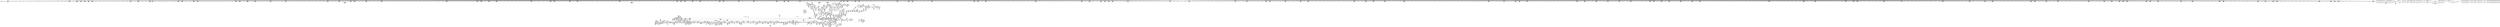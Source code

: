 digraph {
	CE0x40667e0 [shape=record,shape=Mrecord,label="{CE0x40667e0|i64_4|*Constant*}"]
	CE0x4097e00 [shape=record,shape=Mrecord,label="{CE0x4097e00|GLOBAL:_current_task|Global_var:current_task|*SummSource*}"]
	CE0x4098a10 [shape=record,shape=Mrecord,label="{CE0x4098a10|i64*_getelementptr_inbounds_(_12_x_i64_,_12_x_i64_*___llvm_gcov_ctr170,_i64_0,_i64_10)|*Constant*|*SummSink*}"]
	CE0x40ca2a0 [shape=record,shape=Mrecord,label="{CE0x40ca2a0|file_inode:_tmp1|*SummSource*}"]
	CE0x4048ed0 [shape=record,shape=Mrecord,label="{CE0x4048ed0|get_current:_tmp3|*SummSink*}"]
	CE0x4140610 [shape=record,shape=Mrecord,label="{CE0x4140610|0:_i32,_4:_i32,_8:_i16,_12:_i32,_16:_i32,_20:_i32,_24:_i32,_56:_i8*,_:_SCMRE_917,918_}"]
	CE0x4138960 [shape=record,shape=Mrecord,label="{CE0x4138960|0:_i32,_4:_i32,_8:_i16,_12:_i32,_16:_i32,_20:_i32,_24:_i32,_56:_i8*,_:_SCMRE_760,768_|*MultipleSource*|*LoadInst*|include/linux/fs.h,1916|security/selinux/hooks.c,1675|Function::inode_has_perm&Arg::inode::|security/selinux/hooks.c,1611}"]
	CE0x4092a10 [shape=record,shape=Mrecord,label="{CE0x4092a10|8:_i8,_32:_%struct.inode*,_%struct.selinux_audit_data*,_456:_i8*,_:_SCMRE_201,202_}"]
	CE0x406bb90 [shape=record,shape=Mrecord,label="{CE0x406bb90|file_has_perm:_tmp5|security/selinux/hooks.c,1681}"]
	CE0x4069ba0 [shape=record,shape=Mrecord,label="{CE0x4069ba0|selinux_file_lock:_tmp11|security/selinux/hooks.c,3337}"]
	CE0x4118240 [shape=record,shape=Mrecord,label="{CE0x4118240|0:_i32,_4:_i32,_8:_i16,_12:_i32,_16:_i32,_20:_i32,_24:_i32,_56:_i8*,_:_SCMRE_164,165_}"]
	CE0x40720b0 [shape=record,shape=Mrecord,label="{CE0x40720b0|file_has_perm:_if.then8|*SummSource*}"]
	CE0x4096210 [shape=record,shape=Mrecord,label="{CE0x4096210|8:_i8,_32:_%struct.inode*,_%struct.selinux_audit_data*,_456:_i8*,_:_SCMRE_117,118_}"]
	CE0x404cd20 [shape=record,shape=Mrecord,label="{CE0x404cd20|i64_3|*Constant*|*SummSource*}"]
	CE0x4067000 [shape=record,shape=Mrecord,label="{CE0x4067000|GLOBAL:_lockdep_rcu_suspicious|*Constant*|*SummSink*}"]
	CE0x415cfe0 [shape=record,shape=Mrecord,label="{CE0x415cfe0|inode_has_perm:_tmp18|security/selinux/hooks.c,1617|*SummSink*}"]
	CE0x4152240 [shape=record,shape=Mrecord,label="{CE0x4152240|inode_has_perm:_and|security/selinux/hooks.c,1611|*SummSource*}"]
	CE0x40e9fc0 [shape=record,shape=Mrecord,label="{CE0x40e9fc0|file_has_perm:_tmp21|security/selinux/hooks.c,1694|*SummSource*}"]
	CE0x415bcb0 [shape=record,shape=Mrecord,label="{CE0x415bcb0|__validate_creds:_if.end}"]
	CE0x40b5030 [shape=record,shape=Mrecord,label="{CE0x40b5030|8:_i8,_32:_%struct.inode*,_%struct.selinux_audit_data*,_456:_i8*,_:_SCMRE_99,100_}"]
	CE0x413f530 [shape=record,shape=Mrecord,label="{CE0x413f530|0:_i32,_4:_i32,_8:_i16,_12:_i32,_16:_i32,_20:_i32,_24:_i32,_56:_i8*,_:_SCMRE_907,908_}"]
	CE0x411c0b0 [shape=record,shape=Mrecord,label="{CE0x411c0b0|0:_i32,_4:_i32,_8:_i16,_12:_i32,_16:_i32,_20:_i32,_24:_i32,_56:_i8*,_:_SCMRE_201,202_}"]
	CE0x4143a10 [shape=record,shape=Mrecord,label="{CE0x4143a10|0:_i32,_4:_i32,_8:_i16,_12:_i32,_16:_i32,_20:_i32,_24:_i32,_56:_i8*,_:_SCMRE_979,980_}"]
	CE0x404b260 [shape=record,shape=Mrecord,label="{CE0x404b260|0:_i32,_4:_i32,_8:_i32,_12:_i32,_:_CMRE_4,8_|*MultipleSource*|security/selinux/hooks.c,196|security/selinux/hooks.c,197|*LoadInst*|security/selinux/hooks.c,196}"]
	CE0x40d79b0 [shape=record,shape=Mrecord,label="{CE0x40d79b0|file_has_perm:_tobool7|security/selinux/hooks.c,1694|*SummSink*}"]
	CE0x4094dc0 [shape=record,shape=Mrecord,label="{CE0x4094dc0|get_current:_tmp2|*SummSink*}"]
	CE0x4095c90 [shape=record,shape=Mrecord,label="{CE0x4095c90|8:_i8,_32:_%struct.inode*,_%struct.selinux_audit_data*,_456:_i8*,_:_SCMRE_113,114_}"]
	CE0x40b3be0 [shape=record,shape=Mrecord,label="{CE0x40b3be0|8:_i8,_32:_%struct.inode*,_%struct.selinux_audit_data*,_456:_i8*,_:_SCMRE_191,192_}"]
	CE0x413fa40 [shape=record,shape=Mrecord,label="{CE0x413fa40|0:_i32,_4:_i32,_8:_i16,_12:_i32,_16:_i32,_20:_i32,_24:_i32,_56:_i8*,_:_SCMRE_910,911_}"]
	CE0x406b670 [shape=record,shape=Mrecord,label="{CE0x406b670|file_has_perm:_tmp4|security/selinux/hooks.c,1681}"]
	CE0x406ff10 [shape=record,shape=Mrecord,label="{CE0x406ff10|8:_i8,_32:_%struct.inode*,_%struct.selinux_audit_data*,_456:_i8*,_:_SCMRE_79,80_}"]
	CE0x413eb10 [shape=record,shape=Mrecord,label="{CE0x413eb10|0:_i32,_4:_i32,_8:_i16,_12:_i32,_16:_i32,_20:_i32,_24:_i32,_56:_i8*,_:_SCMRE_901,902_}"]
	CE0x4125640 [shape=record,shape=Mrecord,label="{CE0x4125640|0:_i32,_4:_i32,_8:_i16,_12:_i32,_16:_i32,_20:_i32,_24:_i32,_56:_i8*,_:_SCMRE_294,295_}"]
	CE0x4093a90 [shape=record,shape=Mrecord,label="{CE0x4093a90|8:_i8,_32:_%struct.inode*,_%struct.selinux_audit_data*,_456:_i8*,_:_SCMRE_213,214_}"]
	CE0x4070330 [shape=record,shape=Mrecord,label="{CE0x4070330|8:_i8,_32:_%struct.inode*,_%struct.selinux_audit_data*,_456:_i8*,_:_SCMRE_82,83_}"]
	CE0x408e7f0 [shape=record,shape=Mrecord,label="{CE0x408e7f0|i64_16|*Constant*|*SummSource*}"]
	CE0x41081f0 [shape=record,shape=Mrecord,label="{CE0x41081f0|i32_10|*Constant*}"]
	CE0x40995b0 [shape=record,shape=Mrecord,label="{CE0x40995b0|file_has_perm:_rc.1}"]
	CE0x4056a60 [shape=record,shape=Mrecord,label="{CE0x4056a60|8:_i8,_32:_%struct.inode*,_%struct.selinux_audit_data*,_456:_i8*,_:_SCMRE_312,316_|*MultipleSource*|security/selinux/hooks.c, 1676|security/selinux/hooks.c,1674|Function::file_has_perm&Arg::file::|Function::selinux_file_lock&Arg::file::}"]
	CE0x4140e80 [shape=record,shape=Mrecord,label="{CE0x4140e80|0:_i32,_4:_i32,_8:_i16,_12:_i32,_16:_i32,_20:_i32,_24:_i32,_56:_i8*,_:_SCMRE_922,923_}"]
	CE0x4050600 [shape=record,shape=Mrecord,label="{CE0x4050600|selinux_file_lock:_tmp20|security/selinux/hooks.c,3337}"]
	CE0x40a3560 [shape=record,shape=Mrecord,label="{CE0x40a3560|__validate_creds:_if.then|*SummSink*}"]
	CE0x4094ce0 [shape=record,shape=Mrecord,label="{CE0x4094ce0|get_current:_tmp2}"]
	CE0x4058d40 [shape=record,shape=Mrecord,label="{CE0x4058d40|8:_i8,_32:_%struct.inode*,_%struct.selinux_audit_data*,_456:_i8*,_:_SCMRE_488,496_|*MultipleSource*|security/selinux/hooks.c, 1676|security/selinux/hooks.c,1674|Function::file_has_perm&Arg::file::|Function::selinux_file_lock&Arg::file::}"]
	CE0x412c520 [shape=record,shape=Mrecord,label="{CE0x412c520|0:_i32,_4:_i32,_8:_i16,_12:_i32,_16:_i32,_20:_i32,_24:_i32,_56:_i8*,_:_SCMRE_496,500_|*MultipleSource*|*LoadInst*|include/linux/fs.h,1916|security/selinux/hooks.c,1675|Function::inode_has_perm&Arg::inode::|security/selinux/hooks.c,1611}"]
	CE0x40435d0 [shape=record,shape=Mrecord,label="{CE0x40435d0|8:_i8,_32:_%struct.inode*,_%struct.selinux_audit_data*,_456:_i8*,_:_SCMRE_16,24_|*MultipleSource*|security/selinux/hooks.c, 1676|security/selinux/hooks.c,1674|Function::file_has_perm&Arg::file::|Function::selinux_file_lock&Arg::file::}"]
	CE0x4048e10 [shape=record,shape=Mrecord,label="{CE0x4048e10|get_current:_tmp3|*SummSource*}"]
	CE0x4138c20 [shape=record,shape=Mrecord,label="{CE0x4138c20|0:_i32,_4:_i32,_8:_i16,_12:_i32,_16:_i32,_20:_i32,_24:_i32,_56:_i8*,_:_SCMRE_768,776_|*MultipleSource*|*LoadInst*|include/linux/fs.h,1916|security/selinux/hooks.c,1675|Function::inode_has_perm&Arg::inode::|security/selinux/hooks.c,1611}"]
	CE0x406cba0 [shape=record,shape=Mrecord,label="{CE0x406cba0|0:_i32,_4:_i32,_8:_i16,_12:_i32,_16:_i32,_20:_i32,_24:_i32,_56:_i8*,_:_SCMRE_80,88_|*MultipleSource*|*LoadInst*|include/linux/fs.h,1916|security/selinux/hooks.c,1675|Function::inode_has_perm&Arg::inode::|security/selinux/hooks.c,1611}"]
	CE0x40b4d70 [shape=record,shape=Mrecord,label="{CE0x40b4d70|8:_i8,_32:_%struct.inode*,_%struct.selinux_audit_data*,_456:_i8*,_:_SCMRE_97,98_}"]
	CE0x4046ca0 [shape=record,shape=Mrecord,label="{CE0x4046ca0|file_has_perm:_av|Function::file_has_perm&Arg::av::}"]
	CE0x4142620 [shape=record,shape=Mrecord,label="{CE0x4142620|0:_i32,_4:_i32,_8:_i16,_12:_i32,_16:_i32,_20:_i32,_24:_i32,_56:_i8*,_:_SCMRE_976,977_}"]
	CE0x4077c70 [shape=record,shape=Mrecord,label="{CE0x4077c70|file_has_perm:_sid2|security/selinux/hooks.c,1683|*SummSource*}"]
	CE0x4140cd0 [shape=record,shape=Mrecord,label="{CE0x4140cd0|0:_i32,_4:_i32,_8:_i16,_12:_i32,_16:_i32,_20:_i32,_24:_i32,_56:_i8*,_:_SCMRE_921,922_}"]
	CE0x4141030 [shape=record,shape=Mrecord,label="{CE0x4141030|0:_i32,_4:_i32,_8:_i16,_12:_i32,_16:_i32,_20:_i32,_24:_i32,_56:_i8*,_:_SCMRE_923,924_}"]
	CE0x40d2290 [shape=record,shape=Mrecord,label="{CE0x40d2290|file_has_perm:_tmp10|security/selinux/hooks.c,1683|*SummSink*}"]
	CE0x4118750 [shape=record,shape=Mrecord,label="{CE0x4118750|0:_i32,_4:_i32,_8:_i16,_12:_i32,_16:_i32,_20:_i32,_24:_i32,_56:_i8*,_:_SCMRE_167,168_}"]
	CE0x415dd60 [shape=record,shape=Mrecord,label="{CE0x415dd60|inode_has_perm:_retval.0}"]
	CE0x406afb0 [shape=record,shape=Mrecord,label="{CE0x406afb0|8:_i8,_32:_%struct.inode*,_%struct.selinux_audit_data*,_456:_i8*,_:_SCMRE_69,70_}"]
	CE0x4087580 [shape=record,shape=Mrecord,label="{CE0x4087580|0:_i32,_4:_i32,_8:_i16,_12:_i32,_16:_i32,_20:_i32,_24:_i32,_56:_i8*,_:_SCMRE_257,258_}"]
	CE0x40b1f00 [shape=record,shape=Mrecord,label="{CE0x40b1f00|8:_i8,_32:_%struct.inode*,_%struct.selinux_audit_data*,_456:_i8*,_:_SCMRE_170,171_}"]
	CE0x40e98a0 [shape=record,shape=Mrecord,label="{CE0x40e98a0|i64_8|*Constant*|*SummSink*}"]
	CE0x4074b20 [shape=record,shape=Mrecord,label="{CE0x4074b20|file_has_perm:_if.then}"]
	CE0x40905e0 [shape=record,shape=Mrecord,label="{CE0x40905e0|file_inode:_tmp|*SummSource*}"]
	CE0x415ec50 [shape=record,shape=Mrecord,label="{CE0x415ec50|i64*_getelementptr_inbounds_(_8_x_i64_,_8_x_i64_*___llvm_gcov_ctr154,_i64_0,_i64_7)|*Constant*}"]
	CE0x40728d0 [shape=record,shape=Mrecord,label="{CE0x40728d0|cred_sid:_tmp|*SummSource*}"]
	CE0x4072aa0 [shape=record,shape=Mrecord,label="{CE0x4072aa0|GLOBAL:_llvm.expect.i64|*Constant*}"]
	CE0x4109ed0 [shape=record,shape=Mrecord,label="{CE0x4109ed0|i64_0|*Constant*}"]
	CE0x41505c0 [shape=record,shape=Mrecord,label="{CE0x41505c0|__validate_creds:_tmp2|include/linux/cred.h,173}"]
	CE0x4132090 [shape=record,shape=Mrecord,label="{CE0x4132090|0:_i32,_4:_i32,_8:_i16,_12:_i32,_16:_i32,_20:_i32,_24:_i32,_56:_i8*,_:_SCMRE_589,590_}"]
	CE0x4127650 [shape=record,shape=Mrecord,label="{CE0x4127650|0:_i32,_4:_i32,_8:_i16,_12:_i32,_16:_i32,_20:_i32,_24:_i32,_56:_i8*,_:_SCMRE_312,320_|*MultipleSource*|*LoadInst*|include/linux/fs.h,1916|security/selinux/hooks.c,1675|Function::inode_has_perm&Arg::inode::|security/selinux/hooks.c,1611}"]
	CE0x4133d40 [shape=record,shape=Mrecord,label="{CE0x4133d40|0:_i32,_4:_i32,_8:_i16,_12:_i32,_16:_i32,_20:_i32,_24:_i32,_56:_i8*,_:_SCMRE_606,607_}"]
	CE0x408daf0 [shape=record,shape=Mrecord,label="{CE0x408daf0|file_has_perm:_tmp12|security/selinux/hooks.c,1688|*SummSink*}"]
	CE0x404a490 [shape=record,shape=Mrecord,label="{CE0x404a490|_call_void_mcount()_#3}"]
	CE0x41103d0 [shape=record,shape=Mrecord,label="{CE0x41103d0|i32_4|*Constant*}"]
	CE0x4110e90 [shape=record,shape=Mrecord,label="{CE0x4110e90|cred_sid:_tmp3}"]
	CE0x409dd90 [shape=record,shape=Mrecord,label="{CE0x409dd90|i32_4|*Constant*|*SummSource*}"]
	CE0x405de40 [shape=record,shape=Mrecord,label="{CE0x405de40|i64*_getelementptr_inbounds_(_11_x_i64_,_11_x_i64_*___llvm_gcov_ctr259,_i64_0,_i64_0)|*Constant*}"]
	CE0x410f1e0 [shape=record,shape=Mrecord,label="{CE0x410f1e0|i32_1609|*Constant*}"]
	CE0x4057c20 [shape=record,shape=Mrecord,label="{CE0x4057c20|8:_i8,_32:_%struct.inode*,_%struct.selinux_audit_data*,_456:_i8*,_:_SCMRE_436,440_|*MultipleSource*|security/selinux/hooks.c, 1676|security/selinux/hooks.c,1674|Function::file_has_perm&Arg::file::|Function::selinux_file_lock&Arg::file::}"]
	CE0x413c5f0 [shape=record,shape=Mrecord,label="{CE0x413c5f0|0:_i32,_4:_i32,_8:_i16,_12:_i32,_16:_i32,_20:_i32,_24:_i32,_56:_i8*,_:_SCMRE_879,880_}"]
	CE0x4090c50 [shape=record,shape=Mrecord,label="{CE0x4090c50|file_has_perm:_tmp2|*LoadInst*|security/selinux/hooks.c,1674|*SummSource*}"]
	CE0x412b660 [shape=record,shape=Mrecord,label="{CE0x412b660|0:_i32,_4:_i32,_8:_i16,_12:_i32,_16:_i32,_20:_i32,_24:_i32,_56:_i8*,_:_SCMRE_480,481_}"]
	CE0x405a8d0 [shape=record,shape=Mrecord,label="{CE0x405a8d0|8:_i8,_32:_%struct.inode*,_%struct.selinux_audit_data*,_456:_i8*,_:_SCMRE_396,400_|*MultipleSource*|security/selinux/hooks.c, 1676|security/selinux/hooks.c,1674|Function::file_has_perm&Arg::file::|Function::selinux_file_lock&Arg::file::}"]
	CE0x40d0180 [shape=record,shape=Mrecord,label="{CE0x40d0180|0:_i32,_:_CRE_12,16_|*MultipleSource*|security/selinux/hooks.c,1683|*LoadInst*|security/selinux/hooks.c,1674|security/selinux/hooks.c,1674}"]
	CE0x4089bb0 [shape=record,shape=Mrecord,label="{CE0x4089bb0|file_has_perm:_tmp15|security/selinux/hooks.c,1688|*SummSource*}"]
	CE0x4089710 [shape=record,shape=Mrecord,label="{CE0x4089710|i64*_getelementptr_inbounds_(_12_x_i64_,_12_x_i64_*___llvm_gcov_ctr170,_i64_0,_i64_5)|*Constant*|*SummSink*}"]
	CE0x40b3ea0 [shape=record,shape=Mrecord,label="{CE0x40b3ea0|8:_i8,_32:_%struct.inode*,_%struct.selinux_audit_data*,_456:_i8*,_:_SCMRE_193,194_}"]
	CE0x40cc300 [shape=record,shape=Mrecord,label="{CE0x40cc300|file_inode:_f_inode|include/linux/fs.h,1916|*SummSink*}"]
	CE0x4108e30 [shape=record,shape=Mrecord,label="{CE0x4108e30|__validate_creds:_call|include/linux/cred.h,173|*SummSource*}"]
	CE0x41314c0 [shape=record,shape=Mrecord,label="{CE0x41314c0|0:_i32,_4:_i32,_8:_i16,_12:_i32,_16:_i32,_20:_i32,_24:_i32,_56:_i8*,_:_SCMRE_582,583_}"]
	CE0x4150b90 [shape=record,shape=Mrecord,label="{CE0x4150b90|i64*_getelementptr_inbounds_(_5_x_i64_,_5_x_i64_*___llvm_gcov_ctr155,_i64_0,_i64_3)|*Constant*}"]
	CE0x40457e0 [shape=record,shape=Mrecord,label="{CE0x40457e0|file_has_perm:_entry|*SummSink*}"]
	CE0x4126210 [shape=record,shape=Mrecord,label="{CE0x4126210|0:_i32,_4:_i32,_8:_i16,_12:_i32,_16:_i32,_20:_i32,_24:_i32,_56:_i8*,_:_SCMRE_301,302_}"]
	CE0x413cb00 [shape=record,shape=Mrecord,label="{CE0x413cb00|0:_i32,_4:_i32,_8:_i16,_12:_i32,_16:_i32,_20:_i32,_24:_i32,_56:_i8*,_:_SCMRE_882,883_}"]
	CE0x4046d10 [shape=record,shape=Mrecord,label="{CE0x4046d10|file_has_perm:_av|Function::file_has_perm&Arg::av::|*SummSource*}"]
	CE0x4047050 [shape=record,shape=Mrecord,label="{CE0x4047050|_ret_i32_%rc.1,_!dbg_!27749|security/selinux/hooks.c,1698}"]
	CE0x4117610 [shape=record,shape=Mrecord,label="{CE0x4117610|0:_i32,_4:_i32,_8:_i16,_12:_i32,_16:_i32,_20:_i32,_24:_i32,_56:_i8*,_:_SCMRE_157,158_}"]
	CE0x4046db0 [shape=record,shape=Mrecord,label="{CE0x4046db0|file_has_perm:_av|Function::file_has_perm&Arg::av::|*SummSink*}"]
	CE0x415db60 [shape=record,shape=Mrecord,label="{CE0x415db60|avc_has_perm:_ssid|Function::avc_has_perm&Arg::ssid::}"]
	CE0x40d8f10 [shape=record,shape=Mrecord,label="{CE0x40d8f10|i64*_getelementptr_inbounds_(_12_x_i64_,_12_x_i64_*___llvm_gcov_ctr170,_i64_0,_i64_6)|*Constant*|*SummSink*}"]
	CE0x40b5190 [shape=record,shape=Mrecord,label="{CE0x40b5190|8:_i8,_32:_%struct.inode*,_%struct.selinux_audit_data*,_456:_i8*,_:_SCMRE_100,101_}"]
	CE0x405df80 [shape=record,shape=Mrecord,label="{CE0x405df80|i64*_getelementptr_inbounds_(_11_x_i64_,_11_x_i64_*___llvm_gcov_ctr259,_i64_0,_i64_8)|*Constant*}"]
	CE0x412d0a0 [shape=record,shape=Mrecord,label="{CE0x412d0a0|0:_i32,_4:_i32,_8:_i16,_12:_i32,_16:_i32,_20:_i32,_24:_i32,_56:_i8*,_:_SCMRE_512,520_|*MultipleSource*|*LoadInst*|include/linux/fs.h,1916|security/selinux/hooks.c,1675|Function::inode_has_perm&Arg::inode::|security/selinux/hooks.c,1611}"]
	CE0x4138120 [shape=record,shape=Mrecord,label="{CE0x4138120|0:_i32,_4:_i32,_8:_i16,_12:_i32,_16:_i32,_20:_i32,_24:_i32,_56:_i8*,_:_SCMRE_736,740_|*MultipleSource*|*LoadInst*|include/linux/fs.h,1916|security/selinux/hooks.c,1675|Function::inode_has_perm&Arg::inode::|security/selinux/hooks.c,1611}"]
	CE0x404d6f0 [shape=record,shape=Mrecord,label="{CE0x404d6f0|selinux_file_lock:_bb|*SummSource*}"]
	CE0x40ea860 [shape=record,shape=Mrecord,label="{CE0x40ea860|file_has_perm:_tmp23|security/selinux/hooks.c,1694}"]
	CE0x40a1770 [shape=record,shape=Mrecord,label="{CE0x40a1770|8:_i8,_32:_%struct.inode*,_%struct.selinux_audit_data*,_456:_i8*,_:_SCMRE_165,166_}"]
	CE0x40eb490 [shape=record,shape=Mrecord,label="{CE0x40eb490|GLOBAL:_inode_has_perm|*Constant*}"]
	CE0x40b2a00 [shape=record,shape=Mrecord,label="{CE0x40b2a00|8:_i8,_32:_%struct.inode*,_%struct.selinux_audit_data*,_456:_i8*,_:_SCMRE_178,179_}"]
	CE0x4059e70 [shape=record,shape=Mrecord,label="{CE0x4059e70|8:_i8,_32:_%struct.inode*,_%struct.selinux_audit_data*,_456:_i8*,_:_SCMRE_368,372_|*MultipleSource*|security/selinux/hooks.c, 1676|security/selinux/hooks.c,1674|Function::file_has_perm&Arg::file::|Function::selinux_file_lock&Arg::file::}"]
	CE0x4045e10 [shape=record,shape=Mrecord,label="{CE0x4045e10|file_has_perm:_file|Function::file_has_perm&Arg::file::}"]
	CE0x4127790 [shape=record,shape=Mrecord,label="{CE0x4127790|0:_i32,_4:_i32,_8:_i16,_12:_i32,_16:_i32,_20:_i32,_24:_i32,_56:_i8*,_:_SCMRE_328,336_|*MultipleSource*|*LoadInst*|include/linux/fs.h,1916|security/selinux/hooks.c,1675|Function::inode_has_perm&Arg::inode::|security/selinux/hooks.c,1611}"]
	CE0x4131160 [shape=record,shape=Mrecord,label="{CE0x4131160|0:_i32,_4:_i32,_8:_i16,_12:_i32,_16:_i32,_20:_i32,_24:_i32,_56:_i8*,_:_SCMRE_580,581_}"]
	CE0x40d90b0 [shape=record,shape=Mrecord,label="{CE0x40d90b0|i64*_getelementptr_inbounds_(_12_x_i64_,_12_x_i64_*___llvm_gcov_ctr170,_i64_0,_i64_6)|*Constant*|*SummSource*}"]
	CE0x4153810 [shape=record,shape=Mrecord,label="{CE0x4153810|inode_has_perm:_lnot.ext|security/selinux/hooks.c,1611|*SummSource*}"]
	CE0x4086d10 [shape=record,shape=Mrecord,label="{CE0x4086d10|0:_i32,_4:_i32,_8:_i16,_12:_i32,_16:_i32,_20:_i32,_24:_i32,_56:_i8*,_:_SCMRE_252,253_}"]
	CE0x40a3f00 [shape=record,shape=Mrecord,label="{CE0x40a3f00|i64*_getelementptr_inbounds_(_2_x_i64_,_2_x_i64_*___llvm_gcov_ctr131,_i64_0,_i64_0)|*Constant*|*SummSource*}"]
	CE0x40a7fe0 [shape=record,shape=Mrecord,label="{CE0x40a7fe0|8:_i8,_32:_%struct.inode*,_%struct.selinux_audit_data*,_456:_i8*,_:_SCMRE_123,124_}"]
	CE0x40d0d10 [shape=record,shape=Mrecord,label="{CE0x40d0d10|file_has_perm:_tmp7|security/selinux/hooks.c,1683|*SummSource*}"]
	CE0x5c59b60 [shape=record,shape=Mrecord,label="{CE0x5c59b60|COLLAPSED:_GCMRE___llvm_gcov_ctr259_internal_global_11_x_i64_zeroinitializer:_elem_0:default:}"]
	CE0x40b52f0 [shape=record,shape=Mrecord,label="{CE0x40b52f0|8:_i8,_32:_%struct.inode*,_%struct.selinux_audit_data*,_456:_i8*,_:_SCMRE_101,102_}"]
	CE0x4048380 [shape=record,shape=Mrecord,label="{CE0x4048380|8:_i8,_32:_%struct.inode*,_%struct.selinux_audit_data*,_456:_i8*,_:_SCMRE_64,65_}"]
	CE0x4061080 [shape=record,shape=Mrecord,label="{CE0x4061080|selinux_file_lock:_tmp6|security/selinux/hooks.c,3337}"]
	CE0x40972c0 [shape=record,shape=Mrecord,label="{CE0x40972c0|8:_i8,_32:_%struct.inode*,_%struct.selinux_audit_data*,_456:_i8*,_:_SCMRE_85,86_}"]
	CE0x41185a0 [shape=record,shape=Mrecord,label="{CE0x41185a0|0:_i32,_4:_i32,_8:_i16,_12:_i32,_16:_i32,_20:_i32,_24:_i32,_56:_i8*,_:_SCMRE_166,167_}"]
	"CONST[source:0(mediator),value:2(dynamic)][purpose:{subject}]"
	"CONST[source:1(input),value:2(dynamic)][purpose:{object}]"
	CE0x4156670 [shape=record,shape=Mrecord,label="{CE0x4156670|inode_has_perm:_tmp10|security/selinux/hooks.c,1611}"]
	CE0x4143b30 [shape=record,shape=Mrecord,label="{CE0x4143b30|0:_i32,_4:_i32,_8:_i16,_12:_i32,_16:_i32,_20:_i32,_24:_i32,_56:_i8*,_:_SCMRE_980,981_}"]
	CE0x40664a0 [shape=record,shape=Mrecord,label="{CE0x40664a0|selinux_file_lock:_tmp16|security/selinux/hooks.c,3337|*SummSink*}"]
	CE0x41422c0 [shape=record,shape=Mrecord,label="{CE0x41422c0|0:_i32,_4:_i32,_8:_i16,_12:_i32,_16:_i32,_20:_i32,_24:_i32,_56:_i8*,_:_SCMRE_934,935_}"]
	CE0x4108300 [shape=record,shape=Mrecord,label="{CE0x4108300|i32_10|*Constant*|*SummSource*}"]
	CE0x4057720 [shape=record,shape=Mrecord,label="{CE0x4057720|8:_i8,_32:_%struct.inode*,_%struct.selinux_audit_data*,_456:_i8*,_:_SCMRE_428,432_|*MultipleSource*|security/selinux/hooks.c, 1676|security/selinux/hooks.c,1674|Function::file_has_perm&Arg::file::|Function::selinux_file_lock&Arg::file::}"]
	CE0x4058620 [shape=record,shape=Mrecord,label="{CE0x4058620|8:_i8,_32:_%struct.inode*,_%struct.selinux_audit_data*,_456:_i8*,_:_SCMRE_464,472_|*MultipleSource*|security/selinux/hooks.c, 1676|security/selinux/hooks.c,1674|Function::file_has_perm&Arg::file::|Function::selinux_file_lock&Arg::file::}"]
	CE0x4047180 [shape=record,shape=Mrecord,label="{CE0x4047180|_ret_i32_%rc.1,_!dbg_!27749|security/selinux/hooks.c,1698|*SummSource*}"]
	CE0x40a9a80 [shape=record,shape=Mrecord,label="{CE0x40a9a80|get_current:_tmp1|*SummSink*}"]
	CE0x40a07e0 [shape=record,shape=Mrecord,label="{CE0x40a07e0|8:_i8,_32:_%struct.inode*,_%struct.selinux_audit_data*,_456:_i8*,_:_SCMRE_153,154_}"]
	CE0x40c9f50 [shape=record,shape=Mrecord,label="{CE0x40c9f50|file_inode:_tmp|*SummSink*}"]
	CE0x4059c50 [shape=record,shape=Mrecord,label="{CE0x4059c50|8:_i8,_32:_%struct.inode*,_%struct.selinux_audit_data*,_456:_i8*,_:_SCMRE_360,368_|*MultipleSource*|security/selinux/hooks.c, 1676|security/selinux/hooks.c,1674|Function::file_has_perm&Arg::file::|Function::selinux_file_lock&Arg::file::}"]
	CE0x4107de0 [shape=record,shape=Mrecord,label="{CE0x4107de0|cred_sid:_entry}"]
	CE0x410d2d0 [shape=record,shape=Mrecord,label="{CE0x410d2d0|_call_void_mcount()_#3|*SummSink*}"]
	CE0x410f330 [shape=record,shape=Mrecord,label="{CE0x410f330|__validate_creds:_file|Function::__validate_creds&Arg::file::}"]
	CE0x40a9c80 [shape=record,shape=Mrecord,label="{CE0x40a9c80|get_current:_tmp4|./arch/x86/include/asm/current.h,14|*SummSource*}"]
	CE0x413dd90 [shape=record,shape=Mrecord,label="{CE0x413dd90|0:_i32,_4:_i32,_8:_i16,_12:_i32,_16:_i32,_20:_i32,_24:_i32,_56:_i8*,_:_SCMRE_893,894_}"]
	CE0x410b3c0 [shape=record,shape=Mrecord,label="{CE0x410b3c0|__validate_creds:_cred|Function::__validate_creds&Arg::cred::|*SummSource*}"]
	CE0x4054fa0 [shape=record,shape=Mrecord,label="{CE0x4054fa0|selinux_file_lock:_tmp1|*SummSink*}"]
	CE0x4152600 [shape=record,shape=Mrecord,label="{CE0x4152600|inode_has_perm:_tobool|security/selinux/hooks.c,1611}"]
	CE0x4065e80 [shape=record,shape=Mrecord,label="{CE0x4065e80|_call_void_mcount()_#3|*SummSink*}"]
	CE0x41427d0 [shape=record,shape=Mrecord,label="{CE0x41427d0|0:_i32,_4:_i32,_8:_i16,_12:_i32,_16:_i32,_20:_i32,_24:_i32,_56:_i8*,_:_SCMRE_936,944_|*MultipleSource*|*LoadInst*|include/linux/fs.h,1916|security/selinux/hooks.c,1675|Function::inode_has_perm&Arg::inode::|security/selinux/hooks.c,1611}"]
	CE0x40d42d0 [shape=record,shape=Mrecord,label="{CE0x40d42d0|avc_has_perm:_ssid|Function::avc_has_perm&Arg::ssid::|*SummSink*}"]
	CE0x40987d0 [shape=record,shape=Mrecord,label="{CE0x40987d0|i64*_getelementptr_inbounds_(_12_x_i64_,_12_x_i64_*___llvm_gcov_ctr170,_i64_0,_i64_10)|*Constant*}"]
	CE0x408d990 [shape=record,shape=Mrecord,label="{CE0x408d990|file_inode:_bb|*SummSource*}"]
	CE0x4076c80 [shape=record,shape=Mrecord,label="{CE0x4076c80|selinux_file_lock:_tmp18|security/selinux/hooks.c,3337|*SummSink*}"]
	CE0x41232d0 [shape=record,shape=Mrecord,label="{CE0x41232d0|0:_i32,_4:_i32,_8:_i16,_12:_i32,_16:_i32,_20:_i32,_24:_i32,_56:_i8*,_:_SCMRE_273,274_}"]
	CE0x40930f0 [shape=record,shape=Mrecord,label="{CE0x40930f0|8:_i8,_32:_%struct.inode*,_%struct.selinux_audit_data*,_456:_i8*,_:_SCMRE_206,207_}"]
	CE0x40ec650 [shape=record,shape=Mrecord,label="{CE0x40ec650|inode_has_perm:_perms|Function::inode_has_perm&Arg::perms::|*SummSource*}"]
	CE0x41319d0 [shape=record,shape=Mrecord,label="{CE0x41319d0|0:_i32,_4:_i32,_8:_i16,_12:_i32,_16:_i32,_20:_i32,_24:_i32,_56:_i8*,_:_SCMRE_585,586_}"]
	CE0x406c8e0 [shape=record,shape=Mrecord,label="{CE0x406c8e0|0:_i32,_4:_i32,_8:_i16,_12:_i32,_16:_i32,_20:_i32,_24:_i32,_56:_i8*,_:_SCMRE_76,80_|*MultipleSource*|*LoadInst*|include/linux/fs.h,1916|security/selinux/hooks.c,1675|Function::inode_has_perm&Arg::inode::|security/selinux/hooks.c,1611}"]
	CE0x4107770 [shape=record,shape=Mrecord,label="{CE0x4107770|inode_has_perm:_tmp2}"]
	CE0x412bd20 [shape=record,shape=Mrecord,label="{CE0x412bd20|0:_i32,_4:_i32,_8:_i16,_12:_i32,_16:_i32,_20:_i32,_24:_i32,_56:_i8*,_:_SCMRE_484,485_}"]
	CE0x4116f50 [shape=record,shape=Mrecord,label="{CE0x4116f50|0:_i32,_4:_i32,_8:_i16,_12:_i32,_16:_i32,_20:_i32,_24:_i32,_56:_i8*,_:_SCMRE_153,154_}"]
	CE0x4053150 [shape=record,shape=Mrecord,label="{CE0x4053150|8:_i8,_32:_%struct.inode*,_%struct.selinux_audit_data*,_456:_i8*,_:_SCMRE_5,6_}"]
	CE0x41291e0 [shape=record,shape=Mrecord,label="{CE0x41291e0|0:_i32,_4:_i32,_8:_i16,_12:_i32,_16:_i32,_20:_i32,_24:_i32,_56:_i8*,_:_SCMRE_408,416_|*MultipleSource*|*LoadInst*|include/linux/fs.h,1916|security/selinux/hooks.c,1675|Function::inode_has_perm&Arg::inode::|security/selinux/hooks.c,1611}"]
	CE0x40910f0 [shape=record,shape=Mrecord,label="{CE0x40910f0|_ret_%struct.inode*_%tmp4,_!dbg_!27713|include/linux/fs.h,1916|*SummSource*}"]
	CE0x40d0320 [shape=record,shape=Mrecord,label="{CE0x40d0320|file_has_perm:_tmp6|security/selinux/hooks.c,1683}"]
	CE0x4074670 [shape=record,shape=Mrecord,label="{CE0x4074670|inode_has_perm:_tmp4|security/selinux/hooks.c,1609|*SummSource*}"]
	CE0x41500c0 [shape=record,shape=Mrecord,label="{CE0x41500c0|__validate_creds:_tobool|include/linux/cred.h,173|*SummSource*}"]
	CE0x4130230 [shape=record,shape=Mrecord,label="{CE0x4130230|0:_i32,_4:_i32,_8:_i16,_12:_i32,_16:_i32,_20:_i32,_24:_i32,_56:_i8*,_:_SCMRE_571,572_}"]
	CE0x4069e90 [shape=record,shape=Mrecord,label="{CE0x4069e90|8:_i8,_32:_%struct.inode*,_%struct.selinux_audit_data*,_456:_i8*,_:_SCMRE_4,5_}"]
	CE0x40ac190 [shape=record,shape=Mrecord,label="{CE0x40ac190|_call_void_mcount()_#3|*SummSink*}"]
	CE0x414ef00 [shape=record,shape=Mrecord,label="{CE0x414ef00|__validate_creds:_conv|include/linux/cred.h,173|*SummSource*}"]
	CE0x41089e0 [shape=record,shape=Mrecord,label="{CE0x41089e0|inode_has_perm:_tmp1|*SummSource*}"]
	CE0x4095870 [shape=record,shape=Mrecord,label="{CE0x4095870|8:_i8,_32:_%struct.inode*,_%struct.selinux_audit_data*,_456:_i8*,_:_SCMRE_110,111_}"]
	CE0x40a0520 [shape=record,shape=Mrecord,label="{CE0x40a0520|8:_i8,_32:_%struct.inode*,_%struct.selinux_audit_data*,_456:_i8*,_:_SCMRE_151,152_}"]
	CE0x413ce60 [shape=record,shape=Mrecord,label="{CE0x413ce60|0:_i32,_4:_i32,_8:_i16,_12:_i32,_16:_i32,_20:_i32,_24:_i32,_56:_i8*,_:_SCMRE_884,885_}"]
	CE0x40a12e0 [shape=record,shape=Mrecord,label="{CE0x40a12e0|8:_i8,_32:_%struct.inode*,_%struct.selinux_audit_data*,_456:_i8*,_:_SCMRE_161,162_}"]
	CE0x41159f0 [shape=record,shape=Mrecord,label="{CE0x41159f0|0:_i32,_4:_i32,_8:_i16,_12:_i32,_16:_i32,_20:_i32,_24:_i32,_56:_i8*,_:_SCMRE_140,141_}"]
	CE0x40d4a40 [shape=record,shape=Mrecord,label="{CE0x40d4a40|i16_8|*Constant*|*SummSource*}"]
	CE0x40b0950 [shape=record,shape=Mrecord,label="{CE0x40b0950|8:_i8,_32:_%struct.inode*,_%struct.selinux_audit_data*,_456:_i8*,_:_SCMRE_50,51_}"]
	CE0x40a3a50 [shape=record,shape=Mrecord,label="{CE0x40a3a50|inode_has_perm:_if.end|*SummSink*}"]
	CE0x40d0630 [shape=record,shape=Mrecord,label="{CE0x40d0630|file_has_perm:_cmp|security/selinux/hooks.c,1683}"]
	CE0x40b3500 [shape=record,shape=Mrecord,label="{CE0x40b3500|8:_i8,_32:_%struct.inode*,_%struct.selinux_audit_data*,_456:_i8*,_:_SCMRE_186,187_}"]
	CE0x4147ed0 [shape=record,shape=Mrecord,label="{CE0x4147ed0|inode_has_perm:_tmp15|*LoadInst*|security/selinux/hooks.c,1615}"]
	CE0x41158d0 [shape=record,shape=Mrecord,label="{CE0x41158d0|0:_i32,_4:_i32,_8:_i16,_12:_i32,_16:_i32,_20:_i32,_24:_i32,_56:_i8*,_:_SCMRE_139,140_}"]
	CE0x4137620 [shape=record,shape=Mrecord,label="{CE0x4137620|0:_i32,_4:_i32,_8:_i16,_12:_i32,_16:_i32,_20:_i32,_24:_i32,_56:_i8*,_:_SCMRE_696,704_|*MultipleSource*|*LoadInst*|include/linux/fs.h,1916|security/selinux/hooks.c,1675|Function::inode_has_perm&Arg::inode::|security/selinux/hooks.c,1611}"]
	CE0x40915a0 [shape=record,shape=Mrecord,label="{CE0x40915a0|GLOBAL:_cred_sid|*Constant*}"]
	CE0x406fdb0 [shape=record,shape=Mrecord,label="{CE0x406fdb0|8:_i8,_32:_%struct.inode*,_%struct.selinux_audit_data*,_456:_i8*,_:_SCMRE_78,79_}"]
	CE0x404f3a0 [shape=record,shape=Mrecord,label="{CE0x404f3a0|i64*_getelementptr_inbounds_(_2_x_i64_,_2_x_i64_*___llvm_gcov_ctr98,_i64_0,_i64_1)|*Constant*|*SummSource*}"]
	CE0x410a380 [shape=record,shape=Mrecord,label="{CE0x410a380|i64*_getelementptr_inbounds_(_8_x_i64_,_8_x_i64_*___llvm_gcov_ctr154,_i64_0,_i64_1)|*Constant*|*SummSink*}"]
	CE0x4070b70 [shape=record,shape=Mrecord,label="{CE0x4070b70|file_has_perm:_f_security|security/selinux/hooks.c,1674|*SummSink*}"]
	CE0x40a1180 [shape=record,shape=Mrecord,label="{CE0x40a1180|8:_i8,_32:_%struct.inode*,_%struct.selinux_audit_data*,_456:_i8*,_:_SCMRE_160,161_}"]
	CE0x410e360 [shape=record,shape=Mrecord,label="{CE0x410e360|inode_has_perm:_if.then|*SummSource*}"]
	CE0x41275e0 [shape=record,shape=Mrecord,label="{CE0x41275e0|0:_i32,_4:_i32,_8:_i16,_12:_i32,_16:_i32,_20:_i32,_24:_i32,_56:_i8*,_:_SCMRE_320,328_|*MultipleSource*|*LoadInst*|include/linux/fs.h,1916|security/selinux/hooks.c,1675|Function::inode_has_perm&Arg::inode::|security/selinux/hooks.c,1611}"]
	CE0x406e6f0 [shape=record,shape=Mrecord,label="{CE0x406e6f0|GLOBAL:_file_has_perm|*Constant*}"]
	CE0x40ccf80 [shape=record,shape=Mrecord,label="{CE0x40ccf80|file_inode:_entry}"]
	CE0x41504b0 [shape=record,shape=Mrecord,label="{CE0x41504b0|GLOBAL:___llvm_gcov_ctr155|Global_var:__llvm_gcov_ctr155}"]
	CE0x4087730 [shape=record,shape=Mrecord,label="{CE0x4087730|0:_i32,_4:_i32,_8:_i16,_12:_i32,_16:_i32,_20:_i32,_24:_i32,_56:_i8*,_:_SCMRE_258,259_}"]
	CE0x404d080 [shape=record,shape=Mrecord,label="{CE0x404d080|selinux_file_lock:_tmp14|security/selinux/hooks.c,3337|*SummSink*}"]
	CE0x4135330 [shape=record,shape=Mrecord,label="{CE0x4135330|0:_i32,_4:_i32,_8:_i16,_12:_i32,_16:_i32,_20:_i32,_24:_i32,_56:_i8*,_:_SCMRE_619,620_}"]
	CE0x4157ef0 [shape=record,shape=Mrecord,label="{CE0x4157ef0|i64*_getelementptr_inbounds_(_8_x_i64_,_8_x_i64_*___llvm_gcov_ctr154,_i64_0,_i64_6)|*Constant*|*SummSink*}"]
	CE0x4135ce0 [shape=record,shape=Mrecord,label="{CE0x4135ce0|0:_i32,_4:_i32,_8:_i16,_12:_i32,_16:_i32,_20:_i32,_24:_i32,_56:_i8*,_:_SCMRE_632,640_|*MultipleSource*|*LoadInst*|include/linux/fs.h,1916|security/selinux/hooks.c,1675|Function::inode_has_perm&Arg::inode::|security/selinux/hooks.c,1611}"]
	CE0x40567e0 [shape=record,shape=Mrecord,label="{CE0x40567e0|8:_i8,_32:_%struct.inode*,_%struct.selinux_audit_data*,_456:_i8*,_:_SCMRE_304,312_|*MultipleSource*|security/selinux/hooks.c, 1676|security/selinux/hooks.c,1674|Function::file_has_perm&Arg::file::|Function::selinux_file_lock&Arg::file::}"]
	CE0x406df80 [shape=record,shape=Mrecord,label="{CE0x406df80|i32_78|*Constant*|*SummSource*}"]
	CE0x405f050 [shape=record,shape=Mrecord,label="{CE0x405f050|i8*_getelementptr_inbounds_(_45_x_i8_,_45_x_i8_*_.str12,_i32_0,_i32_0)|*Constant*|*SummSource*}"]
	CE0x41252e0 [shape=record,shape=Mrecord,label="{CE0x41252e0|0:_i32,_4:_i32,_8:_i16,_12:_i32,_16:_i32,_20:_i32,_24:_i32,_56:_i8*,_:_SCMRE_292,293_}"]
	CE0x4124710 [shape=record,shape=Mrecord,label="{CE0x4124710|0:_i32,_4:_i32,_8:_i16,_12:_i32,_16:_i32,_20:_i32,_24:_i32,_56:_i8*,_:_SCMRE_285,286_}"]
	CE0x406e0e0 [shape=record,shape=Mrecord,label="{CE0x406e0e0|COLLAPSED:_GCMRE_current_task_external_global_%struct.task_struct*:_elem_0::|security/selinux/hooks.c,3337}"]
	CE0x4152c60 [shape=record,shape=Mrecord,label="{CE0x4152c60|inode_has_perm:_lnot.ext|security/selinux/hooks.c,1611|*SummSink*}"]
	CE0x4059a30 [shape=record,shape=Mrecord,label="{CE0x4059a30|8:_i8,_32:_%struct.inode*,_%struct.selinux_audit_data*,_456:_i8*,_:_SCMRE_344,360_|*MultipleSource*|security/selinux/hooks.c, 1676|security/selinux/hooks.c,1674|Function::file_has_perm&Arg::file::|Function::selinux_file_lock&Arg::file::}"]
	CE0x40955b0 [shape=record,shape=Mrecord,label="{CE0x40955b0|8:_i8,_32:_%struct.inode*,_%struct.selinux_audit_data*,_456:_i8*,_:_SCMRE_108,109_}"]
	CE0x411b690 [shape=record,shape=Mrecord,label="{CE0x411b690|0:_i32,_4:_i32,_8:_i16,_12:_i32,_16:_i32,_20:_i32,_24:_i32,_56:_i8*,_:_SCMRE_195,196_}"]
	CE0x4116a40 [shape=record,shape=Mrecord,label="{CE0x4116a40|0:_i32,_4:_i32,_8:_i16,_12:_i32,_16:_i32,_20:_i32,_24:_i32,_56:_i8*,_:_SCMRE_150,151_}"]
	CE0x4137360 [shape=record,shape=Mrecord,label="{CE0x4137360|0:_i32,_4:_i32,_8:_i16,_12:_i32,_16:_i32,_20:_i32,_24:_i32,_56:_i8*,_:_SCMRE_688,692_|*MultipleSource*|*LoadInst*|include/linux/fs.h,1916|security/selinux/hooks.c,1675|Function::inode_has_perm&Arg::inode::|security/selinux/hooks.c,1611}"]
	CE0x40d0430 [shape=record,shape=Mrecord,label="{CE0x40d0430|file_has_perm:_tmp6|security/selinux/hooks.c,1683|*SummSource*}"]
	CE0x415fc00 [shape=record,shape=Mrecord,label="{CE0x415fc00|__validate_creds:_tmp6|include/linux/cred.h,174}"]
	CE0x40cd700 [shape=record,shape=Mrecord,label="{CE0x40cd700|file_has_perm:_call1|security/selinux/hooks.c,1677}"]
	CE0x40b59b0 [shape=record,shape=Mrecord,label="{CE0x40b59b0|file_has_perm:_if.end}"]
	CE0x412b030 [shape=record,shape=Mrecord,label="{CE0x412b030|0:_i32,_4:_i32,_8:_i16,_12:_i32,_16:_i32,_20:_i32,_24:_i32,_56:_i8*,_:_SCMRE_476,477_}"]
	CE0x40cabe0 [shape=record,shape=Mrecord,label="{CE0x40cabe0|file_inode:_tmp2|*SummSource*}"]
	CE0x41166e0 [shape=record,shape=Mrecord,label="{CE0x41166e0|0:_i32,_4:_i32,_8:_i16,_12:_i32,_16:_i32,_20:_i32,_24:_i32,_56:_i8*,_:_SCMRE_148,149_}"]
	CE0x404d330 [shape=record,shape=Mrecord,label="{CE0x404d330|i1_true|*Constant*|*SummSource*}"]
	CE0x40b47f0 [shape=record,shape=Mrecord,label="{CE0x40b47f0|8:_i8,_32:_%struct.inode*,_%struct.selinux_audit_data*,_456:_i8*,_:_SCMRE_93,94_}"]
	CE0x40883a0 [shape=record,shape=Mrecord,label="{CE0x40883a0|_ret_i32_%tmp6,_!dbg_!27716|security/selinux/hooks.c,197|*SummSink*}"]
	CE0x40a4b40 [shape=record,shape=Mrecord,label="{CE0x40a4b40|cred_sid:_tmp1}"]
	CE0x40d26e0 [shape=record,shape=Mrecord,label="{CE0x40d26e0|file_has_perm:_sid3|security/selinux/hooks.c,1684}"]
	CE0x410b700 [shape=record,shape=Mrecord,label="{CE0x410b700|i32_1|*Constant*}"]
	CE0x414fd50 [shape=record,shape=Mrecord,label="{CE0x414fd50|__validate_creds:_bb|*SummSink*}"]
	CE0x406a010 [shape=record,shape=Mrecord,label="{CE0x406a010|8:_i8,_32:_%struct.inode*,_%struct.selinux_audit_data*,_456:_i8*,_:_SCMRE_2,3_}"]
	CE0x41248c0 [shape=record,shape=Mrecord,label="{CE0x41248c0|0:_i32,_4:_i32,_8:_i16,_12:_i32,_16:_i32,_20:_i32,_24:_i32,_56:_i8*,_:_SCMRE_286,287_}"]
	CE0x41153f0 [shape=record,shape=Mrecord,label="{CE0x41153f0|0:_i32,_4:_i32,_8:_i16,_12:_i32,_16:_i32,_20:_i32,_24:_i32,_56:_i8*,_:_SCMRE_138,139_}"]
	CE0x405e440 [shape=record,shape=Mrecord,label="{CE0x405e440|i64*_getelementptr_inbounds_(_11_x_i64_,_11_x_i64_*___llvm_gcov_ctr259,_i64_0,_i64_8)|*Constant*|*SummSource*}"]
	CE0x4155a30 [shape=record,shape=Mrecord,label="{CE0x4155a30|GLOBAL:___llvm_gcov_ctr154|Global_var:__llvm_gcov_ctr154|*SummSink*}"]
	CE0x40cd770 [shape=record,shape=Mrecord,label="{CE0x40cd770|_ret_%struct.inode*_%tmp4,_!dbg_!27713|include/linux/fs.h,1916|*SummSink*}"]
	CE0x4095710 [shape=record,shape=Mrecord,label="{CE0x4095710|8:_i8,_32:_%struct.inode*,_%struct.selinux_audit_data*,_456:_i8*,_:_SCMRE_109,110_}"]
	CE0x40d7a90 [shape=record,shape=Mrecord,label="{CE0x40d7a90|i64_7|*Constant*|*SummSource*}"]
	CE0x4123630 [shape=record,shape=Mrecord,label="{CE0x4123630|0:_i32,_4:_i32,_8:_i16,_12:_i32,_16:_i32,_20:_i32,_24:_i32,_56:_i8*,_:_SCMRE_275,276_}"]
	CE0x4108c70 [shape=record,shape=Mrecord,label="{CE0x4108c70|inode_has_perm:_tmp1|*SummSink*}"]
	CE0x40cb160 [shape=record,shape=Mrecord,label="{CE0x40cb160|file_inode:_tmp3|*SummSource*}"]
	CE0x411b180 [shape=record,shape=Mrecord,label="{CE0x411b180|0:_i32,_4:_i32,_8:_i16,_12:_i32,_16:_i32,_20:_i32,_24:_i32,_56:_i8*,_:_SCMRE_192,193_}"]
	CE0x40b3660 [shape=record,shape=Mrecord,label="{CE0x40b3660|8:_i8,_32:_%struct.inode*,_%struct.selinux_audit_data*,_456:_i8*,_:_SCMRE_187,188_}"]
	CE0x41051a0 [shape=record,shape=Mrecord,label="{CE0x41051a0|_call_void_mcount()_#3}"]
	CE0x415fc70 [shape=record,shape=Mrecord,label="{CE0x415fc70|__validate_creds:_tmp6|include/linux/cred.h,174|*SummSource*}"]
	CE0x4094d50 [shape=record,shape=Mrecord,label="{CE0x4094d50|get_current:_tmp2|*SummSource*}"]
	CE0x41243b0 [shape=record,shape=Mrecord,label="{CE0x41243b0|0:_i32,_4:_i32,_8:_i16,_12:_i32,_16:_i32,_20:_i32,_24:_i32,_56:_i8*,_:_SCMRE_283,284_}"]
	CE0x4077b50 [shape=record,shape=Mrecord,label="{CE0x4077b50|file_has_perm:_sid2|security/selinux/hooks.c,1683}"]
	CE0x4105e90 [shape=record,shape=Mrecord,label="{CE0x4105e90|i1_true|*Constant*}"]
	CE0x413b870 [shape=record,shape=Mrecord,label="{CE0x413b870|0:_i32,_4:_i32,_8:_i16,_12:_i32,_16:_i32,_20:_i32,_24:_i32,_56:_i8*,_:_SCMRE_871,872_}"]
	CE0x40ca030 [shape=record,shape=Mrecord,label="{CE0x40ca030|i64_1|*Constant*}"]
	CE0x4119830 [shape=record,shape=Mrecord,label="{CE0x4119830|0:_i32,_4:_i32,_8:_i16,_12:_i32,_16:_i32,_20:_i32,_24:_i32,_56:_i8*,_:_SCMRE_177,178_}"]
	CE0x413fbf0 [shape=record,shape=Mrecord,label="{CE0x413fbf0|0:_i32,_4:_i32,_8:_i16,_12:_i32,_16:_i32,_20:_i32,_24:_i32,_56:_i8*,_:_SCMRE_911,912_}"]
	CE0x406c0a0 [shape=record,shape=Mrecord,label="{CE0x406c0a0|0:_i32,_4:_i32,_8:_i16,_12:_i32,_16:_i32,_20:_i32,_24:_i32,_56:_i8*,_:_SCMRE_56,64_|*MultipleSource*|*LoadInst*|include/linux/fs.h,1916|security/selinux/hooks.c,1675|Function::inode_has_perm&Arg::inode::|security/selinux/hooks.c,1611}"]
	CE0x40d35e0 [shape=record,shape=Mrecord,label="{CE0x40d35e0|file_has_perm:_call4|security/selinux/hooks.c,1684|*SummSink*}"]
	CE0x40b1050 [shape=record,shape=Mrecord,label="{CE0x40b1050|8:_i8,_32:_%struct.inode*,_%struct.selinux_audit_data*,_456:_i8*,_:_SCMRE_55,56_}"]
	CE0x40d5830 [shape=record,shape=Mrecord,label="{CE0x40d5830|avc_has_perm:_auditdata|Function::avc_has_perm&Arg::auditdata::|*SummSink*}"]
	CE0x40d7210 [shape=record,shape=Mrecord,label="{CE0x40d7210|file_has_perm:_tobool7|security/selinux/hooks.c,1694}"]
	CE0x4158090 [shape=record,shape=Mrecord,label="{CE0x4158090|i64*_getelementptr_inbounds_(_8_x_i64_,_8_x_i64_*___llvm_gcov_ctr154,_i64_0,_i64_6)|*Constant*|*SummSource*}"]
	CE0x4126720 [shape=record,shape=Mrecord,label="{CE0x4126720|0:_i32,_4:_i32,_8:_i16,_12:_i32,_16:_i32,_20:_i32,_24:_i32,_56:_i8*,_:_SCMRE_304,305_}"]
	CE0x4054cf0 [shape=record,shape=Mrecord,label="{CE0x4054cf0|0:_i8,_:_GCMR_selinux_file_lock.__warned_internal_global_i8_0,_section_.data.unlikely_,_align_1:_elem_0:default:}"]
	CE0x4056ce0 [shape=record,shape=Mrecord,label="{CE0x4056ce0|8:_i8,_32:_%struct.inode*,_%struct.selinux_audit_data*,_456:_i8*,_:_SCMRE_316,320_|*MultipleSource*|security/selinux/hooks.c, 1676|security/selinux/hooks.c,1674|Function::file_has_perm&Arg::file::|Function::selinux_file_lock&Arg::file::}"]
	CE0x4053570 [shape=record,shape=Mrecord,label="{CE0x4053570|8:_i8,_32:_%struct.inode*,_%struct.selinux_audit_data*,_456:_i8*,_:_SCMRE_8,9_}"]
	CE0x4052550 [shape=record,shape=Mrecord,label="{CE0x4052550|i64*_getelementptr_inbounds_(_11_x_i64_,_11_x_i64_*___llvm_gcov_ctr259,_i64_0,_i64_6)|*Constant*|*SummSource*}"]
	CE0x40ed550 [shape=record,shape=Mrecord,label="{CE0x40ed550|file_has_perm:_tmp24|security/selinux/hooks.c,1695|*SummSource*}"]
	CE0x4041e70 [shape=record,shape=Mrecord,label="{CE0x4041e70|cred_sid:_security|security/selinux/hooks.c,196|*SummSink*}"]
	CE0x4087070 [shape=record,shape=Mrecord,label="{CE0x4087070|0:_i32,_4:_i32,_8:_i16,_12:_i32,_16:_i32,_20:_i32,_24:_i32,_56:_i8*,_:_SCMRE_254,255_}"]
	CE0x404f650 [shape=record,shape=Mrecord,label="{CE0x404f650|selinux_file_lock:_land.lhs.true2}"]
	CE0x40864a0 [shape=record,shape=Mrecord,label="{CE0x40864a0|0:_i32,_4:_i32,_8:_i16,_12:_i32,_16:_i32,_20:_i32,_24:_i32,_56:_i8*,_:_SCMRE_247,248_}"]
	CE0x40af2c0 [shape=record,shape=Mrecord,label="{CE0x40af2c0|0:_i32,_4:_i32,_8:_i32,_12:_i32,_:_CMRE_16,20_|*MultipleSource*|security/selinux/hooks.c,196|security/selinux/hooks.c,197|*LoadInst*|security/selinux/hooks.c,196}"]
	CE0x41418a0 [shape=record,shape=Mrecord,label="{CE0x41418a0|0:_i32,_4:_i32,_8:_i16,_12:_i32,_16:_i32,_20:_i32,_24:_i32,_56:_i8*,_:_SCMRE_928,929_}"]
	CE0x4042b90 [shape=record,shape=Mrecord,label="{CE0x4042b90|__validate_creds:_lnot.ext|include/linux/cred.h,173|*SummSink*}"]
	CE0x41567a0 [shape=record,shape=Mrecord,label="{CE0x41567a0|inode_has_perm:_tmp10|security/selinux/hooks.c,1611|*SummSource*}"]
	CE0x4145920 [shape=record,shape=Mrecord,label="{CE0x4145920|inode_has_perm:_tmp14|security/selinux/hooks.c,1614|*SummSink*}"]
	CE0x413d010 [shape=record,shape=Mrecord,label="{CE0x413d010|0:_i32,_4:_i32,_8:_i16,_12:_i32,_16:_i32,_20:_i32,_24:_i32,_56:_i8*,_:_SCMRE_885,886_}"]
	CE0x4164d30 [shape=record,shape=Mrecord,label="{CE0x4164d30|cred_sid:_bb}"]
	CE0x403e1a0 [shape=record,shape=Mrecord,label="{CE0x403e1a0|_call_void_lockdep_rcu_suspicious(i8*_getelementptr_inbounds_(_25_x_i8_,_25_x_i8_*_.str3,_i32_0,_i32_0),_i32_3337,_i8*_getelementptr_inbounds_(_45_x_i8_,_45_x_i8_*_.str12,_i32_0,_i32_0))_#10,_!dbg_!27729|security/selinux/hooks.c,3337|*SummSource*}"]
	CE0x40b33a0 [shape=record,shape=Mrecord,label="{CE0x40b33a0|8:_i8,_32:_%struct.inode*,_%struct.selinux_audit_data*,_456:_i8*,_:_SCMRE_185,186_}"]
	CE0x415e880 [shape=record,shape=Mrecord,label="{CE0x415e880|i64*_getelementptr_inbounds_(_8_x_i64_,_8_x_i64_*___llvm_gcov_ctr154,_i64_0,_i64_7)|*Constant*|*SummSink*}"]
	CE0x40921d0 [shape=record,shape=Mrecord,label="{CE0x40921d0|8:_i8,_32:_%struct.inode*,_%struct.selinux_audit_data*,_456:_i8*,_:_SCMRE_195,196_}"]
	CE0x40cac50 [shape=record,shape=Mrecord,label="{CE0x40cac50|file_inode:_tmp2|*SummSink*}"]
	CE0x4060810 [shape=record,shape=Mrecord,label="{CE0x4060810|i32_0|*Constant*|*SummSource*}"]
	CE0x406df10 [shape=record,shape=Mrecord,label="{CE0x406df10|i32_78|*Constant*|*SummSink*}"]
	CE0x409de00 [shape=record,shape=Mrecord,label="{CE0x409de00|_ret_void,_!dbg_!27722|include/linux/cred.h,175}"]
	CE0x40a3990 [shape=record,shape=Mrecord,label="{CE0x40a3990|inode_has_perm:_if.end|*SummSource*}"]
	CE0x40cab70 [shape=record,shape=Mrecord,label="{CE0x40cab70|file_inode:_tmp2}"]
	CE0x4091680 [shape=record,shape=Mrecord,label="{CE0x4091680|GLOBAL:_cred_sid|*Constant*|*SummSource*}"]
	CE0x4074bf0 [shape=record,shape=Mrecord,label="{CE0x4074bf0|file_has_perm:_if.then|*SummSource*}"]
	CE0x410a3f0 [shape=record,shape=Mrecord,label="{CE0x410a3f0|inode_has_perm:_tmp1}"]
	CE0x404bd80 [shape=record,shape=Mrecord,label="{CE0x404bd80|i64*_getelementptr_inbounds_(_12_x_i64_,_12_x_i64_*___llvm_gcov_ctr170,_i64_0,_i64_0)|*Constant*|*SummSource*}"]
	CE0x40cc870 [shape=record,shape=Mrecord,label="{CE0x40cc870|file_has_perm:_call|security/selinux/hooks.c,1675|*SummSource*}"]
	CE0x4056000 [shape=record,shape=Mrecord,label="{CE0x4056000|8:_i8,_32:_%struct.inode*,_%struct.selinux_audit_data*,_456:_i8*,_:_SCMRE_280,288_|*MultipleSource*|security/selinux/hooks.c, 1676|security/selinux/hooks.c,1674|Function::file_has_perm&Arg::file::|Function::selinux_file_lock&Arg::file::}"]
	CE0x4057ea0 [shape=record,shape=Mrecord,label="{CE0x4057ea0|8:_i8,_32:_%struct.inode*,_%struct.selinux_audit_data*,_456:_i8*,_:_SCMRE_440,448_|*MultipleSource*|security/selinux/hooks.c, 1676|security/selinux/hooks.c,1674|Function::file_has_perm&Arg::file::|Function::selinux_file_lock&Arg::file::}"]
	CE0x4104aa0 [shape=record,shape=Mrecord,label="{CE0x4104aa0|__validate_creds:_entry|*SummSource*}"]
	CE0x410e820 [shape=record,shape=Mrecord,label="{CE0x410e820|__validate_creds:_tmp1|*SummSink*}"]
	CE0x40952f0 [shape=record,shape=Mrecord,label="{CE0x40952f0|8:_i8,_32:_%struct.inode*,_%struct.selinux_audit_data*,_456:_i8*,_:_SCMRE_106,107_}"]
	CE0x414bcc0 [shape=record,shape=Mrecord,label="{CE0x414bcc0|inode_has_perm:_sclass|security/selinux/hooks.c,1617|*SummSink*}"]
	CE0x4114c20 [shape=record,shape=Mrecord,label="{CE0x4114c20|0:_i32,_4:_i32,_8:_i16,_12:_i32,_16:_i32,_20:_i32,_24:_i32,_56:_i8*,_:_SCMRE_120,128_|*MultipleSource*|*LoadInst*|include/linux/fs.h,1916|security/selinux/hooks.c,1675|Function::inode_has_perm&Arg::inode::|security/selinux/hooks.c,1611}"]
	CE0x4090040 [shape=record,shape=Mrecord,label="{CE0x4090040|file_has_perm:_f_path|security/selinux/hooks.c,1681|*SummSink*}"]
	CE0x40a5a20 [shape=record,shape=Mrecord,label="{CE0x40a5a20|cred_sid:_tmp3}"]
	CE0x4062ac0 [shape=record,shape=Mrecord,label="{CE0x4062ac0|selinux_file_lock:_tmp5|security/selinux/hooks.c,3337}"]
	CE0x411b9f0 [shape=record,shape=Mrecord,label="{CE0x411b9f0|0:_i32,_4:_i32,_8:_i16,_12:_i32,_16:_i32,_20:_i32,_24:_i32,_56:_i8*,_:_SCMRE_197,198_}"]
	CE0x41365a0 [shape=record,shape=Mrecord,label="{CE0x41365a0|0:_i32,_4:_i32,_8:_i16,_12:_i32,_16:_i32,_20:_i32,_24:_i32,_56:_i8*,_:_SCMRE_656,664_|*MultipleSource*|*LoadInst*|include/linux/fs.h,1916|security/selinux/hooks.c,1675|Function::inode_has_perm&Arg::inode::|security/selinux/hooks.c,1611}"]
	CE0x409ff30 [shape=record,shape=Mrecord,label="{CE0x409ff30|i64*_getelementptr_inbounds_(_2_x_i64_,_2_x_i64_*___llvm_gcov_ctr131,_i64_0,_i64_0)|*Constant*}"]
	CE0x4095b30 [shape=record,shape=Mrecord,label="{CE0x4095b30|8:_i8,_32:_%struct.inode*,_%struct.selinux_audit_data*,_456:_i8*,_:_SCMRE_112,113_}"]
	CE0x4099850 [shape=record,shape=Mrecord,label="{CE0x4099850|file_has_perm:_rc.1|*SummSink*}"]
	CE0x4134e20 [shape=record,shape=Mrecord,label="{CE0x4134e20|0:_i32,_4:_i32,_8:_i16,_12:_i32,_16:_i32,_20:_i32,_24:_i32,_56:_i8*,_:_SCMRE_616,617_}"]
	CE0x409f4a0 [shape=record,shape=Mrecord,label="{CE0x409f4a0|inode_has_perm:_do.body}"]
	CE0x4162020 [shape=record,shape=Mrecord,label="{CE0x4162020|i32_3|*Constant*}"]
	CE0x409a070 [shape=record,shape=Mrecord,label="{CE0x409a070|file_has_perm:_tmp29|security/selinux/hooks.c,1698|*SummSink*}"]
	CE0x4096630 [shape=record,shape=Mrecord,label="{CE0x4096630|8:_i8,_32:_%struct.inode*,_%struct.selinux_audit_data*,_456:_i8*,_:_SCMRE_120,121_}"]
	CE0x413f1d0 [shape=record,shape=Mrecord,label="{CE0x413f1d0|0:_i32,_4:_i32,_8:_i16,_12:_i32,_16:_i32,_20:_i32,_24:_i32,_56:_i8*,_:_SCMRE_905,906_}"]
	CE0x40a9480 [shape=record,shape=Mrecord,label="{CE0x40a9480|i32_14|*Constant*|*SummSink*}"]
	CE0x409fc40 [shape=record,shape=Mrecord,label="{CE0x409fc40|inode_has_perm:_do.body|*SummSink*}"]
	CE0x4142470 [shape=record,shape=Mrecord,label="{CE0x4142470|0:_i32,_4:_i32,_8:_i16,_12:_i32,_16:_i32,_20:_i32,_24:_i32,_56:_i8*,_:_SCMRE_935,936_}"]
	CE0x415f820 [shape=record,shape=Mrecord,label="{CE0x415f820|i64*_getelementptr_inbounds_(_5_x_i64_,_5_x_i64_*___llvm_gcov_ctr155,_i64_0,_i64_3)|*Constant*|*SummSink*}"]
	CE0x4124560 [shape=record,shape=Mrecord,label="{CE0x4124560|0:_i32,_4:_i32,_8:_i16,_12:_i32,_16:_i32,_20:_i32,_24:_i32,_56:_i8*,_:_SCMRE_284,285_}"]
	CE0x40459f0 [shape=record,shape=Mrecord,label="{CE0x40459f0|file_has_perm:_cred|Function::file_has_perm&Arg::cred::}"]
	CE0x4150c00 [shape=record,shape=Mrecord,label="{CE0x4150c00|GLOBAL:___llvm_gcov_ctr155|Global_var:__llvm_gcov_ctr155|*SummSource*}"]
	CE0x4125b50 [shape=record,shape=Mrecord,label="{CE0x4125b50|0:_i32,_4:_i32,_8:_i16,_12:_i32,_16:_i32,_20:_i32,_24:_i32,_56:_i8*,_:_SCMRE_297,298_}"]
	CE0x409f380 [shape=record,shape=Mrecord,label="{CE0x409f380|inode_has_perm:_bb|*SummSink*}"]
	CE0x410a6e0 [shape=record,shape=Mrecord,label="{CE0x410a6e0|cred_sid:_tmp6|security/selinux/hooks.c,197}"]
	CE0x413da30 [shape=record,shape=Mrecord,label="{CE0x413da30|0:_i32,_4:_i32,_8:_i16,_12:_i32,_16:_i32,_20:_i32,_24:_i32,_56:_i8*,_:_SCMRE_891,892_}"]
	CE0x41442a0 [shape=record,shape=Mrecord,label="{CE0x41442a0|0:_i32,_4:_i32,_8:_i16,_12:_i32,_16:_i32,_20:_i32,_24:_i32,_56:_i8*,_:_SCMRE_988,992_|*MultipleSource*|*LoadInst*|include/linux/fs.h,1916|security/selinux/hooks.c,1675|Function::inode_has_perm&Arg::inode::|security/selinux/hooks.c,1611}"]
	CE0x4155d10 [shape=record,shape=Mrecord,label="{CE0x4155d10|inode_has_perm:_tmp8|security/selinux/hooks.c,1611|*SummSource*}"]
	CE0x412fd20 [shape=record,shape=Mrecord,label="{CE0x412fd20|0:_i32,_4:_i32,_8:_i16,_12:_i32,_16:_i32,_20:_i32,_24:_i32,_56:_i8*,_:_SCMRE_568,569_}"]
	CE0x40b2e20 [shape=record,shape=Mrecord,label="{CE0x40b2e20|8:_i8,_32:_%struct.inode*,_%struct.selinux_audit_data*,_456:_i8*,_:_SCMRE_181,182_}"]
	CE0x4049980 [shape=record,shape=Mrecord,label="{CE0x4049980|_call_void_mcount()_#3}"]
	CE0x41411e0 [shape=record,shape=Mrecord,label="{CE0x41411e0|0:_i32,_4:_i32,_8:_i16,_12:_i32,_16:_i32,_20:_i32,_24:_i32,_56:_i8*,_:_SCMRE_924,925_}"]
	CE0x40d96d0 [shape=record,shape=Mrecord,label="{CE0x40d96d0|file_has_perm:_tmp18|security/selinux/hooks.c,1690|*SummSink*}"]
	CE0x4140460 [shape=record,shape=Mrecord,label="{CE0x4140460|0:_i32,_4:_i32,_8:_i16,_12:_i32,_16:_i32,_20:_i32,_24:_i32,_56:_i8*,_:_SCMRE_916,917_}"]
	CE0x4147a90 [shape=record,shape=Mrecord,label="{CE0x4147a90|inode_has_perm:_i_security|security/selinux/hooks.c,1615|*SummSource*}"]
	CE0x4062220 [shape=record,shape=Mrecord,label="{CE0x4062220|GLOBAL:_lockdep_rcu_suspicious|*Constant*}"]
	CE0x4094880 [shape=record,shape=Mrecord,label="{CE0x4094880|8:_i8,_32:_%struct.inode*,_%struct.selinux_audit_data*,_456:_i8*,_:_SCMRE_256,264_|*MultipleSource*|security/selinux/hooks.c, 1676|security/selinux/hooks.c,1674|Function::file_has_perm&Arg::file::|Function::selinux_file_lock&Arg::file::}"]
	CE0x412ca90 [shape=record,shape=Mrecord,label="{CE0x412ca90|0:_i32,_4:_i32,_8:_i16,_12:_i32,_16:_i32,_20:_i32,_24:_i32,_56:_i8*,_:_SCMRE_504,508_|*MultipleSource*|*LoadInst*|include/linux/fs.h,1916|security/selinux/hooks.c,1675|Function::inode_has_perm&Arg::inode::|security/selinux/hooks.c,1611}"]
	CE0x40cc020 [shape=record,shape=Mrecord,label="{CE0x40cc020|file_inode:_f_inode|include/linux/fs.h,1916|*SummSource*}"]
	CE0x52f26a0 [shape=record,shape=Mrecord,label="{CE0x52f26a0|i64*_getelementptr_inbounds_(_11_x_i64_,_11_x_i64_*___llvm_gcov_ctr259,_i64_0,_i64_1)|*Constant*}"]
	CE0x40d3840 [shape=record,shape=Mrecord,label="{CE0x40d3840|i32_(i32,_i32,_i16,_i32,_%struct.common_audit_data*)*_bitcast_(i32_(i32,_i32,_i16,_i32,_%struct.common_audit_data.495*)*_avc_has_perm_to_i32_(i32,_i32,_i16,_i32,_%struct.common_audit_data*)*)|*Constant*}"]
	CE0x411b4e0 [shape=record,shape=Mrecord,label="{CE0x411b4e0|0:_i32,_4:_i32,_8:_i16,_12:_i32,_16:_i32,_20:_i32,_24:_i32,_56:_i8*,_:_SCMRE_194,195_}"]
	CE0x4152480 [shape=record,shape=Mrecord,label="{CE0x4152480|i1_true|*Constant*}"]
	CE0x4123990 [shape=record,shape=Mrecord,label="{CE0x4123990|0:_i32,_4:_i32,_8:_i16,_12:_i32,_16:_i32,_20:_i32,_24:_i32,_56:_i8*,_:_SCMRE_277,278_}"]
	CE0x409a000 [shape=record,shape=Mrecord,label="{CE0x409a000|file_has_perm:_tmp28|security/selinux/hooks.c,1698|*SummSink*}"]
	CE0x412e970 [shape=record,shape=Mrecord,label="{CE0x412e970|0:_i32,_4:_i32,_8:_i16,_12:_i32,_16:_i32,_20:_i32,_24:_i32,_56:_i8*,_:_SCMRE_556,557_}"]
	CE0x4064f50 [shape=record,shape=Mrecord,label="{CE0x4064f50|i32_3337|*Constant*}"]
	CE0x4071670 [shape=record,shape=Mrecord,label="{CE0x4071670|file_has_perm:_if.end10|*SummSink*}"]
	CE0x4129ce0 [shape=record,shape=Mrecord,label="{CE0x4129ce0|0:_i32,_4:_i32,_8:_i16,_12:_i32,_16:_i32,_20:_i32,_24:_i32,_56:_i8*,_:_SCMRE_440,448_|*MultipleSource*|*LoadInst*|include/linux/fs.h,1916|security/selinux/hooks.c,1675|Function::inode_has_perm&Arg::inode::|security/selinux/hooks.c,1611}"]
	CE0x4098be0 [shape=record,shape=Mrecord,label="{CE0x4098be0|file_has_perm:_tmp27|security/selinux/hooks.c,1694}"]
	CE0x41573a0 [shape=record,shape=Mrecord,label="{CE0x41573a0|inode_has_perm:_tmp11|security/selinux/hooks.c,1612}"]
	CE0x4134400 [shape=record,shape=Mrecord,label="{CE0x4134400|0:_i32,_4:_i32,_8:_i16,_12:_i32,_16:_i32,_20:_i32,_24:_i32,_56:_i8*,_:_SCMRE_610,611_}"]
	CE0x4055c60 [shape=record,shape=Mrecord,label="{CE0x4055c60|i64_5|*Constant*|*SummSink*}"]
	CE0x4063270 [shape=record,shape=Mrecord,label="{CE0x4063270|selinux_file_lock:_tmp12|security/selinux/hooks.c,3337}"]
	CE0x40d30a0 [shape=record,shape=Mrecord,label="{CE0x40d30a0|file_has_perm:_tmp11|security/selinux/hooks.c,1684|*SummSink*}"]
	CE0x410db30 [shape=record,shape=Mrecord,label="{CE0x410db30|0:_i32,_4:_i32,_8:_i16,_12:_i32,_16:_i32,_20:_i32,_24:_i32,_56:_i8*,_:_SCMRE_4,8_|*MultipleSource*|*LoadInst*|include/linux/fs.h,1916|security/selinux/hooks.c,1675|Function::inode_has_perm&Arg::inode::|security/selinux/hooks.c,1611}"]
	CE0x4132e10 [shape=record,shape=Mrecord,label="{CE0x4132e10|0:_i32,_4:_i32,_8:_i16,_12:_i32,_16:_i32,_20:_i32,_24:_i32,_56:_i8*,_:_SCMRE_597,598_}"]
	CE0x406b530 [shape=record,shape=Mrecord,label="{CE0x406b530|8:_i8,_32:_%struct.inode*,_%struct.selinux_audit_data*,_456:_i8*,_:_SCMRE_73,74_}"]
	CE0x411a400 [shape=record,shape=Mrecord,label="{CE0x411a400|0:_i32,_4:_i32,_8:_i16,_12:_i32,_16:_i32,_20:_i32,_24:_i32,_56:_i8*,_:_SCMRE_184,185_}"]
	CE0x412a7e0 [shape=record,shape=Mrecord,label="{CE0x412a7e0|0:_i32,_4:_i32,_8:_i16,_12:_i32,_16:_i32,_20:_i32,_24:_i32,_56:_i8*,_:_SCMRE_473,474_}"]
	CE0x40a15a0 [shape=record,shape=Mrecord,label="{CE0x40a15a0|8:_i8,_32:_%struct.inode*,_%struct.selinux_audit_data*,_456:_i8*,_:_SCMRE_163,164_}"]
	CE0x414b360 [shape=record,shape=Mrecord,label="{CE0x414b360|inode_has_perm:_tmp17|security/selinux/hooks.c,1617|*SummSink*}"]
	CE0x412ea90 [shape=record,shape=Mrecord,label="{CE0x412ea90|0:_i32,_4:_i32,_8:_i16,_12:_i32,_16:_i32,_20:_i32,_24:_i32,_56:_i8*,_:_SCMRE_557,558_}"]
	CE0x4150760 [shape=record,shape=Mrecord,label="{CE0x4150760|__validate_creds:_tmp2|include/linux/cred.h,173|*SummSink*}"]
	CE0x4086ec0 [shape=record,shape=Mrecord,label="{CE0x4086ec0|0:_i32,_4:_i32,_8:_i16,_12:_i32,_16:_i32,_20:_i32,_24:_i32,_56:_i8*,_:_SCMRE_253,254_}"]
	CE0x40b1980 [shape=record,shape=Mrecord,label="{CE0x40b1980|8:_i8,_32:_%struct.inode*,_%struct.selinux_audit_data*,_456:_i8*,_:_SCMRE_166,167_}"]
	CE0x404f050 [shape=record,shape=Mrecord,label="{CE0x404f050|selinux_file_lock:_entry|*SummSource*}"]
	CE0x41339e0 [shape=record,shape=Mrecord,label="{CE0x41339e0|0:_i32,_4:_i32,_8:_i16,_12:_i32,_16:_i32,_20:_i32,_24:_i32,_56:_i8*,_:_SCMRE_604,605_}"]
	CE0x4145530 [shape=record,shape=Mrecord,label="{CE0x4145530|inode_has_perm:_tmp13|security/selinux/hooks.c,1614}"]
	CE0x413ba20 [shape=record,shape=Mrecord,label="{CE0x413ba20|0:_i32,_4:_i32,_8:_i16,_12:_i32,_16:_i32,_20:_i32,_24:_i32,_56:_i8*,_:_SCMRE_872,873_}"]
	CE0x4136b20 [shape=record,shape=Mrecord,label="{CE0x4136b20|0:_i32,_4:_i32,_8:_i16,_12:_i32,_16:_i32,_20:_i32,_24:_i32,_56:_i8*,_:_SCMRE_672,680_|*MultipleSource*|*LoadInst*|include/linux/fs.h,1916|security/selinux/hooks.c,1675|Function::inode_has_perm&Arg::inode::|security/selinux/hooks.c,1611}"]
	CE0x413e7b0 [shape=record,shape=Mrecord,label="{CE0x413e7b0|0:_i32,_4:_i32,_8:_i16,_12:_i32,_16:_i32,_20:_i32,_24:_i32,_56:_i8*,_:_SCMRE_899,900_}"]
	CE0x41532b0 [shape=record,shape=Mrecord,label="{CE0x41532b0|inode_has_perm:_lnot1|security/selinux/hooks.c,1611|*SummSink*}"]
	CE0x40ac050 [shape=record,shape=Mrecord,label="{CE0x40ac050|_call_void_mcount()_#3}"]
	CE0x40d0a70 [shape=record,shape=Mrecord,label="{CE0x40d0a70|i64_2|*Constant*}"]
	CE0x4118ab0 [shape=record,shape=Mrecord,label="{CE0x4118ab0|0:_i32,_4:_i32,_8:_i16,_12:_i32,_16:_i32,_20:_i32,_24:_i32,_56:_i8*,_:_SCMRE_169,170_}"]
	CE0x4093d50 [shape=record,shape=Mrecord,label="{CE0x4093d50|8:_i8,_32:_%struct.inode*,_%struct.selinux_audit_data*,_456:_i8*,_:_SCMRE_215,216_}"]
	CE0x4133170 [shape=record,shape=Mrecord,label="{CE0x4133170|0:_i32,_4:_i32,_8:_i16,_12:_i32,_16:_i32,_20:_i32,_24:_i32,_56:_i8*,_:_SCMRE_599,600_}"]
	CE0x404b950 [shape=record,shape=Mrecord,label="{CE0x404b950|get_current:_tmp1|*SummSource*}"]
	CE0x41308f0 [shape=record,shape=Mrecord,label="{CE0x41308f0|0:_i32,_4:_i32,_8:_i16,_12:_i32,_16:_i32,_20:_i32,_24:_i32,_56:_i8*,_:_SCMRE_575,576_}"]
	CE0x404b0a0 [shape=record,shape=Mrecord,label="{CE0x404b0a0|0:_i32,_4:_i32,_8:_i32,_12:_i32,_:_CMRE_0,4_|*MultipleSource*|security/selinux/hooks.c,196|security/selinux/hooks.c,197|*LoadInst*|security/selinux/hooks.c,196}"]
	CE0x411c260 [shape=record,shape=Mrecord,label="{CE0x411c260|0:_i32,_4:_i32,_8:_i16,_12:_i32,_16:_i32,_20:_i32,_24:_i32,_56:_i8*,_:_SCMRE_202,203_}"]
	CE0x4048220 [shape=record,shape=Mrecord,label="{CE0x4048220|8:_i8,_32:_%struct.inode*,_%struct.selinux_audit_data*,_456:_i8*,_:_SCMRE_63,64_}"]
	CE0x404d620 [shape=record,shape=Mrecord,label="{CE0x404d620|selinux_file_lock:_bb}"]
	CE0x41432e0 [shape=record,shape=Mrecord,label="{CE0x41432e0|0:_i32,_4:_i32,_8:_i16,_12:_i32,_16:_i32,_20:_i32,_24:_i32,_56:_i8*,_:_SCMRE_977,978_}"]
	CE0x413f890 [shape=record,shape=Mrecord,label="{CE0x413f890|0:_i32,_4:_i32,_8:_i16,_12:_i32,_16:_i32,_20:_i32,_24:_i32,_56:_i8*,_:_SCMRE_909,910_}"]
	CE0x4069740 [shape=record,shape=Mrecord,label="{CE0x4069740|selinux_file_lock:_tmp10|security/selinux/hooks.c,3337|*SummSource*}"]
	CE0x415f530 [shape=record,shape=Mrecord,label="{CE0x415f530|i64*_getelementptr_inbounds_(_5_x_i64_,_5_x_i64_*___llvm_gcov_ctr155,_i64_0,_i64_3)|*Constant*|*SummSource*}"]
	CE0x406b3d0 [shape=record,shape=Mrecord,label="{CE0x406b3d0|8:_i8,_32:_%struct.inode*,_%struct.selinux_audit_data*,_456:_i8*,_:_SCMRE_72,73_}"]
	CE0x410b870 [shape=record,shape=Mrecord,label="{CE0x410b870|cred_sid:_sid|security/selinux/hooks.c,197}"]
	CE0x415f0b0 [shape=record,shape=Mrecord,label="{CE0x415f0b0|__validate_creds:_tmp5|include/linux/cred.h,173|*SummSource*}"]
	CE0x41334d0 [shape=record,shape=Mrecord,label="{CE0x41334d0|0:_i32,_4:_i32,_8:_i16,_12:_i32,_16:_i32,_20:_i32,_24:_i32,_56:_i8*,_:_SCMRE_601,602_}"]
	CE0x4087220 [shape=record,shape=Mrecord,label="{CE0x4087220|0:_i32,_4:_i32,_8:_i16,_12:_i32,_16:_i32,_20:_i32,_24:_i32,_56:_i8*,_:_SCMRE_255,256_}"]
	CE0x40d4600 [shape=record,shape=Mrecord,label="{CE0x40d4600|avc_has_perm:_tsid|Function::avc_has_perm&Arg::tsid::|*SummSource*}"]
	CE0x40ac0c0 [shape=record,shape=Mrecord,label="{CE0x40ac0c0|_call_void_mcount()_#3|*SummSource*}"]
	CE0x40611b0 [shape=record,shape=Mrecord,label="{CE0x40611b0|selinux_file_lock:_tmp6|security/selinux/hooks.c,3337|*SummSource*}"]
	CE0x4051480 [shape=record,shape=Mrecord,label="{CE0x4051480|selinux_file_lock:_tmp9|security/selinux/hooks.c,3337|*SummSource*}"]
	CE0x40d4210 [shape=record,shape=Mrecord,label="{CE0x40d4210|avc_has_perm:_ssid|Function::avc_has_perm&Arg::ssid::|*SummSource*}"]
	CE0x404a630 [shape=record,shape=Mrecord,label="{CE0x404a630|_call_void_mcount()_#3|*SummSink*}"]
	CE0x412e850 [shape=record,shape=Mrecord,label="{CE0x412e850|0:_i32,_4:_i32,_8:_i16,_12:_i32,_16:_i32,_20:_i32,_24:_i32,_56:_i8*,_:_SCMRE_555,556_}"]
	CE0x404f8d0 [shape=record,shape=Mrecord,label="{CE0x404f8d0|selinux_file_lock:_do.end|*SummSink*}"]
	CE0x4097160 [shape=record,shape=Mrecord,label="{CE0x4097160|8:_i8,_32:_%struct.inode*,_%struct.selinux_audit_data*,_456:_i8*,_:_SCMRE_84,85_}"]
	CE0x413a8e0 [shape=record,shape=Mrecord,label="{CE0x413a8e0|0:_i32,_4:_i32,_8:_i16,_12:_i32,_16:_i32,_20:_i32,_24:_i32,_56:_i8*,_:_SCMRE_856,864_|*MultipleSource*|*LoadInst*|include/linux/fs.h,1916|security/selinux/hooks.c,1675|Function::inode_has_perm&Arg::inode::|security/selinux/hooks.c,1611}"]
	CE0x40e9b70 [shape=record,shape=Mrecord,label="{CE0x40e9b70|file_has_perm:_tmp20|security/selinux/hooks.c,1694|*SummSink*}"]
	CE0x40a7bc0 [shape=record,shape=Mrecord,label="{CE0x40a7bc0|GLOBAL:___validate_creds|*Constant*}"]
	CE0x412c6d0 [shape=record,shape=Mrecord,label="{CE0x412c6d0|0:_i32,_4:_i32,_8:_i16,_12:_i32,_16:_i32,_20:_i32,_24:_i32,_56:_i8*,_:_SCMRE_500,504_|*MultipleSource*|*LoadInst*|include/linux/fs.h,1916|security/selinux/hooks.c,1675|Function::inode_has_perm&Arg::inode::|security/selinux/hooks.c,1611}"]
	CE0x4042d00 [shape=record,shape=Mrecord,label="{CE0x4042d00|__validate_creds:_conv|include/linux/cred.h,173|*SummSink*}"]
	CE0x411d330 [shape=record,shape=Mrecord,label="{CE0x411d330|0:_i32,_4:_i32,_8:_i16,_12:_i32,_16:_i32,_20:_i32,_24:_i32,_56:_i8*,_:_SCMRE_224,232_|*MultipleSource*|*LoadInst*|include/linux/fs.h,1916|security/selinux/hooks.c,1675|Function::inode_has_perm&Arg::inode::|security/selinux/hooks.c,1611}"]
	CE0x410fbc0 [shape=record,shape=Mrecord,label="{CE0x410fbc0|_ret_void,_!dbg_!27722|include/linux/cred.h,175|*SummSink*}"]
	CE0x4064700 [shape=record,shape=Mrecord,label="{CE0x4064700|selinux_file_lock:_tmp7|security/selinux/hooks.c,3337|*SummSink*}"]
	CE0x40d3340 [shape=record,shape=Mrecord,label="{CE0x40d3340|file_has_perm:_call4|security/selinux/hooks.c,1684}"]
	CE0x4118e10 [shape=record,shape=Mrecord,label="{CE0x4118e10|0:_i32,_4:_i32,_8:_i16,_12:_i32,_16:_i32,_20:_i32,_24:_i32,_56:_i8*,_:_SCMRE_171,172_}"]
	CE0x40af5a0 [shape=record,shape=Mrecord,label="{CE0x40af5a0|cred_sid:_tmp6|security/selinux/hooks.c,197}"]
	CE0x4078550 [shape=record,shape=Mrecord,label="{CE0x4078550|get_current:_entry|*SummSource*}"]
	CE0x4109ab0 [shape=record,shape=Mrecord,label="{CE0x4109ab0|__validate_creds:_cred|Function::__validate_creds&Arg::cred::|*SummSink*}"]
	CE0x4139b20 [shape=record,shape=Mrecord,label="{CE0x4139b20|0:_i32,_4:_i32,_8:_i16,_12:_i32,_16:_i32,_20:_i32,_24:_i32,_56:_i8*,_:_SCMRE_816,824_|*MultipleSource*|*LoadInst*|include/linux/fs.h,1916|security/selinux/hooks.c,1675|Function::inode_has_perm&Arg::inode::|security/selinux/hooks.c,1611}"]
	CE0x4066130 [shape=record,shape=Mrecord,label="{CE0x4066130|_call_void_lockdep_rcu_suspicious(i8*_getelementptr_inbounds_(_25_x_i8_,_25_x_i8_*_.str3,_i32_0,_i32_0),_i32_3337,_i8*_getelementptr_inbounds_(_45_x_i8_,_45_x_i8_*_.str12,_i32_0,_i32_0))_#10,_!dbg_!27729|security/selinux/hooks.c,3337}"]
	CE0x413adf0 [shape=record,shape=Mrecord,label="{CE0x413adf0|0:_i32,_4:_i32,_8:_i16,_12:_i32,_16:_i32,_20:_i32,_24:_i32,_56:_i8*,_:_SCMRE_866,867_}"]
	CE0x406d260 [shape=record,shape=Mrecord,label="{CE0x406d260|i64_3|*Constant*}"]
	CE0x405ce90 [shape=record,shape=Mrecord,label="{CE0x405ce90|8:_i8,_32:_%struct.inode*,_%struct.selinux_audit_data*,_456:_i8*,_:_SCMRE_32,40_|*MultipleSource*|security/selinux/hooks.c, 1676|security/selinux/hooks.c,1674|Function::file_has_perm&Arg::file::|Function::selinux_file_lock&Arg::file::}"]
	CE0x4058fc0 [shape=record,shape=Mrecord,label="{CE0x4058fc0|8:_i8,_32:_%struct.inode*,_%struct.selinux_audit_data*,_456:_i8*,_:_SCMRE_496,504_|*MultipleSource*|security/selinux/hooks.c, 1676|security/selinux/hooks.c,1674|Function::file_has_perm&Arg::file::|Function::selinux_file_lock&Arg::file::}"]
	CE0x40d2d90 [shape=record,shape=Mrecord,label="{CE0x40d2d90|avc_has_perm:_entry}"]
	CE0x4124c20 [shape=record,shape=Mrecord,label="{CE0x4124c20|0:_i32,_4:_i32,_8:_i16,_12:_i32,_16:_i32,_20:_i32,_24:_i32,_56:_i8*,_:_SCMRE_288,289_}"]
	CE0x406f830 [shape=record,shape=Mrecord,label="{CE0x406f830|8:_i8,_32:_%struct.inode*,_%struct.selinux_audit_data*,_456:_i8*,_:_SCMRE_74,75_}"]
	CE0x40ecb50 [shape=record,shape=Mrecord,label="{CE0x40ecb50|inode_has_perm:_adp|Function::inode_has_perm&Arg::adp::|*SummSource*}"]
	CE0x4076790 [shape=record,shape=Mrecord,label="{CE0x4076790|selinux_file_lock:_tmp17|security/selinux/hooks.c,3337|*SummSink*}"]
	CE0x40d3f20 [shape=record,shape=Mrecord,label="{CE0x40d3f20|avc_has_perm:_requested|Function::avc_has_perm&Arg::requested::|*SummSink*}"]
	CE0x4109a40 [shape=record,shape=Mrecord,label="{CE0x4109a40|__validate_creds:_entry|*SummSink*}"]
	CE0x412b4b0 [shape=record,shape=Mrecord,label="{CE0x412b4b0|0:_i32,_4:_i32,_8:_i16,_12:_i32,_16:_i32,_20:_i32,_24:_i32,_56:_i8*,_:_SCMRE_479,480_}"]
	CE0x40698b0 [shape=record,shape=Mrecord,label="{CE0x40698b0|selinux_file_lock:_tmp10|security/selinux/hooks.c,3337|*SummSink*}"]
	CE0x4127140 [shape=record,shape=Mrecord,label="{CE0x4127140|0:_i32,_4:_i32,_8:_i16,_12:_i32,_16:_i32,_20:_i32,_24:_i32,_56:_i8*,_:_SCMRE_310,311_}"]
	CE0x40d8c20 [shape=record,shape=Mrecord,label="{CE0x40d8c20|file_has_perm:_tmp17|security/selinux/hooks.c,1689|*SummSource*}"]
	CE0x415e460 [shape=record,shape=Mrecord,label="{CE0x415e460|avc_has_perm:_auditdata|Function::avc_has_perm&Arg::auditdata::}"]
	CE0x4087c80 [shape=record,shape=Mrecord,label="{CE0x4087c80|cred_sid:_entry|*SummSink*}"]
	CE0x4058120 [shape=record,shape=Mrecord,label="{CE0x4058120|8:_i8,_32:_%struct.inode*,_%struct.selinux_audit_data*,_456:_i8*,_:_SCMRE_448,456_|*MultipleSource*|security/selinux/hooks.c, 1676|security/selinux/hooks.c,1674|Function::file_has_perm&Arg::file::|Function::selinux_file_lock&Arg::file::}"]
	CE0x4113460 [shape=record,shape=Mrecord,label="{CE0x4113460|0:_i32,_4:_i32,_8:_i16,_12:_i32,_16:_i32,_20:_i32,_24:_i32,_56:_i8*,_:_SCMRE_24,32_|*MultipleSource*|*LoadInst*|include/linux/fs.h,1916|security/selinux/hooks.c,1675|Function::inode_has_perm&Arg::inode::|security/selinux/hooks.c,1611}"]
	CE0x413e450 [shape=record,shape=Mrecord,label="{CE0x413e450|0:_i32,_4:_i32,_8:_i16,_12:_i32,_16:_i32,_20:_i32,_24:_i32,_56:_i8*,_:_SCMRE_897,898_}"]
	CE0x4141390 [shape=record,shape=Mrecord,label="{CE0x4141390|0:_i32,_4:_i32,_8:_i16,_12:_i32,_16:_i32,_20:_i32,_24:_i32,_56:_i8*,_:_SCMRE_925,926_}"]
	CE0x410fe70 [shape=record,shape=Mrecord,label="{CE0x410fe70|__validate_creds:_lnot|include/linux/cred.h,173|*SummSink*}"]
	CE0x41479f0 [shape=record,shape=Mrecord,label="{CE0x41479f0|inode_has_perm:_i_security|security/selinux/hooks.c,1615}"]
	CE0x41259a0 [shape=record,shape=Mrecord,label="{CE0x41259a0|0:_i32,_4:_i32,_8:_i16,_12:_i32,_16:_i32,_20:_i32,_24:_i32,_56:_i8*,_:_SCMRE_296,297_}"]
	CE0x4103cf0 [shape=record,shape=Mrecord,label="{CE0x4103cf0|0:_i32,_4:_i32,_8:_i16,_12:_i32,_16:_i32,_20:_i32,_24:_i32,_56:_i8*,_:_SCMRE_8,12_|*MultipleSource*|*LoadInst*|include/linux/fs.h,1916|security/selinux/hooks.c,1675|Function::inode_has_perm&Arg::inode::|security/selinux/hooks.c,1611}"]
	CE0x4053830 [shape=record,shape=Mrecord,label="{CE0x4053830|8:_i8,_32:_%struct.inode*,_%struct.selinux_audit_data*,_456:_i8*,_:_SCMRE_10,11_}"]
	CE0x4110440 [shape=record,shape=Mrecord,label="{CE0x4110440|i32_1609|*Constant*|*SummSource*}"]
	CE0x4122c10 [shape=record,shape=Mrecord,label="{CE0x4122c10|0:_i32,_4:_i32,_8:_i16,_12:_i32,_16:_i32,_20:_i32,_24:_i32,_56:_i8*,_:_SCMRE_269,270_}"]
	CE0x4087b70 [shape=record,shape=Mrecord,label="{CE0x4087b70|cred_sid:_entry|*SummSource*}"]
	CE0x4097000 [shape=record,shape=Mrecord,label="{CE0x4097000|8:_i8,_32:_%struct.inode*,_%struct.selinux_audit_data*,_456:_i8*,_:_SCMRE_83,84_}"]
	"CONST[source:0(mediator),value:2(dynamic)][purpose:{object}]"
	CE0x406c620 [shape=record,shape=Mrecord,label="{CE0x406c620|0:_i32,_4:_i32,_8:_i16,_12:_i32,_16:_i32,_20:_i32,_24:_i32,_56:_i8*,_:_SCMRE_72,76_|*MultipleSource*|*LoadInst*|include/linux/fs.h,1916|security/selinux/hooks.c,1675|Function::inode_has_perm&Arg::inode::|security/selinux/hooks.c,1611}"]
	CE0x40cb2b0 [shape=record,shape=Mrecord,label="{CE0x40cb2b0|file_inode:_tmp3|*SummSink*}"]
	CE0x40b2320 [shape=record,shape=Mrecord,label="{CE0x40b2320|8:_i8,_32:_%struct.inode*,_%struct.selinux_audit_data*,_456:_i8*,_:_SCMRE_173,174_}"]
	CE0x4133320 [shape=record,shape=Mrecord,label="{CE0x4133320|0:_i32,_4:_i32,_8:_i16,_12:_i32,_16:_i32,_20:_i32,_24:_i32,_56:_i8*,_:_SCMRE_600,601_}"]
	CE0x409e970 [shape=record,shape=Mrecord,label="{CE0x409e970|_call_void___validate_creds(%struct.cred*_%cred,_i8*_getelementptr_inbounds_(_25_x_i8_,_25_x_i8_*_.str3,_i32_0,_i32_0),_i32_1609)_#10,_!dbg_!27719|security/selinux/hooks.c,1609|*SummSource*}"]
	CE0x4156de0 [shape=record,shape=Mrecord,label="{CE0x4156de0|i64*_getelementptr_inbounds_(_8_x_i64_,_8_x_i64_*___llvm_gcov_ctr154,_i64_0,_i64_5)|*Constant*|*SummSource*}"]
	CE0x40d7a20 [shape=record,shape=Mrecord,label="{CE0x40d7a20|i64_8|*Constant*}"]
	CE0x404bcb0 [shape=record,shape=Mrecord,label="{CE0x404bcb0|i64*_getelementptr_inbounds_(_12_x_i64_,_12_x_i64_*___llvm_gcov_ctr170,_i64_0,_i64_0)|*Constant*}"]
	CE0x412edf0 [shape=record,shape=Mrecord,label="{CE0x412edf0|0:_i32,_4:_i32,_8:_i16,_12:_i32,_16:_i32,_20:_i32,_24:_i32,_56:_i8*,_:_SCMRE_559,560_}"]
	CE0x4124050 [shape=record,shape=Mrecord,label="{CE0x4124050|0:_i32,_4:_i32,_8:_i16,_12:_i32,_16:_i32,_20:_i32,_24:_i32,_56:_i8*,_:_SCMRE_281,282_}"]
	CE0x4062c60 [shape=record,shape=Mrecord,label="{CE0x4062c60|selinux_file_lock:_tmp5|security/selinux/hooks.c,3337|*SummSource*}"]
	CE0x4063450 [shape=record,shape=Mrecord,label="{CE0x4063450|selinux_file_lock:_if.then|*SummSink*}"]
	CE0x4121ce0 [shape=record,shape=Mrecord,label="{CE0x4121ce0|0:_i32,_4:_i32,_8:_i16,_12:_i32,_16:_i32,_20:_i32,_24:_i32,_56:_i8*,_:_SCMRE_260,261_}"]
	CE0x404d8e0 [shape=record,shape=Mrecord,label="{CE0x404d8e0|i32_0|*Constant*}"]
	CE0x406bde0 [shape=record,shape=Mrecord,label="{CE0x406bde0|0:_i32,_4:_i32,_8:_i16,_12:_i32,_16:_i32,_20:_i32,_24:_i32,_56:_i8*,_:_SCMRE_48,56_|*MultipleSource*|*LoadInst*|include/linux/fs.h,1916|security/selinux/hooks.c,1675|Function::inode_has_perm&Arg::inode::|security/selinux/hooks.c,1611}"]
	CE0x4104d30 [shape=record,shape=Mrecord,label="{CE0x4104d30|COLLAPSED:_GCMRE___llvm_gcov_ctr155_internal_global_5_x_i64_zeroinitializer:_elem_0:default:}"]
	CE0x40cb520 [shape=record,shape=Mrecord,label="{CE0x40cb520|_call_void_mcount()_#3}"]
	CE0x40ee340 [shape=record,shape=Mrecord,label="{CE0x40ee340|file_has_perm:_call9|security/selinux/hooks.c,1695|*SummSink*}"]
	CE0x40ec7f0 [shape=record,shape=Mrecord,label="{CE0x40ec7f0|inode_has_perm:_perms|Function::inode_has_perm&Arg::perms::|*SummSink*}"]
	CE0x409ded0 [shape=record,shape=Mrecord,label="{CE0x409ded0|i64*_getelementptr_inbounds_(_5_x_i64_,_5_x_i64_*___llvm_gcov_ctr155,_i64_0,_i64_0)|*Constant*}"]
	CE0x4140b20 [shape=record,shape=Mrecord,label="{CE0x4140b20|0:_i32,_4:_i32,_8:_i16,_12:_i32,_16:_i32,_20:_i32,_24:_i32,_56:_i8*,_:_SCMRE_920,921_}"]
	"CONST[source:0(mediator),value:0(static)][purpose:{operation}]"
	CE0x4129a20 [shape=record,shape=Mrecord,label="{CE0x4129a20|0:_i32,_4:_i32,_8:_i16,_12:_i32,_16:_i32,_20:_i32,_24:_i32,_56:_i8*,_:_SCMRE_432,440_|*MultipleSource*|*LoadInst*|include/linux/fs.h,1916|security/selinux/hooks.c,1675|Function::inode_has_perm&Arg::inode::|security/selinux/hooks.c,1611}"]
	CE0x4127ea0 [shape=record,shape=Mrecord,label="{CE0x4127ea0|0:_i32,_4:_i32,_8:_i16,_12:_i32,_16:_i32,_20:_i32,_24:_i32,_56:_i8*,_:_SCMRE_344,352_|*MultipleSource*|*LoadInst*|include/linux/fs.h,1916|security/selinux/hooks.c,1675|Function::inode_has_perm&Arg::inode::|security/selinux/hooks.c,1611}"]
	CE0x41619a0 [shape=record,shape=Mrecord,label="{CE0x41619a0|inode_has_perm:_tmp16|security/selinux/hooks.c,1615}"]
	CE0x4160920 [shape=record,shape=Mrecord,label="{CE0x4160920|_call_void___invalid_creds(%struct.cred*_%cred,_i8*_%file,_i32_%line)_#10,_!dbg_!27721|include/linux/cred.h,174}"]
	CE0x4117460 [shape=record,shape=Mrecord,label="{CE0x4117460|0:_i32,_4:_i32,_8:_i16,_12:_i32,_16:_i32,_20:_i32,_24:_i32,_56:_i8*,_:_SCMRE_156,157_}"]
	CE0x409f1d0 [shape=record,shape=Mrecord,label="{CE0x409f1d0|inode_has_perm:_bb}"]
	CE0x412f150 [shape=record,shape=Mrecord,label="{CE0x412f150|0:_i32,_4:_i32,_8:_i16,_12:_i32,_16:_i32,_20:_i32,_24:_i32,_56:_i8*,_:_SCMRE_561,562_}"]
	CE0x4156910 [shape=record,shape=Mrecord,label="{CE0x4156910|inode_has_perm:_tmp10|security/selinux/hooks.c,1611|*SummSink*}"]
	CE0x41286e0 [shape=record,shape=Mrecord,label="{CE0x41286e0|0:_i32,_4:_i32,_8:_i16,_12:_i32,_16:_i32,_20:_i32,_24:_i32,_56:_i8*,_:_SCMRE_376,384_|*MultipleSource*|*LoadInst*|include/linux/fs.h,1916|security/selinux/hooks.c,1675|Function::inode_has_perm&Arg::inode::|security/selinux/hooks.c,1611}"]
	CE0x415e6d0 [shape=record,shape=Mrecord,label="{CE0x415e6d0|inode_has_perm:_retval.0|*SummSource*}"]
	CE0x409c5c0 [shape=record,shape=Mrecord,label="{CE0x409c5c0|0:_i32,_4:_i32,_8:_i16,_12:_i32,_16:_i32,_20:_i32,_24:_i32,_56:_i8*,_:_SCMRE_136,137_}"]
	CE0x410a2f0 [shape=record,shape=Mrecord,label="{CE0x410a2f0|inode_has_perm:_tmp|*SummSink*}"]
	CE0x4066330 [shape=record,shape=Mrecord,label="{CE0x4066330|selinux_file_lock:_tmp16|security/selinux/hooks.c,3337|*SummSource*}"]
	CE0x41402b0 [shape=record,shape=Mrecord,label="{CE0x41402b0|0:_i32,_4:_i32,_8:_i16,_12:_i32,_16:_i32,_20:_i32,_24:_i32,_56:_i8*,_:_SCMRE_915,916_}"]
	CE0x404cf10 [shape=record,shape=Mrecord,label="{CE0x404cf10|selinux_file_lock:_tmp14|security/selinux/hooks.c,3337|*SummSource*}"]
	CE0x413b510 [shape=record,shape=Mrecord,label="{CE0x413b510|0:_i32,_4:_i32,_8:_i16,_12:_i32,_16:_i32,_20:_i32,_24:_i32,_56:_i8*,_:_SCMRE_869,870_}"]
	CE0x4043470 [shape=record,shape=Mrecord,label="{CE0x4043470|8:_i8,_32:_%struct.inode*,_%struct.selinux_audit_data*,_456:_i8*,_:_SCMRE_15,16_}"]
	CE0x4097bb0 [shape=record,shape=Mrecord,label="{CE0x4097bb0|get_current:_tmp4|./arch/x86/include/asm/current.h,14|*SummSink*}"]
	CE0x40ec150 [shape=record,shape=Mrecord,label="{CE0x40ec150|inode_has_perm:_inode|Function::inode_has_perm&Arg::inode::|*SummSource*}"]
	CE0x40b2cc0 [shape=record,shape=Mrecord,label="{CE0x40b2cc0|8:_i8,_32:_%struct.inode*,_%struct.selinux_audit_data*,_456:_i8*,_:_SCMRE_180,181_}"]
	CE0x40770a0 [shape=record,shape=Mrecord,label="{CE0x40770a0|i64*_getelementptr_inbounds_(_11_x_i64_,_11_x_i64_*___llvm_gcov_ctr259,_i64_0,_i64_10)|*Constant*}"]
	CE0x4048770 [shape=record,shape=Mrecord,label="{CE0x4048770|file_has_perm:_tmp|*SummSink*}"]
	CE0x4163120 [shape=record,shape=Mrecord,label="{CE0x4163120|cred_sid:_tmp1}"]
	CE0x4115e70 [shape=record,shape=Mrecord,label="{CE0x4115e70|0:_i32,_4:_i32,_8:_i16,_12:_i32,_16:_i32,_20:_i32,_24:_i32,_56:_i8*,_:_SCMRE_143,144_}"]
	CE0x40eb970 [shape=record,shape=Mrecord,label="{CE0x40eb970|inode_has_perm:_entry|*SummSink*}"]
	CE0x40b3a80 [shape=record,shape=Mrecord,label="{CE0x40b3a80|8:_i8,_32:_%struct.inode*,_%struct.selinux_audit_data*,_456:_i8*,_:_SCMRE_190,191_}"]
	CE0x4103be0 [shape=record,shape=Mrecord,label="{CE0x4103be0|__validate_creds:_lnot.ext|include/linux/cred.h,173}"]
	CE0x40a1020 [shape=record,shape=Mrecord,label="{CE0x40a1020|8:_i8,_32:_%struct.inode*,_%struct.selinux_audit_data*,_456:_i8*,_:_SCMRE_159,160_}"]
	CE0x408e900 [shape=record,shape=Mrecord,label="{CE0x408e900|file_has_perm:_tmp5|security/selinux/hooks.c,1681}"]
	CE0x412e120 [shape=record,shape=Mrecord,label="{CE0x412e120|0:_i32,_4:_i32,_8:_i16,_12:_i32,_16:_i32,_20:_i32,_24:_i32,_56:_i8*,_:_SCMRE_553,554_}"]
	CE0x4087940 [shape=record,shape=Mrecord,label="{CE0x4087940|GLOBAL:_cred_sid|*Constant*|*SummSink*}"]
	CE0x40464c0 [shape=record,shape=Mrecord,label="{CE0x40464c0|file_has_perm:_file|Function::file_has_perm&Arg::file::|*SummSink*}"]
	CE0x411c5c0 [shape=record,shape=Mrecord,label="{CE0x411c5c0|0:_i32,_4:_i32,_8:_i16,_12:_i32,_16:_i32,_20:_i32,_24:_i32,_56:_i8*,_:_SCMRE_204,205_}"]
	CE0x40cfee0 [shape=record,shape=Mrecord,label="{CE0x40cfee0|0:_i32,_:_CRE_8,12_|*MultipleSource*|security/selinux/hooks.c,1683|*LoadInst*|security/selinux/hooks.c,1674|security/selinux/hooks.c,1674}"]
	CE0x412a260 [shape=record,shape=Mrecord,label="{CE0x412a260|0:_i32,_4:_i32,_8:_i16,_12:_i32,_16:_i32,_20:_i32,_24:_i32,_56:_i8*,_:_SCMRE_456,464_|*MultipleSource*|*LoadInst*|include/linux/fs.h,1916|security/selinux/hooks.c,1675|Function::inode_has_perm&Arg::inode::|security/selinux/hooks.c,1611}"]
	CE0x4055ab0 [shape=record,shape=Mrecord,label="{CE0x4055ab0|i64_5|*Constant*|*SummSource*}"]
	CE0x406da60 [shape=record,shape=Mrecord,label="{CE0x406da60|_ret_%struct.task_struct*_%tmp4,_!dbg_!27714|./arch/x86/include/asm/current.h,14|*SummSink*}"]
	CE0x4059530 [shape=record,shape=Mrecord,label="{CE0x4059530|8:_i8,_32:_%struct.inode*,_%struct.selinux_audit_data*,_456:_i8*,_:_SCMRE_328,336_|*MultipleSource*|security/selinux/hooks.c, 1676|security/selinux/hooks.c,1674|Function::file_has_perm&Arg::file::|Function::selinux_file_lock&Arg::file::}"]
	CE0x40edd40 [shape=record,shape=Mrecord,label="{CE0x40edd40|file_has_perm:_tmp25|security/selinux/hooks.c,1695|*SummSource*}"]
	CE0x40d2e00 [shape=record,shape=Mrecord,label="{CE0x40d2e00|file_has_perm:_tmp11|security/selinux/hooks.c,1684}"]
	CE0x4147fe0 [shape=record,shape=Mrecord,label="{CE0x4147fe0|inode_has_perm:_tmp15|*LoadInst*|security/selinux/hooks.c,1615|*SummSource*}"]
	CE0x413d370 [shape=record,shape=Mrecord,label="{CE0x413d370|0:_i32,_4:_i32,_8:_i16,_12:_i32,_16:_i32,_20:_i32,_24:_i32,_56:_i8*,_:_SCMRE_887,888_}"]
	CE0x40452b0 [shape=record,shape=Mrecord,label="{CE0x40452b0|GLOBAL:_file_has_perm|*Constant*|*SummSink*}"]
	CE0x4091410 [shape=record,shape=Mrecord,label="{CE0x4091410|file_has_perm:_call1|security/selinux/hooks.c,1677|*SummSink*}"]
	CE0x40e99a0 [shape=record,shape=Mrecord,label="{CE0x40e99a0|file_has_perm:_tmp20|security/selinux/hooks.c,1694}"]
	CE0x40715d0 [shape=record,shape=Mrecord,label="{CE0x40715d0|file_has_perm:_if.end10|*SummSource*}"]
	CE0x40907b0 [shape=record,shape=Mrecord,label="{CE0x40907b0|8:_i8,_32:_%struct.inode*,_%struct.selinux_audit_data*,_456:_i8*,_:_SCMRE_504,512_|*MultipleSource*|security/selinux/hooks.c, 1676|security/selinux/hooks.c,1674|Function::file_has_perm&Arg::file::|Function::selinux_file_lock&Arg::file::}"]
	CE0x410bb00 [shape=record,shape=Mrecord,label="{CE0x410bb00|COLLAPSED:_GCMRE___llvm_gcov_ctr154_internal_global_8_x_i64_zeroinitializer:_elem_0:default:}"]
	CE0x40d1650 [shape=record,shape=Mrecord,label="{CE0x40d1650|file_has_perm:_tmp8|security/selinux/hooks.c,1683}"]
	CE0x406c360 [shape=record,shape=Mrecord,label="{CE0x406c360|0:_i32,_4:_i32,_8:_i16,_12:_i32,_16:_i32,_20:_i32,_24:_i32,_56:_i8*,_:_SCMRE_64,72_|*MultipleSource*|*LoadInst*|include/linux/fs.h,1916|security/selinux/hooks.c,1675|Function::inode_has_perm&Arg::inode::|security/selinux/hooks.c,1611}"]
	CE0x4044b90 [shape=record,shape=Mrecord,label="{CE0x4044b90|selinux_file_lock:_call5|security/selinux/hooks.c,3339}"]
	CE0x406ceb0 [shape=record,shape=Mrecord,label="{CE0x406ceb0|file_has_perm:_tobool|security/selinux/hooks.c,1688|*SummSource*}"]
	CE0x410d100 [shape=record,shape=Mrecord,label="{CE0x410d100|_call_void_mcount()_#3}"]
	CE0x40d4d80 [shape=record,shape=Mrecord,label="{CE0x40d4d80|avc_has_perm:_tclass|Function::avc_has_perm&Arg::tclass::|*SummSource*}"]
	CE0x40b1c40 [shape=record,shape=Mrecord,label="{CE0x40b1c40|8:_i8,_32:_%struct.inode*,_%struct.selinux_audit_data*,_456:_i8*,_:_SCMRE_168,169_}"]
	CE0x41223a0 [shape=record,shape=Mrecord,label="{CE0x41223a0|0:_i32,_4:_i32,_8:_i16,_12:_i32,_16:_i32,_20:_i32,_24:_i32,_56:_i8*,_:_SCMRE_264,265_}"]
	CE0x52f2770 [shape=record,shape=Mrecord,label="{CE0x52f2770|i64*_getelementptr_inbounds_(_11_x_i64_,_11_x_i64_*___llvm_gcov_ctr259,_i64_0,_i64_1)|*Constant*|*SummSink*}"]
	CE0x405ca30 [shape=record,shape=Mrecord,label="{CE0x405ca30|selinux_file_lock:_tmp14|security/selinux/hooks.c,3337}"]
	CE0x40b0e20 [shape=record,shape=Mrecord,label="{CE0x40b0e20|8:_i8,_32:_%struct.inode*,_%struct.selinux_audit_data*,_456:_i8*,_:_SCMRE_53,54_}"]
	CE0x4133b90 [shape=record,shape=Mrecord,label="{CE0x4133b90|0:_i32,_4:_i32,_8:_i16,_12:_i32,_16:_i32,_20:_i32,_24:_i32,_56:_i8*,_:_SCMRE_605,606_}"]
	CE0x409d1f0 [shape=record,shape=Mrecord,label="{CE0x409d1f0|__validate_creds:_lnot|include/linux/cred.h,173}"]
	CE0x4045f80 [shape=record,shape=Mrecord,label="{CE0x4045f80|selinux_file_lock:_file|Function::selinux_file_lock&Arg::file::}"]
	CE0x4091c00 [shape=record,shape=Mrecord,label="{CE0x4091c00|file_has_perm:_if.then5|*SummSink*}"]
	CE0x40674f0 [shape=record,shape=Mrecord,label="{CE0x40674f0|i64_0|*Constant*|*SummSink*}"]
	CE0x4164eb0 [shape=record,shape=Mrecord,label="{CE0x4164eb0|__validate_creds:_tmp9|include/linux/cred.h,175}"]
	CE0x4071160 [shape=record,shape=Mrecord,label="{CE0x4071160|get_current:_tmp3}"]
	CE0x4050aa0 [shape=record,shape=Mrecord,label="{CE0x4050aa0|selinux_file_lock:_tmp20|security/selinux/hooks.c,3337|*SummSink*}"]
	CE0x4048800 [shape=record,shape=Mrecord,label="{CE0x4048800|i32_0|*Constant*}"]
	CE0x408deb0 [shape=record,shape=Mrecord,label="{CE0x408deb0|file_has_perm:_tmp13|security/selinux/hooks.c,1688|*SummSource*}"]
	CE0x40b2f80 [shape=record,shape=Mrecord,label="{CE0x40b2f80|8:_i8,_32:_%struct.inode*,_%struct.selinux_audit_data*,_456:_i8*,_:_SCMRE_182,183_}"]
	CE0x4131ee0 [shape=record,shape=Mrecord,label="{CE0x4131ee0|0:_i32,_4:_i32,_8:_i16,_12:_i32,_16:_i32,_20:_i32,_24:_i32,_56:_i8*,_:_SCMRE_588,589_}"]
	CE0x40d56b0 [shape=record,shape=Mrecord,label="{CE0x40d56b0|avc_has_perm:_auditdata|Function::avc_has_perm&Arg::auditdata::|*SummSource*}"]
	CE0x40cc3c0 [shape=record,shape=Mrecord,label="{CE0x40cc3c0|file_has_perm:_tmp3|security/selinux/hooks.c,1674}"]
	CE0x4124a70 [shape=record,shape=Mrecord,label="{CE0x4124a70|0:_i32,_4:_i32,_8:_i16,_12:_i32,_16:_i32,_20:_i32,_24:_i32,_56:_i8*,_:_SCMRE_287,288_}"]
	CE0x404ea60 [shape=record,shape=Mrecord,label="{CE0x404ea60|i64_1|*Constant*}"]
	CE0x4104da0 [shape=record,shape=Mrecord,label="{CE0x4104da0|__validate_creds:_tmp|*SummSource*}"]
	CE0x412fed0 [shape=record,shape=Mrecord,label="{CE0x412fed0|0:_i32,_4:_i32,_8:_i16,_12:_i32,_16:_i32,_20:_i32,_24:_i32,_56:_i8*,_:_SCMRE_569,570_}"]
	CE0x408fed0 [shape=record,shape=Mrecord,label="{CE0x408fed0|file_has_perm:_f_path|security/selinux/hooks.c,1681|*SummSource*}"]
	CE0x411cc80 [shape=record,shape=Mrecord,label="{CE0x411cc80|0:_i32,_4:_i32,_8:_i16,_12:_i32,_16:_i32,_20:_i32,_24:_i32,_56:_i8*,_:_SCMRE_240,241_}"]
	CE0x408ee00 [shape=record,shape=Mrecord,label="{CE0x408ee00|file_has_perm:_tmp5|security/selinux/hooks.c,1681|*SummSource*}"]
	CE0x405f0c0 [shape=record,shape=Mrecord,label="{CE0x405f0c0|i8*_getelementptr_inbounds_(_45_x_i8_,_45_x_i8_*_.str12,_i32_0,_i32_0)|*Constant*|*SummSink*}"]
	CE0x4109e60 [shape=record,shape=Mrecord,label="{CE0x4109e60|__validate_creds:_expval|include/linux/cred.h,173}"]
	CE0x4114120 [shape=record,shape=Mrecord,label="{CE0x4114120|0:_i32,_4:_i32,_8:_i16,_12:_i32,_16:_i32,_20:_i32,_24:_i32,_56:_i8*,_:_SCMRE_88,96_|*MultipleSource*|*LoadInst*|include/linux/fs.h,1916|security/selinux/hooks.c,1675|Function::inode_has_perm&Arg::inode::|security/selinux/hooks.c,1611}"]
	CE0x406b7a0 [shape=record,shape=Mrecord,label="{CE0x406b7a0|file_has_perm:_tmp4|security/selinux/hooks.c,1681|*SummSource*}"]
	CE0x40d7eb0 [shape=record,shape=Mrecord,label="{CE0x40d7eb0|i64_8|*Constant*|*SummSource*}"]
	CE0x4097d70 [shape=record,shape=Mrecord,label="{CE0x4097d70|GLOBAL:_current_task|Global_var:current_task}"]
	CE0x4069f00 [shape=record,shape=Mrecord,label="{CE0x4069f00|8:_i8,_32:_%struct.inode*,_%struct.selinux_audit_data*,_456:_i8*,_:_SCMRE_1,2_}"]
	CE0x409fb50 [shape=record,shape=Mrecord,label="{CE0x409fb50|inode_has_perm:_do.body|*SummSource*}"]
	CE0x40d0e20 [shape=record,shape=Mrecord,label="{CE0x40d0e20|file_has_perm:_tmp7|security/selinux/hooks.c,1683|*SummSink*}"]
	CE0x4123ea0 [shape=record,shape=Mrecord,label="{CE0x4123ea0|0:_i32,_4:_i32,_8:_i16,_12:_i32,_16:_i32,_20:_i32,_24:_i32,_56:_i8*,_:_SCMRE_280,281_}"]
	CE0x4050e40 [shape=record,shape=Mrecord,label="{CE0x4050e40|selinux_file_lock:_call3|security/selinux/hooks.c,3337}"]
	CE0x4056280 [shape=record,shape=Mrecord,label="{CE0x4056280|8:_i8,_32:_%struct.inode*,_%struct.selinux_audit_data*,_456:_i8*,_:_SCMRE_288,292_|*MultipleSource*|security/selinux/hooks.c, 1676|security/selinux/hooks.c,1674|Function::file_has_perm&Arg::file::|Function::selinux_file_lock&Arg::file::}"]
	CE0x4068f50 [shape=record,shape=Mrecord,label="{CE0x4068f50|GLOBAL:_selinux_file_lock.__warned|Global_var:selinux_file_lock.__warned}"]
	CE0x40d70a0 [shape=record,shape=Mrecord,label="{CE0x40d70a0|i64_7|*Constant*}"]
	CE0x4063c40 [shape=record,shape=Mrecord,label="{CE0x4063c40|selinux_file_lock:_tmp2}"]
	CE0x410e470 [shape=record,shape=Mrecord,label="{CE0x410e470|inode_has_perm:_if.then|*SummSink*}"]
	CE0x4157410 [shape=record,shape=Mrecord,label="{CE0x4157410|inode_has_perm:_tmp11|security/selinux/hooks.c,1612|*SummSource*}"]
	CE0x40683e0 [shape=record,shape=Mrecord,label="{CE0x40683e0|GLOBAL:___llvm_gcov_ctr259|Global_var:__llvm_gcov_ctr259}"]
	CE0x4161d30 [shape=record,shape=Mrecord,label="{CE0x4161d30|inode_has_perm:_tmp16|security/selinux/hooks.c,1615|*SummSink*}"]
	CE0x40ca1d0 [shape=record,shape=Mrecord,label="{CE0x40ca1d0|file_inode:_tmp1}"]
	CE0x4142cd0 [shape=record,shape=Mrecord,label="{CE0x4142cd0|0:_i32,_4:_i32,_8:_i16,_12:_i32,_16:_i32,_20:_i32,_24:_i32,_56:_i8*,_:_SCMRE_960,968_|*MultipleSource*|*LoadInst*|include/linux/fs.h,1916|security/selinux/hooks.c,1675|Function::inode_has_perm&Arg::inode::|security/selinux/hooks.c,1611}"]
	CE0x40d1200 [shape=record,shape=Mrecord,label="{CE0x40d1200|GLOBAL:___llvm_gcov_ctr170|Global_var:__llvm_gcov_ctr170|*SummSource*}"]
	CE0x5c59bd0 [shape=record,shape=Mrecord,label="{CE0x5c59bd0|selinux_file_lock:_tmp|*SummSource*}"]
	CE0x40b37c0 [shape=record,shape=Mrecord,label="{CE0x40b37c0|8:_i8,_32:_%struct.inode*,_%struct.selinux_audit_data*,_456:_i8*,_:_SCMRE_188,189_}"]
	CE0x413d520 [shape=record,shape=Mrecord,label="{CE0x413d520|0:_i32,_4:_i32,_8:_i16,_12:_i32,_16:_i32,_20:_i32,_24:_i32,_56:_i8*,_:_SCMRE_888,889_}"]
	CE0x40cfc10 [shape=record,shape=Mrecord,label="{CE0x40cfc10|file_has_perm:_sid3|security/selinux/hooks.c,1684|*SummSink*}"]
	CE0x40a50a0 [shape=record,shape=Mrecord,label="{CE0x40a50a0|i64*_getelementptr_inbounds_(_2_x_i64_,_2_x_i64_*___llvm_gcov_ctr131,_i64_0,_i64_1)|*Constant*|*SummSource*}"]
	CE0x40ecfb0 [shape=record,shape=Mrecord,label="{CE0x40ecfb0|_ret_i32_%retval.0,_!dbg_!27739|security/selinux/hooks.c,1618|*SummSource*}"]
	CE0x40d59c0 [shape=record,shape=Mrecord,label="{CE0x40d59c0|_ret_i32_%retval.0,_!dbg_!27728|security/selinux/avc.c,775|*SummSource*}"]
	CE0x411aac0 [shape=record,shape=Mrecord,label="{CE0x411aac0|0:_i32,_4:_i32,_8:_i16,_12:_i32,_16:_i32,_20:_i32,_24:_i32,_56:_i8*,_:_SCMRE_188,189_}"]
	CE0x40a3450 [shape=record,shape=Mrecord,label="{CE0x40a3450|__validate_creds:_if.then|*SummSource*}"]
	CE0x4070be0 [shape=record,shape=Mrecord,label="{CE0x4070be0|8:_i8,_32:_%struct.inode*,_%struct.selinux_audit_data*,_456:_i8*,_:_SCMRE_0,1_}"]
	CE0x4130080 [shape=record,shape=Mrecord,label="{CE0x4130080|0:_i32,_4:_i32,_8:_i16,_12:_i32,_16:_i32,_20:_i32,_24:_i32,_56:_i8*,_:_SCMRE_570,571_}"]
	CE0x4154a40 [shape=record,shape=Mrecord,label="{CE0x4154a40|inode_has_perm:_tobool2|security/selinux/hooks.c,1611}"]
	CE0x4144160 [shape=record,shape=Mrecord,label="{CE0x4144160|inode_has_perm:_tmp6|*LoadInst*|security/selinux/hooks.c,1611|*SummSource*}"]
	CE0x40690e0 [shape=record,shape=Mrecord,label="{CE0x40690e0|selinux_file_lock:_tmp4|security/selinux/hooks.c,3337|*SummSink*}"]
	CE0x406d470 [shape=record,shape=Mrecord,label="{CE0x406d470|file_has_perm:_tmp12|security/selinux/hooks.c,1688}"]
	CE0x4154d30 [shape=record,shape=Mrecord,label="{CE0x4154d30|inode_has_perm:_tobool2|security/selinux/hooks.c,1611|*SummSink*}"]
	CE0x410d720 [shape=record,shape=Mrecord,label="{CE0x410d720|0:_i32,_4:_i32,_8:_i16,_12:_i32,_16:_i32,_20:_i32,_24:_i32,_56:_i8*,_:_SCMRE_2,4_|*MultipleSource*|*LoadInst*|include/linux/fs.h,1916|security/selinux/hooks.c,1675|Function::inode_has_perm&Arg::inode::|security/selinux/hooks.c,1611}"]
	CE0x4123480 [shape=record,shape=Mrecord,label="{CE0x4123480|0:_i32,_4:_i32,_8:_i16,_12:_i32,_16:_i32,_20:_i32,_24:_i32,_56:_i8*,_:_SCMRE_274,275_}"]
	CE0x4132fc0 [shape=record,shape=Mrecord,label="{CE0x4132fc0|0:_i32,_4:_i32,_8:_i16,_12:_i32,_16:_i32,_20:_i32,_24:_i32,_56:_i8*,_:_SCMRE_598,599_}"]
	CE0x412bb70 [shape=record,shape=Mrecord,label="{CE0x412bb70|0:_i32,_4:_i32,_8:_i16,_12:_i32,_16:_i32,_20:_i32,_24:_i32,_56:_i8*,_:_SCMRE_483,484_}"]
	CE0x412c3e0 [shape=record,shape=Mrecord,label="{CE0x412c3e0|0:_i32,_4:_i32,_8:_i16,_12:_i32,_16:_i32,_20:_i32,_24:_i32,_56:_i8*,_:_SCMRE_552,553_}"]
	CE0x40423c0 [shape=record,shape=Mrecord,label="{CE0x40423c0|cred_sid:_tmp4|*LoadInst*|security/selinux/hooks.c,196|*SummSource*}"]
	CE0x415ed50 [shape=record,shape=Mrecord,label="{CE0x415ed50|i64*_getelementptr_inbounds_(_8_x_i64_,_8_x_i64_*___llvm_gcov_ctr154,_i64_0,_i64_7)|*Constant*|*SummSource*}"]
	CE0x410b2b0 [shape=record,shape=Mrecord,label="{CE0x410b2b0|__validate_creds:_cred|Function::__validate_creds&Arg::cred::}"]
	CE0x4155e80 [shape=record,shape=Mrecord,label="{CE0x4155e80|inode_has_perm:_tmp8|security/selinux/hooks.c,1611|*SummSink*}"]
	CE0x4142110 [shape=record,shape=Mrecord,label="{CE0x4142110|0:_i32,_4:_i32,_8:_i16,_12:_i32,_16:_i32,_20:_i32,_24:_i32,_56:_i8*,_:_SCMRE_933,934_}"]
	CE0x4121ac0 [shape=record,shape=Mrecord,label="{CE0x4121ac0|0:_i32,_4:_i32,_8:_i16,_12:_i32,_16:_i32,_20:_i32,_24:_i32,_56:_i8*,_:_SCMRE_259,260_}"]
	CE0x4146460 [shape=record,shape=Mrecord,label="{CE0x4146460|inode_has_perm:_call|security/selinux/hooks.c,1614|*SummSink*}"]
	CE0x406e9c0 [shape=record,shape=Mrecord,label="{CE0x406e9c0|selinux_file_lock:_tmp21|security/selinux/hooks.c,3337|*SummSink*}"]
	CE0x40aff90 [shape=record,shape=Mrecord,label="{CE0x40aff90|inode_has_perm:_return}"]
	CE0x412bed0 [shape=record,shape=Mrecord,label="{CE0x412bed0|0:_i32,_4:_i32,_8:_i16,_12:_i32,_16:_i32,_20:_i32,_24:_i32,_56:_i8*,_:_SCMRE_485,486_}"]
	CE0x4044cd0 [shape=record,shape=Mrecord,label="{CE0x4044cd0|selinux_file_lock:_call5|security/selinux/hooks.c,3339|*SummSource*}"]
	CE0x411bf00 [shape=record,shape=Mrecord,label="{CE0x411bf00|0:_i32,_4:_i32,_8:_i16,_12:_i32,_16:_i32,_20:_i32,_24:_i32,_56:_i8*,_:_SCMRE_200,201_}"]
	CE0x4045b70 [shape=record,shape=Mrecord,label="{CE0x4045b70|file_has_perm:_cred|Function::file_has_perm&Arg::cred::|*SummSink*}"]
	CE0x40a42f0 [shape=record,shape=Mrecord,label="{CE0x40a42f0|cred_sid:_bb|*SummSource*}"]
	CE0x4132ab0 [shape=record,shape=Mrecord,label="{CE0x4132ab0|0:_i32,_4:_i32,_8:_i16,_12:_i32,_16:_i32,_20:_i32,_24:_i32,_56:_i8*,_:_SCMRE_595,596_}"]
	CE0x40cc540 [shape=record,shape=Mrecord,label="{CE0x40cc540|file_has_perm:_tmp3|security/selinux/hooks.c,1674|*SummSink*}"]
	CE0x40b2060 [shape=record,shape=Mrecord,label="{CE0x40b2060|8:_i8,_32:_%struct.inode*,_%struct.selinux_audit_data*,_456:_i8*,_:_SCMRE_171,172_}"]
	CE0x40cd010 [shape=record,shape=Mrecord,label="{CE0x40cd010|file_inode:_entry|*SummSource*}"]
	CE0x414b970 [shape=record,shape=Mrecord,label="{CE0x414b970|inode_has_perm:_sid3|security/selinux/hooks.c,1617|*SummSource*}"]
	CE0x404ad50 [shape=record,shape=Mrecord,label="{CE0x404ad50|cred_sid:_sid|security/selinux/hooks.c,197|*SummSink*}"]
	CE0x4041990 [shape=record,shape=Mrecord,label="{CE0x4041990|selinux_file_lock:_tmp|*SummSink*}"]
	CE0x414d3e0 [shape=record,shape=Mrecord,label="{CE0x414d3e0|28:_i32,_32:_i16,_:_CRE_28,32_|*MultipleSource*|*LoadInst*|security/selinux/hooks.c,1615|security/selinux/hooks.c,1615|security/selinux/hooks.c,1617}"]
	CE0x41529c0 [shape=record,shape=Mrecord,label="{CE0x41529c0|inode_has_perm:_lnot|security/selinux/hooks.c,1611}"]
	CE0x411d680 [shape=record,shape=Mrecord,label="{CE0x411d680|0:_i32,_4:_i32,_8:_i16,_12:_i32,_16:_i32,_20:_i32,_24:_i32,_56:_i8*,_:_SCMRE_232,236_|*MultipleSource*|*LoadInst*|include/linux/fs.h,1916|security/selinux/hooks.c,1675|Function::inode_has_perm&Arg::inode::|security/selinux/hooks.c,1611}"]
	CE0x4090ed0 [shape=record,shape=Mrecord,label="{CE0x4090ed0|file_has_perm:_tmp2|*LoadInst*|security/selinux/hooks.c,1674|*SummSink*}"]
	CE0x4057940 [shape=record,shape=Mrecord,label="{CE0x4057940|8:_i8,_32:_%struct.inode*,_%struct.selinux_audit_data*,_456:_i8*,_:_SCMRE_432,436_|*MultipleSource*|security/selinux/hooks.c, 1676|security/selinux/hooks.c,1674|Function::file_has_perm&Arg::file::|Function::selinux_file_lock&Arg::file::}"]
	CE0x4125130 [shape=record,shape=Mrecord,label="{CE0x4125130|0:_i32,_4:_i32,_8:_i16,_12:_i32,_16:_i32,_20:_i32,_24:_i32,_56:_i8*,_:_SCMRE_291,292_}"]
	CE0x40a4460 [shape=record,shape=Mrecord,label="{CE0x40a4460|cred_sid:_bb|*SummSink*}"]
	CE0x4059810 [shape=record,shape=Mrecord,label="{CE0x4059810|8:_i8,_32:_%struct.inode*,_%struct.selinux_audit_data*,_456:_i8*,_:_SCMRE_336,344_|*MultipleSource*|security/selinux/hooks.c, 1676|security/selinux/hooks.c,1674|Function::file_has_perm&Arg::file::|Function::selinux_file_lock&Arg::file::}"]
	CE0x406f990 [shape=record,shape=Mrecord,label="{CE0x406f990|8:_i8,_32:_%struct.inode*,_%struct.selinux_audit_data*,_456:_i8*,_:_SCMRE_75,76_}"]
	CE0x406b110 [shape=record,shape=Mrecord,label="{CE0x406b110|8:_i8,_32:_%struct.inode*,_%struct.selinux_audit_data*,_456:_i8*,_:_SCMRE_70,71_}"]
	CE0x410c460 [shape=record,shape=Mrecord,label="{CE0x410c460|__validate_creds:_expval|include/linux/cred.h,173|*SummSink*}"]
	CE0x4068b40 [shape=record,shape=Mrecord,label="{CE0x4068b40|COLLAPSED:_GCMRE___llvm_gcov_ctr170_internal_global_12_x_i64_zeroinitializer:_elem_0:default:}"]
	CE0x41562c0 [shape=record,shape=Mrecord,label="{CE0x41562c0|inode_has_perm:_tmp9|security/selinux/hooks.c,1611|*SummSource*}"]
	CE0x415e090 [shape=record,shape=Mrecord,label="{CE0x415e090|_ret_i32_%retval.0,_!dbg_!27728|security/selinux/avc.c,775}"]
	CE0x4161240 [shape=record,shape=Mrecord,label="{CE0x4161240|i64*_getelementptr_inbounds_(_5_x_i64_,_5_x_i64_*___llvm_gcov_ctr155,_i64_0,_i64_4)|*Constant*}"]
	CE0x40b2480 [shape=record,shape=Mrecord,label="{CE0x40b2480|8:_i8,_32:_%struct.inode*,_%struct.selinux_audit_data*,_456:_i8*,_:_SCMRE_174,175_}"]
	CE0x4160730 [shape=record,shape=Mrecord,label="{CE0x4160730|_call_void___invalid_creds(%struct.cred*_%cred,_i8*_%file,_i32_%line)_#10,_!dbg_!27721|include/linux/cred.h,174|*SummSource*}"]
	CE0x411c410 [shape=record,shape=Mrecord,label="{CE0x411c410|0:_i32,_4:_i32,_8:_i16,_12:_i32,_16:_i32,_20:_i32,_24:_i32,_56:_i8*,_:_SCMRE_203,204_}"]
	CE0x4134ac0 [shape=record,shape=Mrecord,label="{CE0x4134ac0|0:_i32,_4:_i32,_8:_i16,_12:_i32,_16:_i32,_20:_i32,_24:_i32,_56:_i8*,_:_SCMRE_614,615_}"]
	CE0x40475c0 [shape=record,shape=Mrecord,label="{CE0x40475c0|_ret_i32_%call5,_!dbg_!27741|security/selinux/hooks.c,3339|*SummSource*}"]
	CE0x41274a0 [shape=record,shape=Mrecord,label="{CE0x41274a0|0:_i32,_4:_i32,_8:_i16,_12:_i32,_16:_i32,_20:_i32,_24:_i32,_56:_i8*,_:_SCMRE_472,473_}"]
	CE0x4108f40 [shape=record,shape=Mrecord,label="{CE0x4108f40|__validate_creds:_call|include/linux/cred.h,173|*SummSink*}"]
	CE0x4095450 [shape=record,shape=Mrecord,label="{CE0x4095450|8:_i8,_32:_%struct.inode*,_%struct.selinux_audit_data*,_456:_i8*,_:_SCMRE_107,108_}"]
	CE0x41407c0 [shape=record,shape=Mrecord,label="{CE0x41407c0|0:_i32,_4:_i32,_8:_i16,_12:_i32,_16:_i32,_20:_i32,_24:_i32,_56:_i8*,_:_SCMRE_918,919_}"]
	CE0x40873d0 [shape=record,shape=Mrecord,label="{CE0x40873d0|0:_i32,_4:_i32,_8:_i16,_12:_i32,_16:_i32,_20:_i32,_24:_i32,_56:_i8*,_:_SCMRE_256,257_}"]
	CE0x4132c60 [shape=record,shape=Mrecord,label="{CE0x4132c60|0:_i32,_4:_i32,_8:_i16,_12:_i32,_16:_i32,_20:_i32,_24:_i32,_56:_i8*,_:_SCMRE_596,597_}"]
	CE0x41462f0 [shape=record,shape=Mrecord,label="{CE0x41462f0|inode_has_perm:_call|security/selinux/hooks.c,1614|*SummSource*}"]
	CE0x4091ec0 [shape=record,shape=Mrecord,label="{CE0x4091ec0|i64*_getelementptr_inbounds_(_2_x_i64_,_2_x_i64_*___llvm_gcov_ctr98,_i64_0,_i64_1)|*Constant*|*SummSink*}"]
	CE0x410f4b0 [shape=record,shape=Mrecord,label="{CE0x410f4b0|__validate_creds:_file|Function::__validate_creds&Arg::file::|*SummSource*}"]
	CE0x40d0ba0 [shape=record,shape=Mrecord,label="{CE0x40d0ba0|file_has_perm:_tmp7|security/selinux/hooks.c,1683}"]
	CE0x4053ac0 [shape=record,shape=Mrecord,label="{CE0x4053ac0|i64*_getelementptr_inbounds_(_11_x_i64_,_11_x_i64_*___llvm_gcov_ctr259,_i64_0,_i64_9)|*Constant*|*SummSource*}"]
	CE0x40c9fc0 [shape=record,shape=Mrecord,label="{CE0x40c9fc0|i64*_getelementptr_inbounds_(_2_x_i64_,_2_x_i64_*___llvm_gcov_ctr162,_i64_0,_i64_1)|*Constant*|*SummSink*}"]
	CE0x408f530 [shape=record,shape=Mrecord,label="{CE0x408f530|file_has_perm:_u|security/selinux/hooks.c,1681|*SummSource*}"]
	CE0x4126f90 [shape=record,shape=Mrecord,label="{CE0x4126f90|0:_i32,_4:_i32,_8:_i16,_12:_i32,_16:_i32,_20:_i32,_24:_i32,_56:_i8*,_:_SCMRE_309,310_}"]
	CE0x413e0f0 [shape=record,shape=Mrecord,label="{CE0x413e0f0|0:_i32,_4:_i32,_8:_i16,_12:_i32,_16:_i32,_20:_i32,_24:_i32,_56:_i8*,_:_SCMRE_895,896_}"]
	CE0x4161540 [shape=record,shape=Mrecord,label="{CE0x4161540|i64*_getelementptr_inbounds_(_5_x_i64_,_5_x_i64_*___llvm_gcov_ctr155,_i64_0,_i64_4)|*Constant*|*SummSink*}"]
	CE0x406a6a0 [shape=record,shape=Mrecord,label="{CE0x406a6a0|i64*_getelementptr_inbounds_(_11_x_i64_,_11_x_i64_*___llvm_gcov_ctr259,_i64_0,_i64_9)|*Constant*|*SummSink*}"]
	CE0x405cb80 [shape=record,shape=Mrecord,label="{CE0x405cb80|selinux_file_lock:_land.lhs.true}"]
	CE0x412a520 [shape=record,shape=Mrecord,label="{CE0x412a520|0:_i32,_4:_i32,_8:_i16,_12:_i32,_16:_i32,_20:_i32,_24:_i32,_56:_i8*,_:_SCMRE_464,472_|*MultipleSource*|*LoadInst*|include/linux/fs.h,1916|security/selinux/hooks.c,1675|Function::inode_has_perm&Arg::inode::|security/selinux/hooks.c,1611}"]
	CE0x4135180 [shape=record,shape=Mrecord,label="{CE0x4135180|0:_i32,_4:_i32,_8:_i16,_12:_i32,_16:_i32,_20:_i32,_24:_i32,_56:_i8*,_:_SCMRE_618,619_}"]
	CE0x413bd80 [shape=record,shape=Mrecord,label="{CE0x413bd80|0:_i32,_4:_i32,_8:_i16,_12:_i32,_16:_i32,_20:_i32,_24:_i32,_56:_i8*,_:_SCMRE_874,875_}"]
	CE0x4122f70 [shape=record,shape=Mrecord,label="{CE0x4122f70|0:_i32,_4:_i32,_8:_i16,_12:_i32,_16:_i32,_20:_i32,_24:_i32,_56:_i8*,_:_SCMRE_271,272_}"]
	CE0x414fef0 [shape=record,shape=Mrecord,label="{CE0x414fef0|__validate_creds:_tmp2|include/linux/cred.h,173|*SummSource*}"]
	CE0x4140970 [shape=record,shape=Mrecord,label="{CE0x4140970|0:_i32,_4:_i32,_8:_i16,_12:_i32,_16:_i32,_20:_i32,_24:_i32,_56:_i8*,_:_SCMRE_919,920_}"]
	CE0x41521d0 [shape=record,shape=Mrecord,label="{CE0x41521d0|inode_has_perm:_and|security/selinux/hooks.c,1611}"]
	CE0x415ceb0 [shape=record,shape=Mrecord,label="{CE0x415ceb0|inode_has_perm:_tmp18|security/selinux/hooks.c,1617|*SummSource*}"]
	CE0x404ab60 [shape=record,shape=Mrecord,label="{CE0x404ab60|cred_sid:_sid|security/selinux/hooks.c,197}"]
	CE0x4146810 [shape=record,shape=Mrecord,label="{CE0x4146810|GLOBAL:_cred_sid|*Constant*}"]
	CE0x40eca00 [shape=record,shape=Mrecord,label="{CE0x40eca00|inode_has_perm:_adp|Function::inode_has_perm&Arg::adp::}"]
	CE0x4050150 [shape=record,shape=Mrecord,label="{CE0x4050150|i64*_getelementptr_inbounds_(_11_x_i64_,_11_x_i64_*___llvm_gcov_ctr259,_i64_0,_i64_10)|*Constant*|*SummSource*}"]
	CE0x4070da0 [shape=record,shape=Mrecord,label="{CE0x4070da0|file_has_perm:_f_security|security/selinux/hooks.c,1674|*SummSource*}"]
	CE0x40cd350 [shape=record,shape=Mrecord,label="{CE0x40cd350|_ret_%struct.inode*_%tmp4,_!dbg_!27713|include/linux/fs.h,1916}"]
	CE0x413b2d0 [shape=record,shape=Mrecord,label="{CE0x413b2d0|0:_i32,_4:_i32,_8:_i16,_12:_i32,_16:_i32,_20:_i32,_24:_i32,_56:_i8*,_:_SCMRE_867,868_}"]
	CE0x4093930 [shape=record,shape=Mrecord,label="{CE0x4093930|8:_i8,_32:_%struct.inode*,_%struct.selinux_audit_data*,_456:_i8*,_:_SCMRE_212,213_}"]
	CE0x404e990 [shape=record,shape=Mrecord,label="{CE0x404e990|i64*_getelementptr_inbounds_(_11_x_i64_,_11_x_i64_*___llvm_gcov_ctr259,_i64_0,_i64_0)|*Constant*|*SummSink*}"]
	CE0x4043310 [shape=record,shape=Mrecord,label="{CE0x4043310|8:_i8,_32:_%struct.inode*,_%struct.selinux_audit_data*,_456:_i8*,_:_SCMRE_14,15_}"]
	CE0x408d860 [shape=record,shape=Mrecord,label="{CE0x408d860|file_inode:_bb}"]
	CE0x4118c60 [shape=record,shape=Mrecord,label="{CE0x4118c60|0:_i32,_4:_i32,_8:_i16,_12:_i32,_16:_i32,_20:_i32,_24:_i32,_56:_i8*,_:_SCMRE_170,171_}"]
	CE0x40a8240 [shape=record,shape=Mrecord,label="{CE0x40a8240|8:_i8,_32:_%struct.inode*,_%struct.selinux_audit_data*,_456:_i8*,_:_SCMRE_125,126_}"]
	CE0x5424080 [shape=record,shape=Mrecord,label="{CE0x5424080|selinux_file_lock:_land.lhs.true2|*SummSource*}"]
	CE0x41092b0 [shape=record,shape=Mrecord,label="{CE0x41092b0|i64*_getelementptr_inbounds_(_8_x_i64_,_8_x_i64_*___llvm_gcov_ctr154,_i64_0,_i64_1)|*Constant*}"]
	CE0x40d2120 [shape=record,shape=Mrecord,label="{CE0x40d2120|file_has_perm:_tmp10|security/selinux/hooks.c,1683|*SummSource*}"]
	CE0x4151e40 [shape=record,shape=Mrecord,label="{CE0x4151e40|inode_has_perm:_tmp20|security/selinux/hooks.c,1618|*SummSource*}"]
	CE0x4065280 [shape=record,shape=Mrecord,label="{CE0x4065280|i32_3337|*Constant*|*SummSink*}"]
	CE0x4092e30 [shape=record,shape=Mrecord,label="{CE0x4092e30|8:_i8,_32:_%struct.inode*,_%struct.selinux_audit_data*,_456:_i8*,_:_SCMRE_204,205_}"]
	CE0x412efa0 [shape=record,shape=Mrecord,label="{CE0x412efa0|0:_i32,_4:_i32,_8:_i16,_12:_i32,_16:_i32,_20:_i32,_24:_i32,_56:_i8*,_:_SCMRE_560,561_}"]
	CE0x405c790 [shape=record,shape=Mrecord,label="{CE0x405c790|selinux_file_lock:_tmp13|security/selinux/hooks.c,3337|*SummSink*}"]
	CE0x4056560 [shape=record,shape=Mrecord,label="{CE0x4056560|8:_i8,_32:_%struct.inode*,_%struct.selinux_audit_data*,_456:_i8*,_:_SCMRE_296,304_|*MultipleSource*|security/selinux/hooks.c, 1676|security/selinux/hooks.c,1674|Function::file_has_perm&Arg::file::|Function::selinux_file_lock&Arg::file::}"]
	CE0x40d3970 [shape=record,shape=Mrecord,label="{CE0x40d3970|i32_(i32,_i32,_i16,_i32,_%struct.common_audit_data*)*_bitcast_(i32_(i32,_i32,_i16,_i32,_%struct.common_audit_data.495*)*_avc_has_perm_to_i32_(i32,_i32,_i16,_i32,_%struct.common_audit_data*)*)|*Constant*|*SummSource*}"]
	CE0x40d1ff0 [shape=record,shape=Mrecord,label="{CE0x40d1ff0|file_has_perm:_tmp10|security/selinux/hooks.c,1683}"]
	CE0x405d710 [shape=record,shape=Mrecord,label="{CE0x405d710|%struct.task_struct*_(%struct.task_struct**)*_asm_movq_%gs:$_1:P_,$0_,_r,im,_dirflag_,_fpsr_,_flags_|*SummSource*}"]
	CE0x408d7f0 [shape=record,shape=Mrecord,label="{CE0x408d7f0|i64*_getelementptr_inbounds_(_2_x_i64_,_2_x_i64_*___llvm_gcov_ctr162,_i64_0,_i64_0)|*Constant*|*SummSink*}"]
	CE0x4048d70 [shape=record,shape=Mrecord,label="{CE0x4048d70|get_current:_tmp4|./arch/x86/include/asm/current.h,14}"]
	CE0x40488e0 [shape=record,shape=Mrecord,label="{CE0x40488e0|file_has_perm:_tmp1|*SummSource*}"]
	CE0x4046370 [shape=record,shape=Mrecord,label="{CE0x4046370|file_has_perm:_file|Function::file_has_perm&Arg::file::|*SummSource*}"]
	CE0x40d4bb0 [shape=record,shape=Mrecord,label="{CE0x40d4bb0|i16_8|*Constant*|*SummSink*}"]
	CE0x4164880 [shape=record,shape=Mrecord,label="{CE0x4164880|__validate_creds:_tmp8|include/linux/cred.h,175}"]
	CE0x411b330 [shape=record,shape=Mrecord,label="{CE0x411b330|0:_i32,_4:_i32,_8:_i16,_12:_i32,_16:_i32,_20:_i32,_24:_i32,_56:_i8*,_:_SCMRE_193,194_}"]
	CE0x415ef50 [shape=record,shape=Mrecord,label="{CE0x415ef50|__validate_creds:_tmp5|include/linux/cred.h,173}"]
	CE0x403ea00 [shape=record,shape=Mrecord,label="{CE0x403ea00|selinux_file_lock:_if.then|*SummSource*}"]
	CE0x4139860 [shape=record,shape=Mrecord,label="{CE0x4139860|0:_i32,_4:_i32,_8:_i16,_12:_i32,_16:_i32,_20:_i32,_24:_i32,_56:_i8*,_:_SCMRE_808,816_|*MultipleSource*|*LoadInst*|include/linux/fs.h,1916|security/selinux/hooks.c,1675|Function::inode_has_perm&Arg::inode::|security/selinux/hooks.c,1611}"]
	CE0x410e0f0 [shape=record,shape=Mrecord,label="{CE0x410e0f0|inode_has_perm:_do.end|*SummSink*}"]
	CE0x4063d50 [shape=record,shape=Mrecord,label="{CE0x4063d50|selinux_file_lock:_tmp1}"]
	CE0x4150ea0 [shape=record,shape=Mrecord,label="{CE0x4150ea0|__validate_creds:_tmp3|include/linux/cred.h,173|*SummSink*}"]
	CE0x413ccb0 [shape=record,shape=Mrecord,label="{CE0x413ccb0|0:_i32,_4:_i32,_8:_i16,_12:_i32,_16:_i32,_20:_i32,_24:_i32,_56:_i8*,_:_SCMRE_883,884_}"]
	CE0x406fc50 [shape=record,shape=Mrecord,label="{CE0x406fc50|8:_i8,_32:_%struct.inode*,_%struct.selinux_audit_data*,_456:_i8*,_:_SCMRE_77,78_}"]
	CE0x404ba80 [shape=record,shape=Mrecord,label="{CE0x404ba80|file_has_perm:_out|*SummSource*}"]
	CE0x4087e90 [shape=record,shape=Mrecord,label="{CE0x4087e90|cred_sid:_cred|Function::cred_sid&Arg::cred::|*SummSource*}"]
	CE0x40cb5c0 [shape=record,shape=Mrecord,label="{CE0x40cb5c0|_call_void_mcount()_#3|*SummSource*}"]
	CE0x40a87c0 [shape=record,shape=Mrecord,label="{CE0x40a87c0|8:_i8,_32:_%struct.inode*,_%struct.selinux_audit_data*,_456:_i8*,_:_SCMRE_132,136_|*MultipleSource*|security/selinux/hooks.c, 1676|security/selinux/hooks.c,1674|Function::file_has_perm&Arg::file::|Function::selinux_file_lock&Arg::file::}"]
	CE0x41294a0 [shape=record,shape=Mrecord,label="{CE0x41294a0|0:_i32,_4:_i32,_8:_i16,_12:_i32,_16:_i32,_20:_i32,_24:_i32,_56:_i8*,_:_SCMRE_416,424_|*MultipleSource*|*LoadInst*|include/linux/fs.h,1916|security/selinux/hooks.c,1675|Function::inode_has_perm&Arg::inode::|security/selinux/hooks.c,1611}"]
	CE0x4046300 [shape=record,shape=Mrecord,label="{CE0x4046300|i32_64|*Constant*}"]
	CE0x5e91950 [shape=record,shape=Mrecord,label="{CE0x5e91950|selinux_file_lock:_tmp3|*SummSource*}"]
	CE0x40a66c0 [shape=record,shape=Mrecord,label="{CE0x40a66c0|file_has_perm:_ad|security/selinux/hooks.c, 1676|*SummSink*}"]
	CE0x4091c70 [shape=record,shape=Mrecord,label="{CE0x4091c70|file_has_perm:_tmp}"]
	CE0x4165020 [shape=record,shape=Mrecord,label="{CE0x4165020|__validate_creds:_tmp9|include/linux/cred.h,175|*SummSource*}"]
	CE0x415d660 [shape=record,shape=Mrecord,label="{CE0x415d660|inode_has_perm:_call4|security/selinux/hooks.c,1617|*SummSink*}"]
	CE0x40a4d90 [shape=record,shape=Mrecord,label="{CE0x40a4d90|cred_sid:_tmp1|*SummSink*}"]
	CE0x4068bb0 [shape=record,shape=Mrecord,label="{CE0x4068bb0|file_has_perm:_tmp|*SummSource*}"]
	CE0x406e3a0 [shape=record,shape=Mrecord,label="{CE0x406e3a0|selinux_file_lock:_cred4|security/selinux/hooks.c,3337|*SummSource*}"]
	CE0x4129760 [shape=record,shape=Mrecord,label="{CE0x4129760|0:_i32,_4:_i32,_8:_i16,_12:_i32,_16:_i32,_20:_i32,_24:_i32,_56:_i8*,_:_SCMRE_424,432_|*MultipleSource*|*LoadInst*|include/linux/fs.h,1916|security/selinux/hooks.c,1675|Function::inode_has_perm&Arg::inode::|security/selinux/hooks.c,1611}"]
	CE0x4142910 [shape=record,shape=Mrecord,label="{CE0x4142910|0:_i32,_4:_i32,_8:_i16,_12:_i32,_16:_i32,_20:_i32,_24:_i32,_56:_i8*,_:_SCMRE_952,960_|*MultipleSource*|*LoadInst*|include/linux/fs.h,1916|security/selinux/hooks.c,1675|Function::inode_has_perm&Arg::inode::|security/selinux/hooks.c,1611}"]
	CE0x40a8d20 [shape=record,shape=Mrecord,label="{CE0x40a8d20|8:_i8,_32:_%struct.inode*,_%struct.selinux_audit_data*,_456:_i8*,_:_SCMRE_145,146_}"]
	CE0x408e780 [shape=record,shape=Mrecord,label="{CE0x408e780|i64_16|*Constant*}"]
	CE0x4048ac0 [shape=record,shape=Mrecord,label="{CE0x4048ac0|COLLAPSED:_GCMRE___llvm_gcov_ctr98_internal_global_2_x_i64_zeroinitializer:_elem_0:default:}"]
	CE0x4087f60 [shape=record,shape=Mrecord,label="{CE0x4087f60|cred_sid:_cred|Function::cred_sid&Arg::cred::|*SummSink*}"]
	CE0x40d52e0 [shape=record,shape=Mrecord,label="{CE0x40d52e0|avc_has_perm:_requested|Function::avc_has_perm&Arg::requested::|*SummSource*}"]
	CE0x4067ab0 [shape=record,shape=Mrecord,label="{CE0x4067ab0|__validate_creds:_line|Function::__validate_creds&Arg::line::|*SummSink*}"]
	CE0x4096370 [shape=record,shape=Mrecord,label="{CE0x4096370|8:_i8,_32:_%struct.inode*,_%struct.selinux_audit_data*,_456:_i8*,_:_SCMRE_118,119_}"]
	CE0x4126a80 [shape=record,shape=Mrecord,label="{CE0x4126a80|0:_i32,_4:_i32,_8:_i16,_12:_i32,_16:_i32,_20:_i32,_24:_i32,_56:_i8*,_:_SCMRE_306,307_}"]
	CE0x415e210 [shape=record,shape=Mrecord,label="{CE0x415e210|avc_has_perm:_requested|Function::avc_has_perm&Arg::requested::}"]
	CE0x4151860 [shape=record,shape=Mrecord,label="{CE0x4151860|__validate_creds:_tmp4|include/linux/cred.h,173|*SummSink*}"]
	CE0x4061cc0 [shape=record,shape=Mrecord,label="{CE0x4061cc0|selinux_file_lock:_tmp17|security/selinux/hooks.c,3337}"]
	CE0x4057180 [shape=record,shape=Mrecord,label="{CE0x4057180|8:_i8,_32:_%struct.inode*,_%struct.selinux_audit_data*,_456:_i8*,_:_SCMRE_324,328_|*MultipleSource*|security/selinux/hooks.c, 1676|security/selinux/hooks.c,1674|Function::file_has_perm&Arg::file::|Function::selinux_file_lock&Arg::file::}"]
	CE0x4047b40 [shape=record,shape=Mrecord,label="{CE0x4047b40|8:_i8,_32:_%struct.inode*,_%struct.selinux_audit_data*,_456:_i8*,_:_SCMRE_58,59_}"]
	CE0x413ee70 [shape=record,shape=Mrecord,label="{CE0x413ee70|0:_i32,_4:_i32,_8:_i16,_12:_i32,_16:_i32,_20:_i32,_24:_i32,_56:_i8*,_:_SCMRE_903,904_}"]
	CE0x4061d30 [shape=record,shape=Mrecord,label="{CE0x4061d30|selinux_file_lock:_tmp17|security/selinux/hooks.c,3337|*SummSource*}"]
	CE0x4095f50 [shape=record,shape=Mrecord,label="{CE0x4095f50|8:_i8,_32:_%struct.inode*,_%struct.selinux_audit_data*,_456:_i8*,_:_SCMRE_115,116_}"]
	CE0x4042ef0 [shape=record,shape=Mrecord,label="{CE0x4042ef0|8:_i8,_32:_%struct.inode*,_%struct.selinux_audit_data*,_456:_i8*,_:_SCMRE_11,12_}"]
	CE0x4141db0 [shape=record,shape=Mrecord,label="{CE0x4141db0|0:_i32,_4:_i32,_8:_i16,_12:_i32,_16:_i32,_20:_i32,_24:_i32,_56:_i8*,_:_SCMRE_931,932_}"]
	CE0x4091260 [shape=record,shape=Mrecord,label="{CE0x4091260|file_has_perm:_call1|security/selinux/hooks.c,1677|*SummSource*}"]
	CE0x414b160 [shape=record,shape=Mrecord,label="{CE0x414b160|inode_has_perm:_tmp17|security/selinux/hooks.c,1617|*SummSource*}"]
	CE0x408e2b0 [shape=record,shape=Mrecord,label="{CE0x408e2b0|file_has_perm:_tmp14|security/selinux/hooks.c,1688}"]
	CE0x4045420 [shape=record,shape=Mrecord,label="{CE0x4045420|selinux_file_lock:_file|Function::selinux_file_lock&Arg::file::|*SummSink*}"]
	CE0x4050930 [shape=record,shape=Mrecord,label="{CE0x4050930|selinux_file_lock:_tmp20|security/selinux/hooks.c,3337|*SummSource*}"]
	CE0x403cd80 [shape=record,shape=Mrecord,label="{CE0x403cd80|i64*_getelementptr_inbounds_(_11_x_i64_,_11_x_i64_*___llvm_gcov_ctr259,_i64_0,_i64_0)|*Constant*|*SummSource*}"]
	CE0x40eba50 [shape=record,shape=Mrecord,label="{CE0x40eba50|file_has_perm:_tmp26|security/selinux/hooks.c,1694|*SummSource*}"]
	CE0x4157480 [shape=record,shape=Mrecord,label="{CE0x4157480|inode_has_perm:_tmp11|security/selinux/hooks.c,1612|*SummSink*}"]
	CE0x4117100 [shape=record,shape=Mrecord,label="{CE0x4117100|0:_i32,_4:_i32,_8:_i16,_12:_i32,_16:_i32,_20:_i32,_24:_i32,_56:_i8*,_:_SCMRE_154,155_}"]
	CE0x40b0d50 [shape=record,shape=Mrecord,label="{CE0x40b0d50|8:_i8,_32:_%struct.inode*,_%struct.selinux_audit_data*,_456:_i8*,_:_SCMRE_52,53_}"]
	CE0x4131310 [shape=record,shape=Mrecord,label="{CE0x4131310|0:_i32,_4:_i32,_8:_i16,_12:_i32,_16:_i32,_20:_i32,_24:_i32,_56:_i8*,_:_SCMRE_581,582_}"]
	CE0x4041da0 [shape=record,shape=Mrecord,label="{CE0x4041da0|cred_sid:_security|security/selinux/hooks.c,196|*SummSource*}"]
	CE0x4116020 [shape=record,shape=Mrecord,label="{CE0x4116020|0:_i32,_4:_i32,_8:_i16,_12:_i32,_16:_i32,_20:_i32,_24:_i32,_56:_i8*,_:_SCMRE_144,145_}"]
	CE0x4118900 [shape=record,shape=Mrecord,label="{CE0x4118900|0:_i32,_4:_i32,_8:_i16,_12:_i32,_16:_i32,_20:_i32,_24:_i32,_56:_i8*,_:_SCMRE_168,169_}"]
	CE0x4114ee0 [shape=record,shape=Mrecord,label="{CE0x4114ee0|0:_i32,_4:_i32,_8:_i16,_12:_i32,_16:_i32,_20:_i32,_24:_i32,_56:_i8*,_:_SCMRE_128,136_|*MultipleSource*|*LoadInst*|include/linux/fs.h,1916|security/selinux/hooks.c,1675|Function::inode_has_perm&Arg::inode::|security/selinux/hooks.c,1611}"]
	CE0x406ab90 [shape=record,shape=Mrecord,label="{CE0x406ab90|8:_i8,_32:_%struct.inode*,_%struct.selinux_audit_data*,_456:_i8*,_:_SCMRE_66,67_}"]
	CE0x404ce30 [shape=record,shape=Mrecord,label="{CE0x404ce30|i64_3|*Constant*|*SummSink*}"]
	CE0x41077e0 [shape=record,shape=Mrecord,label="{CE0x41077e0|inode_has_perm:_tmp2|*SummSource*}"]
	CE0x4152950 [shape=record,shape=Mrecord,label="{CE0x4152950|inode_has_perm:_lnot|security/selinux/hooks.c,1611|*SummSink*}"]
	CE0x411b840 [shape=record,shape=Mrecord,label="{CE0x411b840|0:_i32,_4:_i32,_8:_i16,_12:_i32,_16:_i32,_20:_i32,_24:_i32,_56:_i8*,_:_SCMRE_196,197_}"]
	CE0x410ee10 [shape=record,shape=Mrecord,label="{CE0x410ee10|cred_sid:_security|security/selinux/hooks.c,196}"]
	CE0x414e8d0 [shape=record,shape=Mrecord,label="{CE0x414e8d0|inode_has_perm:_tmp19|security/selinux/hooks.c,1618}"]
	CE0x404d870 [shape=record,shape=Mrecord,label="{CE0x404d870|selinux_file_lock:_tmp2|*SummSink*}"]
	CE0x4049df0 [shape=record,shape=Mrecord,label="{CE0x4049df0|get_current:_bb|*SummSource*}"]
	CE0x413c950 [shape=record,shape=Mrecord,label="{CE0x413c950|0:_i32,_4:_i32,_8:_i16,_12:_i32,_16:_i32,_20:_i32,_24:_i32,_56:_i8*,_:_SCMRE_881,882_}"]
	CE0x4091d70 [shape=record,shape=Mrecord,label="{CE0x4091d70|file_has_perm:_if.end6|*SummSource*}"]
	CE0x41263c0 [shape=record,shape=Mrecord,label="{CE0x41263c0|0:_i32,_4:_i32,_8:_i16,_12:_i32,_16:_i32,_20:_i32,_24:_i32,_56:_i8*,_:_SCMRE_302,303_}"]
	CE0x412dba0 [shape=record,shape=Mrecord,label="{CE0x412dba0|0:_i32,_4:_i32,_8:_i16,_12:_i32,_16:_i32,_20:_i32,_24:_i32,_56:_i8*,_:_SCMRE_540,544_|*MultipleSource*|*LoadInst*|include/linux/fs.h,1916|security/selinux/hooks.c,1675|Function::inode_has_perm&Arg::inode::|security/selinux/hooks.c,1611}"]
	CE0x40583a0 [shape=record,shape=Mrecord,label="{CE0x40583a0|8:_i8,_32:_%struct.inode*,_%struct.selinux_audit_data*,_456:_i8*,_:_SCMRE_456,464_|*MultipleSource*|security/selinux/hooks.c, 1676|security/selinux/hooks.c,1674|Function::file_has_perm&Arg::file::|Function::selinux_file_lock&Arg::file::}"]
	CE0x405d840 [shape=record,shape=Mrecord,label="{CE0x405d840|%struct.task_struct*_(%struct.task_struct**)*_asm_movq_%gs:$_1:P_,$0_,_r,im,_dirflag_,_fpsr_,_flags_|*SummSink*}"]
	CE0x4074cb0 [shape=record,shape=Mrecord,label="{CE0x4074cb0|file_has_perm:_if.then|*SummSink*}"]
	CE0x406e680 [shape=record,shape=Mrecord,label="{CE0x406e680|selinux_file_lock:_tmp21|security/selinux/hooks.c,3337|*SummSource*}"]
	CE0x4061860 [shape=record,shape=Mrecord,label="{CE0x4061860|i8*_getelementptr_inbounds_(_45_x_i8_,_45_x_i8_*_.str12,_i32_0,_i32_0)|*Constant*}"]
	CE0x40479e0 [shape=record,shape=Mrecord,label="{CE0x40479e0|8:_i8,_32:_%struct.inode*,_%struct.selinux_audit_data*,_456:_i8*,_:_SCMRE_57,58_}"]
	CE0x40a93b0 [shape=record,shape=Mrecord,label="{CE0x40a93b0|i32_14|*Constant*}"]
	CE0x4119ef0 [shape=record,shape=Mrecord,label="{CE0x4119ef0|0:_i32,_4:_i32,_8:_i16,_12:_i32,_16:_i32,_20:_i32,_24:_i32,_56:_i8*,_:_SCMRE_181,182_}"]
	CE0x4131820 [shape=record,shape=Mrecord,label="{CE0x4131820|0:_i32,_4:_i32,_8:_i16,_12:_i32,_16:_i32,_20:_i32,_24:_i32,_56:_i8*,_:_SCMRE_584,585_}"]
	CE0x4066a80 [shape=record,shape=Mrecord,label="{CE0x4066a80|i64*_getelementptr_inbounds_(_11_x_i64_,_11_x_i64_*___llvm_gcov_ctr259,_i64_0,_i64_6)|*Constant*}"]
	CE0x4119d40 [shape=record,shape=Mrecord,label="{CE0x4119d40|0:_i32,_4:_i32,_8:_i16,_12:_i32,_16:_i32,_20:_i32,_24:_i32,_56:_i8*,_:_SCMRE_180,181_}"]
	CE0x409db60 [shape=record,shape=Mrecord,label="{CE0x409db60|__validate_creds:_line|Function::__validate_creds&Arg::line::|*SummSource*}"]
	CE0x40b5aa0 [shape=record,shape=Mrecord,label="{CE0x40b5aa0|file_has_perm:_if.end|*SummSource*}"]
	CE0x5c59af0 [shape=record,shape=Mrecord,label="{CE0x5c59af0|selinux_file_lock:_tmp}"]
	CE0x415ff00 [shape=record,shape=Mrecord,label="{CE0x415ff00|__validate_creds:_tmp6|include/linux/cred.h,174|*SummSink*}"]
	CE0x4144e20 [shape=record,shape=Mrecord,label="{CE0x4144e20|inode_has_perm:_tobool|security/selinux/hooks.c,1611|*SummSink*}"]
	CE0x4107f50 [shape=record,shape=Mrecord,label="{CE0x4107f50|cred_sid:_cred|Function::cred_sid&Arg::cred::}"]
	CE0x4065cc0 [shape=record,shape=Mrecord,label="{CE0x4065cc0|_call_void_mcount()_#3}"]
	CE0x40a1440 [shape=record,shape=Mrecord,label="{CE0x40a1440|8:_i8,_32:_%struct.inode*,_%struct.selinux_audit_data*,_456:_i8*,_:_SCMRE_162,163_}"]
	CE0x4153570 [shape=record,shape=Mrecord,label="{CE0x4153570|inode_has_perm:_conv|security/selinux/hooks.c,1611}"]
	CE0x4106080 [shape=record,shape=Mrecord,label="{CE0x4106080|GLOBAL:_creds_are_invalid|*Constant*|*SummSink*}"]
	CE0x4042160 [shape=record,shape=Mrecord,label="{CE0x4042160|COLLAPSED:_CMRE:_elem_0::|security/selinux/hooks.c,196}"]
	CE0x4051830 [shape=record,shape=Mrecord,label="{CE0x4051830|selinux_file_lock:_tmp10|security/selinux/hooks.c,3337}"]
	CE0x4041a40 [shape=record,shape=Mrecord,label="{CE0x4041a40|i32_22|*Constant*|*SummSource*}"]
	CE0x41221f0 [shape=record,shape=Mrecord,label="{CE0x41221f0|0:_i32,_4:_i32,_8:_i16,_12:_i32,_16:_i32,_20:_i32,_24:_i32,_56:_i8*,_:_SCMRE_263,264_}"]
	CE0x413c440 [shape=record,shape=Mrecord,label="{CE0x413c440|0:_i32,_4:_i32,_8:_i16,_12:_i32,_16:_i32,_20:_i32,_24:_i32,_56:_i8*,_:_SCMRE_878,879_}"]
	CE0x4123120 [shape=record,shape=Mrecord,label="{CE0x4123120|0:_i32,_4:_i32,_8:_i16,_12:_i32,_16:_i32,_20:_i32,_24:_i32,_56:_i8*,_:_SCMRE_272,273_}"]
	CE0x413c0e0 [shape=record,shape=Mrecord,label="{CE0x413c0e0|0:_i32,_4:_i32,_8:_i16,_12:_i32,_16:_i32,_20:_i32,_24:_i32,_56:_i8*,_:_SCMRE_876,877_}"]
	CE0x41536a0 [shape=record,shape=Mrecord,label="{CE0x41536a0|inode_has_perm:_lnot.ext|security/selinux/hooks.c,1611}"]
	CE0x4119320 [shape=record,shape=Mrecord,label="{CE0x4119320|0:_i32,_4:_i32,_8:_i16,_12:_i32,_16:_i32,_20:_i32,_24:_i32,_56:_i8*,_:_SCMRE_174,175_}"]
	CE0x4115cc0 [shape=record,shape=Mrecord,label="{CE0x4115cc0|0:_i32,_4:_i32,_8:_i16,_12:_i32,_16:_i32,_20:_i32,_24:_i32,_56:_i8*,_:_SCMRE_142,143_}"]
	CE0x4050270 [shape=record,shape=Mrecord,label="{CE0x4050270|selinux_file_lock:_tmp19|security/selinux/hooks.c,3337|*SummSource*}"]
	CE0x4136250 [shape=record,shape=Mrecord,label="{CE0x4136250|0:_i32,_4:_i32,_8:_i16,_12:_i32,_16:_i32,_20:_i32,_24:_i32,_56:_i8*,_:_SCMRE_648,656_|*MultipleSource*|*LoadInst*|include/linux/fs.h,1916|security/selinux/hooks.c,1675|Function::inode_has_perm&Arg::inode::|security/selinux/hooks.c,1611}"]
	CE0x4077430 [shape=record,shape=Mrecord,label="{CE0x4077430|selinux_file_lock:_call3|security/selinux/hooks.c,3337|*SummSink*}"]
	CE0x4105bb0 [shape=record,shape=Mrecord,label="{CE0x4105bb0|_call_void___validate_creds(%struct.cred*_%cred,_i8*_getelementptr_inbounds_(_25_x_i8_,_25_x_i8_*_.str3,_i32_0,_i32_0),_i32_1609)_#10,_!dbg_!27719|security/selinux/hooks.c,1609}"]
	CE0x410bb70 [shape=record,shape=Mrecord,label="{CE0x410bb70|inode_has_perm:_tmp|*SummSource*}"]
	CE0x4063030 [shape=record,shape=Mrecord,label="{CE0x4063030|selinux_file_lock:_tmp11|security/selinux/hooks.c,3337|*SummSink*}"]
	CE0x40a80e0 [shape=record,shape=Mrecord,label="{CE0x40a80e0|8:_i8,_32:_%struct.inode*,_%struct.selinux_audit_data*,_456:_i8*,_:_SCMRE_124,125_}"]
	CE0x409f9e0 [shape=record,shape=Mrecord,label="{CE0x409f9e0|i64*_getelementptr_inbounds_(_2_x_i64_,_2_x_i64_*___llvm_gcov_ctr131,_i64_0,_i64_1)|*Constant*|*SummSink*}"]
	CE0x40b3920 [shape=record,shape=Mrecord,label="{CE0x40b3920|8:_i8,_32:_%struct.inode*,_%struct.selinux_audit_data*,_456:_i8*,_:_SCMRE_189,190_}"]
	CE0x4142760 [shape=record,shape=Mrecord,label="{CE0x4142760|0:_i32,_4:_i32,_8:_i16,_12:_i32,_16:_i32,_20:_i32,_24:_i32,_56:_i8*,_:_SCMRE_944,952_|*MultipleSource*|*LoadInst*|include/linux/fs.h,1916|security/selinux/hooks.c,1675|Function::inode_has_perm&Arg::inode::|security/selinux/hooks.c,1611}"]
	CE0x40d4170 [shape=record,shape=Mrecord,label="{CE0x40d4170|avc_has_perm:_ssid|Function::avc_has_perm&Arg::ssid::}"]
	CE0x413bbd0 [shape=record,shape=Mrecord,label="{CE0x413bbd0|0:_i32,_4:_i32,_8:_i16,_12:_i32,_16:_i32,_20:_i32,_24:_i32,_56:_i8*,_:_SCMRE_873,874_}"]
	CE0x40d3d90 [shape=record,shape=Mrecord,label="{CE0x40d3d90|avc_has_perm:_entry|*SummSource*}"]
	CE0x41340a0 [shape=record,shape=Mrecord,label="{CE0x41340a0|0:_i32,_4:_i32,_8:_i16,_12:_i32,_16:_i32,_20:_i32,_24:_i32,_56:_i8*,_:_SCMRE_608,609_}"]
	CE0x40ed4e0 [shape=record,shape=Mrecord,label="{CE0x40ed4e0|file_has_perm:_tmp24|security/selinux/hooks.c,1695}"]
	CE0x40424c0 [shape=record,shape=Mrecord,label="{CE0x40424c0|cred_sid:_tmp4|*LoadInst*|security/selinux/hooks.c,196|*SummSink*}"]
	CE0x4161b20 [shape=record,shape=Mrecord,label="{CE0x4161b20|inode_has_perm:_tmp16|security/selinux/hooks.c,1615|*SummSource*}"]
	CE0x4071890 [shape=record,shape=Mrecord,label="{CE0x4071890|file_has_perm:_bb|*SummSource*}"]
	CE0x40d2850 [shape=record,shape=Mrecord,label="{CE0x40d2850|file_has_perm:_sid3|security/selinux/hooks.c,1684|*SummSource*}"]
	CE0x41461c0 [shape=record,shape=Mrecord,label="{CE0x41461c0|inode_has_perm:_call|security/selinux/hooks.c,1614}"]
	CE0x406ae50 [shape=record,shape=Mrecord,label="{CE0x406ae50|8:_i8,_32:_%struct.inode*,_%struct.selinux_audit_data*,_456:_i8*,_:_SCMRE_68,69_}"]
	CE0x40b3240 [shape=record,shape=Mrecord,label="{CE0x40b3240|8:_i8,_32:_%struct.inode*,_%struct.selinux_audit_data*,_456:_i8*,_:_SCMRE_184,185_}"]
	CE0x40a22a0 [shape=record,shape=Mrecord,label="{CE0x40a22a0|i64*_getelementptr_inbounds_(_8_x_i64_,_8_x_i64_*___llvm_gcov_ctr154,_i64_0,_i64_2)|*Constant*}"]
	CE0x404fac0 [shape=record,shape=Mrecord,label="{CE0x404fac0|selinux_file_lock:_do.end}"]
	CE0x4136860 [shape=record,shape=Mrecord,label="{CE0x4136860|0:_i32,_4:_i32,_8:_i16,_12:_i32,_16:_i32,_20:_i32,_24:_i32,_56:_i8*,_:_SCMRE_664,672_|*MultipleSource*|*LoadInst*|include/linux/fs.h,1916|security/selinux/hooks.c,1675|Function::inode_has_perm&Arg::inode::|security/selinux/hooks.c,1611}"]
	CE0x4044530 [shape=record,shape=Mrecord,label="{CE0x4044530|i8_1|*Constant*}"]
	CE0x4135e90 [shape=record,shape=Mrecord,label="{CE0x4135e90|0:_i32,_4:_i32,_8:_i16,_12:_i32,_16:_i32,_20:_i32,_24:_i32,_56:_i8*,_:_SCMRE_640,648_|*MultipleSource*|*LoadInst*|include/linux/fs.h,1916|security/selinux/hooks.c,1675|Function::inode_has_perm&Arg::inode::|security/selinux/hooks.c,1611}"]
	CE0x41237e0 [shape=record,shape=Mrecord,label="{CE0x41237e0|0:_i32,_4:_i32,_8:_i16,_12:_i32,_16:_i32,_20:_i32,_24:_i32,_56:_i8*,_:_SCMRE_276,277_}"]
	CE0x411a250 [shape=record,shape=Mrecord,label="{CE0x411a250|0:_i32,_4:_i32,_8:_i16,_12:_i32,_16:_i32,_20:_i32,_24:_i32,_56:_i8*,_:_SCMRE_183,184_}"]
	CE0x40afe10 [shape=record,shape=Mrecord,label="{CE0x40afe10|cred_sid:_tmp6|security/selinux/hooks.c,197|*SummSink*}"]
	CE0x415ce40 [shape=record,shape=Mrecord,label="{CE0x415ce40|inode_has_perm:_call4|security/selinux/hooks.c,1617}"]
	CE0x409bbd0 [shape=record,shape=Mrecord,label="{CE0x409bbd0|file_inode:_bb|*SummSink*}"]
	CE0x4115b10 [shape=record,shape=Mrecord,label="{CE0x4115b10|0:_i32,_4:_i32,_8:_i16,_12:_i32,_16:_i32,_20:_i32,_24:_i32,_56:_i8*,_:_SCMRE_141,142_}"]
	CE0x40ca660 [shape=record,shape=Mrecord,label="{CE0x40ca660|i64*_getelementptr_inbounds_(_2_x_i64_,_2_x_i64_*___llvm_gcov_ctr162,_i64_0,_i64_1)|*Constant*}"]
	CE0x40a5d50 [shape=record,shape=Mrecord,label="{CE0x40a5d50|file_has_perm:_if.then5|*SummSource*}"]
	CE0x40a63d0 [shape=record,shape=Mrecord,label="{CE0x40a63d0|file_has_perm:_ad|security/selinux/hooks.c, 1676}"]
	CE0x4103520 [shape=record,shape=Mrecord,label="{CE0x4103520|GLOBAL:___validate_creds|*Constant*|*SummSink*}"]
	CE0x4067260 [shape=record,shape=Mrecord,label="{CE0x4067260|i8*_getelementptr_inbounds_(_25_x_i8_,_25_x_i8_*_.str3,_i32_0,_i32_0)|*Constant*|*SummSource*}"]
	CE0x415cbc0 [shape=record,shape=Mrecord,label="{CE0x415cbc0|inode_has_perm:_sclass|security/selinux/hooks.c,1617}"]
	CE0x4049f60 [shape=record,shape=Mrecord,label="{CE0x4049f60|get_current:_bb|*SummSink*}"]
	CE0x4058ac0 [shape=record,shape=Mrecord,label="{CE0x4058ac0|8:_i8,_32:_%struct.inode*,_%struct.selinux_audit_data*,_456:_i8*,_:_SCMRE_480,488_|*MultipleSource*|security/selinux/hooks.c, 1676|security/selinux/hooks.c,1674|Function::file_has_perm&Arg::file::|Function::selinux_file_lock&Arg::file::}"]
	CE0x40b4530 [shape=record,shape=Mrecord,label="{CE0x40b4530|8:_i8,_32:_%struct.inode*,_%struct.selinux_audit_data*,_456:_i8*,_:_SCMRE_90,91_}"]
	CE0x40b4ab0 [shape=record,shape=Mrecord,label="{CE0x40b4ab0|8:_i8,_32:_%struct.inode*,_%struct.selinux_audit_data*,_456:_i8*,_:_SCMRE_95,96_}"]
	CE0x4141540 [shape=record,shape=Mrecord,label="{CE0x4141540|0:_i32,_4:_i32,_8:_i16,_12:_i32,_16:_i32,_20:_i32,_24:_i32,_56:_i8*,_:_SCMRE_926,927_}"]
	CE0x408e860 [shape=record,shape=Mrecord,label="{CE0x408e860|i64_16|*Constant*|*SummSink*}"]
	CE0x412cde0 [shape=record,shape=Mrecord,label="{CE0x412cde0|0:_i32,_4:_i32,_8:_i16,_12:_i32,_16:_i32,_20:_i32,_24:_i32,_56:_i8*,_:_SCMRE_508,512_|*MultipleSource*|*LoadInst*|include/linux/fs.h,1916|security/selinux/hooks.c,1675|Function::inode_has_perm&Arg::inode::|security/selinux/hooks.c,1611}"]
	CE0x4098380 [shape=record,shape=Mrecord,label="{CE0x4098380|file_has_perm:_rc.0|*SummSink*}"]
	CE0x41228b0 [shape=record,shape=Mrecord,label="{CE0x41228b0|0:_i32,_4:_i32,_8:_i16,_12:_i32,_16:_i32,_20:_i32,_24:_i32,_56:_i8*,_:_SCMRE_267,268_}"]
	CE0x412d620 [shape=record,shape=Mrecord,label="{CE0x412d620|0:_i32,_4:_i32,_8:_i16,_12:_i32,_16:_i32,_20:_i32,_24:_i32,_56:_i8*,_:_SCMRE_528,536_|*MultipleSource*|*LoadInst*|include/linux/fs.h,1916|security/selinux/hooks.c,1675|Function::inode_has_perm&Arg::inode::|security/selinux/hooks.c,1611}"]
	CE0x4099250 [shape=record,shape=Mrecord,label="{CE0x4099250|file_has_perm:_tmp27|security/selinux/hooks.c,1694|*SummSink*}"]
	CE0x4092750 [shape=record,shape=Mrecord,label="{CE0x4092750|8:_i8,_32:_%struct.inode*,_%struct.selinux_audit_data*,_456:_i8*,_:_SCMRE_199,200_}"]
	CE0x4041b00 [shape=record,shape=Mrecord,label="{CE0x4041b00|i32_22|*Constant*|*SummSink*}"]
	CE0x4105f00 [shape=record,shape=Mrecord,label="{CE0x4105f00|GLOBAL:_creds_are_invalid|*Constant*|*SummSource*}"]
	CE0x4156430 [shape=record,shape=Mrecord,label="{CE0x4156430|inode_has_perm:_tmp9|security/selinux/hooks.c,1611|*SummSink*}"]
	CE0x4152af0 [shape=record,shape=Mrecord,label="{CE0x4152af0|inode_has_perm:_lnot|security/selinux/hooks.c,1611|*SummSource*}"]
	CE0x415e660 [shape=record,shape=Mrecord,label="{CE0x415e660|inode_has_perm:_retval.0|*SummSink*}"]
	CE0x4151a70 [shape=record,shape=Mrecord,label="{CE0x4151a70|inode_has_perm:_tmp19|security/selinux/hooks.c,1618|*SummSource*}"]
	CE0x410f170 [shape=record,shape=Mrecord,label="{CE0x410f170|__validate_creds:_file|Function::__validate_creds&Arg::file::|*SummSink*}"]
	CE0x4123b40 [shape=record,shape=Mrecord,label="{CE0x4123b40|0:_i32,_4:_i32,_8:_i16,_12:_i32,_16:_i32,_20:_i32,_24:_i32,_56:_i8*,_:_SCMRE_278,279_}"]
	CE0x404f330 [shape=record,shape=Mrecord,label="{CE0x404f330|get_current:_tmp|*SummSink*}"]
	CE0x40ccb40 [shape=record,shape=Mrecord,label="{CE0x40ccb40|GLOBAL:_file_inode|*Constant*}"]
	CE0x4098af0 [shape=record,shape=Mrecord,label="{CE0x4098af0|file_has_perm:_tmp28|security/selinux/hooks.c,1698|*SummSource*}"]
	CE0x40ca4e0 [shape=record,shape=Mrecord,label="{CE0x40ca4e0|file_inode:_tmp1|*SummSink*}"]
	CE0x4086140 [shape=record,shape=Mrecord,label="{CE0x4086140|0:_i32,_4:_i32,_8:_i16,_12:_i32,_16:_i32,_20:_i32,_24:_i32,_56:_i8*,_:_SCMRE_245,246_}"]
	CE0x40cd460 [shape=record,shape=Mrecord,label="{CE0x40cd460|file_inode:_f|Function::file_inode&Arg::f::|*SummSource*}"]
	CE0x40b2740 [shape=record,shape=Mrecord,label="{CE0x40b2740|8:_i8,_32:_%struct.inode*,_%struct.selinux_audit_data*,_456:_i8*,_:_SCMRE_176,177_}"]
	CE0x4085f00 [shape=record,shape=Mrecord,label="{CE0x4085f00|0:_i32,_4:_i32,_8:_i16,_12:_i32,_16:_i32,_20:_i32,_24:_i32,_56:_i8*,_:_SCMRE_243,244_}"]
	CE0x41359f0 [shape=record,shape=Mrecord,label="{CE0x41359f0|0:_i32,_4:_i32,_8:_i16,_12:_i32,_16:_i32,_20:_i32,_24:_i32,_56:_i8*,_:_SCMRE_623,624_}"]
	CE0x415bf50 [shape=record,shape=Mrecord,label="{CE0x415bf50|__validate_creds:_if.end|*SummSink*}"]
	CE0x4095df0 [shape=record,shape=Mrecord,label="{CE0x4095df0|8:_i8,_32:_%struct.inode*,_%struct.selinux_audit_data*,_456:_i8*,_:_SCMRE_114,115_}"]
	CE0x40a17e0 [shape=record,shape=Mrecord,label="{CE0x40a17e0|inode_has_perm:_tmp4|security/selinux/hooks.c,1609|*SummSink*}"]
	CE0x40a02f0 [shape=record,shape=Mrecord,label="{CE0x40a02f0|8:_i8,_32:_%struct.inode*,_%struct.selinux_audit_data*,_456:_i8*,_:_SCMRE_149,150_}"]
	CE0x4097420 [shape=record,shape=Mrecord,label="{CE0x4097420|8:_i8,_32:_%struct.inode*,_%struct.selinux_audit_data*,_456:_i8*,_:_SCMRE_86,87_}"]
	CE0x406aa30 [shape=record,shape=Mrecord,label="{CE0x406aa30|8:_i8,_32:_%struct.inode*,_%struct.selinux_audit_data*,_456:_i8*,_:_SCMRE_65,66_}"]
	CE0x408fda0 [shape=record,shape=Mrecord,label="{CE0x408fda0|file_has_perm:_f_path|security/selinux/hooks.c,1681}"]
	CE0x40a5610 [shape=record,shape=Mrecord,label="{CE0x40a5610|cred_sid:_tmp2|*SummSink*}"]
	CE0x40521b0 [shape=record,shape=Mrecord,label="{CE0x40521b0|selinux_file_lock:_tmp12|security/selinux/hooks.c,3337|*SummSink*}"]
	CE0x4046120 [shape=record,shape=Mrecord,label="{CE0x4046120|selinux_file_lock:_file|Function::selinux_file_lock&Arg::file::|*SummSource*}"]
	CE0x41179d0 [shape=record,shape=Mrecord,label="{CE0x41179d0|0:_i32,_4:_i32,_8:_i16,_12:_i32,_16:_i32,_20:_i32,_24:_i32,_56:_i8*,_:_SCMRE_159,160_}"]
	CE0x404feb0 [shape=record,shape=Mrecord,label="{CE0x404feb0|selinux_file_lock:_land.lhs.true|*SummSource*}"]
	CE0x4065d90 [shape=record,shape=Mrecord,label="{CE0x4065d90|_call_void_mcount()_#3|*SummSource*}"]
	CE0x41393f0 [shape=record,shape=Mrecord,label="{CE0x41393f0|0:_i32,_4:_i32,_8:_i16,_12:_i32,_16:_i32,_20:_i32,_24:_i32,_56:_i8*,_:_SCMRE_800,804_|*MultipleSource*|*LoadInst*|include/linux/fs.h,1916|security/selinux/hooks.c,1675|Function::inode_has_perm&Arg::inode::|security/selinux/hooks.c,1611}"]
	CE0x4130e00 [shape=record,shape=Mrecord,label="{CE0x4130e00|0:_i32,_4:_i32,_8:_i16,_12:_i32,_16:_i32,_20:_i32,_24:_i32,_56:_i8*,_:_SCMRE_578,579_}"]
	CE0x406d1f0 [shape=record,shape=Mrecord,label="{CE0x406d1f0|file_has_perm:_tmp14|security/selinux/hooks.c,1688|*SummSource*}"]
	CE0x4156cb0 [shape=record,shape=Mrecord,label="{CE0x4156cb0|i64*_getelementptr_inbounds_(_8_x_i64_,_8_x_i64_*___llvm_gcov_ctr154,_i64_0,_i64_5)|*Constant*}"]
	CE0x409c4e0 [shape=record,shape=Mrecord,label="{CE0x409c4e0|inode_has_perm:_i_flags|security/selinux/hooks.c,1611|*SummSink*}"]
	CE0x4110f00 [shape=record,shape=Mrecord,label="{CE0x4110f00|cred_sid:_tmp2}"]
	CE0x41183f0 [shape=record,shape=Mrecord,label="{CE0x41183f0|0:_i32,_4:_i32,_8:_i16,_12:_i32,_16:_i32,_20:_i32,_24:_i32,_56:_i8*,_:_SCMRE_165,166_}"]
	CE0x41522b0 [shape=record,shape=Mrecord,label="{CE0x41522b0|inode_has_perm:_and|security/selinux/hooks.c,1611|*SummSink*}"]
	CE0x413a360 [shape=record,shape=Mrecord,label="{CE0x413a360|0:_i32,_4:_i32,_8:_i16,_12:_i32,_16:_i32,_20:_i32,_24:_i32,_56:_i8*,_:_SCMRE_840,848_|*MultipleSource*|*LoadInst*|include/linux/fs.h,1916|security/selinux/hooks.c,1675|Function::inode_has_perm&Arg::inode::|security/selinux/hooks.c,1611}"]
	CE0x4066f30 [shape=record,shape=Mrecord,label="{CE0x4066f30|GLOBAL:_lockdep_rcu_suspicious|*Constant*|*SummSource*}"]
	CE0x405fdb0 [shape=record,shape=Mrecord,label="{CE0x405fdb0|selinux_file_lock:_tmp6|security/selinux/hooks.c,3337|*SummSink*}"]
	CE0x405c3b0 [shape=record,shape=Mrecord,label="{CE0x405c3b0|selinux_file_lock:_call|security/selinux/hooks.c,3337}"]
	CE0x4070560 [shape=record,shape=Mrecord,label="{CE0x4070560|i64*_getelementptr_inbounds_(_2_x_i64_,_2_x_i64_*___llvm_gcov_ctr162,_i64_0,_i64_0)|*Constant*}"]
	CE0x4061010 [shape=record,shape=Mrecord,label="{CE0x4061010|selinux_file_lock:_tobool1|security/selinux/hooks.c,3337}"]
	CE0x410ba90 [shape=record,shape=Mrecord,label="{CE0x410ba90|inode_has_perm:_tmp}"]
	CE0x414fc90 [shape=record,shape=Mrecord,label="{CE0x414fc90|__validate_creds:_bb|*SummSource*}"]
	CE0x4126de0 [shape=record,shape=Mrecord,label="{CE0x4126de0|0:_i32,_4:_i32,_8:_i16,_12:_i32,_16:_i32,_20:_i32,_24:_i32,_56:_i8*,_:_SCMRE_308,309_}"]
	CE0x4160a90 [shape=record,shape=Mrecord,label="{CE0x4160a90|GLOBAL:___invalid_creds|*Constant*|*SummSink*}"]
	CE0x40ed5c0 [shape=record,shape=Mrecord,label="{CE0x40ed5c0|file_has_perm:_tmp24|security/selinux/hooks.c,1695|*SummSink*}"]
	CE0x4088270 [shape=record,shape=Mrecord,label="{CE0x4088270|_ret_i32_%tmp6,_!dbg_!27716|security/selinux/hooks.c,197|*SummSource*}"]
	CE0x40eb870 [shape=record,shape=Mrecord,label="{CE0x40eb870|GLOBAL:_inode_has_perm|*Constant*|*SummSink*}"]
	CE0x4070cd0 [shape=record,shape=Mrecord,label="{CE0x4070cd0|file_has_perm:_f_security|security/selinux/hooks.c,1674}"]
	CE0x404d950 [shape=record,shape=Mrecord,label="{CE0x404d950|i64*_getelementptr_inbounds_(_11_x_i64_,_11_x_i64_*___llvm_gcov_ctr259,_i64_0,_i64_1)|*Constant*|*SummSource*}"]
	CE0x410d5b0 [shape=record,shape=Mrecord,label="{CE0x410d5b0|0:_i32,_4:_i32,_8:_i16,_12:_i32,_16:_i32,_20:_i32,_24:_i32,_56:_i8*,_:_SCMRE_0,2_|*MultipleSource*|*LoadInst*|include/linux/fs.h,1916|security/selinux/hooks.c,1675|Function::inode_has_perm&Arg::inode::|security/selinux/hooks.c,1611}"]
	CE0x40cd800 [shape=record,shape=Mrecord,label="{CE0x40cd800|file_has_perm:_type|security/selinux/hooks.c,1680|*SummSink*}"]
	CE0x4122040 [shape=record,shape=Mrecord,label="{CE0x4122040|0:_i32,_4:_i32,_8:_i16,_12:_i32,_16:_i32,_20:_i32,_24:_i32,_56:_i8*,_:_SCMRE_262,263_}"]
	CE0x404ead0 [shape=record,shape=Mrecord,label="{CE0x404ead0|get_current:_tmp1}"]
	CE0x4063ae0 [shape=record,shape=Mrecord,label="{CE0x4063ae0|i64_1|*Constant*}"]
	CE0x4130590 [shape=record,shape=Mrecord,label="{CE0x4130590|0:_i32,_4:_i32,_8:_i16,_12:_i32,_16:_i32,_20:_i32,_24:_i32,_56:_i8*,_:_SCMRE_573,574_}"]
	CE0x40d44d0 [shape=record,shape=Mrecord,label="{CE0x40d44d0|avc_has_perm:_tsid|Function::avc_has_perm&Arg::tsid::}"]
	CE0x41143e0 [shape=record,shape=Mrecord,label="{CE0x41143e0|0:_i32,_4:_i32,_8:_i16,_12:_i32,_16:_i32,_20:_i32,_24:_i32,_56:_i8*,_:_SCMRE_96,104_|*MultipleSource*|*LoadInst*|include/linux/fs.h,1916|security/selinux/hooks.c,1675|Function::inode_has_perm&Arg::inode::|security/selinux/hooks.c,1611}"]
	CE0x40eaf50 [shape=record,shape=Mrecord,label="{CE0x40eaf50|i64*_getelementptr_inbounds_(_12_x_i64_,_12_x_i64_*___llvm_gcov_ctr170,_i64_0,_i64_9)|*Constant*|*SummSource*}"]
	CE0x410d1c0 [shape=record,shape=Mrecord,label="{CE0x410d1c0|_call_void_mcount()_#3|*SummSource*}"]
	CE0x4092330 [shape=record,shape=Mrecord,label="{CE0x4092330|8:_i8,_32:_%struct.inode*,_%struct.selinux_audit_data*,_456:_i8*,_:_SCMRE_196,197_}"]
	CE0x4141c00 [shape=record,shape=Mrecord,label="{CE0x4141c00|0:_i32,_4:_i32,_8:_i16,_12:_i32,_16:_i32,_20:_i32,_24:_i32,_56:_i8*,_:_SCMRE_930,931_}"]
	CE0x40ee030 [shape=record,shape=Mrecord,label="{CE0x40ee030|inode_has_perm:_entry|*SummSource*}"]
	CE0x40661a0 [shape=record,shape=Mrecord,label="{CE0x40661a0|selinux_file_lock:_tmp16|security/selinux/hooks.c,3337}"]
	CE0x413f380 [shape=record,shape=Mrecord,label="{CE0x413f380|0:_i32,_4:_i32,_8:_i16,_12:_i32,_16:_i32,_20:_i32,_24:_i32,_56:_i8*,_:_SCMRE_906,907_}"]
	CE0x4131d30 [shape=record,shape=Mrecord,label="{CE0x4131d30|0:_i32,_4:_i32,_8:_i16,_12:_i32,_16:_i32,_20:_i32,_24:_i32,_56:_i8*,_:_SCMRE_587,588_}"]
	CE0x404ed60 [shape=record,shape=Mrecord,label="{CE0x404ed60|selinux_file_lock:_tobool1|security/selinux/hooks.c,3337|*SummSink*}"]
	CE0x4050200 [shape=record,shape=Mrecord,label="{CE0x4050200|i64*_getelementptr_inbounds_(_11_x_i64_,_11_x_i64_*___llvm_gcov_ctr259,_i64_0,_i64_10)|*Constant*|*SummSink*}"]
	CE0x406d6d0 [shape=record,shape=Mrecord,label="{CE0x406d6d0|get_current:_entry|*SummSink*}"]
	CE0x40d5090 [shape=record,shape=Mrecord,label="{CE0x40d5090|_ret_i32_%retval.0,_!dbg_!27728|security/selinux/avc.c,775}"]
	CE0x4057500 [shape=record,shape=Mrecord,label="{CE0x4057500|8:_i8,_32:_%struct.inode*,_%struct.selinux_audit_data*,_456:_i8*,_:_SCMRE_424,428_|*MultipleSource*|security/selinux/hooks.c, 1676|security/selinux/hooks.c,1674|Function::file_has_perm&Arg::file::|Function::selinux_file_lock&Arg::file::}"]
	CE0x4086020 [shape=record,shape=Mrecord,label="{CE0x4086020|0:_i32,_4:_i32,_8:_i16,_12:_i32,_16:_i32,_20:_i32,_24:_i32,_56:_i8*,_:_SCMRE_244,245_}"]
	CE0x4068060 [shape=record,shape=Mrecord,label="{CE0x4068060|selinux_file_lock:_tmp4|security/selinux/hooks.c,3337|*SummSource*}"]
	CE0x4143e00 [shape=record,shape=Mrecord,label="{CE0x4143e00|0:_i32,_4:_i32,_8:_i16,_12:_i32,_16:_i32,_20:_i32,_24:_i32,_56:_i8*,_:_SCMRE_982,983_}"]
	CE0x413b6c0 [shape=record,shape=Mrecord,label="{CE0x413b6c0|0:_i32,_4:_i32,_8:_i16,_12:_i32,_16:_i32,_20:_i32,_24:_i32,_56:_i8*,_:_SCMRE_870,871_}"]
	CE0x406faf0 [shape=record,shape=Mrecord,label="{CE0x406faf0|8:_i8,_32:_%struct.inode*,_%struct.selinux_audit_data*,_456:_i8*,_:_SCMRE_76,77_}"]
	CE0x40d3ae0 [shape=record,shape=Mrecord,label="{CE0x40d3ae0|i32_(i32,_i32,_i16,_i32,_%struct.common_audit_data*)*_bitcast_(i32_(i32,_i32,_i16,_i32,_%struct.common_audit_data.495*)*_avc_has_perm_to_i32_(i32,_i32,_i16,_i32,_%struct.common_audit_data*)*)|*Constant*|*SummSink*}"]
	CE0x40ed150 [shape=record,shape=Mrecord,label="{CE0x40ed150|_ret_i32_%retval.0,_!dbg_!27739|security/selinux/hooks.c,1618|*SummSink*}"]
	CE0x4141f60 [shape=record,shape=Mrecord,label="{CE0x4141f60|0:_i32,_4:_i32,_8:_i16,_12:_i32,_16:_i32,_20:_i32,_24:_i32,_56:_i8*,_:_SCMRE_932,933_}"]
	CE0x40a5030 [shape=record,shape=Mrecord,label="{CE0x40a5030|i64*_getelementptr_inbounds_(_2_x_i64_,_2_x_i64_*___llvm_gcov_ctr131,_i64_0,_i64_1)|*Constant*}"]
	CE0x4063b50 [shape=record,shape=Mrecord,label="{CE0x4063b50|i64_1|*Constant*|*SummSource*}"]
	CE0x411a5b0 [shape=record,shape=Mrecord,label="{CE0x411a5b0|0:_i32,_4:_i32,_8:_i16,_12:_i32,_16:_i32,_20:_i32,_24:_i32,_56:_i8*,_:_SCMRE_185,186_}"]
	CE0x40acff0 [shape=record,shape=Mrecord,label="{CE0x40acff0|file_inode:_tmp4|*LoadInst*|include/linux/fs.h,1916|*SummSink*}"]
	CE0x41601c0 [shape=record,shape=Mrecord,label="{CE0x41601c0|GLOBAL:___invalid_creds|*Constant*}"]
	CE0x40429c0 [shape=record,shape=Mrecord,label="{CE0x40429c0|cred_sid:_tmp5|security/selinux/hooks.c,196|*SummSource*}"]
	CE0x40ebda0 [shape=record,shape=Mrecord,label="{CE0x40ebda0|inode_has_perm:_cred|Function::inode_has_perm&Arg::cred::|*SummSink*}"]
	CE0x40d1c80 [shape=record,shape=Mrecord,label="{CE0x40d1c80|file_has_perm:_tmp9|security/selinux/hooks.c,1683|*SummSource*}"]
	CE0x405be60 [shape=record,shape=Mrecord,label="{CE0x405be60|file_has_perm:_if.then5}"]
	CE0x411afd0 [shape=record,shape=Mrecord,label="{CE0x411afd0|0:_i32,_4:_i32,_8:_i16,_12:_i32,_16:_i32,_20:_i32,_24:_i32,_56:_i8*,_:_SCMRE_191,192_}"]
	CE0x4091ce0 [shape=record,shape=Mrecord,label="{CE0x4091ce0|file_has_perm:_if.end6}"]
	CE0x4099d00 [shape=record,shape=Mrecord,label="{CE0x4099d00|i64*_getelementptr_inbounds_(_12_x_i64_,_12_x_i64_*___llvm_gcov_ctr170,_i64_0,_i64_11)|*Constant*}"]
	CE0x4133ef0 [shape=record,shape=Mrecord,label="{CE0x4133ef0|0:_i32,_4:_i32,_8:_i16,_12:_i32,_16:_i32,_20:_i32,_24:_i32,_56:_i8*,_:_SCMRE_607,608_}"]
	CE0x41539f0 [shape=record,shape=Mrecord,label="{CE0x41539f0|GLOBAL:_llvm.expect.i64|*Constant*}"]
	CE0x4109320 [shape=record,shape=Mrecord,label="{CE0x4109320|i64*_getelementptr_inbounds_(_8_x_i64_,_8_x_i64_*___llvm_gcov_ctr154,_i64_0,_i64_1)|*Constant*|*SummSource*}"]
	CE0x4124f80 [shape=record,shape=Mrecord,label="{CE0x4124f80|0:_i32,_4:_i32,_8:_i16,_12:_i32,_16:_i32,_20:_i32,_24:_i32,_56:_i8*,_:_SCMRE_290,291_}"]
	CE0x4162fb0 [shape=record,shape=Mrecord,label="{CE0x4162fb0|cred_sid:_tmp}"]
	CE0x40aff20 [shape=record,shape=Mrecord,label="{CE0x40aff20|inode_has_perm:_return|*SummSink*}"]
	CE0x4062980 [shape=record,shape=Mrecord,label="{CE0x4062980|GLOBAL:___llvm_gcov_ctr259|Global_var:__llvm_gcov_ctr259|*SummSource*}"]
	CE0x4087ab0 [shape=record,shape=Mrecord,label="{CE0x4087ab0|cred_sid:_entry}"]
	CE0x41177c0 [shape=record,shape=Mrecord,label="{CE0x41177c0|0:_i32,_4:_i32,_8:_i16,_12:_i32,_16:_i32,_20:_i32,_24:_i32,_56:_i8*,_:_SCMRE_158,159_}"]
	CE0x4134910 [shape=record,shape=Mrecord,label="{CE0x4134910|0:_i32,_4:_i32,_8:_i16,_12:_i32,_16:_i32,_20:_i32,_24:_i32,_56:_i8*,_:_SCMRE_613,614_}"]
	CE0x409c030 [shape=record,shape=Mrecord,label="{CE0x409c030|inode_has_perm:_tmp6|*LoadInst*|security/selinux/hooks.c,1611}"]
	CE0x4117d30 [shape=record,shape=Mrecord,label="{CE0x4117d30|0:_i32,_4:_i32,_8:_i16,_12:_i32,_16:_i32,_20:_i32,_24:_i32,_56:_i8*,_:_SCMRE_161,162_}"]
	CE0x410be20 [shape=record,shape=Mrecord,label="{CE0x410be20|__validate_creds:_tmp|*SummSink*}"]
	CE0x40d87b0 [shape=record,shape=Mrecord,label="{CE0x40d87b0|file_has_perm:_tmp17|security/selinux/hooks.c,1689|*SummSink*}"]
	CE0x415bde0 [shape=record,shape=Mrecord,label="{CE0x415bde0|__validate_creds:_if.end|*SummSource*}"]
	CE0x4155450 [shape=record,shape=Mrecord,label="{CE0x4155450|inode_has_perm:_tmp7|security/selinux/hooks.c,1611|*SummSink*}"]
	CE0x4106930 [shape=record,shape=Mrecord,label="{CE0x4106930|i32_4|*Constant*|*SummSink*}"]
	CE0x4130aa0 [shape=record,shape=Mrecord,label="{CE0x4130aa0|0:_i32,_4:_i32,_8:_i16,_12:_i32,_16:_i32,_20:_i32,_24:_i32,_56:_i8*,_:_SCMRE_576,577_}"]
	CE0x408da20 [shape=record,shape=Mrecord,label="{CE0x408da20|file_has_perm:_tmp12|security/selinux/hooks.c,1688|*SummSource*}"]
	CE0x40b4c10 [shape=record,shape=Mrecord,label="{CE0x40b4c10|8:_i8,_32:_%struct.inode*,_%struct.selinux_audit_data*,_456:_i8*,_:_SCMRE_96,97_}"]
	CE0x4130c50 [shape=record,shape=Mrecord,label="{CE0x4130c50|0:_i32,_4:_i32,_8:_i16,_12:_i32,_16:_i32,_20:_i32,_24:_i32,_56:_i8*,_:_SCMRE_577,578_}"]
	CE0x414ff60 [shape=record,shape=Mrecord,label="{CE0x414ff60|__validate_creds:_tobool|include/linux/cred.h,173}"]
	CE0x40cb710 [shape=record,shape=Mrecord,label="{CE0x40cb710|_call_void_mcount()_#3|*SummSink*}"]
	CE0x413d6d0 [shape=record,shape=Mrecord,label="{CE0x413d6d0|0:_i32,_4:_i32,_8:_i16,_12:_i32,_16:_i32,_20:_i32,_24:_i32,_56:_i8*,_:_SCMRE_889,890_}"]
	CE0x410bf90 [shape=record,shape=Mrecord,label="{CE0x410bf90|__validate_creds:_tmp1}"]
	CE0x4047880 [shape=record,shape=Mrecord,label="{CE0x4047880|8:_i8,_32:_%struct.inode*,_%struct.selinux_audit_data*,_456:_i8*,_:_SCMRE_56,57_}"]
	CE0x4047460 [shape=record,shape=Mrecord,label="{CE0x4047460|_ret_i32_%call5,_!dbg_!27741|security/selinux/hooks.c,3339}"]
	CE0x40cd5a0 [shape=record,shape=Mrecord,label="{CE0x40cd5a0|file_inode:_f|Function::file_inode&Arg::f::|*SummSink*}"]
	CE0x4088720 [shape=record,shape=Mrecord,label="{CE0x4088720|file_has_perm:_type|security/selinux/hooks.c,1680}"]
	CE0x412f4b0 [shape=record,shape=Mrecord,label="{CE0x412f4b0|0:_i32,_4:_i32,_8:_i16,_12:_i32,_16:_i32,_20:_i32,_24:_i32,_56:_i8*,_:_SCMRE_563,564_}"]
	CE0x404a590 [shape=record,shape=Mrecord,label="{CE0x404a590|_call_void_mcount()_#3|*SummSource*}"]
	CE0x4135840 [shape=record,shape=Mrecord,label="{CE0x4135840|0:_i32,_4:_i32,_8:_i16,_12:_i32,_16:_i32,_20:_i32,_24:_i32,_56:_i8*,_:_SCMRE_622,623_}"]
	CE0x411bba0 [shape=record,shape=Mrecord,label="{CE0x411bba0|0:_i32,_4:_i32,_8:_i16,_12:_i32,_16:_i32,_20:_i32,_24:_i32,_56:_i8*,_:_SCMRE_198,199_}"]
	CE0x4093670 [shape=record,shape=Mrecord,label="{CE0x4093670|8:_i8,_32:_%struct.inode*,_%struct.selinux_audit_data*,_456:_i8*,_:_SCMRE_210,211_}"]
	CE0x4041160 [shape=record,shape=Mrecord,label="{CE0x4041160|i64_0|*Constant*}"]
	CE0x410beb0 [shape=record,shape=Mrecord,label="{CE0x410beb0|GLOBAL:_creds_are_invalid|*Constant*}"]
	CE0x40cc9e0 [shape=record,shape=Mrecord,label="{CE0x40cc9e0|file_has_perm:_call|security/selinux/hooks.c,1675|*SummSink*}"]
	CE0x404ec50 [shape=record,shape=Mrecord,label="{CE0x404ec50|selinux_file_lock:_tobool1|security/selinux/hooks.c,3337|*SummSource*}"]
	CE0x412d8e0 [shape=record,shape=Mrecord,label="{CE0x412d8e0|0:_i32,_4:_i32,_8:_i16,_12:_i32,_16:_i32,_20:_i32,_24:_i32,_56:_i8*,_:_SCMRE_536,540_|*MultipleSource*|*LoadInst*|include/linux/fs.h,1916|security/selinux/hooks.c,1675|Function::inode_has_perm&Arg::inode::|security/selinux/hooks.c,1611}"]
	CE0x40d1080 [shape=record,shape=Mrecord,label="{CE0x40d1080|GLOBAL:___llvm_gcov_ctr170|Global_var:__llvm_gcov_ctr170}"]
	CE0x4086650 [shape=record,shape=Mrecord,label="{CE0x4086650|0:_i32,_4:_i32,_8:_i16,_12:_i32,_16:_i32,_20:_i32,_24:_i32,_56:_i8*,_:_SCMRE_248,249_}"]
	CE0x412f9c0 [shape=record,shape=Mrecord,label="{CE0x412f9c0|0:_i32,_4:_i32,_8:_i16,_12:_i32,_16:_i32,_20:_i32,_24:_i32,_56:_i8*,_:_SCMRE_566,567_}"]
	CE0x4054f00 [shape=record,shape=Mrecord,label="{CE0x4054f00|selinux_file_lock:_tmp8|security/selinux/hooks.c,3337}"]
	CE0x4110e20 [shape=record,shape=Mrecord,label="{CE0x4110e20|i64*_getelementptr_inbounds_(_2_x_i64_,_2_x_i64_*___llvm_gcov_ctr131,_i64_0,_i64_1)|*Constant*}"]
	CE0x4088bc0 [shape=record,shape=Mrecord,label="{CE0x4088bc0|i8_1|*Constant*}"]
	CE0x4055060 [shape=record,shape=Mrecord,label="{CE0x4055060|i32_0|*Constant*|*SummSink*}"]
	CE0x40d5ba0 [shape=record,shape=Mrecord,label="{CE0x40d5ba0|_ret_i32_%retval.0,_!dbg_!27728|security/selinux/avc.c,775|*SummSink*}"]
	CE0x404ccb0 [shape=record,shape=Mrecord,label="{CE0x404ccb0|i64_2|*Constant*}"]
	CE0x40a9030 [shape=record,shape=Mrecord,label="{CE0x40a9030|8:_i8,_32:_%struct.inode*,_%struct.selinux_audit_data*,_456:_i8*,_:_SCMRE_146,147_}"]
	CE0x4074d90 [shape=record,shape=Mrecord,label="{CE0x4074d90|file_has_perm:_if.end10}"]
	CE0x4160340 [shape=record,shape=Mrecord,label="{CE0x4160340|__validate_creds:_tmp7|include/linux/cred.h,174}"]
	CE0x409dac0 [shape=record,shape=Mrecord,label="{CE0x409dac0|__validate_creds:_line|Function::__validate_creds&Arg::line::}"]
	CE0x41139e0 [shape=record,shape=Mrecord,label="{CE0x41139e0|0:_i32,_4:_i32,_8:_i16,_12:_i32,_16:_i32,_20:_i32,_24:_i32,_56:_i8*,_:_SCMRE_40,48_|*MultipleSource*|*LoadInst*|include/linux/fs.h,1916|security/selinux/hooks.c,1675|Function::inode_has_perm&Arg::inode::|security/selinux/hooks.c,1611}"]
	CE0x4157690 [shape=record,shape=Mrecord,label="{CE0x4157690|inode_has_perm:_tmp12|security/selinux/hooks.c,1612|*SummSink*}"]
	CE0x40a8500 [shape=record,shape=Mrecord,label="{CE0x40a8500|8:_i8,_32:_%struct.inode*,_%struct.selinux_audit_data*,_456:_i8*,_:_SCMRE_127,128_}"]
	CE0x4068880 [shape=record,shape=Mrecord,label="{CE0x4068880|selinux_file_lock:_if.end}"]
	CE0x40cc450 [shape=record,shape=Mrecord,label="{CE0x40cc450|file_has_perm:_tmp3|security/selinux/hooks.c,1674|*SummSource*}"]
	CE0x4041260 [shape=record,shape=Mrecord,label="{CE0x4041260|selinux_file_lock:_tmp4|security/selinux/hooks.c,3337}"]
	CE0x4116890 [shape=record,shape=Mrecord,label="{CE0x4116890|0:_i32,_4:_i32,_8:_i16,_12:_i32,_16:_i32,_20:_i32,_24:_i32,_56:_i8*,_:_SCMRE_149,150_}"]
	CE0x41370a0 [shape=record,shape=Mrecord,label="{CE0x41370a0|0:_i32,_4:_i32,_8:_i16,_12:_i32,_16:_i32,_20:_i32,_24:_i32,_56:_i8*,_:_SCMRE_684,688_|*MultipleSource*|*LoadInst*|include/linux/fs.h,1916|security/selinux/hooks.c,1675|Function::inode_has_perm&Arg::inode::|security/selinux/hooks.c,1611}"]
	CE0x4128c60 [shape=record,shape=Mrecord,label="{CE0x4128c60|0:_i32,_4:_i32,_8:_i16,_12:_i32,_16:_i32,_20:_i32,_24:_i32,_56:_i8*,_:_SCMRE_392,400_|*MultipleSource*|*LoadInst*|include/linux/fs.h,1916|security/selinux/hooks.c,1675|Function::inode_has_perm&Arg::inode::|security/selinux/hooks.c,1611}"]
	CE0x5dcfb10 [shape=record,shape=Mrecord,label="{CE0x5dcfb10|GLOBAL:_selinux_file_lock.__warned|Global_var:selinux_file_lock.__warned|*SummSource*}"]
	CE0x41550e0 [shape=record,shape=Mrecord,label="{CE0x41550e0|inode_has_perm:_tmp7|security/selinux/hooks.c,1611}"]
	CE0x40a6bf0 [shape=record,shape=Mrecord,label="{CE0x40a6bf0|i32_1|*Constant*|*SummSource*}"]
	CE0x412f300 [shape=record,shape=Mrecord,label="{CE0x412f300|0:_i32,_4:_i32,_8:_i16,_12:_i32,_16:_i32,_20:_i32,_24:_i32,_56:_i8*,_:_SCMRE_562,563_}"]
	CE0x406ec50 [shape=record,shape=Mrecord,label="{CE0x406ec50|file_has_perm:_tmp1|*SummSink*}"]
	CE0x4098670 [shape=record,shape=Mrecord,label="{CE0x4098670|file_has_perm:_tmp26|security/selinux/hooks.c,1694}"]
	CE0x40588a0 [shape=record,shape=Mrecord,label="{CE0x40588a0|8:_i8,_32:_%struct.inode*,_%struct.selinux_audit_data*,_456:_i8*,_:_SCMRE_472,480_|*MultipleSource*|security/selinux/hooks.c, 1676|security/selinux/hooks.c,1674|Function::file_has_perm&Arg::file::|Function::selinux_file_lock&Arg::file::}"]
	CE0x4124dd0 [shape=record,shape=Mrecord,label="{CE0x4124dd0|0:_i32,_4:_i32,_8:_i16,_12:_i32,_16:_i32,_20:_i32,_24:_i32,_56:_i8*,_:_SCMRE_289,290_}"]
	CE0x4067130 [shape=record,shape=Mrecord,label="{CE0x4067130|i8*_getelementptr_inbounds_(_25_x_i8_,_25_x_i8_*_.str3,_i32_0,_i32_0)|*Constant*}"]
	CE0x40859c0 [shape=record,shape=Mrecord,label="{CE0x40859c0|0:_i32,_4:_i32,_8:_i16,_12:_i32,_16:_i32,_20:_i32,_24:_i32,_56:_i8*,_:_SCMRE_242,243_}"]
	CE0x413e960 [shape=record,shape=Mrecord,label="{CE0x413e960|0:_i32,_4:_i32,_8:_i16,_12:_i32,_16:_i32,_20:_i32,_24:_i32,_56:_i8*,_:_SCMRE_900,901_}"]
	CE0x412af10 [shape=record,shape=Mrecord,label="{CE0x412af10|0:_i32,_4:_i32,_8:_i16,_12:_i32,_16:_i32,_20:_i32,_24:_i32,_56:_i8*,_:_SCMRE_475,476_}"]
	CE0x4122a60 [shape=record,shape=Mrecord,label="{CE0x4122a60|0:_i32,_4:_i32,_8:_i16,_12:_i32,_16:_i32,_20:_i32,_24:_i32,_56:_i8*,_:_SCMRE_268,269_}"]
	CE0x40d6500 [shape=record,shape=Mrecord,label="{CE0x40d6500|file_has_perm:_tmp19|security/selinux/hooks.c,1690|*SummSink*}"]
	CE0x4047e00 [shape=record,shape=Mrecord,label="{CE0x4047e00|8:_i8,_32:_%struct.inode*,_%struct.selinux_audit_data*,_456:_i8*,_:_SCMRE_60,61_}"]
	CE0x4124200 [shape=record,shape=Mrecord,label="{CE0x4124200|0:_i32,_4:_i32,_8:_i16,_12:_i32,_16:_i32,_20:_i32,_24:_i32,_56:_i8*,_:_SCMRE_282,283_}"]
	CE0x4099b60 [shape=record,shape=Mrecord,label="{CE0x4099b60|file_has_perm:_tmp28|security/selinux/hooks.c,1698}"]
	CE0x4092cd0 [shape=record,shape=Mrecord,label="{CE0x4092cd0|8:_i8,_32:_%struct.inode*,_%struct.selinux_audit_data*,_456:_i8*,_:_SCMRE_203,204_}"]
	CE0x4141a50 [shape=record,shape=Mrecord,label="{CE0x4141a50|0:_i32,_4:_i32,_8:_i16,_12:_i32,_16:_i32,_20:_i32,_24:_i32,_56:_i8*,_:_SCMRE_929,930_}"]
	CE0x40d8ab0 [shape=record,shape=Mrecord,label="{CE0x40d8ab0|file_has_perm:_tmp17|security/selinux/hooks.c,1689}"]
	CE0x40b3d40 [shape=record,shape=Mrecord,label="{CE0x40b3d40|8:_i8,_32:_%struct.inode*,_%struct.selinux_audit_data*,_456:_i8*,_:_SCMRE_192,193_}"]
	CE0x41354e0 [shape=record,shape=Mrecord,label="{CE0x41354e0|0:_i32,_4:_i32,_8:_i16,_12:_i32,_16:_i32,_20:_i32,_24:_i32,_56:_i8*,_:_SCMRE_620,621_}"]
	CE0x41544e0 [shape=record,shape=Mrecord,label="{CE0x41544e0|inode_has_perm:_expval|security/selinux/hooks.c,1611|*SummSink*}"]
	CE0x4092f90 [shape=record,shape=Mrecord,label="{CE0x4092f90|8:_i8,_32:_%struct.inode*,_%struct.selinux_audit_data*,_456:_i8*,_:_SCMRE_205,206_}"]
	CE0x405af90 [shape=record,shape=Mrecord,label="{CE0x405af90|8:_i8,_32:_%struct.inode*,_%struct.selinux_audit_data*,_456:_i8*,_:_SCMRE_408,416_|*MultipleSource*|security/selinux/hooks.c, 1676|security/selinux/hooks.c,1674|Function::file_has_perm&Arg::file::|Function::selinux_file_lock&Arg::file::}"]
	CE0x4132750 [shape=record,shape=Mrecord,label="{CE0x4132750|0:_i32,_4:_i32,_8:_i16,_12:_i32,_16:_i32,_20:_i32,_24:_i32,_56:_i8*,_:_SCMRE_593,594_}"]
	CE0x408f870 [shape=record,shape=Mrecord,label="{CE0x408f870|file_has_perm:_sid2|security/selinux/hooks.c,1683|*SummSink*}"]
	CE0x40ee1d0 [shape=record,shape=Mrecord,label="{CE0x40ee1d0|file_has_perm:_call9|security/selinux/hooks.c,1695|*SummSource*}"]
	CE0x4154090 [shape=record,shape=Mrecord,label="{CE0x4154090|GLOBAL:_llvm.expect.i64|*Constant*|*SummSink*}"]
	CE0x4153d10 [shape=record,shape=Mrecord,label="{CE0x4153d10|i64_3|*Constant*}"]
	CE0x40b5b60 [shape=record,shape=Mrecord,label="{CE0x40b5b60|file_has_perm:_if.end|*SummSink*}"]
	CE0x4042690 [shape=record,shape=Mrecord,label="{CE0x4042690|cred_sid:_tmp5|security/selinux/hooks.c,196}"]
	CE0x40a6440 [shape=record,shape=Mrecord,label="{CE0x40a6440|file_has_perm:_ad|security/selinux/hooks.c, 1676|*SummSource*}"]
	CE0x4068d80 [shape=record,shape=Mrecord,label="{CE0x4068d80|i64*_getelementptr_inbounds_(_12_x_i64_,_12_x_i64_*___llvm_gcov_ctr170,_i64_0,_i64_0)|*Constant*|*SummSink*}"]
	CE0x40743e0 [shape=record,shape=Mrecord,label="{CE0x40743e0|i64*_getelementptr_inbounds_(_8_x_i64_,_8_x_i64_*___llvm_gcov_ctr154,_i64_0,_i64_2)|*Constant*|*SummSink*}"]
	CE0x40553d0 [shape=record,shape=Mrecord,label="{CE0x40553d0|selinux_file_lock:_tobool|security/selinux/hooks.c,3337|*SummSink*}"]
	CE0x40cbad0 [shape=record,shape=Mrecord,label="{CE0x40cbad0|i32_2|*Constant*}"]
	CE0x408fa60 [shape=record,shape=Mrecord,label="{CE0x408fa60|file_has_perm:_path|security/selinux/hooks.c,1681|*SummSource*}"]
	CE0x405b270 [shape=record,shape=Mrecord,label="{CE0x405b270|8:_i8,_32:_%struct.inode*,_%struct.selinux_audit_data*,_456:_i8*,_:_SCMRE_416,424_|*MultipleSource*|security/selinux/hooks.c, 1676|security/selinux/hooks.c,1674|Function::file_has_perm&Arg::file::|Function::selinux_file_lock&Arg::file::}"]
	CE0x4044610 [shape=record,shape=Mrecord,label="{CE0x4044610|selinux_file_lock:_tmp15|security/selinux/hooks.c,3337|*SummSource*}"]
	CE0x40639a0 [shape=record,shape=Mrecord,label="{CE0x40639a0|selinux_file_lock:_entry}"]
	CE0x4143530 [shape=record,shape=Mrecord,label="{CE0x4143530|0:_i32,_4:_i32,_8:_i16,_12:_i32,_16:_i32,_20:_i32,_24:_i32,_56:_i8*,_:_SCMRE_978,979_}"]
	CE0x40d95f0 [shape=record,shape=Mrecord,label="{CE0x40d95f0|file_has_perm:_tmp18|security/selinux/hooks.c,1690}"]
	CE0x40cbf10 [shape=record,shape=Mrecord,label="{CE0x40cbf10|i64*_getelementptr_inbounds_(_2_x_i64_,_2_x_i64_*___llvm_gcov_ctr131,_i64_0,_i64_0)|*Constant*|*SummSink*}"]
	CE0x4088b50 [shape=record,shape=Mrecord,label="{CE0x4088b50|file_has_perm:_u|security/selinux/hooks.c,1681|*SummSink*}"]
	CE0x40a0c00 [shape=record,shape=Mrecord,label="{CE0x40a0c00|8:_i8,_32:_%struct.inode*,_%struct.selinux_audit_data*,_456:_i8*,_:_SCMRE_156,157_}"]
	CE0x4056f60 [shape=record,shape=Mrecord,label="{CE0x4056f60|8:_i8,_32:_%struct.inode*,_%struct.selinux_audit_data*,_456:_i8*,_:_SCMRE_320,324_|*MultipleSource*|security/selinux/hooks.c, 1676|security/selinux/hooks.c,1674|Function::file_has_perm&Arg::file::|Function::selinux_file_lock&Arg::file::}"]
	CE0x40b2b60 [shape=record,shape=Mrecord,label="{CE0x40b2b60|8:_i8,_32:_%struct.inode*,_%struct.selinux_audit_data*,_456:_i8*,_:_SCMRE_179,180_}"]
	CE0x4098070 [shape=record,shape=Mrecord,label="{CE0x4098070|file_has_perm:_rc.0}"]
	CE0x412c230 [shape=record,shape=Mrecord,label="{CE0x412c230|0:_i32,_4:_i32,_8:_i16,_12:_i32,_16:_i32,_20:_i32,_24:_i32,_56:_i8*,_:_SCMRE_487,488_}"]
	CE0x405cff0 [shape=record,shape=Mrecord,label="{CE0x405cff0|8:_i8,_32:_%struct.inode*,_%struct.selinux_audit_data*,_456:_i8*,_:_SCMRE_40,48_|*MultipleSource*|security/selinux/hooks.c, 1676|security/selinux/hooks.c,1674|Function::file_has_perm&Arg::file::|Function::selinux_file_lock&Arg::file::}"]
	CE0x4092490 [shape=record,shape=Mrecord,label="{CE0x4092490|8:_i8,_32:_%struct.inode*,_%struct.selinux_audit_data*,_456:_i8*,_:_SCMRE_197,198_}"]
	CE0x40acda0 [shape=record,shape=Mrecord,label="{CE0x40acda0|file_inode:_tmp4|*LoadInst*|include/linux/fs.h,1916}"]
	CE0x40a33e0 [shape=record,shape=Mrecord,label="{CE0x40a33e0|__validate_creds:_if.then}"]
	CE0x4099f90 [shape=record,shape=Mrecord,label="{CE0x4099f90|i64*_getelementptr_inbounds_(_12_x_i64_,_12_x_i64_*___llvm_gcov_ctr170,_i64_0,_i64_11)|*Constant*|*SummSink*}"]
	CE0x4070070 [shape=record,shape=Mrecord,label="{CE0x4070070|8:_i8,_32:_%struct.inode*,_%struct.selinux_audit_data*,_456:_i8*,_:_SCMRE_80,81_}"]
	CE0x4154bc0 [shape=record,shape=Mrecord,label="{CE0x4154bc0|inode_has_perm:_tobool2|security/selinux/hooks.c,1611|*SummSource*}"]
	CE0x40cd2b0 [shape=record,shape=Mrecord,label="{CE0x40cd2b0|file_inode:_f|Function::file_inode&Arg::f::}"]
	CE0x40ca700 [shape=record,shape=Mrecord,label="{CE0x40ca700|i64*_getelementptr_inbounds_(_2_x_i64_,_2_x_i64_*___llvm_gcov_ctr162,_i64_0,_i64_1)|*Constant*|*SummSource*}"]
	CE0x410ce30 [shape=record,shape=Mrecord,label="{CE0x410ce30|i64*_getelementptr_inbounds_(_8_x_i64_,_8_x_i64_*___llvm_gcov_ctr154,_i64_0,_i64_0)|*Constant*|*SummSource*}"]
	CE0x40a7b50 [shape=record,shape=Mrecord,label="{CE0x40a7b50|inode_has_perm:_tmp5|security/selinux/hooks.c,1609|*SummSource*}"]
	CE0x406d950 [shape=record,shape=Mrecord,label="{CE0x406d950|_ret_%struct.task_struct*_%tmp4,_!dbg_!27714|./arch/x86/include/asm/current.h,14}"]
	CE0x40a6d00 [shape=record,shape=Mrecord,label="{CE0x40a6d00|i32_1|*Constant*|*SummSink*}"]
	CE0x40d8f80 [shape=record,shape=Mrecord,label="{CE0x40d8f80|i64*_getelementptr_inbounds_(_12_x_i64_,_12_x_i64_*___llvm_gcov_ctr170,_i64_0,_i64_6)|*Constant*}"]
	CE0x40d1df0 [shape=record,shape=Mrecord,label="{CE0x40d1df0|file_has_perm:_tmp9|security/selinux/hooks.c,1683|*SummSink*}"]
	CE0x4135d50 [shape=record,shape=Mrecord,label="{CE0x4135d50|0:_i32,_4:_i32,_8:_i16,_12:_i32,_16:_i32,_20:_i32,_24:_i32,_56:_i8*,_:_SCMRE_624,628_|*MultipleSource*|*LoadInst*|include/linux/fs.h,1916|security/selinux/hooks.c,1675|Function::inode_has_perm&Arg::inode::|security/selinux/hooks.c,1611}"]
	CE0x413e600 [shape=record,shape=Mrecord,label="{CE0x413e600|0:_i32,_4:_i32,_8:_i16,_12:_i32,_16:_i32,_20:_i32,_24:_i32,_56:_i8*,_:_SCMRE_898,899_}"]
	CE0x412ec40 [shape=record,shape=Mrecord,label="{CE0x412ec40|0:_i32,_4:_i32,_8:_i16,_12:_i32,_16:_i32,_20:_i32,_24:_i32,_56:_i8*,_:_SCMRE_558,559_}"]
	CE0x40a5ac0 [shape=record,shape=Mrecord,label="{CE0x40a5ac0|cred_sid:_tmp3|*SummSource*}"]
	CE0x4128f20 [shape=record,shape=Mrecord,label="{CE0x4128f20|0:_i32,_4:_i32,_8:_i16,_12:_i32,_16:_i32,_20:_i32,_24:_i32,_56:_i8*,_:_SCMRE_400,408_|*MultipleSource*|*LoadInst*|include/linux/fs.h,1916|security/selinux/hooks.c,1675|Function::inode_has_perm&Arg::inode::|security/selinux/hooks.c,1611}"]
	CE0x4098960 [shape=record,shape=Mrecord,label="{CE0x4098960|i64*_getelementptr_inbounds_(_12_x_i64_,_12_x_i64_*___llvm_gcov_ctr170,_i64_0,_i64_10)|*Constant*|*SummSource*}"]
	CE0x40eb900 [shape=record,shape=Mrecord,label="{CE0x40eb900|inode_has_perm:_cred|Function::inode_has_perm&Arg::cred::}"]
	CE0x41272f0 [shape=record,shape=Mrecord,label="{CE0x41272f0|0:_i32,_4:_i32,_8:_i16,_12:_i32,_16:_i32,_20:_i32,_24:_i32,_56:_i8*,_:_SCMRE_311,312_}"]
	CE0x411c920 [shape=record,shape=Mrecord,label="{CE0x411c920|0:_i32,_4:_i32,_8:_i16,_12:_i32,_16:_i32,_20:_i32,_24:_i32,_56:_i8*,_:_SCMRE_206,207_}"]
	CE0x40d0760 [shape=record,shape=Mrecord,label="{CE0x40d0760|file_has_perm:_cmp|security/selinux/hooks.c,1683|*SummSource*}"]
	CE0x4068e10 [shape=record,shape=Mrecord,label="{CE0x4068e10|GLOBAL:___llvm_gcov_ctr259|Global_var:__llvm_gcov_ctr259|*SummSink*}"]
	CE0x40d84c0 [shape=record,shape=Mrecord,label="{CE0x40d84c0|file_has_perm:_tmp16|security/selinux/hooks.c,1689}"]
	CE0x40b0b20 [shape=record,shape=Mrecord,label="{CE0x40b0b20|8:_i8,_32:_%struct.inode*,_%struct.selinux_audit_data*,_456:_i8*,_:_SCMRE_51,52_}"]
	CE0x408dd80 [shape=record,shape=Mrecord,label="{CE0x408dd80|file_has_perm:_tmp13|security/selinux/hooks.c,1688}"]
	CE0x40acf20 [shape=record,shape=Mrecord,label="{CE0x40acf20|file_inode:_tmp4|*LoadInst*|include/linux/fs.h,1916|*SummSource*}"]
	CE0x40a0940 [shape=record,shape=Mrecord,label="{CE0x40a0940|8:_i8,_32:_%struct.inode*,_%struct.selinux_audit_data*,_456:_i8*,_:_SCMRE_154,155_}"]
	CE0x4137ba0 [shape=record,shape=Mrecord,label="{CE0x4137ba0|0:_i32,_4:_i32,_8:_i16,_12:_i32,_16:_i32,_20:_i32,_24:_i32,_56:_i8*,_:_SCMRE_712,728_|*MultipleSource*|*LoadInst*|include/linux/fs.h,1916|security/selinux/hooks.c,1675|Function::inode_has_perm&Arg::inode::|security/selinux/hooks.c,1611}"]
	CE0x40469a0 [shape=record,shape=Mrecord,label="{CE0x40469a0|i32_64|*Constant*|*SummSource*}"]
	CE0x4155c00 [shape=record,shape=Mrecord,label="{CE0x4155c00|inode_has_perm:_tmp8|security/selinux/hooks.c,1611}"]
	CE0x40942d0 [shape=record,shape=Mrecord,label="{CE0x40942d0|8:_i8,_32:_%struct.inode*,_%struct.selinux_audit_data*,_456:_i8*,_:_SCMRE_240,248_|*MultipleSource*|security/selinux/hooks.c, 1676|security/selinux/hooks.c,1674|Function::file_has_perm&Arg::file::|Function::selinux_file_lock&Arg::file::}"]
	CE0x4130fb0 [shape=record,shape=Mrecord,label="{CE0x4130fb0|0:_i32,_4:_i32,_8:_i16,_12:_i32,_16:_i32,_20:_i32,_24:_i32,_56:_i8*,_:_SCMRE_579,580_}"]
	CE0x40d6ef0 [shape=record,shape=Mrecord,label="{CE0x40d6ef0|file_has_perm:_tobool7|security/selinux/hooks.c,1694|*SummSource*}"]
	CE0x412de60 [shape=record,shape=Mrecord,label="{CE0x412de60|0:_i32,_4:_i32,_8:_i16,_12:_i32,_16:_i32,_20:_i32,_24:_i32,_56:_i8*,_:_SCMRE_544,552_|*MultipleSource*|*LoadInst*|include/linux/fs.h,1916|security/selinux/hooks.c,1675|Function::inode_has_perm&Arg::inode::|security/selinux/hooks.c,1611}"]
	CE0x4154470 [shape=record,shape=Mrecord,label="{CE0x4154470|inode_has_perm:_expval|security/selinux/hooks.c,1611}"]
	CE0x40a03c0 [shape=record,shape=Mrecord,label="{CE0x40a03c0|8:_i8,_32:_%struct.inode*,_%struct.selinux_audit_data*,_456:_i8*,_:_SCMRE_150,151_}"]
	CE0x40d0840 [shape=record,shape=Mrecord,label="{CE0x40d0840|file_has_perm:_cmp|security/selinux/hooks.c,1683|*SummSink*}"]
	CE0x40cfc80 [shape=record,shape=Mrecord,label="{CE0x40cfc80|0:_i32,_:_CRE_0,4_|*MultipleSource*|security/selinux/hooks.c,1683|*LoadInst*|security/selinux/hooks.c,1674|security/selinux/hooks.c,1674}"]
	CE0x4094010 [shape=record,shape=Mrecord,label="{CE0x4094010|8:_i8,_32:_%struct.inode*,_%struct.selinux_audit_data*,_456:_i8*,_:_SCMRE_224,232_|*MultipleSource*|security/selinux/hooks.c, 1676|security/selinux/hooks.c,1674|Function::file_has_perm&Arg::file::|Function::selinux_file_lock&Arg::file::}"]
	CE0x40caee0 [shape=record,shape=Mrecord,label="{CE0x40caee0|i32_0|*Constant*}"]
	CE0x41558c0 [shape=record,shape=Mrecord,label="{CE0x41558c0|GLOBAL:___llvm_gcov_ctr154|Global_var:__llvm_gcov_ctr154|*SummSource*}"]
	CE0x40a6280 [shape=record,shape=Mrecord,label="{CE0x40a6280|i64*_getelementptr_inbounds_(_2_x_i64_,_2_x_i64_*___llvm_gcov_ctr98,_i64_0,_i64_0)|*Constant*|*SummSource*}"]
	CE0x5e919f0 [shape=record,shape=Mrecord,label="{CE0x5e919f0|selinux_file_lock:_tmp3|*SummSink*}"]
	CE0x4143c50 [shape=record,shape=Mrecord,label="{CE0x4143c50|0:_i32,_4:_i32,_8:_i16,_12:_i32,_16:_i32,_20:_i32,_24:_i32,_56:_i8*,_:_SCMRE_981,982_}"]
	CE0x406b910 [shape=record,shape=Mrecord,label="{CE0x406b910|file_has_perm:_tmp4|security/selinux/hooks.c,1681|*SummSink*}"]
	CE0x40a0220 [shape=record,shape=Mrecord,label="{CE0x40a0220|8:_i8,_32:_%struct.inode*,_%struct.selinux_audit_data*,_456:_i8*,_:_SCMRE_148,149_}"]
	CE0x405c450 [shape=record,shape=Mrecord,label="{CE0x405c450|selinux_file_lock:_call|security/selinux/hooks.c,3337|*SummSource*}"]
	CE0x40e9aa0 [shape=record,shape=Mrecord,label="{CE0x40e9aa0|file_has_perm:_tmp20|security/selinux/hooks.c,1694|*SummSource*}"]
	CE0x405d630 [shape=record,shape=Mrecord,label="{CE0x405d630|%struct.task_struct*_(%struct.task_struct**)*_asm_movq_%gs:$_1:P_,$0_,_r,im,_dirflag_,_fpsr_,_flags_}"]
	CE0x4044820 [shape=record,shape=Mrecord,label="{CE0x4044820|selinux_file_lock:_tmp15|security/selinux/hooks.c,3337|*SummSink*}"]
	CE0x410c5e0 [shape=record,shape=Mrecord,label="{CE0x410c5e0|__validate_creds:_expval|include/linux/cred.h,173|*SummSource*}"]
	CE0x4055220 [shape=record,shape=Mrecord,label="{CE0x4055220|i64_3|*Constant*}"]
	CE0x4094170 [shape=record,shape=Mrecord,label="{CE0x4094170|8:_i8,_32:_%struct.inode*,_%struct.selinux_audit_data*,_456:_i8*,_:_SCMRE_232,240_|*MultipleSource*|security/selinux/hooks.c, 1676|security/selinux/hooks.c,1674|Function::file_has_perm&Arg::file::|Function::selinux_file_lock&Arg::file::}"]
	CE0x4097580 [shape=record,shape=Mrecord,label="{CE0x4097580|8:_i8,_32:_%struct.inode*,_%struct.selinux_audit_data*,_456:_i8*,_:_SCMRE_87,88_}"]
	CE0x413bf30 [shape=record,shape=Mrecord,label="{CE0x413bf30|0:_i32,_4:_i32,_8:_i16,_12:_i32,_16:_i32,_20:_i32,_24:_i32,_56:_i8*,_:_SCMRE_875,876_}"]
	CE0x405dd50 [shape=record,shape=Mrecord,label="{CE0x405dd50|selinux_file_lock:_bb|*SummSink*}"]
	CE0x4137e60 [shape=record,shape=Mrecord,label="{CE0x4137e60|0:_i32,_4:_i32,_8:_i16,_12:_i32,_16:_i32,_20:_i32,_24:_i32,_56:_i8*,_:_SCMRE_728,736_|*MultipleSource*|*LoadInst*|include/linux/fs.h,1916|security/selinux/hooks.c,1675|Function::inode_has_perm&Arg::inode::|security/selinux/hooks.c,1611}"]
	CE0x40979a0 [shape=record,shape=Mrecord,label="{CE0x40979a0|8:_i8,_32:_%struct.inode*,_%struct.selinux_audit_data*,_456:_i8*,_:_SCMRE_91,92_}"]
	CE0x411cf70 [shape=record,shape=Mrecord,label="{CE0x411cf70|0:_i32,_4:_i32,_8:_i16,_12:_i32,_16:_i32,_20:_i32,_24:_i32,_56:_i8*,_:_SCMRE_216,224_|*MultipleSource*|*LoadInst*|include/linux/fs.h,1916|security/selinux/hooks.c,1675|Function::inode_has_perm&Arg::inode::|security/selinux/hooks.c,1611}"]
	CE0x4116da0 [shape=record,shape=Mrecord,label="{CE0x4116da0|0:_i32,_4:_i32,_8:_i16,_12:_i32,_16:_i32,_20:_i32,_24:_i32,_56:_i8*,_:_SCMRE_152,153_}"]
	CE0x41543a0 [shape=record,shape=Mrecord,label="{CE0x41543a0|i64_0|*Constant*}"]
	CE0x4151cd0 [shape=record,shape=Mrecord,label="{CE0x4151cd0|inode_has_perm:_tmp20|security/selinux/hooks.c,1618}"]
	CE0x40422e0 [shape=record,shape=Mrecord,label="{CE0x40422e0|cred_sid:_tmp4|*LoadInst*|security/selinux/hooks.c,196}"]
	CE0x4126060 [shape=record,shape=Mrecord,label="{CE0x4126060|0:_i32,_4:_i32,_8:_i16,_12:_i32,_16:_i32,_20:_i32,_24:_i32,_56:_i8*,_:_SCMRE_300,301_}"]
	CE0x411cad0 [shape=record,shape=Mrecord,label="{CE0x411cad0|0:_i32,_4:_i32,_8:_i16,_12:_i32,_16:_i32,_20:_i32,_24:_i32,_56:_i8*,_:_SCMRE_207,208_}"]
	CE0x412b300 [shape=record,shape=Mrecord,label="{CE0x412b300|0:_i32,_4:_i32,_8:_i16,_12:_i32,_16:_i32,_20:_i32,_24:_i32,_56:_i8*,_:_SCMRE_478,479_}"]
	CE0x4055120 [shape=record,shape=Mrecord,label="{CE0x4055120|selinux_file_lock:_tobool|security/selinux/hooks.c,3337|*SummSource*}"]
	CE0x4116380 [shape=record,shape=Mrecord,label="{CE0x4116380|0:_i32,_4:_i32,_8:_i16,_12:_i32,_16:_i32,_20:_i32,_24:_i32,_56:_i8*,_:_SCMRE_146,147_}"]
	CE0x4043050 [shape=record,shape=Mrecord,label="{CE0x4043050|8:_i8,_32:_%struct.inode*,_%struct.selinux_audit_data*,_456:_i8*,_:_SCMRE_12,13_}"]
	CE0x40eae20 [shape=record,shape=Mrecord,label="{CE0x40eae20|i64*_getelementptr_inbounds_(_12_x_i64_,_12_x_i64_*___llvm_gcov_ctr170,_i64_0,_i64_9)|*Constant*}"]
	CE0x4133680 [shape=record,shape=Mrecord,label="{CE0x4133680|0:_i32,_4:_i32,_8:_i16,_12:_i32,_16:_i32,_20:_i32,_24:_i32,_56:_i8*,_:_SCMRE_602,603_}"]
	CE0x40d9660 [shape=record,shape=Mrecord,label="{CE0x40d9660|file_has_perm:_tmp18|security/selinux/hooks.c,1690|*SummSource*}"]
	CE0x414d510 [shape=record,shape=Mrecord,label="{CE0x414d510|28:_i32,_32:_i16,_:_CRE_32,34_|*MultipleSource*|*LoadInst*|security/selinux/hooks.c,1615|security/selinux/hooks.c,1615|security/selinux/hooks.c,1617}"]
	CE0x4113ca0 [shape=record,shape=Mrecord,label="{CE0x4113ca0|cred_sid:_tmp5|security/selinux/hooks.c,196}"]
	CE0x4067430 [shape=record,shape=Mrecord,label="{CE0x4067430|i64_0|*Constant*|*SummSource*}"]
	CE0x4090500 [shape=record,shape=Mrecord,label="{CE0x4090500|file_inode:_tmp}"]
	CE0x40721c0 [shape=record,shape=Mrecord,label="{CE0x40721c0|file_has_perm:_if.then8|*SummSink*}"]
	CE0x406d390 [shape=record,shape=Mrecord,label="{CE0x406d390|i64_4|*Constant*}"]
	CE0x4117b80 [shape=record,shape=Mrecord,label="{CE0x4117b80|0:_i32,_4:_i32,_8:_i16,_12:_i32,_16:_i32,_20:_i32,_24:_i32,_56:_i8*,_:_SCMRE_160,161_}"]
	CE0x40ee0a0 [shape=record,shape=Mrecord,label="{CE0x40ee0a0|file_has_perm:_call9|security/selinux/hooks.c,1695}"]
	CE0x5dcfc40 [shape=record,shape=Mrecord,label="{CE0x5dcfc40|GLOBAL:_selinux_file_lock.__warned|Global_var:selinux_file_lock.__warned|*SummSink*}"]
	CE0x408f300 [shape=record,shape=Mrecord,label="{CE0x408f300|i32_8|*Constant*}"]
	CE0x40ea3c0 [shape=record,shape=Mrecord,label="{CE0x40ea3c0|file_has_perm:_tmp22|security/selinux/hooks.c,1694}"]
	CE0x4121e90 [shape=record,shape=Mrecord,label="{CE0x4121e90|0:_i32,_4:_i32,_8:_i16,_12:_i32,_16:_i32,_20:_i32,_24:_i32,_56:_i8*,_:_SCMRE_261,262_}"]
	CE0x40d5170 [shape=record,shape=Mrecord,label="{CE0x40d5170|avc_has_perm:_requested|Function::avc_has_perm&Arg::requested::}"]
	CE0x413ecc0 [shape=record,shape=Mrecord,label="{CE0x413ecc0|0:_i32,_4:_i32,_8:_i16,_12:_i32,_16:_i32,_20:_i32,_24:_i32,_56:_i8*,_:_SCMRE_902,903_}"]
	CE0x4157a10 [shape=record,shape=Mrecord,label="{CE0x4157a10|inode_has_perm:_tmp12|security/selinux/hooks.c,1612}"]
	CE0x405b450 [shape=record,shape=Mrecord,label="{CE0x405b450|i64*_getelementptr_inbounds_(_11_x_i64_,_11_x_i64_*___llvm_gcov_ctr259,_i64_0,_i64_9)|*Constant*}"]
	CE0x406ef10 [shape=record,shape=Mrecord,label="{CE0x406ef10|i32_1|*Constant*}"]
	CE0x40d1540 [shape=record,shape=Mrecord,label="{CE0x40d1540|i64_0|*Constant*}"]
	CE0x4160150 [shape=record,shape=Mrecord,label="{CE0x4160150|__validate_creds:_tmp7|include/linux/cred.h,174|*SummSink*}"]
	CE0x4134250 [shape=record,shape=Mrecord,label="{CE0x4134250|0:_i32,_4:_i32,_8:_i16,_12:_i32,_16:_i32,_20:_i32,_24:_i32,_56:_i8*,_:_SCMRE_609,610_}"]
	CE0x409c140 [shape=record,shape=Mrecord,label="{CE0x409c140|inode_has_perm:_i_flags|security/selinux/hooks.c,1611}"]
	CE0x54240f0 [shape=record,shape=Mrecord,label="{CE0x54240f0|selinux_file_lock:_land.lhs.true2|*SummSink*}"]
	CE0x40862f0 [shape=record,shape=Mrecord,label="{CE0x40862f0|0:_i32,_4:_i32,_8:_i16,_12:_i32,_16:_i32,_20:_i32,_24:_i32,_56:_i8*,_:_SCMRE_246,247_}"]
	CE0x413c7a0 [shape=record,shape=Mrecord,label="{CE0x413c7a0|0:_i32,_4:_i32,_8:_i16,_12:_i32,_16:_i32,_20:_i32,_24:_i32,_56:_i8*,_:_SCMRE_880,881_}"]
	CE0x40d5560 [shape=record,shape=Mrecord,label="{CE0x40d5560|avc_has_perm:_auditdata|Function::avc_has_perm&Arg::auditdata::}"]
	CE0x409eac0 [shape=record,shape=Mrecord,label="{CE0x409eac0|_call_void___validate_creds(%struct.cred*_%cred,_i8*_getelementptr_inbounds_(_25_x_i8_,_25_x_i8_*_.str3,_i32_0,_i32_0),_i32_1609)_#10,_!dbg_!27719|security/selinux/hooks.c,1609|*SummSink*}"]
	CE0x411a0a0 [shape=record,shape=Mrecord,label="{CE0x411a0a0|0:_i32,_4:_i32,_8:_i16,_12:_i32,_16:_i32,_20:_i32,_24:_i32,_56:_i8*,_:_SCMRE_182,183_}"]
	CE0x404a9e0 [shape=record,shape=Mrecord,label="{CE0x404a9e0|cred_sid:_tmp5|security/selinux/hooks.c,196|*SummSink*}"]
	CE0x4135690 [shape=record,shape=Mrecord,label="{CE0x4135690|0:_i32,_4:_i32,_8:_i16,_12:_i32,_16:_i32,_20:_i32,_24:_i32,_56:_i8*,_:_SCMRE_621,622_}"]
	CE0x52f2630 [shape=record,shape=Mrecord,label="{CE0x52f2630|selinux_file_lock:_tmp1|*SummSource*}"]
	CE0x40959d0 [shape=record,shape=Mrecord,label="{CE0x40959d0|8:_i8,_32:_%struct.inode*,_%struct.selinux_audit_data*,_456:_i8*,_:_SCMRE_111,112_}"]
	CE0x404f860 [shape=record,shape=Mrecord,label="{CE0x404f860|selinux_file_lock:_do.end|*SummSource*}"]
	CE0x40502e0 [shape=record,shape=Mrecord,label="{CE0x40502e0|selinux_file_lock:_tmp19|security/selinux/hooks.c,3337|*SummSink*}"]
	CE0x4071e70 [shape=record,shape=Mrecord,label="{CE0x4071e70|file_has_perm:_bb|*SummSink*}"]
	CE0x414b8a0 [shape=record,shape=Mrecord,label="{CE0x414b8a0|inode_has_perm:_sid3|security/selinux/hooks.c,1617}"]
	CE0x40476f0 [shape=record,shape=Mrecord,label="{CE0x40476f0|_ret_i32_%call5,_!dbg_!27741|security/selinux/hooks.c,3339|*SummSink*}"]
	CE0x40af430 [shape=record,shape=Mrecord,label="{CE0x40af430|0:_i32,_4:_i32,_8:_i32,_12:_i32,_:_CMRE_20,24_|*MultipleSource*|security/selinux/hooks.c,196|security/selinux/hooks.c,197|*LoadInst*|security/selinux/hooks.c,196}"]
	CE0x40af930 [shape=record,shape=Mrecord,label="{CE0x40af930|cred_sid:_tmp6|security/selinux/hooks.c,197|*SummSource*}"]
	CE0x40b28a0 [shape=record,shape=Mrecord,label="{CE0x40b28a0|8:_i8,_32:_%struct.inode*,_%struct.selinux_audit_data*,_456:_i8*,_:_SCMRE_177,178_}"]
	CE0x4093eb0 [shape=record,shape=Mrecord,label="{CE0x4093eb0|8:_i8,_32:_%struct.inode*,_%struct.selinux_audit_data*,_456:_i8*,_:_SCMRE_216,224_|*MultipleSource*|security/selinux/hooks.c, 1676|security/selinux/hooks.c,1674|Function::file_has_perm&Arg::file::|Function::selinux_file_lock&Arg::file::}"]
	CE0x4134fd0 [shape=record,shape=Mrecord,label="{CE0x4134fd0|0:_i32,_4:_i32,_8:_i16,_12:_i32,_16:_i32,_20:_i32,_24:_i32,_56:_i8*,_:_SCMRE_617,618_}"]
	CE0x41604b0 [shape=record,shape=Mrecord,label="{CE0x41604b0|__validate_creds:_tmp7|include/linux/cred.h,174|*SummSource*}"]
	CE0x4044f00 [shape=record,shape=Mrecord,label="{CE0x4044f00|selinux_file_lock:_call5|security/selinux/hooks.c,3339|*SummSink*}"]
	CE0x4145070 [shape=record,shape=Mrecord,label="{CE0x4145070|i32_512|*Constant*|*SummSink*}"]
	CE0x4047ca0 [shape=record,shape=Mrecord,label="{CE0x4047ca0|8:_i8,_32:_%struct.inode*,_%struct.selinux_audit_data*,_456:_i8*,_:_SCMRE_59,60_}"]
	CE0x40869b0 [shape=record,shape=Mrecord,label="{CE0x40869b0|0:_i32,_4:_i32,_8:_i16,_12:_i32,_16:_i32,_20:_i32,_24:_i32,_56:_i8*,_:_SCMRE_250,251_}"]
	CE0x415df60 [shape=record,shape=Mrecord,label="{CE0x415df60|avc_has_perm:_tclass|Function::avc_has_perm&Arg::tclass::}"]
	CE0x4132240 [shape=record,shape=Mrecord,label="{CE0x4132240|0:_i32,_4:_i32,_8:_i16,_12:_i32,_16:_i32,_20:_i32,_24:_i32,_56:_i8*,_:_SCMRE_590,591_}"]
	CE0x40996e0 [shape=record,shape=Mrecord,label="{CE0x40996e0|file_has_perm:_rc.1|*SummSource*}"]
	CE0x40b1da0 [shape=record,shape=Mrecord,label="{CE0x40b1da0|8:_i8,_32:_%struct.inode*,_%struct.selinux_audit_data*,_456:_i8*,_:_SCMRE_169,170_}"]
	CE0x40d1b50 [shape=record,shape=Mrecord,label="{CE0x40d1b50|file_has_perm:_tmp9|security/selinux/hooks.c,1683}"]
	CE0x404d520 [shape=record,shape=Mrecord,label="{CE0x404d520|selinux_file_lock:_tobool|security/selinux/hooks.c,3337}"]
	CE0x4108090 [shape=record,shape=Mrecord,label="{CE0x4108090|_ret_i32_%tmp6,_!dbg_!27716|security/selinux/hooks.c,197}"]
	CE0x4086800 [shape=record,shape=Mrecord,label="{CE0x4086800|0:_i32,_4:_i32,_8:_i16,_12:_i32,_16:_i32,_20:_i32,_24:_i32,_56:_i8*,_:_SCMRE_249,250_}"]
	CE0x4052d60 [shape=record,shape=Mrecord,label="{CE0x4052d60|selinux_file_lock:_tmp8|security/selinux/hooks.c,3337|*SummSource*}"]
	CE0x40a0aa0 [shape=record,shape=Mrecord,label="{CE0x40a0aa0|8:_i8,_32:_%struct.inode*,_%struct.selinux_audit_data*,_456:_i8*,_:_SCMRE_155,156_}"]
	CE0x4076980 [shape=record,shape=Mrecord,label="{CE0x4076980|selinux_file_lock:_tmp18|security/selinux/hooks.c,3337}"]
	CE0x408d110 [shape=record,shape=Mrecord,label="{CE0x408d110|file_has_perm:_u|security/selinux/hooks.c,1681}"]
	CE0x40937d0 [shape=record,shape=Mrecord,label="{CE0x40937d0|8:_i8,_32:_%struct.inode*,_%struct.selinux_audit_data*,_456:_i8*,_:_SCMRE_211,212_}"]
	CE0x40eccc0 [shape=record,shape=Mrecord,label="{CE0x40eccc0|inode_has_perm:_adp|Function::inode_has_perm&Arg::adp::|*SummSink*}"]
	CE0x41383e0 [shape=record,shape=Mrecord,label="{CE0x41383e0|0:_i32,_4:_i32,_8:_i16,_12:_i32,_16:_i32,_20:_i32,_24:_i32,_56:_i8*,_:_SCMRE_744,752_|*MultipleSource*|*LoadInst*|include/linux/fs.h,1916|security/selinux/hooks.c,1675|Function::inode_has_perm&Arg::inode::|security/selinux/hooks.c,1611}"]
	CE0x413df40 [shape=record,shape=Mrecord,label="{CE0x413df40|0:_i32,_4:_i32,_8:_i16,_12:_i32,_16:_i32,_20:_i32,_24:_i32,_56:_i8*,_:_SCMRE_894,895_}"]
	CE0x4152770 [shape=record,shape=Mrecord,label="{CE0x4152770|inode_has_perm:_tobool|security/selinux/hooks.c,1611|*SummSource*}"]
	CE0x40466a0 [shape=record,shape=Mrecord,label="{CE0x40466a0|i64*_getelementptr_inbounds_(_2_x_i64_,_2_x_i64_*___llvm_gcov_ctr98,_i64_0,_i64_0)|*Constant*}"]
	CE0x40778f0 [shape=record,shape=Mrecord,label="{CE0x40778f0|GLOBAL:_get_current|*Constant*|*SummSink*}"]
	CE0x410bf20 [shape=record,shape=Mrecord,label="{CE0x410bf20|i64_1|*Constant*}"]
	CE0x40701d0 [shape=record,shape=Mrecord,label="{CE0x40701d0|8:_i8,_32:_%struct.inode*,_%struct.selinux_audit_data*,_456:_i8*,_:_SCMRE_81,82_}"]
	CE0x4095140 [shape=record,shape=Mrecord,label="{CE0x4095140|i64*_getelementptr_inbounds_(_2_x_i64_,_2_x_i64_*___llvm_gcov_ctr98,_i64_0,_i64_1)|*Constant*}"]
	CE0x4063cb0 [shape=record,shape=Mrecord,label="{CE0x4063cb0|i64_1|*Constant*|*SummSink*}"]
	CE0x4090570 [shape=record,shape=Mrecord,label="{CE0x4090570|COLLAPSED:_GCMRE___llvm_gcov_ctr162_internal_global_2_x_i64_zeroinitializer:_elem_0:default:}"]
	CE0x406d8b0 [shape=record,shape=Mrecord,label="{CE0x406d8b0|_ret_%struct.task_struct*_%tmp4,_!dbg_!27714|./arch/x86/include/asm/current.h,14|*SummSource*}"]
	CE0x413a620 [shape=record,shape=Mrecord,label="{CE0x413a620|0:_i32,_4:_i32,_8:_i16,_12:_i32,_16:_i32,_20:_i32,_24:_i32,_56:_i8*,_:_SCMRE_848,856_|*MultipleSource*|*LoadInst*|include/linux/fs.h,1916|security/selinux/hooks.c,1675|Function::inode_has_perm&Arg::inode::|security/selinux/hooks.c,1611}"]
	CE0x409be50 [shape=record,shape=Mrecord,label="{CE0x409be50|inode_has_perm:_i_flags|security/selinux/hooks.c,1611|*SummSource*}"]
	CE0x40920a0 [shape=record,shape=Mrecord,label="{CE0x40920a0|i64*_getelementptr_inbounds_(_2_x_i64_,_2_x_i64_*___llvm_gcov_ctr98,_i64_0,_i64_0)|*Constant*|*SummSink*}"]
	CE0x41268d0 [shape=record,shape=Mrecord,label="{CE0x41268d0|0:_i32,_4:_i32,_8:_i16,_12:_i32,_16:_i32,_20:_i32,_24:_i32,_56:_i8*,_:_SCMRE_305,306_}"]
	CE0x404b2f0 [shape=record,shape=Mrecord,label="{CE0x404b2f0|0:_i32,_4:_i32,_8:_i32,_12:_i32,_:_CMRE_8,12_|*MultipleSource*|security/selinux/hooks.c,196|security/selinux/hooks.c,197|*LoadInst*|security/selinux/hooks.c,196}"]
	CE0x40d0540 [shape=record,shape=Mrecord,label="{CE0x40d0540|file_has_perm:_tmp6|security/selinux/hooks.c,1683|*SummSink*}"]
	CE0x4105210 [shape=record,shape=Mrecord,label="{CE0x4105210|_call_void_mcount()_#3|*SummSource*}"]
	CE0x4122700 [shape=record,shape=Mrecord,label="{CE0x4122700|0:_i32,_4:_i32,_8:_i16,_12:_i32,_16:_i32,_20:_i32,_24:_i32,_56:_i8*,_:_SCMRE_266,267_}"]
	CE0x411c770 [shape=record,shape=Mrecord,label="{CE0x411c770|0:_i32,_4:_i32,_8:_i16,_12:_i32,_16:_i32,_20:_i32,_24:_i32,_56:_i8*,_:_SCMRE_205,206_}"]
	CE0x4098200 [shape=record,shape=Mrecord,label="{CE0x4098200|file_has_perm:_rc.0|*SummSource*}"]
	CE0x405e5e0 [shape=record,shape=Mrecord,label="{CE0x405e5e0|selinux_file_lock:_do.body|*SummSink*}"]
	CE0x40ea130 [shape=record,shape=Mrecord,label="{CE0x40ea130|file_has_perm:_tmp21|security/selinux/hooks.c,1694|*SummSink*}"]
	CE0x40b4690 [shape=record,shape=Mrecord,label="{CE0x40b4690|8:_i8,_32:_%struct.inode*,_%struct.selinux_audit_data*,_456:_i8*,_:_SCMRE_92,93_}"]
	CE0x40b4950 [shape=record,shape=Mrecord,label="{CE0x40b4950|8:_i8,_32:_%struct.inode*,_%struct.selinux_audit_data*,_456:_i8*,_:_SCMRE_94,95_}"]
	CE0x4066850 [shape=record,shape=Mrecord,label="{CE0x4066850|i64_4|*Constant*|*SummSource*}"]
	CE0x4134c70 [shape=record,shape=Mrecord,label="{CE0x4134c70|0:_i32,_4:_i32,_8:_i16,_12:_i32,_16:_i32,_20:_i32,_24:_i32,_56:_i8*,_:_SCMRE_615,616_}"]
	CE0x4064590 [shape=record,shape=Mrecord,label="{CE0x4064590|selinux_file_lock:_tmp7|security/selinux/hooks.c,3337|*SummSource*}"]
	CE0x40a8a80 [shape=record,shape=Mrecord,label="{CE0x40a8a80|8:_i8,_32:_%struct.inode*,_%struct.selinux_audit_data*,_456:_i8*,_:_SCMRE_144,145_}"]
	CE0x40ea990 [shape=record,shape=Mrecord,label="{CE0x40ea990|file_has_perm:_tmp23|security/selinux/hooks.c,1694|*SummSource*}"]
	CE0x40eb5c0 [shape=record,shape=Mrecord,label="{CE0x40eb5c0|inode_has_perm:_entry}"]
	CE0x411cdc0 [shape=record,shape=Mrecord,label="{CE0x411cdc0|0:_i32,_4:_i32,_8:_i16,_12:_i32,_16:_i32,_20:_i32,_24:_i32,_56:_i8*,_:_SCMRE_212,216_|*MultipleSource*|*LoadInst*|include/linux/fs.h,1916|security/selinux/hooks.c,1675|Function::inode_has_perm&Arg::inode::|security/selinux/hooks.c,1611}"]
	CE0x4119680 [shape=record,shape=Mrecord,label="{CE0x4119680|0:_i32,_4:_i32,_8:_i16,_12:_i32,_16:_i32,_20:_i32,_24:_i32,_56:_i8*,_:_SCMRE_176,177_}"]
	CE0x404bb40 [shape=record,shape=Mrecord,label="{CE0x404bb40|file_has_perm:_out|*SummSink*}"]
	CE0x410ff50 [shape=record,shape=Mrecord,label="{CE0x410ff50|__validate_creds:_lnot1|include/linux/cred.h,173}"]
	CE0x41391a0 [shape=record,shape=Mrecord,label="{CE0x41391a0|0:_i32,_4:_i32,_8:_i16,_12:_i32,_16:_i32,_20:_i32,_24:_i32,_56:_i8*,_:_SCMRE_792,800_|*MultipleSource*|*LoadInst*|include/linux/fs.h,1916|security/selinux/hooks.c,1675|Function::inode_has_perm&Arg::inode::|security/selinux/hooks.c,1611}"]
	CE0x4160e00 [shape=record,shape=Mrecord,label="{CE0x4160e00|_call_void___invalid_creds(%struct.cred*_%cred,_i8*_%file,_i32_%line)_#10,_!dbg_!27721|include/linux/cred.h,174|*SummSink*}"]
	CE0x413a0a0 [shape=record,shape=Mrecord,label="{CE0x413a0a0|0:_i32,_4:_i32,_8:_i16,_12:_i32,_16:_i32,_20:_i32,_24:_i32,_56:_i8*,_:_SCMRE_832,840_|*MultipleSource*|*LoadInst*|include/linux/fs.h,1916|security/selinux/hooks.c,1675|Function::inode_has_perm&Arg::inode::|security/selinux/hooks.c,1611}"]
	CE0x406a0f0 [shape=record,shape=Mrecord,label="{CE0x406a0f0|8:_i8,_32:_%struct.inode*,_%struct.selinux_audit_data*,_456:_i8*,_:_SCMRE_3,4_}"]
	CE0x40b0020 [shape=record,shape=Mrecord,label="{CE0x40b0020|inode_has_perm:_return|*SummSource*}"]
	CE0x41516f0 [shape=record,shape=Mrecord,label="{CE0x41516f0|__validate_creds:_tmp4|include/linux/cred.h,173|*SummSource*}"]
	CE0x4116530 [shape=record,shape=Mrecord,label="{CE0x4116530|0:_i32,_4:_i32,_8:_i16,_12:_i32,_16:_i32,_20:_i32,_24:_i32,_56:_i8*,_:_SCMRE_147,148_}"]
	CE0x4044b20 [shape=record,shape=Mrecord,label="{CE0x4044b20|file_has_perm:_entry}"]
	CE0x40960b0 [shape=record,shape=Mrecord,label="{CE0x40960b0|8:_i8,_32:_%struct.inode*,_%struct.selinux_audit_data*,_456:_i8*,_:_SCMRE_116,117_}"]
	CE0x40ea660 [shape=record,shape=Mrecord,label="{CE0x40ea660|file_has_perm:_tmp22|security/selinux/hooks.c,1694|*SummSink*}"]
	CE0x41199e0 [shape=record,shape=Mrecord,label="{CE0x41199e0|0:_i32,_4:_i32,_8:_i16,_12:_i32,_16:_i32,_20:_i32,_24:_i32,_56:_i8*,_:_SCMRE_178,179_}"]
	CE0x403e210 [shape=record,shape=Mrecord,label="{CE0x403e210|_call_void_lockdep_rcu_suspicious(i8*_getelementptr_inbounds_(_25_x_i8_,_25_x_i8_*_.str3,_i32_0,_i32_0),_i32_3337,_i8*_getelementptr_inbounds_(_45_x_i8_,_45_x_i8_*_.str12,_i32_0,_i32_0))_#10,_!dbg_!27729|security/selinux/hooks.c,3337|*SummSink*}"]
	CE0x4060120 [shape=record,shape=Mrecord,label="{CE0x4060120|selinux_file_lock:_tmp8|security/selinux/hooks.c,3337|*SummSink*}"]
	CE0x405c9c0 [shape=record,shape=Mrecord,label="{CE0x405c9c0|i1_true|*Constant*|*SummSink*}"]
	CE0x4053410 [shape=record,shape=Mrecord,label="{CE0x4053410|8:_i8,_32:_%struct.inode*,_%struct.selinux_audit_data*,_456:_i8*,_:_SCMRE_7,8_}"]
	CE0x413dbe0 [shape=record,shape=Mrecord,label="{CE0x413dbe0|0:_i32,_4:_i32,_8:_i16,_12:_i32,_16:_i32,_20:_i32,_24:_i32,_56:_i8*,_:_SCMRE_892,893_}"]
	CE0x406a710 [shape=record,shape=Mrecord,label="{CE0x406a710|GLOBAL:_get_current|*Constant*}"]
	CE0x406cd10 [shape=record,shape=Mrecord,label="{CE0x406cd10|file_has_perm:_tobool|security/selinux/hooks.c,1688}"]
	CE0x415c610 [shape=record,shape=Mrecord,label="{CE0x415c610|__validate_creds:_bb}"]
	CE0x404ff20 [shape=record,shape=Mrecord,label="{CE0x404ff20|selinux_file_lock:_land.lhs.true|*SummSink*}"]
	CE0x412c590 [shape=record,shape=Mrecord,label="{CE0x412c590|0:_i32,_4:_i32,_8:_i16,_12:_i32,_16:_i32,_20:_i32,_24:_i32,_56:_i8*,_:_SCMRE_488,496_|*MultipleSource*|*LoadInst*|include/linux/fs.h,1916|security/selinux/hooks.c,1675|Function::inode_has_perm&Arg::inode::|security/selinux/hooks.c,1611}"]
	CE0x40536d0 [shape=record,shape=Mrecord,label="{CE0x40536d0|8:_i8,_32:_%struct.inode*,_%struct.selinux_audit_data*,_456:_i8*,_:_SCMRE_9,10_}"]
	CE0x40b4ed0 [shape=record,shape=Mrecord,label="{CE0x40b4ed0|8:_i8,_32:_%struct.inode*,_%struct.selinux_audit_data*,_456:_i8*,_:_SCMRE_98,99_}"]
	CE0x4122550 [shape=record,shape=Mrecord,label="{CE0x4122550|0:_i32,_4:_i32,_8:_i16,_12:_i32,_16:_i32,_20:_i32,_24:_i32,_56:_i8*,_:_SCMRE_265,266_}"]
	CE0x40a4bb0 [shape=record,shape=Mrecord,label="{CE0x40a4bb0|cred_sid:_tmp1|*SummSource*}"]
	CE0x40b1ae0 [shape=record,shape=Mrecord,label="{CE0x40b1ae0|8:_i8,_32:_%struct.inode*,_%struct.selinux_audit_data*,_456:_i8*,_:_SCMRE_167,168_}"]
	CE0x41622c0 [shape=record,shape=Mrecord,label="{CE0x41622c0|i32_3|*Constant*|*SummSink*}"]
	CE0x40d17c0 [shape=record,shape=Mrecord,label="{CE0x40d17c0|file_has_perm:_tmp8|security/selinux/hooks.c,1683|*SummSource*}"]
	CE0x40d6940 [shape=record,shape=Mrecord,label="{CE0x40d6940|file_has_perm:_tmp19|security/selinux/hooks.c,1690|*SummSource*}"]
	CE0x40cfe00 [shape=record,shape=Mrecord,label="{CE0x40cfe00|0:_i32,_:_CRE_4,8_|*MultipleSource*|security/selinux/hooks.c,1683|*LoadInst*|security/selinux/hooks.c,1674|security/selinux/hooks.c,1674}"]
	CE0x40e9e90 [shape=record,shape=Mrecord,label="{CE0x40e9e90|file_has_perm:_tmp21|security/selinux/hooks.c,1694}"]
	CE0x403f250 [shape=record,shape=Mrecord,label="{CE0x403f250|selinux_file_lock:_if.then}"]
	CE0x4086b60 [shape=record,shape=Mrecord,label="{CE0x4086b60|0:_i32,_4:_i32,_8:_i16,_12:_i32,_16:_i32,_20:_i32,_24:_i32,_56:_i8*,_:_SCMRE_251,252_}"]
	CE0x403f850 [shape=record,shape=Mrecord,label="{CE0x403f850|selinux_file_lock:_entry|*SummSink*}"]
	CE0x4089880 [shape=record,shape=Mrecord,label="{CE0x4089880|file_has_perm:_tmp14|security/selinux/hooks.c,1688|*SummSink*}"]
	CE0x415cca0 [shape=record,shape=Mrecord,label="{CE0x415cca0|inode_has_perm:_sclass|security/selinux/hooks.c,1617|*SummSource*}"]
	CE0x410ddc0 [shape=record,shape=Mrecord,label="{CE0x410ddc0|i32_22|*Constant*}"]
	CE0x40976e0 [shape=record,shape=Mrecord,label="{CE0x40976e0|8:_i8,_32:_%struct.inode*,_%struct.selinux_audit_data*,_456:_i8*,_:_SCMRE_88,89_}"]
	CE0x41151a0 [shape=record,shape=Mrecord,label="{CE0x41151a0|0:_i32,_4:_i32,_8:_i16,_12:_i32,_16:_i32,_20:_i32,_24:_i32,_56:_i8*,_:_SCMRE_137,138_}"]
	CE0x4048b60 [shape=record,shape=Mrecord,label="{CE0x4048b60|_call_void_mcount()_#3|*SummSource*}"]
	CE0x406e850 [shape=record,shape=Mrecord,label="{CE0x406e850|selinux_file_lock:_tmp21|security/selinux/hooks.c,3337}"]
	CE0x413ff50 [shape=record,shape=Mrecord,label="{CE0x413ff50|0:_i32,_4:_i32,_8:_i16,_12:_i32,_16:_i32,_20:_i32,_24:_i32,_56:_i8*,_:_SCMRE_913,914_}"]
	CE0x41325a0 [shape=record,shape=Mrecord,label="{CE0x41325a0|0:_i32,_4:_i32,_8:_i16,_12:_i32,_16:_i32,_20:_i32,_24:_i32,_56:_i8*,_:_SCMRE_592,593_}"]
	CE0x403f9c0 [shape=record,shape=Mrecord,label="{CE0x403f9c0|selinux_file_lock:_do.body|*SummSource*}"]
	CE0x4093510 [shape=record,shape=Mrecord,label="{CE0x4093510|8:_i8,_32:_%struct.inode*,_%struct.selinux_audit_data*,_456:_i8*,_:_SCMRE_209,210_}"]
	CE0x40a7e80 [shape=record,shape=Mrecord,label="{CE0x40a7e80|8:_i8,_32:_%struct.inode*,_%struct.selinux_audit_data*,_456:_i8*,_:_SCMRE_122,123_}"]
	CE0x4153a60 [shape=record,shape=Mrecord,label="{CE0x4153a60|inode_has_perm:_conv|security/selinux/hooks.c,1611|*SummSource*}"]
	CE0x4067900 [shape=record,shape=Mrecord,label="{CE0x4067900|i32_1609|*Constant*|*SummSink*}"]
	CE0x4151ae0 [shape=record,shape=Mrecord,label="{CE0x4151ae0|inode_has_perm:_tmp19|security/selinux/hooks.c,1618|*SummSink*}"]
	CE0x4118090 [shape=record,shape=Mrecord,label="{CE0x4118090|0:_i32,_4:_i32,_8:_i16,_12:_i32,_16:_i32,_20:_i32,_24:_i32,_56:_i8*,_:_SCMRE_163,164_}"]
	CE0x40a83a0 [shape=record,shape=Mrecord,label="{CE0x40a83a0|8:_i8,_32:_%struct.inode*,_%struct.selinux_audit_data*,_456:_i8*,_:_SCMRE_126,127_}"]
	CE0x40ccc70 [shape=record,shape=Mrecord,label="{CE0x40ccc70|GLOBAL:_file_inode|*Constant*|*SummSource*}"]
	CE0x412aa30 [shape=record,shape=Mrecord,label="{CE0x412aa30|0:_i32,_4:_i32,_8:_i16,_12:_i32,_16:_i32,_20:_i32,_24:_i32,_56:_i8*,_:_SCMRE_474,475_}"]
	CE0x4144310 [shape=record,shape=Mrecord,label="{CE0x4144310|0:_i32,_4:_i32,_8:_i16,_12:_i32,_16:_i32,_20:_i32,_24:_i32,_56:_i8*,_:_SCMRE_984,988_|*MultipleSource*|*LoadInst*|include/linux/fs.h,1916|security/selinux/hooks.c,1675|Function::inode_has_perm&Arg::inode::|security/selinux/hooks.c,1611}"]
	CE0x4150d30 [shape=record,shape=Mrecord,label="{CE0x4150d30|GLOBAL:___llvm_gcov_ctr155|Global_var:__llvm_gcov_ctr155|*SummSink*}"]
	CE0x40b55b0 [shape=record,shape=Mrecord,label="{CE0x40b55b0|8:_i8,_32:_%struct.inode*,_%struct.selinux_audit_data*,_456:_i8*,_:_SCMRE_103,104_}"]
	"CONST[source:2(external),value:2(dynamic)][purpose:{subject}]"
	CE0x4072c10 [shape=record,shape=Mrecord,label="{CE0x4072c10|__validate_creds:_lnot1|include/linux/cred.h,173|*SummSink*}"]
	CE0x4148150 [shape=record,shape=Mrecord,label="{CE0x4148150|inode_has_perm:_tmp15|*LoadInst*|security/selinux/hooks.c,1615|*SummSink*}"]
	CE0x404abf0 [shape=record,shape=Mrecord,label="{CE0x404abf0|cred_sid:_sid|security/selinux/hooks.c,197|*SummSource*}"]
	CE0x40af070 [shape=record,shape=Mrecord,label="{CE0x40af070|0:_i32,_4:_i32,_8:_i32,_12:_i32,_:_CMRE_12,16_|*MultipleSource*|security/selinux/hooks.c,196|security/selinux/hooks.c,197|*LoadInst*|security/selinux/hooks.c,196}"]
	CE0x409a7d0 [shape=record,shape=Mrecord,label="{CE0x409a7d0|file_has_perm:_tmp29|security/selinux/hooks.c,1698}"]
	CE0x4155250 [shape=record,shape=Mrecord,label="{CE0x4155250|i64*_getelementptr_inbounds_(_8_x_i64_,_8_x_i64_*___llvm_gcov_ctr154,_i64_0,_i64_5)|*Constant*|*SummSink*}"]
	CE0x4153ba0 [shape=record,shape=Mrecord,label="{CE0x4153ba0|inode_has_perm:_conv|security/selinux/hooks.c,1611|*SummSink*}"]
	CE0x4144b60 [shape=record,shape=Mrecord,label="{CE0x4144b60|inode_has_perm:_tmp6|*LoadInst*|security/selinux/hooks.c,1611|*SummSink*}"]
	CE0x4119170 [shape=record,shape=Mrecord,label="{CE0x4119170|0:_i32,_4:_i32,_8:_i16,_12:_i32,_16:_i32,_20:_i32,_24:_i32,_56:_i8*,_:_SCMRE_173,174_}"]
	CE0x41257f0 [shape=record,shape=Mrecord,label="{CE0x41257f0|0:_i32,_4:_i32,_8:_i16,_12:_i32,_16:_i32,_20:_i32,_24:_i32,_56:_i8*,_:_SCMRE_295,296_}"]
	CE0x412c080 [shape=record,shape=Mrecord,label="{CE0x412c080|0:_i32,_4:_i32,_8:_i16,_12:_i32,_16:_i32,_20:_i32,_24:_i32,_56:_i8*,_:_SCMRE_486,487_}"]
	CE0x4153010 [shape=record,shape=Mrecord,label="{CE0x4153010|inode_has_perm:_lnot1|security/selinux/hooks.c,1611}"]
	CE0x410cd40 [shape=record,shape=Mrecord,label="{CE0x410cd40|i64*_getelementptr_inbounds_(_8_x_i64_,_8_x_i64_*___llvm_gcov_ctr154,_i64_0,_i64_0)|*Constant*}"]
	CE0x408fb90 [shape=record,shape=Mrecord,label="{CE0x408fb90|file_has_perm:_path|security/selinux/hooks.c,1681|*SummSink*}"]
	CE0x406b270 [shape=record,shape=Mrecord,label="{CE0x406b270|8:_i8,_32:_%struct.inode*,_%struct.selinux_audit_data*,_456:_i8*,_:_SCMRE_71,72_}"]
	CE0x406acf0 [shape=record,shape=Mrecord,label="{CE0x406acf0|8:_i8,_32:_%struct.inode*,_%struct.selinux_audit_data*,_456:_i8*,_:_SCMRE_67,68_}"]
	CE0x4060650 [shape=record,shape=Mrecord,label="{CE0x4060650|selinux_file_lock:_call|security/selinux/hooks.c,3337|*SummSink*}"]
	CE0x410e5e0 [shape=record,shape=Mrecord,label="{CE0x410e5e0|__validate_creds:_tmp1|*SummSource*}"]
	CE0x41378e0 [shape=record,shape=Mrecord,label="{CE0x41378e0|0:_i32,_4:_i32,_8:_i16,_12:_i32,_16:_i32,_20:_i32,_24:_i32,_56:_i8*,_:_SCMRE_704,712_|*MultipleSource*|*LoadInst*|include/linux/fs.h,1916|security/selinux/hooks.c,1675|Function::inode_has_perm&Arg::inode::|security/selinux/hooks.c,1611}"]
	CE0x40a7d20 [shape=record,shape=Mrecord,label="{CE0x40a7d20|8:_i8,_32:_%struct.inode*,_%struct.selinux_audit_data*,_456:_i8*,_:_SCMRE_121,122_}"]
	CE0x4119b90 [shape=record,shape=Mrecord,label="{CE0x4119b90|0:_i32,_4:_i32,_8:_i16,_12:_i32,_16:_i32,_20:_i32,_24:_i32,_56:_i8*,_:_SCMRE_179,180_}"]
	CE0x4047f60 [shape=record,shape=Mrecord,label="{CE0x4047f60|8:_i8,_32:_%struct.inode*,_%struct.selinux_audit_data*,_456:_i8*,_:_SCMRE_61,62_}"]
	CE0x40d85a0 [shape=record,shape=Mrecord,label="{CE0x40d85a0|file_has_perm:_tmp16|security/selinux/hooks.c,1689|*SummSink*}"]
	CE0x4144810 [shape=record,shape=Mrecord,label="{CE0x4144810|0:_i32,_4:_i32,_8:_i16,_12:_i32,_16:_i32,_20:_i32,_24:_i32,_56:_i8*,_:_SCMRE_1000,1008_|*MultipleSource*|*LoadInst*|include/linux/fs.h,1916|security/selinux/hooks.c,1675|Function::inode_has_perm&Arg::inode::|security/selinux/hooks.c,1611}"]
	CE0x409f2c0 [shape=record,shape=Mrecord,label="{CE0x409f2c0|inode_has_perm:_bb|*SummSource*}"]
	CE0x40ea4f0 [shape=record,shape=Mrecord,label="{CE0x40ea4f0|file_has_perm:_tmp22|security/selinux/hooks.c,1694|*SummSource*}"]
	CE0x41510d0 [shape=record,shape=Mrecord,label="{CE0x41510d0|__validate_creds:_tmp3|include/linux/cred.h,173}"]
	CE0x40d5e50 [shape=record,shape=Mrecord,label="{CE0x40d5e50|i64*_getelementptr_inbounds_(_12_x_i64_,_12_x_i64_*___llvm_gcov_ctr170,_i64_0,_i64_5)|*Constant*|*SummSource*}"]
	CE0x40d1370 [shape=record,shape=Mrecord,label="{CE0x40d1370|GLOBAL:___llvm_gcov_ctr170|Global_var:__llvm_gcov_ctr170|*SummSink*}"]
	CE0x4074600 [shape=record,shape=Mrecord,label="{CE0x4074600|inode_has_perm:_tmp4|security/selinux/hooks.c,1609}"]
	CE0x40b0ef0 [shape=record,shape=Mrecord,label="{CE0x40b0ef0|8:_i8,_32:_%struct.inode*,_%struct.selinux_audit_data*,_456:_i8*,_:_SCMRE_54,55_}"]
	CE0x405a650 [shape=record,shape=Mrecord,label="{CE0x405a650|8:_i8,_32:_%struct.inode*,_%struct.selinux_audit_data*,_456:_i8*,_:_SCMRE_392,396_|*MultipleSource*|security/selinux/hooks.c, 1676|security/selinux/hooks.c,1674|Function::file_has_perm&Arg::file::|Function::selinux_file_lock&Arg::file::}"]
	CE0x408a040 [shape=record,shape=Mrecord,label="{CE0x408a040|i64*_getelementptr_inbounds_(_12_x_i64_,_12_x_i64_*___llvm_gcov_ctr170,_i64_0,_i64_5)|*Constant*}"]
	CE0x415f220 [shape=record,shape=Mrecord,label="{CE0x415f220|__validate_creds:_tmp5|include/linux/cred.h,173|*SummSink*}"]
	CE0x40964d0 [shape=record,shape=Mrecord,label="{CE0x40964d0|8:_i8,_32:_%struct.inode*,_%struct.selinux_audit_data*,_456:_i8*,_:_SCMRE_119,120_}"]
	CE0x40ac550 [shape=record,shape=Mrecord,label="{CE0x40ac550|i32_22|*Constant*}"]
	CE0x40b5710 [shape=record,shape=Mrecord,label="{CE0x40b5710|8:_i8,_32:_%struct.inode*,_%struct.selinux_audit_data*,_456:_i8*,_:_SCMRE_104,105_}"]
	CE0x411bd50 [shape=record,shape=Mrecord,label="{CE0x411bd50|0:_i32,_4:_i32,_8:_i16,_12:_i32,_16:_i32,_20:_i32,_24:_i32,_56:_i8*,_:_SCMRE_199,200_}"]
	CE0x4089d20 [shape=record,shape=Mrecord,label="{CE0x4089d20|file_has_perm:_tmp15|security/selinux/hooks.c,1688|*SummSink*}"]
	CE0x40a79e0 [shape=record,shape=Mrecord,label="{CE0x40a79e0|inode_has_perm:_tmp5|security/selinux/hooks.c,1609}"]
	CE0x4064d60 [shape=record,shape=Mrecord,label="{CE0x4064d60|i8*_getelementptr_inbounds_(_25_x_i8_,_25_x_i8_*_.str3,_i32_0,_i32_0)|*Constant*|*SummSink*}"]
	CE0x40451a0 [shape=record,shape=Mrecord,label="{CE0x40451a0|GLOBAL:_file_has_perm|*Constant*|*SummSource*}"]
	CE0x4154fb0 [shape=record,shape=Mrecord,label="{CE0x4154fb0|i64_4|*Constant*}"]
	CE0x411d940 [shape=record,shape=Mrecord,label="{CE0x411d940|0:_i32,_4:_i32,_8:_i16,_12:_i32,_16:_i32,_20:_i32,_24:_i32,_56:_i8*,_:_SCMRE_241,242_}"]
	CE0x408e4d0 [shape=record,shape=Mrecord,label="{CE0x408e4d0|i32_8|*Constant*|*SummSource*}"]
	CE0x4087e20 [shape=record,shape=Mrecord,label="{CE0x4087e20|cred_sid:_cred|Function::cred_sid&Arg::cred::}"]
	CE0x4164ac0 [shape=record,shape=Mrecord,label="{CE0x4164ac0|__validate_creds:_tmp8|include/linux/cred.h,175|*SummSink*}"]
	CE0x4144db0 [shape=record,shape=Mrecord,label="{CE0x4144db0|i32_512|*Constant*}"]
	CE0x413c290 [shape=record,shape=Mrecord,label="{CE0x413c290|0:_i32,_4:_i32,_8:_i16,_12:_i32,_16:_i32,_20:_i32,_24:_i32,_56:_i8*,_:_SCMRE_877,878_}"]
	CE0x40a95c0 [shape=record,shape=Mrecord,label="{CE0x40a95c0|get_current:_tmp|*SummSource*}"]
	CE0x410fee0 [shape=record,shape=Mrecord,label="{CE0x410fee0|__validate_creds:_lnot1|include/linux/cred.h,173|*SummSource*}"]
	CE0x406e150 [shape=record,shape=Mrecord,label="{CE0x406e150|selinux_file_lock:_cred4|security/selinux/hooks.c,3337|*SummSink*}"]
	CE0x41416f0 [shape=record,shape=Mrecord,label="{CE0x41416f0|0:_i32,_4:_i32,_8:_i16,_12:_i32,_16:_i32,_20:_i32,_24:_i32,_56:_i8*,_:_SCMRE_927,928_}"]
	CE0x412b810 [shape=record,shape=Mrecord,label="{CE0x412b810|0:_i32,_4:_i32,_8:_i16,_12:_i32,_16:_i32,_20:_i32,_24:_i32,_56:_i8*,_:_SCMRE_481,482_}"]
	CE0x404f120 [shape=record,shape=Mrecord,label="{CE0x404f120|selinux_file_lock:_if.end|*SummSink*}"]
	CE0x40620b0 [shape=record,shape=Mrecord,label="{CE0x40620b0|i8_1|*Constant*|*SummSink*}"]
	CE0x4046b40 [shape=record,shape=Mrecord,label="{CE0x4046b40|i32_64|*Constant*|*SummSink*}"]
	CE0x40b07e0 [shape=record,shape=Mrecord,label="{CE0x40b07e0|8:_i8,_32:_%struct.inode*,_%struct.selinux_audit_data*,_456:_i8*,_:_SCMRE_49,50_}"]
	CE0x4071fe0 [shape=record,shape=Mrecord,label="{CE0x4071fe0|file_has_perm:_if.then8}"]
	CE0x41194d0 [shape=record,shape=Mrecord,label="{CE0x41194d0|0:_i32,_4:_i32,_8:_i16,_12:_i32,_16:_i32,_20:_i32,_24:_i32,_56:_i8*,_:_SCMRE_175,176_}"]
	CE0x4076b10 [shape=record,shape=Mrecord,label="{CE0x4076b10|selinux_file_lock:_tmp18|security/selinux/hooks.c,3337|*SummSource*}"]
	CE0x41386a0 [shape=record,shape=Mrecord,label="{CE0x41386a0|0:_i32,_4:_i32,_8:_i16,_12:_i32,_16:_i32,_20:_i32,_24:_i32,_56:_i8*,_:_SCMRE_752,756_|*MultipleSource*|*LoadInst*|include/linux/fs.h,1916|security/selinux/hooks.c,1675|Function::inode_has_perm&Arg::inode::|security/selinux/hooks.c,1611}"]
	CE0x4043640 [shape=record,shape=Mrecord,label="{CE0x4043640|8:_i8,_32:_%struct.inode*,_%struct.selinux_audit_data*,_456:_i8*,_:_SCMRE_24,32_|*MultipleSource*|security/selinux/hooks.c, 1676|security/selinux/hooks.c,1674|Function::file_has_perm&Arg::file::|Function::selinux_file_lock&Arg::file::}"]
	CE0x410a000 [shape=record,shape=Mrecord,label="{CE0x410a000|i64_2|*Constant*}"]
	CE0x40a5b90 [shape=record,shape=Mrecord,label="{CE0x40a5b90|cred_sid:_tmp3|*SummSink*}"]
	CE0x40a38f0 [shape=record,shape=Mrecord,label="{CE0x40a38f0|inode_has_perm:_if.end}"]
	CE0x4108d60 [shape=record,shape=Mrecord,label="{CE0x4108d60|__validate_creds:_call|include/linux/cred.h,173}"]
	CE0x414af60 [shape=record,shape=Mrecord,label="{CE0x414af60|inode_has_perm:_tmp17|security/selinux/hooks.c,1617}"]
	CE0x4131670 [shape=record,shape=Mrecord,label="{CE0x4131670|0:_i32,_4:_i32,_8:_i16,_12:_i32,_16:_i32,_20:_i32,_24:_i32,_56:_i8*,_:_SCMRE_583,584_}"]
	CE0x40650f0 [shape=record,shape=Mrecord,label="{CE0x40650f0|i32_3337|*Constant*|*SummSource*}"]
	CE0x40d4d10 [shape=record,shape=Mrecord,label="{CE0x40d4d10|avc_has_perm:_tclass|Function::avc_has_perm&Arg::tclass::}"]
	CE0x415d9f0 [shape=record,shape=Mrecord,label="{CE0x415d9f0|avc_has_perm:_entry}"]
	CE0x40d67d0 [shape=record,shape=Mrecord,label="{CE0x40d67d0|file_has_perm:_tmp19|security/selinux/hooks.c,1690}"]
	CE0x40887b0 [shape=record,shape=Mrecord,label="{CE0x40887b0|file_has_perm:_type|security/selinux/hooks.c,1680|*SummSource*}"]
	CE0x411ac70 [shape=record,shape=Mrecord,label="{CE0x411ac70|0:_i32,_4:_i32,_8:_i16,_12:_i32,_16:_i32,_20:_i32,_24:_i32,_56:_i8*,_:_SCMRE_189,190_}"]
	CE0x4068950 [shape=record,shape=Mrecord,label="{CE0x4068950|selinux_file_lock:_if.end|*SummSource*}"]
	CE0x4088110 [shape=record,shape=Mrecord,label="{CE0x4088110|_ret_i32_%tmp6,_!dbg_!27716|security/selinux/hooks.c,197}"]
	CE0x410fa40 [shape=record,shape=Mrecord,label="{CE0x410fa40|_ret_void,_!dbg_!27722|include/linux/cred.h,175|*SummSource*}"]
	CE0x41146a0 [shape=record,shape=Mrecord,label="{CE0x41146a0|0:_i32,_4:_i32,_8:_i16,_12:_i32,_16:_i32,_20:_i32,_24:_i32,_56:_i8*,_:_SCMRE_104,112_|*MultipleSource*|*LoadInst*|include/linux/fs.h,1916|security/selinux/hooks.c,1675|Function::inode_has_perm&Arg::inode::|security/selinux/hooks.c,1611}"]
	CE0x41515c0 [shape=record,shape=Mrecord,label="{CE0x41515c0|__validate_creds:_tmp4|include/linux/cred.h,173}"]
	CE0x413d880 [shape=record,shape=Mrecord,label="{CE0x413d880|0:_i32,_4:_i32,_8:_i16,_12:_i32,_16:_i32,_20:_i32,_24:_i32,_56:_i8*,_:_SCMRE_890,891_}"]
	CE0x4103630 [shape=record,shape=Mrecord,label="{CE0x4103630|GLOBAL:___validate_creds|*Constant*|*SummSource*}"]
	CE0x415d8c0 [shape=record,shape=Mrecord,label="{CE0x415d8c0|i32_(i32,_i32,_i16,_i32,_%struct.common_audit_data*)*_bitcast_(i32_(i32,_i32,_i16,_i32,_%struct.common_audit_data.495*)*_avc_has_perm_to_i32_(i32,_i32,_i16,_i32,_%struct.common_audit_data*)*)|*Constant*}"]
	CE0x40a1700 [shape=record,shape=Mrecord,label="{CE0x40a1700|8:_i8,_32:_%struct.inode*,_%struct.selinux_audit_data*,_456:_i8*,_:_SCMRE_164,165_}"]
	CE0x4129fa0 [shape=record,shape=Mrecord,label="{CE0x4129fa0|0:_i32,_4:_i32,_8:_i16,_12:_i32,_16:_i32,_20:_i32,_24:_i32,_56:_i8*,_:_SCMRE_448,456_|*MultipleSource*|*LoadInst*|include/linux/fs.h,1916|security/selinux/hooks.c,1675|Function::inode_has_perm&Arg::inode::|security/selinux/hooks.c,1611}"]
	CE0x413fda0 [shape=record,shape=Mrecord,label="{CE0x413fda0|0:_i32,_4:_i32,_8:_i16,_12:_i32,_16:_i32,_20:_i32,_24:_i32,_56:_i8*,_:_SCMRE_912,913_}"]
	CE0x404f590 [shape=record,shape=Mrecord,label="{CE0x404f590|selinux_file_lock:_tmp3}"]
	CE0x4040fb0 [shape=record,shape=Mrecord,label="{CE0x4040fb0|i64_2|*Constant*|*SummSource*}"]
	CE0x40d7d30 [shape=record,shape=Mrecord,label="{CE0x40d7d30|i64*_getelementptr_inbounds_(_12_x_i64_,_12_x_i64_*___llvm_gcov_ctr170,_i64_0,_i64_9)|*Constant*|*SummSink*}"]
	CE0x41061e0 [shape=record,shape=Mrecord,label="{CE0x41061e0|inode_has_perm:_tmp3|*SummSource*}"]
	CE0x4041c20 [shape=record,shape=Mrecord,label="{CE0x4041c20|i32_1|*Constant*}"]
	CE0x4099e90 [shape=record,shape=Mrecord,label="{CE0x4099e90|i64*_getelementptr_inbounds_(_12_x_i64_,_12_x_i64_*___llvm_gcov_ctr170,_i64_0,_i64_11)|*Constant*|*SummSource*}"]
	CE0x41648f0 [shape=record,shape=Mrecord,label="{CE0x41648f0|__validate_creds:_tmp8|include/linux/cred.h,175|*SummSource*}"]
	CE0x4160d90 [shape=record,shape=Mrecord,label="{CE0x4160d90|GLOBAL:___invalid_creds|*Constant*|*SummSource*}"]
	CE0x40727f0 [shape=record,shape=Mrecord,label="{CE0x40727f0|cred_sid:_tmp}"]
	CE0x4072860 [shape=record,shape=Mrecord,label="{CE0x4072860|COLLAPSED:_GCMRE___llvm_gcov_ctr131_internal_global_2_x_i64_zeroinitializer:_elem_0:default:}"]
	CE0x40a92c0 [shape=record,shape=Mrecord,label="{CE0x40a92c0|8:_i8,_32:_%struct.inode*,_%struct.selinux_audit_data*,_456:_i8*,_:_SCMRE_147,148_}"]
	CE0x409fe30 [shape=record,shape=Mrecord,label="{CE0x409fe30|inode_has_perm:_do.end|*SummSource*}"]
	CE0x4070b00 [shape=record,shape=Mrecord,label="{CE0x4070b00|i32_14|*Constant*|*SummSource*}"]
	CE0x40517c0 [shape=record,shape=Mrecord,label="{CE0x40517c0|i1_true|*Constant*}"]
	CE0x40a0ec0 [shape=record,shape=Mrecord,label="{CE0x40a0ec0|8:_i8,_32:_%struct.inode*,_%struct.selinux_audit_data*,_456:_i8*,_:_SCMRE_158,159_}"]
	CE0x408e020 [shape=record,shape=Mrecord,label="{CE0x408e020|file_has_perm:_tmp13|security/selinux/hooks.c,1688|*SummSink*}"]
	CE0x4049c90 [shape=record,shape=Mrecord,label="{CE0x4049c90|get_current:_bb}"]
	CE0x4125eb0 [shape=record,shape=Mrecord,label="{CE0x4125eb0|0:_i32,_4:_i32,_8:_i16,_12:_i32,_16:_i32,_20:_i32,_24:_i32,_56:_i8*,_:_SCMRE_299,300_}"]
	CE0x40ed8d0 [shape=record,shape=Mrecord,label="{CE0x40ed8d0|file_has_perm:_tmp25|security/selinux/hooks.c,1695|*SummSink*}"]
	CE0x413f6e0 [shape=record,shape=Mrecord,label="{CE0x413f6e0|0:_i32,_4:_i32,_8:_i16,_12:_i32,_16:_i32,_20:_i32,_24:_i32,_56:_i8*,_:_SCMRE_908,909_}"]
	CE0x41038c0 [shape=record,shape=Mrecord,label="{CE0x41038c0|__validate_creds:_lnot|include/linux/cred.h,173|*SummSource*}"]
	CE0x4062ec0 [shape=record,shape=Mrecord,label="{CE0x4062ec0|selinux_file_lock:_tmp11|security/selinux/hooks.c,3337|*SummSource*}"]
	CE0x4117ee0 [shape=record,shape=Mrecord,label="{CE0x4117ee0|0:_i32,_4:_i32,_8:_i16,_12:_i32,_16:_i32,_20:_i32,_24:_i32,_56:_i8*,_:_SCMRE_162,163_}"]
	CE0x41062f0 [shape=record,shape=Mrecord,label="{CE0x41062f0|inode_has_perm:_tmp3|*SummSink*}"]
	CE0x4061fa0 [shape=record,shape=Mrecord,label="{CE0x4061fa0|i8_1|*Constant*|*SummSource*}"]
	CE0x4125490 [shape=record,shape=Mrecord,label="{CE0x4125490|0:_i32,_4:_i32,_8:_i16,_12:_i32,_16:_i32,_20:_i32,_24:_i32,_56:_i8*,_:_SCMRE_293,294_}"]
	CE0x4144450 [shape=record,shape=Mrecord,label="{CE0x4144450|0:_i32,_4:_i32,_8:_i16,_12:_i32,_16:_i32,_20:_i32,_24:_i32,_56:_i8*,_:_SCMRE_992,1000_|*MultipleSource*|*LoadInst*|include/linux/fs.h,1916|security/selinux/hooks.c,1675|Function::inode_has_perm&Arg::inode::|security/selinux/hooks.c,1611}"]
	CE0x40925f0 [shape=record,shape=Mrecord,label="{CE0x40925f0|8:_i8,_32:_%struct.inode*,_%struct.selinux_audit_data*,_456:_i8*,_:_SCMRE_198,199_}"]
	CE0x4165310 [shape=record,shape=Mrecord,label="{CE0x4165310|i64*_getelementptr_inbounds_(_2_x_i64_,_2_x_i64_*___llvm_gcov_ctr131,_i64_0,_i64_0)|*Constant*}"]
	CE0x4154710 [shape=record,shape=Mrecord,label="{CE0x4154710|inode_has_perm:_expval|security/selinux/hooks.c,1611|*SummSource*}"]
	CE0x404d800 [shape=record,shape=Mrecord,label="{CE0x404d800|selinux_file_lock:_tmp2|*SummSource*}"]
	CE0x405d520 [shape=record,shape=Mrecord,label="{CE0x405d520|GLOBAL:_current_task|Global_var:current_task|*SummSink*}"]
	CE0x4157f60 [shape=record,shape=Mrecord,label="{CE0x4157f60|i64*_getelementptr_inbounds_(_8_x_i64_,_8_x_i64_*___llvm_gcov_ctr154,_i64_0,_i64_6)|*Constant*}"]
	CE0x4130740 [shape=record,shape=Mrecord,label="{CE0x4130740|0:_i32,_4:_i32,_8:_i16,_12:_i32,_16:_i32,_20:_i32,_24:_i32,_56:_i8*,_:_SCMRE_574,575_}"]
	CE0x41455a0 [shape=record,shape=Mrecord,label="{CE0x41455a0|inode_has_perm:_tmp13|security/selinux/hooks.c,1614|*SummSource*}"]
	CE0x409dfa0 [shape=record,shape=Mrecord,label="{CE0x409dfa0|i64*_getelementptr_inbounds_(_5_x_i64_,_5_x_i64_*___llvm_gcov_ctr155,_i64_0,_i64_0)|*Constant*|*SummSource*}"]
	CE0x40cce40 [shape=record,shape=Mrecord,label="{CE0x40cce40|GLOBAL:_file_inode|*Constant*|*SummSink*}"]
	CE0x40933b0 [shape=record,shape=Mrecord,label="{CE0x40933b0|8:_i8,_32:_%struct.inode*,_%struct.selinux_audit_data*,_456:_i8*,_:_SCMRE_208,209_}"]
	CE0x4154200 [shape=record,shape=Mrecord,label="{CE0x4154200|GLOBAL:_llvm.expect.i64|*Constant*|*SummSource*}"]
	CE0x410eda0 [shape=record,shape=Mrecord,label="{CE0x410eda0|_call_void_mcount()_#3}"]
	CE0x4113720 [shape=record,shape=Mrecord,label="{CE0x4113720|0:_i32,_4:_i32,_8:_i16,_12:_i32,_16:_i32,_20:_i32,_24:_i32,_56:_i8*,_:_SCMRE_32,40_|*MultipleSource*|*LoadInst*|include/linux/fs.h,1916|security/selinux/hooks.c,1675|Function::inode_has_perm&Arg::inode::|security/selinux/hooks.c,1611}"]
	CE0x412f810 [shape=record,shape=Mrecord,label="{CE0x412f810|0:_i32,_4:_i32,_8:_i16,_12:_i32,_16:_i32,_20:_i32,_24:_i32,_56:_i8*,_:_SCMRE_565,566_}"]
	CE0x4048870 [shape=record,shape=Mrecord,label="{CE0x4048870|file_has_perm:_tmp1}"]
	CE0x40d8530 [shape=record,shape=Mrecord,label="{CE0x40d8530|file_has_perm:_tmp16|security/selinux/hooks.c,1689|*SummSource*}"]
	CE0x4045680 [shape=record,shape=Mrecord,label="{CE0x4045680|file_has_perm:_entry|*SummSource*}"]
	CE0x40717a0 [shape=record,shape=Mrecord,label="{CE0x40717a0|file_has_perm:_bb}"]
	CE0x41131a0 [shape=record,shape=Mrecord,label="{CE0x41131a0|0:_i32,_4:_i32,_8:_i16,_12:_i32,_16:_i32,_20:_i32,_24:_i32,_56:_i8*,_:_SCMRE_16,24_|*MultipleSource*|*LoadInst*|include/linux/fs.h,1916|security/selinux/hooks.c,1675|Function::inode_has_perm&Arg::inode::|security/selinux/hooks.c,1611}"]
	CE0x40a3880 [shape=record,shape=Mrecord,label="{CE0x40a3880|i64*_getelementptr_inbounds_(_8_x_i64_,_8_x_i64_*___llvm_gcov_ctr154,_i64_0,_i64_0)|*Constant*|*SummSink*}"]
	CE0x405e0f0 [shape=record,shape=Mrecord,label="{CE0x405e0f0|i64*_getelementptr_inbounds_(_11_x_i64_,_11_x_i64_*___llvm_gcov_ctr259,_i64_0,_i64_8)|*Constant*|*SummSink*}"]
	CE0x4156190 [shape=record,shape=Mrecord,label="{CE0x4156190|inode_has_perm:_tmp9|security/selinux/hooks.c,1611}"]
	CE0x40a0d60 [shape=record,shape=Mrecord,label="{CE0x40a0d60|8:_i8,_32:_%struct.inode*,_%struct.selinux_audit_data*,_456:_i8*,_:_SCMRE_157,158_}"]
	CE0x405ad70 [shape=record,shape=Mrecord,label="{CE0x405ad70|8:_i8,_32:_%struct.inode*,_%struct.selinux_audit_data*,_456:_i8*,_:_SCMRE_404,408_|*MultipleSource*|security/selinux/hooks.c, 1676|security/selinux/hooks.c,1674|Function::file_has_perm&Arg::file::|Function::selinux_file_lock&Arg::file::}"]
	CE0x4098d80 [shape=record,shape=Mrecord,label="{CE0x4098d80|file_has_perm:_tmp27|security/selinux/hooks.c,1694|*SummSource*}"]
	CE0x40d4910 [shape=record,shape=Mrecord,label="{CE0x40d4910|i16_8|*Constant*}"]
	CE0x4094aa0 [shape=record,shape=Mrecord,label="{CE0x4094aa0|8:_i8,_32:_%struct.inode*,_%struct.selinux_audit_data*,_456:_i8*,_:_SCMRE_264,280_|*MultipleSource*|security/selinux/hooks.c, 1676|security/selinux/hooks.c,1674|Function::file_has_perm&Arg::file::|Function::selinux_file_lock&Arg::file::}"]
	CE0x4128160 [shape=record,shape=Mrecord,label="{CE0x4128160|0:_i32,_4:_i32,_8:_i16,_12:_i32,_16:_i32,_20:_i32,_24:_i32,_56:_i8*,_:_SCMRE_352,360_|*MultipleSource*|*LoadInst*|include/linux/fs.h,1916|security/selinux/hooks.c,1675|Function::inode_has_perm&Arg::inode::|security/selinux/hooks.c,1611}"]
	CE0x40d4e50 [shape=record,shape=Mrecord,label="{CE0x40d4e50|avc_has_perm:_tclass|Function::avc_has_perm&Arg::tclass::|*SummSink*}"]
	CE0x40b21c0 [shape=record,shape=Mrecord,label="{CE0x40b21c0|8:_i8,_32:_%struct.inode*,_%struct.selinux_audit_data*,_456:_i8*,_:_SCMRE_172,173_}"]
	CE0x40cbe20 [shape=record,shape=Mrecord,label="{CE0x40cbe20|i32_2|*Constant*|*SummSource*}"]
	CE0x409f950 [shape=record,shape=Mrecord,label="{CE0x409f950|cred_sid:_tmp|*SummSink*}"]
	CE0x40cb0c0 [shape=record,shape=Mrecord,label="{CE0x40cb0c0|file_inode:_tmp3}"]
	CE0x4126c30 [shape=record,shape=Mrecord,label="{CE0x4126c30|0:_i32,_4:_i32,_8:_i16,_12:_i32,_16:_i32,_20:_i32,_24:_i32,_56:_i8*,_:_SCMRE_307,308_}"]
	CE0x4123cf0 [shape=record,shape=Mrecord,label="{CE0x4123cf0|0:_i32,_4:_i32,_8:_i16,_12:_i32,_16:_i32,_20:_i32,_24:_i32,_56:_i8*,_:_SCMRE_279,280_}"]
	CE0x414b520 [shape=record,shape=Mrecord,label="{CE0x414b520|inode_has_perm:_tmp20|security/selinux/hooks.c,1618|*SummSink*}"]
	CE0x40ec2c0 [shape=record,shape=Mrecord,label="{CE0x40ec2c0|inode_has_perm:_inode|Function::inode_has_perm&Arg::inode::|*SummSink*}"]
	CE0x4134760 [shape=record,shape=Mrecord,label="{CE0x4134760|0:_i32,_4:_i32,_8:_i16,_12:_i32,_16:_i32,_20:_i32,_24:_i32,_56:_i8*,_:_SCMRE_612,613_}"]
	CE0x408f8e0 [shape=record,shape=Mrecord,label="{CE0x408f8e0|file_has_perm:_path|security/selinux/hooks.c,1681}"]
	CE0x409fd70 [shape=record,shape=Mrecord,label="{CE0x409fd70|inode_has_perm:_do.end}"]
	CE0x40a55a0 [shape=record,shape=Mrecord,label="{CE0x40a55a0|cred_sid:_tmp2|*SummSource*}"]
	CE0x405ab50 [shape=record,shape=Mrecord,label="{CE0x405ab50|8:_i8,_32:_%struct.inode*,_%struct.selinux_audit_data*,_456:_i8*,_:_SCMRE_400,404_|*MultipleSource*|security/selinux/hooks.c, 1676|security/selinux/hooks.c,1674|Function::file_has_perm&Arg::file::|Function::selinux_file_lock&Arg::file::}"]
	CE0x4155790 [shape=record,shape=Mrecord,label="{CE0x4155790|GLOBAL:___llvm_gcov_ctr154|Global_var:__llvm_gcov_ctr154}"]
	CE0x40eab00 [shape=record,shape=Mrecord,label="{CE0x40eab00|file_has_perm:_tmp23|security/selinux/hooks.c,1694|*SummSink*}"]
	CE0x4070630 [shape=record,shape=Mrecord,label="{CE0x4070630|i64*_getelementptr_inbounds_(_2_x_i64_,_2_x_i64_*___llvm_gcov_ctr162,_i64_0,_i64_0)|*Constant*|*SummSource*}"]
	CE0x4147e60 [shape=record,shape=Mrecord,label="{CE0x4147e60|inode_has_perm:_sid3|security/selinux/hooks.c,1617|*SummSink*}"]
	CE0x4136de0 [shape=record,shape=Mrecord,label="{CE0x4136de0|0:_i32,_4:_i32,_8:_i16,_12:_i32,_16:_i32,_20:_i32,_24:_i32,_56:_i8*,_:_SCMRE_680,684_|*MultipleSource*|*LoadInst*|include/linux/fs.h,1916|security/selinux/hooks.c,1675|Function::inode_has_perm&Arg::inode::|security/selinux/hooks.c,1611}"]
	CE0x40a5530 [shape=record,shape=Mrecord,label="{CE0x40a5530|cred_sid:_tmp2}"]
	CE0x4132900 [shape=record,shape=Mrecord,label="{CE0x4132900|0:_i32,_4:_i32,_8:_i16,_12:_i32,_16:_i32,_20:_i32,_24:_i32,_56:_i8*,_:_SCMRE_594,595_}"]
	CE0x403f920 [shape=record,shape=Mrecord,label="{CE0x403f920|selinux_file_lock:_do.body}"]
	CE0x40eced0 [shape=record,shape=Mrecord,label="{CE0x40eced0|_ret_i32_%retval.0,_!dbg_!27739|security/selinux/hooks.c,1618}"]
	CE0x4145de0 [shape=record,shape=Mrecord,label="{CE0x4145de0|inode_has_perm:_tmp14|security/selinux/hooks.c,1614|*SummSource*}"]
	CE0x4128420 [shape=record,shape=Mrecord,label="{CE0x4128420|0:_i32,_4:_i32,_8:_i16,_12:_i32,_16:_i32,_20:_i32,_24:_i32,_56:_i8*,_:_SCMRE_360,376_|*MultipleSource*|*LoadInst*|include/linux/fs.h,1916|security/selinux/hooks.c,1675|Function::inode_has_perm&Arg::inode::|security/selinux/hooks.c,1611}"]
	CE0x415bc40 [shape=record,shape=Mrecord,label="{CE0x415bc40|i64*_getelementptr_inbounds_(_5_x_i64_,_5_x_i64_*___llvm_gcov_ctr155,_i64_0,_i64_0)|*Constant*|*SummSink*}"]
	CE0x4146150 [shape=record,shape=Mrecord,label="{CE0x4146150|inode_has_perm:_i_security|security/selinux/hooks.c,1615|*SummSink*}"]
	CE0x408f140 [shape=record,shape=Mrecord,label="{CE0x408f140|file_has_perm:_tmp5|security/selinux/hooks.c,1681|*SummSink*}"]
	CE0x41610e0 [shape=record,shape=Mrecord,label="{CE0x41610e0|i64*_getelementptr_inbounds_(_5_x_i64_,_5_x_i64_*___llvm_gcov_ctr155,_i64_0,_i64_4)|*Constant*|*SummSource*}"]
	CE0x4150230 [shape=record,shape=Mrecord,label="{CE0x4150230|__validate_creds:_tobool|include/linux/cred.h,173|*SummSink*}"]
	CE0x413f020 [shape=record,shape=Mrecord,label="{CE0x413f020|0:_i32,_4:_i32,_8:_i16,_12:_i32,_16:_i32,_20:_i32,_24:_i32,_56:_i8*,_:_SCMRE_904,905_}"]
	CE0x405d270 [shape=record,shape=Mrecord,label="{CE0x405d270|8:_i8,_32:_%struct.inode*,_%struct.selinux_audit_data*,_456:_i8*,_:_SCMRE_48,49_}"]
	CE0x41549d0 [shape=record,shape=Mrecord,label="{CE0x41549d0|inode_has_perm:_tmp7|security/selinux/hooks.c,1611|*SummSource*}"]
	CE0x4093250 [shape=record,shape=Mrecord,label="{CE0x4093250|8:_i8,_32:_%struct.inode*,_%struct.selinux_audit_data*,_456:_i8*,_:_SCMRE_207,208_}"]
	CE0x40a41c0 [shape=record,shape=Mrecord,label="{CE0x40a41c0|cred_sid:_bb}"]
	CE0x4143fb0 [shape=record,shape=Mrecord,label="{CE0x4143fb0|0:_i32,_4:_i32,_8:_i16,_12:_i32,_16:_i32,_20:_i32,_24:_i32,_56:_i8*,_:_SCMRE_983,984_}"]
	CE0x4107850 [shape=record,shape=Mrecord,label="{CE0x4107850|inode_has_perm:_tmp2|*SummSink*}"]
	CE0x411a910 [shape=record,shape=Mrecord,label="{CE0x411a910|0:_i32,_4:_i32,_8:_i16,_12:_i32,_16:_i32,_20:_i32,_24:_i32,_56:_i8*,_:_SCMRE_187,188_}"]
	CE0x40cbf80 [shape=record,shape=Mrecord,label="{CE0x40cbf80|file_inode:_f_inode|include/linux/fs.h,1916}"]
	CE0x40cd0a0 [shape=record,shape=Mrecord,label="{CE0x40cd0a0|file_inode:_entry|*SummSink*}"]
	CE0x4143020 [shape=record,shape=Mrecord,label="{CE0x4143020|0:_i32,_4:_i32,_8:_i16,_12:_i32,_16:_i32,_20:_i32,_24:_i32,_56:_i8*,_:_SCMRE_968,976_|*MultipleSource*|*LoadInst*|include/linux/fs.h,1916|security/selinux/hooks.c,1675|Function::inode_has_perm&Arg::inode::|security/selinux/hooks.c,1611}"]
	CE0x4092b70 [shape=record,shape=Mrecord,label="{CE0x4092b70|8:_i8,_32:_%struct.inode*,_%struct.selinux_audit_data*,_456:_i8*,_:_SCMRE_202,203_}"]
	CE0x40633b0 [shape=record,shape=Mrecord,label="{CE0x40633b0|selinux_file_lock:_tmp12|security/selinux/hooks.c,3337|*SummSource*}"]
	CE0x41450e0 [shape=record,shape=Mrecord,label="{CE0x41450e0|i32_512|*Constant*|*SummSource*}"]
	CE0x413b3f0 [shape=record,shape=Mrecord,label="{CE0x413b3f0|0:_i32,_4:_i32,_8:_i16,_12:_i32,_16:_i32,_20:_i32,_24:_i32,_56:_i8*,_:_SCMRE_868,869_}"]
	CE0x40a8920 [shape=record,shape=Mrecord,label="{CE0x40a8920|8:_i8,_32:_%struct.inode*,_%struct.selinux_audit_data*,_456:_i8*,_:_SCMRE_136,140_|*MultipleSource*|security/selinux/hooks.c, 1676|security/selinux/hooks.c,1674|Function::file_has_perm&Arg::file::|Function::selinux_file_lock&Arg::file::}"]
	CE0x4133830 [shape=record,shape=Mrecord,label="{CE0x4133830|0:_i32,_4:_i32,_8:_i16,_12:_i32,_16:_i32,_20:_i32,_24:_i32,_56:_i8*,_:_SCMRE_603,604_}"]
	CE0x4126570 [shape=record,shape=Mrecord,label="{CE0x4126570|0:_i32,_4:_i32,_8:_i16,_12:_i32,_16:_i32,_20:_i32,_24:_i32,_56:_i8*,_:_SCMRE_303,304_}"]
	CE0x405f7d0 [shape=record,shape=Mrecord,label="{CE0x405f7d0|i64*_getelementptr_inbounds_(_11_x_i64_,_11_x_i64_*___llvm_gcov_ctr259,_i64_0,_i64_6)|*Constant*|*SummSink*}"]
	CE0x40ebc90 [shape=record,shape=Mrecord,label="{CE0x40ebc90|inode_has_perm:_cred|Function::inode_has_perm&Arg::cred::|*SummSource*}"]
	CE0x4041060 [shape=record,shape=Mrecord,label="{CE0x4041060|i64_2|*Constant*|*SummSink*}"]
	CE0x41303e0 [shape=record,shape=Mrecord,label="{CE0x41303e0|0:_i32,_4:_i32,_8:_i16,_12:_i32,_16:_i32,_20:_i32,_24:_i32,_56:_i8*,_:_SCMRE_572,573_}"]
	CE0x40909d0 [shape=record,shape=Mrecord,label="{CE0x40909d0|file_has_perm:_tmp2|*LoadInst*|security/selinux/hooks.c,1674}"]
	CE0x413aba0 [shape=record,shape=Mrecord,label="{CE0x413aba0|0:_i32,_4:_i32,_8:_i16,_12:_i32,_16:_i32,_20:_i32,_24:_i32,_56:_i8*,_:_SCMRE_865,866_}"]
	CE0x410ee80 [shape=record,shape=Mrecord,label="{CE0x410ee80|i32_0|*Constant*}"]
	CE0x4131b80 [shape=record,shape=Mrecord,label="{CE0x4131b80|0:_i32,_4:_i32,_8:_i16,_12:_i32,_16:_i32,_20:_i32,_24:_i32,_56:_i8*,_:_SCMRE_586,587_}"]
	CE0x41345b0 [shape=record,shape=Mrecord,label="{CE0x41345b0|0:_i32,_4:_i32,_8:_i16,_12:_i32,_16:_i32,_20:_i32,_24:_i32,_56:_i8*,_:_SCMRE_611,612_}"]
	CE0x405a150 [shape=record,shape=Mrecord,label="{CE0x405a150|8:_i8,_32:_%struct.inode*,_%struct.selinux_audit_data*,_456:_i8*,_:_SCMRE_376,384_|*MultipleSource*|security/selinux/hooks.c, 1676|security/selinux/hooks.c,1674|Function::file_has_perm&Arg::file::|Function::selinux_file_lock&Arg::file::}"]
	CE0x4127b50 [shape=record,shape=Mrecord,label="{CE0x4127b50|0:_i32,_4:_i32,_8:_i16,_12:_i32,_16:_i32,_20:_i32,_24:_i32,_56:_i8*,_:_SCMRE_336,344_|*MultipleSource*|*LoadInst*|include/linux/fs.h,1916|security/selinux/hooks.c,1675|Function::inode_has_perm&Arg::inode::|security/selinux/hooks.c,1611}"]
	CE0x4145c70 [shape=record,shape=Mrecord,label="{CE0x4145c70|inode_has_perm:_tmp14|security/selinux/hooks.c,1614}"]
	CE0x411ae20 [shape=record,shape=Mrecord,label="{CE0x411ae20|0:_i32,_4:_i32,_8:_i16,_12:_i32,_16:_i32,_20:_i32,_24:_i32,_56:_i8*,_:_SCMRE_190,191_}"]
	CE0x40a2f10 [shape=record,shape=Mrecord,label="{CE0x40a2f10|i64*_getelementptr_inbounds_(_8_x_i64_,_8_x_i64_*___llvm_gcov_ctr154,_i64_0,_i64_2)|*Constant*|*SummSource*}"]
	CE0x40d5d50 [shape=record,shape=Mrecord,label="{CE0x40d5d50|file_has_perm:_tobool|security/selinux/hooks.c,1688|*SummSink*}"]
	CE0x4118fc0 [shape=record,shape=Mrecord,label="{CE0x4118fc0|0:_i32,_4:_i32,_8:_i16,_12:_i32,_16:_i32,_20:_i32,_24:_i32,_56:_i8*,_:_SCMRE_172,173_}"]
	CE0x40b5450 [shape=record,shape=Mrecord,label="{CE0x40b5450|8:_i8,_32:_%struct.inode*,_%struct.selinux_audit_data*,_456:_i8*,_:_SCMRE_102,103_}"]
	CE0x40d1920 [shape=record,shape=Mrecord,label="{CE0x40d1920|file_has_perm:_tmp8|security/selinux/hooks.c,1683|*SummSink*}"]
	CE0x4091de0 [shape=record,shape=Mrecord,label="{CE0x4091de0|file_has_perm:_if.end6|*SummSink*}"]
	CE0x410e270 [shape=record,shape=Mrecord,label="{CE0x410e270|inode_has_perm:_if.then}"]
	CE0x4050f80 [shape=record,shape=Mrecord,label="{CE0x4050f80|selinux_file_lock:_call3|security/selinux/hooks.c,3337|*SummSource*}"]
	CE0x414ed60 [shape=record,shape=Mrecord,label="{CE0x414ed60|__validate_creds:_conv|include/linux/cred.h,173}"]
	CE0x406e2d0 [shape=record,shape=Mrecord,label="{CE0x406e2d0|selinux_file_lock:_cred4|security/selinux/hooks.c,3337}"]
	CE0x4072e00 [shape=record,shape=Mrecord,label="{CE0x4072e00|__validate_creds:_lnot.ext|include/linux/cred.h,173|*SummSource*}"]
	CE0x412b150 [shape=record,shape=Mrecord,label="{CE0x412b150|0:_i32,_4:_i32,_8:_i16,_12:_i32,_16:_i32,_20:_i32,_24:_i32,_56:_i8*,_:_SCMRE_477,478_}"]
	CE0x4048c60 [shape=record,shape=Mrecord,label="{CE0x4048c60|_call_void_mcount()_#3|*SummSink*}"]
	CE0x40cc740 [shape=record,shape=Mrecord,label="{CE0x40cc740|file_has_perm:_call|security/selinux/hooks.c,1675}"]
	CE0x40777e0 [shape=record,shape=Mrecord,label="{CE0x40777e0|GLOBAL:_get_current|*Constant*|*SummSource*}"]
	CE0x4122dc0 [shape=record,shape=Mrecord,label="{CE0x4122dc0|0:_i32,_4:_i32,_8:_i16,_12:_i32,_16:_i32,_20:_i32,_24:_i32,_56:_i8*,_:_SCMRE_270,271_}"]
	CE0x415d4f0 [shape=record,shape=Mrecord,label="{CE0x415d4f0|inode_has_perm:_call4|security/selinux/hooks.c,1617|*SummSource*}"]
	CE0x415d150 [shape=record,shape=Mrecord,label="{CE0x415d150|avc_has_perm:_tsid|Function::avc_has_perm&Arg::tsid::}"]
	CE0x40b25e0 [shape=record,shape=Mrecord,label="{CE0x40b25e0|8:_i8,_32:_%struct.inode*,_%struct.selinux_audit_data*,_456:_i8*,_:_SCMRE_175,176_}"]
	CE0x4109990 [shape=record,shape=Mrecord,label="{CE0x4109990|__validate_creds:_entry}"]
	CE0x4105320 [shape=record,shape=Mrecord,label="{CE0x4105320|_call_void_mcount()_#3|*SummSink*}"]
	CE0x4164cc0 [shape=record,shape=Mrecord,label="{CE0x4164cc0|__validate_creds:_tmp9|include/linux/cred.h,175|*SummSink*}"]
	CE0x408d420 [shape=record,shape=Mrecord,label="{CE0x408d420|file_has_perm:_tmp29|security/selinux/hooks.c,1698|*SummSource*}"]
	CE0x40b5cd0 [shape=record,shape=Mrecord,label="{CE0x40b5cd0|file_has_perm:_out}"]
	CE0x4162150 [shape=record,shape=Mrecord,label="{CE0x4162150|i32_3|*Constant*|*SummSource*}"]
	CE0x4108470 [shape=record,shape=Mrecord,label="{CE0x4108470|i32_10|*Constant*|*SummSink*}"]
	CE0x4135ba0 [shape=record,shape=Mrecord,label="{CE0x4135ba0|0:_i32,_4:_i32,_8:_i16,_12:_i32,_16:_i32,_20:_i32,_24:_i32,_56:_i8*,_:_SCMRE_864,865_}"]
	CE0x40431b0 [shape=record,shape=Mrecord,label="{CE0x40431b0|8:_i8,_32:_%struct.inode*,_%struct.selinux_audit_data*,_456:_i8*,_:_SCMRE_13,14_}"]
	CE0x40445a0 [shape=record,shape=Mrecord,label="{CE0x40445a0|selinux_file_lock:_tmp15|security/selinux/hooks.c,3337}"]
	CE0x4045a60 [shape=record,shape=Mrecord,label="{CE0x4045a60|file_has_perm:_cred|Function::file_has_perm&Arg::cred::|*SummSource*}"]
	CE0x405a3d0 [shape=record,shape=Mrecord,label="{CE0x405a3d0|8:_i8,_32:_%struct.inode*,_%struct.selinux_audit_data*,_456:_i8*,_:_SCMRE_384,392_|*MultipleSource*|security/selinux/hooks.c, 1676|security/selinux/hooks.c,1674|Function::file_has_perm&Arg::file::|Function::selinux_file_lock&Arg::file::}"]
	CE0x4089a80 [shape=record,shape=Mrecord,label="{CE0x4089a80|file_has_perm:_tmp15|security/selinux/hooks.c,1688}"]
	CE0x40532b0 [shape=record,shape=Mrecord,label="{CE0x40532b0|8:_i8,_32:_%struct.inode*,_%struct.selinux_audit_data*,_456:_i8*,_:_SCMRE_6,7_}"]
	CE0x4138ee0 [shape=record,shape=Mrecord,label="{CE0x4138ee0|0:_i32,_4:_i32,_8:_i16,_12:_i32,_16:_i32,_20:_i32,_24:_i32,_56:_i8*,_:_SCMRE_776,792_|*MultipleSource*|*LoadInst*|include/linux/fs.h,1916|security/selinux/hooks.c,1675|Function::inode_has_perm&Arg::inode::|security/selinux/hooks.c,1611}"]
	CE0x4153140 [shape=record,shape=Mrecord,label="{CE0x4153140|inode_has_perm:_lnot1|security/selinux/hooks.c,1611|*SummSource*}"]
	CE0x4116bf0 [shape=record,shape=Mrecord,label="{CE0x4116bf0|0:_i32,_4:_i32,_8:_i16,_12:_i32,_16:_i32,_20:_i32,_24:_i32,_56:_i8*,_:_SCMRE_151,152_}"]
	CE0x412d360 [shape=record,shape=Mrecord,label="{CE0x412d360|0:_i32,_4:_i32,_8:_i16,_12:_i32,_16:_i32,_20:_i32,_24:_i32,_56:_i8*,_:_SCMRE_520,528_|*MultipleSource*|*LoadInst*|include/linux/fs.h,1916|security/selinux/hooks.c,1675|Function::inode_has_perm&Arg::inode::|security/selinux/hooks.c,1611}"]
	CE0x41289a0 [shape=record,shape=Mrecord,label="{CE0x41289a0|0:_i32,_4:_i32,_8:_i16,_12:_i32,_16:_i32,_20:_i32,_24:_i32,_56:_i8*,_:_SCMRE_384,388_|*MultipleSource*|*LoadInst*|include/linux/fs.h,1916|security/selinux/hooks.c,1675|Function::inode_has_perm&Arg::inode::|security/selinux/hooks.c,1611}"]
	CE0x40d2f30 [shape=record,shape=Mrecord,label="{CE0x40d2f30|file_has_perm:_tmp11|security/selinux/hooks.c,1684|*SummSource*}"]
	CE0x40928b0 [shape=record,shape=Mrecord,label="{CE0x40928b0|8:_i8,_32:_%struct.inode*,_%struct.selinux_audit_data*,_456:_i8*,_:_SCMRE_200,201_}"]
	CE0x41172b0 [shape=record,shape=Mrecord,label="{CE0x41172b0|0:_i32,_4:_i32,_8:_i16,_12:_i32,_16:_i32,_20:_i32,_24:_i32,_56:_i8*,_:_SCMRE_155,156_}"]
	CE0x4140100 [shape=record,shape=Mrecord,label="{CE0x4140100|0:_i32,_4:_i32,_8:_i16,_12:_i32,_16:_i32,_20:_i32,_24:_i32,_56:_i8*,_:_SCMRE_914,915_}"]
	CE0x40ebfe0 [shape=record,shape=Mrecord,label="{CE0x40ebfe0|inode_has_perm:_inode|Function::inode_has_perm&Arg::inode::}"]
	CE0x4113bd0 [shape=record,shape=Mrecord,label="{CE0x4113bd0|cred_sid:_tmp4|*LoadInst*|security/selinux/hooks.c,196}"]
	CE0x40472f0 [shape=record,shape=Mrecord,label="{CE0x40472f0|_ret_i32_%rc.1,_!dbg_!27749|security/selinux/hooks.c,1698|*SummSink*}"]
	CE0x4093bf0 [shape=record,shape=Mrecord,label="{CE0x4093bf0|8:_i8,_32:_%struct.inode*,_%struct.selinux_audit_data*,_456:_i8*,_:_SCMRE_214,215_}"]
	CE0x40b5870 [shape=record,shape=Mrecord,label="{CE0x40b5870|8:_i8,_32:_%struct.inode*,_%struct.selinux_audit_data*,_456:_i8*,_:_SCMRE_105,106_}"]
	CE0x40ec500 [shape=record,shape=Mrecord,label="{CE0x40ec500|inode_has_perm:_perms|Function::inode_has_perm&Arg::perms::}"]
	CE0x4097840 [shape=record,shape=Mrecord,label="{CE0x4097840|8:_i8,_32:_%struct.inode*,_%struct.selinux_audit_data*,_456:_i8*,_:_SCMRE_89,90_}"]
	CE0x4077210 [shape=record,shape=Mrecord,label="{CE0x4077210|selinux_file_lock:_tmp19|security/selinux/hooks.c,3337}"]
	CE0x413d1c0 [shape=record,shape=Mrecord,label="{CE0x413d1c0|0:_i32,_4:_i32,_8:_i16,_12:_i32,_16:_i32,_20:_i32,_24:_i32,_56:_i8*,_:_SCMRE_886,887_}"]
	CE0x4104cc0 [shape=record,shape=Mrecord,label="{CE0x4104cc0|__validate_creds:_tmp}"]
	CE0x40d7bc0 [shape=record,shape=Mrecord,label="{CE0x40d7bc0|i64_7|*Constant*|*SummSink*}"]
	CE0x4157b80 [shape=record,shape=Mrecord,label="{CE0x4157b80|inode_has_perm:_tmp12|security/selinux/hooks.c,1612|*SummSource*}"]
	CE0x404ebe0 [shape=record,shape=Mrecord,label="{CE0x404ebe0|i64_5|*Constant*}"]
	CE0x413e2a0 [shape=record,shape=Mrecord,label="{CE0x413e2a0|0:_i32,_4:_i32,_8:_i16,_12:_i32,_16:_i32,_20:_i32,_24:_i32,_56:_i8*,_:_SCMRE_896,897_}"]
	CE0x40cbce0 [shape=record,shape=Mrecord,label="{CE0x40cbce0|i32_2|*Constant*|*SummSink*}"]
	CE0x40d3e90 [shape=record,shape=Mrecord,label="{CE0x40d3e90|avc_has_perm:_entry|*SummSink*}"]
	CE0x412fb70 [shape=record,shape=Mrecord,label="{CE0x412fb70|0:_i32,_4:_i32,_8:_i16,_12:_i32,_16:_i32,_20:_i32,_24:_i32,_56:_i8*,_:_SCMRE_567,568_}"]
	CE0x4145610 [shape=record,shape=Mrecord,label="{CE0x4145610|inode_has_perm:_tmp13|security/selinux/hooks.c,1614|*SummSink*}"]
	CE0x41323f0 [shape=record,shape=Mrecord,label="{CE0x41323f0|0:_i32,_4:_i32,_8:_i16,_12:_i32,_16:_i32,_20:_i32,_24:_i32,_56:_i8*,_:_SCMRE_591,592_}"]
	CE0x411ce30 [shape=record,shape=Mrecord,label="{CE0x411ce30|0:_i32,_4:_i32,_8:_i16,_12:_i32,_16:_i32,_20:_i32,_24:_i32,_56:_i8*,_:_SCMRE_208,210_|*MultipleSource*|*LoadInst*|include/linux/fs.h,1916|security/selinux/hooks.c,1675|Function::inode_has_perm&Arg::inode::|security/selinux/hooks.c,1611}"]
	CE0x40d4770 [shape=record,shape=Mrecord,label="{CE0x40d4770|avc_has_perm:_tsid|Function::avc_has_perm&Arg::tsid::|*SummSink*}"]
	CE0x412b9c0 [shape=record,shape=Mrecord,label="{CE0x412b9c0|0:_i32,_4:_i32,_8:_i16,_12:_i32,_16:_i32,_20:_i32,_24:_i32,_56:_i8*,_:_SCMRE_482,483_}"]
	CE0x4125d00 [shape=record,shape=Mrecord,label="{CE0x4125d00|0:_i32,_4:_i32,_8:_i16,_12:_i32,_16:_i32,_20:_i32,_24:_i32,_56:_i8*,_:_SCMRE_298,299_}"]
	CE0x404eed0 [shape=record,shape=Mrecord,label="{CE0x404eed0|selinux_file_lock:_tmp9|security/selinux/hooks.c,3337|*SummSink*}"]
	CE0x4094570 [shape=record,shape=Mrecord,label="{CE0x4094570|8:_i8,_32:_%struct.inode*,_%struct.selinux_audit_data*,_456:_i8*,_:_SCMRE_248,256_|*MultipleSource*|security/selinux/hooks.c, 1676|security/selinux/hooks.c,1674|Function::file_has_perm&Arg::file::|Function::selinux_file_lock&Arg::file::}"]
	CE0x41041a0 [shape=record,shape=Mrecord,label="{CE0x41041a0|0:_i32,_4:_i32,_8:_i16,_12:_i32,_16:_i32,_20:_i32,_24:_i32,_56:_i8*,_:_SCMRE_12,16_|*MultipleSource*|*LoadInst*|include/linux/fs.h,1916|security/selinux/hooks.c,1675|Function::inode_has_perm&Arg::inode::|security/selinux/hooks.c,1611}"]
	CE0x4114960 [shape=record,shape=Mrecord,label="{CE0x4114960|0:_i32,_4:_i32,_8:_i16,_12:_i32,_16:_i32,_20:_i32,_24:_i32,_56:_i8*,_:_SCMRE_112,120_|*MultipleSource*|*LoadInst*|include/linux/fs.h,1916|security/selinux/hooks.c,1675|Function::inode_has_perm&Arg::inode::|security/selinux/hooks.c,1611}"]
	CE0x405fff0 [shape=record,shape=Mrecord,label="{CE0x405fff0|selinux_file_lock:_tmp7|security/selinux/hooks.c,3337}"]
	CE0x4041c90 [shape=record,shape=Mrecord,label="{CE0x4041c90|cred_sid:_security|security/selinux/hooks.c,196}"]
	CE0x40eb730 [shape=record,shape=Mrecord,label="{CE0x40eb730|GLOBAL:_inode_has_perm|*Constant*|*SummSource*}"]
	CE0x40edbd0 [shape=record,shape=Mrecord,label="{CE0x40edbd0|file_has_perm:_tmp25|security/selinux/hooks.c,1695}"]
	CE0x410b1f0 [shape=record,shape=Mrecord,label="{CE0x410b1f0|i8*_getelementptr_inbounds_(_25_x_i8_,_25_x_i8_*_.str3,_i32_0,_i32_0)|*Constant*}"]
	CE0x415cae0 [shape=record,shape=Mrecord,label="{CE0x415cae0|inode_has_perm:_tmp18|security/selinux/hooks.c,1617}"]
	CE0x4067660 [shape=record,shape=Mrecord,label="{CE0x4067660|selinux_file_lock:_tmp5|security/selinux/hooks.c,3337|*SummSink*}"]
	CE0x4066b80 [shape=record,shape=Mrecord,label="{CE0x4066b80|selinux_file_lock:_tmp9|security/selinux/hooks.c,3337}"]
	CE0x4048a50 [shape=record,shape=Mrecord,label="{CE0x4048a50|get_current:_tmp}"]
	CE0x405c5a0 [shape=record,shape=Mrecord,label="{CE0x405c5a0|selinux_file_lock:_tmp13|security/selinux/hooks.c,3337|*SummSource*}"]
	CE0x4139de0 [shape=record,shape=Mrecord,label="{CE0x4139de0|0:_i32,_4:_i32,_8:_i16,_12:_i32,_16:_i32,_20:_i32,_24:_i32,_56:_i8*,_:_SCMRE_824,832_|*MultipleSource*|*LoadInst*|include/linux/fs.h,1916|security/selinux/hooks.c,1675|Function::inode_has_perm&Arg::inode::|security/selinux/hooks.c,1611}"]
	CE0x40a1a60 [shape=record,shape=Mrecord,label="{CE0x40a1a60|inode_has_perm:_tmp5|security/selinux/hooks.c,1609|*SummSink*}"]
	CE0x40d3470 [shape=record,shape=Mrecord,label="{CE0x40d3470|file_has_perm:_call4|security/selinux/hooks.c,1684|*SummSource*}"]
	CE0x40480c0 [shape=record,shape=Mrecord,label="{CE0x40480c0|8:_i8,_32:_%struct.inode*,_%struct.selinux_audit_data*,_456:_i8*,_:_SCMRE_62,63_}"]
	CE0x411a760 [shape=record,shape=Mrecord,label="{CE0x411a760|0:_i32,_4:_i32,_8:_i16,_12:_i32,_16:_i32,_20:_i32,_24:_i32,_56:_i8*,_:_SCMRE_186,187_}"]
	CE0x4050460 [shape=record,shape=Mrecord,label="{CE0x4050460|get_current:_entry}"]
	CE0x40b30e0 [shape=record,shape=Mrecord,label="{CE0x40b30e0|8:_i8,_32:_%struct.inode*,_%struct.selinux_audit_data*,_456:_i8*,_:_SCMRE_183,184_}"]
	CE0x405c530 [shape=record,shape=Mrecord,label="{CE0x405c530|selinux_file_lock:_tmp13|security/selinux/hooks.c,3337}"]
	CE0x408e620 [shape=record,shape=Mrecord,label="{CE0x408e620|i32_8|*Constant*|*SummSink*}"]
	CE0x40b4000 [shape=record,shape=Mrecord,label="{CE0x40b4000|8:_i8,_32:_%struct.inode*,_%struct.selinux_audit_data*,_456:_i8*,_:_SCMRE_194,195_}"]
	CE0x412f660 [shape=record,shape=Mrecord,label="{CE0x412f660|0:_i32,_4:_i32,_8:_i16,_12:_i32,_16:_i32,_20:_i32,_24:_i32,_56:_i8*,_:_SCMRE_564,565_}"]
	CE0x4066950 [shape=record,shape=Mrecord,label="{CE0x4066950|i64_4|*Constant*|*SummSink*}"]
	CE0x40a0680 [shape=record,shape=Mrecord,label="{CE0x40a0680|8:_i8,_32:_%struct.inode*,_%struct.selinux_audit_data*,_456:_i8*,_:_SCMRE_152,153_}"]
	CE0x41161d0 [shape=record,shape=Mrecord,label="{CE0x41161d0|0:_i32,_4:_i32,_8:_i16,_12:_i32,_16:_i32,_20:_i32,_24:_i32,_56:_i8*,_:_SCMRE_145,146_}"]
	CE0x4151240 [shape=record,shape=Mrecord,label="{CE0x4151240|__validate_creds:_tmp3|include/linux/cred.h,173|*SummSource*}"]
	CE0x406dc90 [shape=record,shape=Mrecord,label="{CE0x406dc90|i32_78|*Constant*}"]
	CE0x412e370 [shape=record,shape=Mrecord,label="{CE0x412e370|0:_i32,_4:_i32,_8:_i16,_12:_i32,_16:_i32,_20:_i32,_24:_i32,_56:_i8*,_:_SCMRE_554,555_}"]
	CE0x4098a80 [shape=record,shape=Mrecord,label="{CE0x4098a80|file_has_perm:_tmp26|security/selinux/hooks.c,1694|*SummSink*}"]
	CE0x40a8660 [shape=record,shape=Mrecord,label="{CE0x40a8660|8:_i8,_32:_%struct.inode*,_%struct.selinux_audit_data*,_456:_i8*,_:_SCMRE_128,132_|*MultipleSource*|security/selinux/hooks.c, 1676|security/selinux/hooks.c,1674|Function::file_has_perm&Arg::file::|Function::selinux_file_lock&Arg::file::}"]
	CE0x4106170 [shape=record,shape=Mrecord,label="{CE0x4106170|inode_has_perm:_tmp3}"]
	CE0x4110f00 -> CE0x40a5610
	CE0x4077b50 -> CE0x408f870
	CE0x40d59c0 -> CE0x40d5090
	CE0x4041c90 -> CE0x40422e0
	"CONST[source:1(input),value:2(dynamic)][purpose:{object}]" -> CE0x41378e0
	CE0x4067260 -> CE0x410b1f0
	"CONST[source:1(input),value:2(dynamic)][purpose:{object}]" -> CE0x4136b20
	"CONST[source:1(input),value:2(dynamic)][purpose:{object}]" -> CE0x4123b40
	"CONST[source:1(input),value:2(dynamic)][purpose:{object}]" -> CE0x4126060
	"CONST[source:1(input),value:2(dynamic)][purpose:{object}]" -> CE0x40b1050
	"CONST[source:1(input),value:2(dynamic)][purpose:{object}]" -> CE0x41275e0
	CE0x4099e90 -> CE0x4099d00
	CE0x4070b00 -> CE0x40a93b0
	CE0x40d0320 -> CE0x40d0630
	CE0x409f1d0 -> CE0x409f380
	CE0x4060810 -> CE0x404d8e0
	"CONST[source:1(input),value:2(dynamic)][purpose:{object}]" -> CE0x4143fb0
	CE0x404ea60 -> CE0x404ead0
	CE0x408deb0 -> CE0x408dd80
	"CONST[source:0(mediator),value:2(dynamic)][purpose:{subject}]" -> CE0x404b260
	"CONST[source:1(input),value:2(dynamic)][purpose:{object}]" -> CE0x4139de0
	CE0x41515c0 -> CE0x415ef50
	"CONST[source:1(input),value:2(dynamic)][purpose:{object}]" -> CE0x411b690
	"CONST[source:1(input),value:2(dynamic)][purpose:{object}]" -> CE0x4087220
	CE0x40acf20 -> CE0x40acda0
	"CONST[source:1(input),value:2(dynamic)][purpose:{object}]" -> CE0x412c230
	CE0x4087b70 -> CE0x4107de0
	CE0x4157f60 -> CE0x4145530
	CE0x4164eb0 -> CE0x4104d30
	"CONST[source:1(input),value:2(dynamic)][purpose:{object}]" -> CE0x4143e00
	CE0x40acda0 -> CE0x40cd350
	CE0x403e1a0 -> CE0x4066130
	CE0x4160340 -> CE0x4160150
	"CONST[source:1(input),value:2(dynamic)][purpose:{object}]" -> CE0x40a0c00
	"CONST[source:1(input),value:2(dynamic)][purpose:{object}]" -> CE0x4118240
	"CONST[source:1(input),value:2(dynamic)][purpose:{object}]" -> CE0x4116a40
	CE0x4155c00 -> CE0x4156190
	"CONST[source:1(input),value:2(dynamic)][purpose:{object}]" -> CE0x40b28a0
	CE0x40d0630 -> CE0x40d0ba0
	"CONST[source:1(input),value:2(dynamic)][purpose:{object}]" -> CE0x4043640
	CE0x4066a80 -> CE0x405f7d0
	"CONST[source:1(input),value:2(dynamic)][purpose:{object}]" -> CE0x411b9f0
	CE0x40ec650 -> CE0x40ec500
	CE0x415f0b0 -> CE0x415ef50
	"CONST[source:1(input),value:2(dynamic)][purpose:{object}]" -> CE0x4142470
	CE0x4152240 -> CE0x41521d0
	CE0x40ca1d0 -> CE0x4090570
	CE0x40909d0 -> CE0x4090ed0
	"CONST[source:1(input),value:2(dynamic)][purpose:{object}]" -> CE0x4130c50
	CE0x406e3a0 -> CE0x406e2d0
	CE0x40a5ac0 -> CE0x40a5a20
	CE0x4098200 -> CE0x4098070
	CE0x40a6280 -> CE0x40466a0
	"CONST[source:1(input),value:2(dynamic)][purpose:{object}]" -> CE0x41139e0
	CE0x4165310 -> CE0x4162fb0
	"CONST[source:1(input),value:2(dynamic)][purpose:{object}]" -> CE0x411b330
	CE0x40ed4e0 -> CE0x40edbd0
	CE0x4091c70 -> CE0x4048770
	CE0x409c140 -> CE0x409c4e0
	"CONST[source:1(input),value:2(dynamic)][purpose:{object}]" -> CE0x40b4530
	CE0x40ac550 -> CE0x4041b00
	CE0x4153010 -> CE0x41536a0
	"CONST[source:1(input),value:2(dynamic)][purpose:{object}]" -> CE0x4140e80
	"CONST[source:1(input),value:2(dynamic)][purpose:{object}]" -> CE0x411d940
	"CONST[source:1(input),value:2(dynamic)][purpose:{object}]" -> CE0x40532b0
	"CONST[source:1(input),value:2(dynamic)][purpose:{object}]" -> CE0x40cfee0
	CE0x404ea60 -> CE0x4071160
	CE0x40d4600 -> CE0x40d44d0
	CE0x405de40 -> CE0x5c59af0
	CE0x41504b0 -> CE0x41510d0
	CE0x4097e00 -> CE0x4097d70
	"CONST[source:1(input),value:2(dynamic)][purpose:{object}]" -> CE0x4093510
	CE0x4090c50 -> CE0x40909d0
	CE0x4161240 -> CE0x4164880
	CE0x405c530 -> CE0x405ca30
	CE0x40b5cd0 -> CE0x404bb40
	CE0x40ca030 -> CE0x4151cd0
	CE0x40d4600 -> CE0x415d150
	"CONST[source:1(input),value:2(dynamic)][purpose:{object}]" -> CE0x411d680
	"CONST[source:1(input),value:2(dynamic)][purpose:{object}]" -> CE0x406ab90
	"CONST[source:1(input),value:2(dynamic)][purpose:{object}]" -> CE0x41340a0
	CE0x40d8c20 -> CE0x40d8ab0
	"CONST[source:1(input),value:2(dynamic)][purpose:{object}]" -> CE0x412e120
	"CONST[source:1(input),value:2(dynamic)][purpose:{object}]" -> CE0x413f6e0
	"CONST[source:1(input),value:2(dynamic)][purpose:{object}]" -> CE0x4140460
	"CONST[source:1(input),value:2(dynamic)][purpose:{object}]" -> CE0x4144810
	"CONST[source:1(input),value:2(dynamic)][purpose:{object}]" -> CE0x40b30e0
	"CONST[source:1(input),value:2(dynamic)][purpose:{object}]" -> CE0x412e850
	CE0x40b5aa0 -> CE0x40b59b0
	CE0x414af60 -> CE0x414b360
	CE0x40667e0 -> CE0x4066b80
	"CONST[source:1(input),value:2(dynamic)][purpose:{object}]" -> CE0x4119d40
	CE0x40a3f00 -> CE0x409ff30
	"CONST[source:1(input),value:2(dynamic)][purpose:{object}]" -> CE0x4122a60
	CE0x408e2b0 -> CE0x4089880
	CE0x405c530 -> CE0x405c790
	"CONST[source:1(input),value:2(dynamic)][purpose:{object}]" -> CE0x4141030
	"CONST[source:1(input),value:2(dynamic)][purpose:{object}]" -> CE0x4092f90
	CE0x40d52e0 -> CE0x40d5170
	CE0x4061080 -> CE0x405fff0
	CE0x40d70a0 -> CE0x40d7bc0
	"CONST[source:1(input),value:2(dynamic)][purpose:{object}]" -> CE0x4124710
	CE0x40a79e0 -> CE0x410bb00
	CE0x4088720 -> CE0x40cd800
	CE0x410a3f0 -> CE0x4108c70
	CE0x40d95f0 -> CE0x40d96d0
	CE0x4110e90 -> CE0x40a5b90
	CE0x409db60 -> CE0x409dac0
	CE0x4050270 -> CE0x4077210
	CE0x4055220 -> CE0x4041260
	CE0x40d3970 -> CE0x40d3840
	CE0x40d1650 -> CE0x40d1920
	CE0x40ea860 -> CE0x40eab00
	CE0x410a6e0 -> CE0x4108090
	"CONST[source:1(input),value:2(dynamic)][purpose:{object}]" -> CE0x4144310
	CE0x4050930 -> CE0x4050600
	CE0x405b450 -> CE0x4061cc0
	CE0x41610e0 -> CE0x4161240
	"CONST[source:1(input),value:2(dynamic)][purpose:{object}]" -> CE0x4122700
	CE0x40683e0 -> CE0x4068e10
	"CONST[source:1(input),value:2(dynamic)][purpose:{object}]" -> CE0x40a0520
	"CONST[source:1(input),value:2(dynamic)][purpose:{object}]" -> CE0x4047880
	"CONST[source:1(input),value:2(dynamic)][purpose:{object}]" -> CE0x406c8e0
	CE0x41103d0 -> CE0x415cbc0
	CE0x5c59b60 -> CE0x5c59af0
	CE0x40a42f0 -> CE0x4164d30
	CE0x4150b90 -> CE0x415fc00
	CE0x406a710 -> CE0x40778f0
	"CONST[source:1(input),value:2(dynamic)][purpose:{object}]" -> CE0x41286e0
	CE0x40d2120 -> CE0x40d1ff0
	CE0x4154200 -> CE0x4072aa0
	CE0x40acda0 -> CE0x40acff0
	CE0x410bf20 -> CE0x4163120
	CE0x40d59c0 -> CE0x415e090
	CE0x41461c0 -> CE0x4146460
	CE0x40d0a70 -> CE0x40d0ba0
	CE0x40a5530 -> CE0x40a5a20
	"CONST[source:1(input),value:2(dynamic)][purpose:{object}]" -> CE0x40b1980
	CE0x41562c0 -> CE0x4156190
	CE0x40d2d90 -> CE0x40d3e90
	CE0x4087ab0 -> CE0x4087c80
	CE0x40451a0 -> CE0x406e6f0
	CE0x40a63d0 -> CE0x40d5560
	CE0x40422e0 -> CE0x40424c0
	CE0x414ef00 -> CE0x414ed60
	CE0x4108e30 -> CE0x4108d60
	CE0x4105e90 -> CE0x405c9c0
	"CONST[source:1(input),value:2(dynamic)][purpose:{object}]" -> CE0x4097160
	"CONST[source:1(input),value:2(dynamic)][purpose:{object}]" -> CE0x4092b70
	CE0x4041160 -> CE0x4051830
	"CONST[source:1(input),value:2(dynamic)][purpose:{object}]" -> CE0x412b300
	CE0x40d3340 -> CE0x406cd10
	"CONST[source:1(input),value:2(dynamic)][purpose:{object}]" -> CE0x4125d00
	"CONST[source:1(input),value:2(dynamic)][purpose:{object}]" -> CE0x413c0e0
	"CONST[source:1(input),value:2(dynamic)][purpose:{object}]" -> CE0x40b0e20
	CE0x4157f60 -> CE0x4157ef0
	CE0x40d3470 -> CE0x40d3340
	CE0x40a7bc0 -> CE0x4103520
	CE0x415db60 -> CE0x40d42d0
	CE0x40d1080 -> CE0x40e9e90
	"CONST[source:1(input),value:2(dynamic)][purpose:{object}]" -> CE0x405ce90
	CE0x406d950 -> CE0x4050e40
	CE0x406bb90 -> CE0x408f140
	CE0x40ac550 -> CE0x4041c90
	"CONST[source:1(input),value:2(dynamic)][purpose:{object}]" -> CE0x412d620
	"CONST[source:1(input),value:2(dynamic)][purpose:{object}]" -> CE0x4135e90
	CE0x41092b0 -> CE0x410a380
	CE0x40d1540 -> CE0x40674f0
	CE0x4078550 -> CE0x4050460
	CE0x408a040 -> CE0x4089710
	"CONST[source:1(input),value:2(dynamic)][purpose:{object}]" -> CE0x4057ea0
	CE0x415d4f0 -> CE0x415ce40
	CE0x40d3d90 -> CE0x415d9f0
	"CONST[source:1(input),value:2(dynamic)][purpose:{object}]" -> CE0x413b870
	CE0x5c59b60 -> CE0x4077210
	"CONST[source:1(input),value:2(dynamic)][purpose:{object}]" -> CE0x4141db0
	CE0x408d860 -> CE0x409bbd0
	CE0x40af930 -> CE0x40af5a0
	CE0x40583a0 -> CE0x40909d0
	CE0x40469a0 -> CE0x4046300
	"CONST[source:1(input),value:2(dynamic)][purpose:{object}]" -> CE0x4070be0
	CE0x4109e60 -> CE0x410c460
	CE0x40ed4e0 -> CE0x40ed5c0
	CE0x4047050 -> CE0x40472f0
	CE0x40a63d0 -> CE0x40eca00
	"CONST[source:1(input),value:2(dynamic)][purpose:{object}]" -> CE0x41427d0
	CE0x40ea990 -> CE0x40ea860
	CE0x4157a10 -> CE0x410bb00
	CE0x40720b0 -> CE0x4071fe0
	CE0x406df80 -> CE0x406dc90
	CE0x4097d70 -> CE0x4048d70
	"CONST[source:1(input),value:2(dynamic)][purpose:{object}]" -> CE0x41259a0
	CE0x406d950 -> CE0x406da60
	CE0x4067430 -> CE0x4041160
	"CONST[source:1(input),value:2(dynamic)][purpose:{object}]" -> CE0x4142910
	"CONST[source:1(input),value:2(dynamic)][purpose:{object}]" -> CE0x412b4b0
	CE0x40a4b40 -> CE0x4072860
	CE0x409d1f0 -> CE0x410ff50
	CE0x406ceb0 -> CE0x406cd10
	CE0x415bde0 -> CE0x415bcb0
	CE0x40d1b50 -> CE0x40d1df0
	CE0x414af60 -> CE0x415d150
	CE0x4072aa0 -> CE0x4154090
	CE0x4062ac0 -> CE0x4067660
	"CONST[source:1(input),value:2(dynamic)][purpose:{object}]" -> CE0x4117d30
	"CONST[source:1(input),value:2(dynamic)][purpose:{object}]" -> CE0x411b840
	CE0x410bf20 -> CE0x4110e90
	CE0x4103be0 -> CE0x414ed60
	"CONST[source:1(input),value:2(dynamic)][purpose:{object}]" -> CE0x4130aa0
	CE0x4099d00 -> CE0x4099f90
	CE0x415e6d0 -> CE0x415dd60
	"CONST[source:1(input),value:2(dynamic)][purpose:{object}]" -> CE0x4143530
	CE0x40d6940 -> CE0x40d67d0
	"CONST[source:1(input),value:2(dynamic)][purpose:{object}]" -> CE0x40b4ab0
	"CONST[source:1(input),value:2(dynamic)][purpose:{object}]" -> CE0x4127650
	CE0x410cd40 -> CE0x40a3880
	CE0x41504b0 -> CE0x4150d30
	CE0x40d8530 -> CE0x40d84c0
	CE0x4070da0 -> CE0x4070cd0
	CE0x410b1f0 -> CE0x4064d60
	"CONST[source:1(input),value:2(dynamic)][purpose:{object}]" -> CE0x413fa40
	"CONST[source:1(input),value:2(dynamic)][purpose:{object}]" -> CE0x40b55b0
	"CONST[source:1(input),value:2(dynamic)][purpose:{object}]" -> CE0x40b25e0
	CE0x40ea4f0 -> CE0x40ea3c0
	"CONST[source:1(input),value:2(dynamic)][purpose:{object}]" -> CE0x406c0a0
	CE0x409c030 -> CE0x4144b60
	CE0x415fc70 -> CE0x415fc00
	"CONST[source:1(input),value:2(dynamic)][purpose:{object}]" -> CE0x4138c20
	"CONST[source:1(input),value:2(dynamic)][purpose:{object}]" -> CE0x411a400
	"CONST[source:1(input),value:2(dynamic)][purpose:{object}]" -> CE0x4117610
	CE0x4048ac0 -> CE0x4094ce0
	CE0x4061d30 -> CE0x4061cc0
	"CONST[source:1(input),value:2(dynamic)][purpose:{object}]" -> CE0x41323f0
	"CONST[source:1(input),value:2(dynamic)][purpose:{object}]" -> CE0x40864a0
	"CONST[source:1(input),value:2(dynamic)][purpose:{object}]" -> CE0x4116f50
	CE0x405fff0 -> CE0x4064700
	CE0x40cab70 -> CE0x40cac50
	CE0x410bf90 -> CE0x4104d30
	CE0x4048800 -> CE0x408fda0
	"CONST[source:1(input),value:2(dynamic)][purpose:{object}]" -> CE0x4135690
	CE0x40caee0 -> CE0x415cbc0
	CE0x4063b50 -> CE0x404ea60
	CE0x410ba90 -> CE0x410a3f0
	CE0x4045680 -> CE0x4044b20
	CE0x404ba80 -> CE0x40b5cd0
	"CONST[source:1(input),value:2(dynamic)][purpose:{object}]" -> CE0x4043470
	"CONST[source:1(input),value:2(dynamic)][purpose:{object}]" -> CE0x4134910
	"CONST[source:1(input),value:2(dynamic)][purpose:{object}]" -> CE0x4124f80
	CE0x40d67d0 -> CE0x40d6500
	CE0x404ccb0 -> CE0x4041060
	CE0x4061cc0 -> CE0x4076980
	CE0x4104cc0 -> CE0x410bf90
	CE0x4040fb0 -> CE0x404ccb0
	"CONST[source:1(input),value:2(dynamic)][purpose:{object}]" -> CE0x412bb70
	"CONST[source:1(input),value:2(dynamic)][purpose:{object}]" -> CE0x40a1440
	"CONST[source:1(input),value:2(dynamic)][purpose:{object}]" -> CE0x40b4950
	CE0x404ead0 -> CE0x40a9a80
	CE0x4068f50 -> CE0x4054f00
	CE0x4063270 -> CE0x40521b0
	CE0x4153140 -> CE0x4153010
	"CONST[source:1(input),value:2(dynamic)][purpose:{object}]" -> CE0x4133d40
	"CONST[source:1(input),value:2(dynamic)][purpose:{object}]" -> CE0x4113460
	CE0x40a93b0 -> CE0x4070cd0
	"CONST[source:1(input),value:2(dynamic)][purpose:{object}]" -> CE0x4118090
	"CONST[source:1(input),value:2(dynamic)][purpose:{object}]" -> CE0x411bf00
	CE0x4144160 -> CE0x409c030
	CE0x4063ae0 -> CE0x4050600
	CE0x41604b0 -> CE0x4160340
	"CONST[source:1(input),value:2(dynamic)][purpose:{object}]" -> CE0x4140100
	CE0x40cb160 -> CE0x40cb0c0
	CE0x40d7eb0 -> CE0x40d7a20
	CE0x5c59b60 -> CE0x4061cc0
	CE0x40d3840 -> CE0x40d3ae0
	"CONST[source:1(input),value:2(dynamic)][purpose:{object}]" -> CE0x40921d0
	"CONST[source:1(input),value:2(dynamic)][purpose:{object}]" -> CE0x40b3920
	"CONST[source:1(input),value:2(dynamic)][purpose:{object}]" -> CE0x412e370
	CE0x40d7210 -> CE0x40d79b0
	CE0x409dfa0 -> CE0x409ded0
	"CONST[source:1(input),value:2(dynamic)][purpose:{object}]" -> CE0x40b37c0
	"CONST[source:1(input),value:2(dynamic)][purpose:{object}]" -> CE0x40b1c40
	"CONST[source:1(input),value:2(dynamic)][purpose:{object}]" -> CE0x41432e0
	CE0x40d70a0 -> CE0x40e99a0
	CE0x4104d30 -> CE0x41515c0
	CE0x4045e10 -> CE0x40cd2b0
	CE0x40af930 -> CE0x410a6e0
	"CONST[source:1(input),value:2(dynamic)][purpose:{object}]" -> CE0x4116530
	"CONST[source:1(input),value:2(dynamic)][purpose:{object}]" -> CE0x4070070
	CE0x4051830 -> CE0x40698b0
	"CONST[source:1(input),value:2(dynamic)][purpose:{object}]" -> CE0x405ad70
	CE0x4154bc0 -> CE0x4154a40
	"CONST[source:1(input),value:2(dynamic)][purpose:{object}]" -> CE0x413ff50
	CE0x4165020 -> CE0x4164eb0
	CE0x40a38f0 -> CE0x40a3a50
	CE0x408e900 -> CE0x408f140
	"CONST[source:1(input),value:2(dynamic)][purpose:{object}]" -> CE0x4092a10
	CE0x41536a0 -> CE0x4152c60
	"CONST[source:1(input),value:2(dynamic)][purpose:{object}]" -> CE0x413a0a0
	CE0x408f300 -> CE0x408e620
	"CONST[source:1(input),value:2(dynamic)][purpose:{object}]" -> CE0x41383e0
	CE0x4047180 -> CE0x4047050
	"CONST[source:1(input),value:2(dynamic)][purpose:{object}]" -> CE0x40869b0
	CE0x406d1f0 -> CE0x408e2b0
	"CONST[source:1(input),value:2(dynamic)][purpose:{object}]" -> CE0x412d8e0
	"CONST[source:1(input),value:2(dynamic)][purpose:{object}]" -> CE0x412b810
	CE0x409de00 -> CE0x4105bb0
	CE0x404d330 -> CE0x4152480
	CE0x415e460 -> CE0x40d5830
	"CONST[source:1(input),value:2(dynamic)][purpose:{object}]" -> CE0x405a3d0
	CE0x4113bd0 -> CE0x4113ca0
	"CONST[source:1(input),value:2(dynamic)][purpose:{object}]" -> CE0x40b4d70
	CE0x40edbd0 -> CE0x40ed8d0
	"CONST[source:1(input),value:2(dynamic)][purpose:{object}]" -> CE0x40a0aa0
	CE0x408ee00 -> CE0x408e900
	CE0x40445a0 -> CE0x4044820
	"CONST[source:1(input),value:2(dynamic)][purpose:{object}]" -> CE0x4133170
	CE0x4060810 -> CE0x40caee0
	"CONST[source:1(input),value:2(dynamic)][purpose:{object}]" -> CE0x4056ce0
	CE0x406b670 -> CE0x406b910
	CE0x40eced0 -> CE0x40ed150
	CE0x41539f0 -> CE0x4154090
	CE0x414e8d0 -> CE0x4151cd0
	"CONST[source:1(input),value:2(dynamic)][purpose:{object}]" -> CE0x4141540
	CE0x40ca700 -> CE0x40ca660
	"CONST[source:1(input),value:2(dynamic)][purpose:{object}]" -> CE0x41354e0
	"CONST[source:1(input),value:2(dynamic)][purpose:{object}]" -> CE0x4057180
	"CONST[source:1(input),value:2(dynamic)][purpose:{object}]" -> CE0x413fda0
	CE0x40d0430 -> CE0x40d0320
	CE0x410a000 -> CE0x4041060
	"CONST[source:1(input),value:2(dynamic)][purpose:{object}]" -> CE0x41314c0
	CE0x404bcb0 -> CE0x4091c70
	"CONST[source:1(input),value:2(dynamic)][purpose:{object}]" -> CE0x41386a0
	CE0x4154470 -> CE0x41544e0
	CE0x40cd700 -> CE0x40d0630
	"CONST[source:1(input),value:2(dynamic)][purpose:{object}]" -> CE0x41243b0
	"CONST[source:1(input),value:2(dynamic)][purpose:{object}]" -> CE0x4124dd0
	CE0x410a3f0 -> CE0x410bb00
	CE0x404bd80 -> CE0x404bcb0
	CE0x4098be0 -> CE0x4099250
	CE0x4154a40 -> CE0x41550e0
	"CONST[source:1(input),value:2(dynamic)][purpose:{object}]" -> CE0x4133680
	CE0x4064590 -> CE0x405fff0
	"CONST[source:1(input),value:2(dynamic)][purpose:{object}]" -> CE0x41442a0
	"CONST[source:1(input),value:2(dynamic)][purpose:{object}]" -> CE0x4126720
	CE0x410f330 -> CE0x410f170
	CE0x415ceb0 -> CE0x415cae0
	CE0x40d9660 -> CE0x40d95f0
	"CONST[source:1(input),value:2(dynamic)][purpose:{object}]" -> CE0x4134c70
	CE0x404ea60 -> CE0x40d1ff0
	CE0x40eb900 -> CE0x40ebda0
	"CONST[source:1(input),value:2(dynamic)][purpose:{object}]" -> CE0x40a07e0
	"CONST[source:1(input),value:2(dynamic)][purpose:{object}]" -> CE0x40567e0
	CE0x404d520 -> CE0x4041260
	CE0x4097d70 -> CE0x406e0e0
	"CONST[source:1(input),value:2(dynamic)][purpose:{object}]" -> CE0x4042ef0
	"CONST[source:1(input),value:2(dynamic)][purpose:{object}]" -> CE0x4121ac0
	"CONST[source:1(input),value:2(dynamic)][purpose:{object}]" -> CE0x41272f0
	"CONST[source:1(input),value:2(dynamic)][purpose:{object}]" -> CE0x41143e0
	CE0x41601c0 -> CE0x4160a90
	"CONST[source:1(input),value:2(dynamic)][purpose:{object}]" -> CE0x4132c60
	"CONST[source:1(input),value:2(dynamic)][purpose:{object}]" -> CE0x413a620
	"CONST[source:1(input),value:2(dynamic)][purpose:{object}]" -> CE0x411c260
	CE0x4164eb0 -> CE0x4164cc0
	CE0x40a55a0 -> CE0x4110f00
	CE0x408f530 -> CE0x408d110
	"CONST[source:0(mediator),value:2(dynamic)][purpose:{subject}]" -> CE0x4042160
	CE0x403cd80 -> CE0x405de40
	CE0x408d110 -> CE0x4088b50
	CE0x404a590 -> CE0x404a490
	CE0x4152af0 -> CE0x41529c0
	CE0x40d56b0 -> CE0x415e460
	"CONST[source:1(input),value:2(dynamic)][purpose:{object}]" -> CE0x412aa30
	"CONST[source:1(input),value:2(dynamic)][purpose:{object}]" -> CE0x4069e90
	"CONST[source:1(input),value:2(dynamic)][purpose:{object}]" -> CE0x4129fa0
	CE0x40459f0 -> CE0x4045b70
	"CONST[source:1(input),value:2(dynamic)][purpose:{object}]" -> CE0x4053830
	CE0x409a7d0 -> CE0x4068b40
	"CONST[source:1(input),value:2(dynamic)][purpose:{object}]" -> CE0x411cdc0
	"CONST[source:1(input),value:2(dynamic)][purpose:{object}]" -> CE0x4056280
	CE0x4048b60 -> CE0x4049980
	CE0x4105210 -> CE0x41051a0
	"CONST[source:1(input),value:2(dynamic)][purpose:{object}]" -> CE0x413bbd0
	"CONST[source:1(input),value:2(dynamic)][purpose:{object}]" -> CE0x4056000
	"CONST[source:1(input),value:2(dynamic)][purpose:{object}]" -> CE0x4093930
	"CONST[source:1(input),value:2(dynamic)][purpose:{object}]" -> CE0x40a7d20
	"CONST[source:1(input),value:2(dynamic)][purpose:{object}]" -> CE0x4129a20
	"CONST[source:1(input),value:2(dynamic)][purpose:{object}]" -> CE0x4137e60
	"CONST[source:1(input),value:2(dynamic)][purpose:{object}]" -> CE0x41416f0
	"CONST[source:1(input),value:2(dynamic)][purpose:{object}]" -> CE0x40964d0
	"CONST[source:1(input),value:2(dynamic)][purpose:{object}]" -> CE0x412a7e0
	CE0x40ca030 -> CE0x4063cb0
	CE0x4041260 -> CE0x40690e0
	CE0x40ec7f0 -> "CONST[source:0(mediator),value:0(static)][purpose:{operation}]"
	CE0x408e780 -> CE0x408e860
	CE0x410ddc0 -> CE0x4041b00
	CE0x4069740 -> CE0x4051830
	CE0x405c5a0 -> CE0x405c530
	CE0x40cd700 -> CE0x4091410
	"CONST[source:1(input),value:2(dynamic)][purpose:{object}]" -> CE0x4086020
	"CONST[source:1(input),value:2(dynamic)][purpose:{object}]" -> CE0x4114c20
	CE0x4090500 -> CE0x40ca1d0
	CE0x40a3f00 -> CE0x4165310
	"CONST[source:1(input),value:2(dynamic)][purpose:{object}]" -> CE0x4125490
	CE0x4045f80 -> CE0x4045420
	"CONST[source:1(input),value:2(dynamic)][purpose:{object}]" -> CE0x4059810
	CE0x40667e0 -> CE0x4066950
	CE0x415d150 -> CE0x40d4770
	CE0x40d30a0 -> "CONST[source:0(mediator),value:2(dynamic)][purpose:{object}]"
	"CONST[source:1(input),value:2(dynamic)][purpose:{object}]" -> CE0x4119320
	CE0x40edbd0 -> CE0x4068b40
	CE0x40429c0 -> CE0x4042690
	"CONST[source:1(input),value:2(dynamic)][purpose:{object}]" -> CE0x4095450
	"CONST[source:1(input),value:2(dynamic)][purpose:{object}]" -> CE0x412fb70
	"CONST[source:1(input),value:2(dynamic)][purpose:{object}]" -> CE0x41268d0
	CE0x4099b60 -> CE0x409a000
	"CONST[source:1(input),value:2(dynamic)][purpose:{object}]" -> CE0x411c920
	"CONST[source:1(input),value:2(dynamic)][purpose:{object}]" -> CE0x405ab50
	CE0x4068b40 -> CE0x40d95f0
	CE0x410bb70 -> CE0x410ba90
	CE0x40d8ab0 -> CE0x4068b40
	CE0x415cca0 -> CE0x415cbc0
	CE0x414fc90 -> CE0x415c610
	CE0x410f1e0 -> CE0x409dac0
	"CONST[source:1(input),value:2(dynamic)][purpose:{object}]" -> CE0x40a83a0
	CE0x410ddc0 -> CE0x410ee10
	"CONST[source:1(input),value:2(dynamic)][purpose:{object}]" -> CE0x4123ea0
	CE0x4154710 -> CE0x4154470
	CE0x4046d10 -> CE0x4046ca0
	"CONST[source:1(input),value:2(dynamic)][purpose:{object}]" -> CE0x413adf0
	CE0x40d52e0 -> CE0x415e210
	CE0x4042160 -> CE0x40422e0
	CE0x40905e0 -> CE0x4090500
	"CONST[source:1(input),value:2(dynamic)][purpose:{object}]" -> CE0x413ce60
	CE0x40d4d80 -> CE0x40d4d10
	CE0x40cc3c0 -> CE0x40d26e0
	"CONST[source:1(input),value:2(dynamic)][purpose:{object}]" -> CE0x40cfe00
	CE0x4051830 -> CE0x4069ba0
	CE0x4070cd0 -> CE0x40909d0
	"CONST[source:1(input),value:2(dynamic)][purpose:{object}]" -> CE0x4057720
	"CONST[source:1(input),value:2(dynamic)][purpose:{object}]" -> CE0x4137620
	CE0x404ea60 -> CE0x4063cb0
	CE0x404f860 -> CE0x404fac0
	CE0x4046120 -> CE0x4045f80
	"CONST[source:1(input),value:2(dynamic)][purpose:{object}]" -> CE0x406afb0
	CE0x40661a0 -> CE0x40664a0
	"CONST[source:1(input),value:2(dynamic)][purpose:{object}]" -> CE0x4047b40
	CE0x40ca030 -> CE0x4106170
	"CONST[source:1(input),value:2(dynamic)][purpose:{object}]" -> CE0x412d0a0
	CE0x408fed0 -> CE0x408fda0
	CE0x40eced0 -> CE0x40ee0a0
	CE0x4147a90 -> CE0x41479f0
	"CONST[source:1(input),value:2(dynamic)][purpose:{object}]" -> CE0x4053410
	"CONST[source:1(input),value:2(dynamic)][purpose:{object}]" -> CE0x406b530
	CE0x4063ae0 -> CE0x4063cb0
	"CONST[source:1(input),value:2(dynamic)][purpose:{object}]" -> CE0x40a0220
	CE0x404ab60 -> CE0x40af5a0
	CE0x4044b90 -> CE0x4047460
	"CONST[source:1(input),value:2(dynamic)][purpose:{object}]" -> CE0x4086650
	CE0x404ea60 -> CE0x40d67d0
	"CONST[source:1(input),value:2(dynamic)][purpose:{object}]" -> CE0x4133ef0
	"CONST[source:1(input),value:2(dynamic)][purpose:{object}]" -> CE0x413f1d0
	CE0x404cf10 -> CE0x405ca30
	CE0x41567a0 -> CE0x4156670
	CE0x40d4910 -> CE0x40d4bb0
	CE0x4062220 -> CE0x4067000
	CE0x4072860 -> CE0x4110f00
	CE0x40d3d90 -> CE0x40d2d90
	CE0x40eba50 -> CE0x4098670
	CE0x40a5ac0 -> CE0x4110e90
	CE0x4153d10 -> CE0x404ce30
	"CONST[source:1(input),value:2(dynamic)][purpose:{object}]" -> CE0x4118c60
	CE0x405ca30 -> CE0x5c59b60
	CE0x40a4bb0 -> CE0x40a4b40
	CE0x41619a0 -> CE0x414b8a0
	CE0x4109ed0 -> CE0x40674f0
	CE0x4068950 -> CE0x4068880
	"CONST[source:1(input),value:2(dynamic)][purpose:{object}]" -> CE0x40937d0
	CE0x4154fb0 -> CE0x41550e0
	CE0x41515c0 -> CE0x4151860
	CE0x4091680 -> CE0x4146810
	CE0x4156de0 -> CE0x4156cb0
	CE0x40639a0 -> CE0x403f850
	"CONST[source:1(input),value:2(dynamic)][purpose:{object}]" -> CE0x4135ba0
	"CONST[source:1(input),value:2(dynamic)][purpose:{object}]" -> CE0x40b3a80
	"CONST[source:1(input),value:2(dynamic)][purpose:{object}]" -> CE0x411c5c0
	CE0x40995b0 -> CE0x4099850
	CE0x410cd40 -> CE0x410ba90
	CE0x4098af0 -> CE0x4099b60
	CE0x40d1080 -> CE0x408dd80
	CE0x4151e40 -> CE0x4151cd0
	CE0x4066f30 -> CE0x4062220
	"CONST[source:1(input),value:2(dynamic)][purpose:{object}]" -> CE0x40b2320
	"CONST[source:1(input),value:2(dynamic)][purpose:{object}]" -> CE0x4124c20
	CE0x404ea60 -> CE0x40edbd0
	"CONST[source:1(input),value:2(dynamic)][purpose:{object}]" -> CE0x41221f0
	"CONST[source:1(input),value:2(dynamic)][purpose:{object}]" -> CE0x4093670
	CE0x4160920 -> CE0x4160e00
	CE0x5c59b60 -> CE0x4061080
	CE0x4071160 -> CE0x4048ac0
	"CONST[source:1(input),value:2(dynamic)][purpose:{object}]" -> CE0x413e0f0
	"CONST[source:1(input),value:2(dynamic)][purpose:{object}]" -> CE0x413aba0
	CE0x405b450 -> CE0x406a6a0
	"CONST[source:1(input),value:2(dynamic)][purpose:{object}]" -> CE0x413c290
	CE0x40466a0 -> CE0x40920a0
	CE0x415e210 -> CE0x40d3f20
	CE0x40ca030 -> CE0x40ca1d0
	CE0x410b870 -> CE0x404ad50
	CE0x4049c90 -> CE0x4049f60
	"CONST[source:1(input),value:2(dynamic)][purpose:{object}]" -> CE0x4131670
	CE0x40ebfe0 -> CE0x41479f0
	CE0x4061fa0 -> CE0x4044530
	CE0x40a6bf0 -> CE0x4041c20
	"CONST[source:1(input),value:2(dynamic)][purpose:{object}]" -> CE0x4139b20
	"CONST[source:1(input),value:2(dynamic)][purpose:{object}]" -> CE0x40b3240
	CE0x4110e20 -> CE0x409f9e0
	"CONST[source:1(input),value:2(dynamic)][purpose:{object}]" -> CE0x4121e90
	CE0x40a42f0 -> CE0x40a41c0
	"CONST[source:1(input),value:2(dynamic)][purpose:{object}]" -> CE0x4086800
	CE0x40af5a0 -> CE0x4088110
	"CONST[source:1(input),value:2(dynamic)][purpose:{object}]" -> CE0x40b0b20
	"CONST[source:1(input),value:2(dynamic)][purpose:{object}]" -> CE0x4097420
	CE0x4099b60 -> CE0x409a7d0
	CE0x4041da0 -> CE0x410ee10
	"CONST[source:1(input),value:2(dynamic)][purpose:{object}]" -> CE0x4126f90
	CE0x4063b50 -> CE0x410bf20
	CE0x410ff50 -> CE0x4103be0
	CE0x4110e90 -> CE0x4072860
	"CONST[source:1(input),value:2(dynamic)][purpose:{object}]" -> CE0x4086ec0
	CE0x40d84c0 -> CE0x40d85a0
	"CONST[source:1(input),value:2(dynamic)][purpose:{object}]" -> CE0x4053150
	CE0x404ea60 -> CE0x409a7d0
	CE0x415d8c0 -> CE0x40d3ae0
	CE0x410bf20 -> CE0x4160340
	"CONST[source:1(input),value:2(dynamic)][purpose:{object}]" -> CE0x413f380
	"CONST[source:1(input),value:2(dynamic)][purpose:{object}]" -> CE0x412a260
	CE0x409be50 -> CE0x409c140
	CE0x4063ae0 -> CE0x4063270
	"CONST[source:1(input),value:2(dynamic)][purpose:{object}]" -> CE0x4118e10
	"CONST[source:1(input),value:2(dynamic)][purpose:{object}]" -> CE0x41232d0
	CE0x40cb5c0 -> CE0x40cb520
	CE0x41573a0 -> CE0x4157480
	"CONST[source:1(input),value:2(dynamic)][purpose:{object}]" -> CE0x40b2740
	CE0x41543a0 -> CE0x4155c00
	CE0x410ee80 -> CE0x4055060
	CE0x406d260 -> CE0x404ce30
	"CONST[source:1(input),value:2(dynamic)][purpose:{object}]" -> CE0x412b150
	CE0x4048800 -> CE0x408d110
	"CONST[source:1(input),value:2(dynamic)][purpose:{object}]" -> CE0x406ff10
	"CONST[source:0(mediator),value:2(dynamic)][purpose:{subject}]" -> CE0x404b2f0
	"CONST[source:1(input),value:2(dynamic)][purpose:{object}]" -> CE0x411a5b0
	"CONST[source:1(input),value:2(dynamic)][purpose:{object}]" -> CE0x41303e0
	CE0x40a6d00 -> "CONST[source:0(mediator),value:0(static)][purpose:{operation}]"
	CE0x4098670 -> CE0x4098be0
	CE0x4094d50 -> CE0x4094ce0
	CE0x405d710 -> CE0x405d630
	"CONST[source:1(input),value:2(dynamic)][purpose:{object}]" -> CE0x4135840
	CE0x404d520 -> CE0x40553d0
	CE0x4040fb0 -> CE0x40d0a70
	CE0x41077e0 -> CE0x4107770
	"CONST[source:1(input),value:2(dynamic)][purpose:{object}]" -> CE0x4130fb0
	CE0x4070560 -> CE0x408d7f0
	"CONST[source:1(input),value:2(dynamic)][purpose:{object}]" -> CE0x4095710
	CE0x40a22a0 -> CE0x40743e0
	CE0x4050600 -> CE0x4050aa0
	CE0x4070cd0 -> CE0x4070b70
	CE0x40ca030 -> CE0x40a4b40
	"CONST[source:1(input),value:2(dynamic)][purpose:{object}]" -> CE0x41237e0
	"CONST[source:1(input),value:2(dynamic)][purpose:{object}]" -> CE0x41334d0
	CE0x40d1080 -> CE0x40d1650
	"CONST[source:1(input),value:2(dynamic)][purpose:{object}]" -> CE0x4087070
	CE0x409de00 -> CE0x410fbc0
	CE0x414b8a0 -> CE0x414af60
	CE0x4063ae0 -> CE0x4076980
	CE0x40ca030 -> CE0x40a79e0
	CE0x4074b20 -> CE0x4074cb0
	CE0x40ebfe0 -> CE0x40ec2c0
	CE0x4146460 -> "CONST[source:0(mediator),value:2(dynamic)][purpose:{subject}]"
	CE0x410ce30 -> CE0x410cd40
	CE0x41619a0 -> CE0x4161d30
	CE0x4050600 -> CE0x5c59b60
	CE0x40ca030 -> CE0x4145c70
	"CONST[source:1(input),value:2(dynamic)][purpose:{object}]" -> CE0x4127790
	CE0x409dd90 -> CE0x41103d0
	"CONST[source:1(input),value:2(dynamic)][purpose:{object}]" -> CE0x412c3e0
	CE0x5c59bd0 -> CE0x5c59af0
	"CONST[source:1(input),value:2(dynamic)][purpose:{object}]" -> CE0x413d1c0
	CE0x404cd20 -> CE0x406d260
	CE0x4161240 -> CE0x4161540
	"CONST[source:1(input),value:2(dynamic)][purpose:{object}]" -> CE0x4132240
	"CONST[source:1(input),value:2(dynamic)][purpose:{object}]" -> CE0x406b110
	CE0x40987d0 -> CE0x4098a10
	CE0x40caee0 -> CE0x4152600
	"CONST[source:1(input),value:2(dynamic)][purpose:{object}]" -> CE0x412efa0
	"CONST[source:2(external),value:2(dynamic)][purpose:{subject}]" -> CE0x4097e00
	"CONST[source:1(input),value:2(dynamic)][purpose:{object}]" -> CE0x412c520
	CE0x40af5a0 -> CE0x40afe10
	"CONST[source:1(input),value:2(dynamic)][purpose:{object}]" -> CE0x4093bf0
	"CONST[source:1(input),value:2(dynamic)][purpose:{object}]" -> CE0x4135ce0
	"CONST[source:1(input),value:2(dynamic)][purpose:{object}]" -> CE0x4141390
	CE0x40a5530 -> CE0x40a5610
	CE0x4107770 -> CE0x4107850
	CE0x4162fb0 -> CE0x4163120
	CE0x406d470 -> CE0x408dd80
	"CONST[source:1(input),value:2(dynamic)][purpose:{object}]" -> CE0x413ccb0
	CE0x40459f0 -> CE0x40eb900
	CE0x40cb520 -> CE0x40cb710
	CE0x40eb900 -> CE0x410b2b0
	CE0x40cc450 -> CE0x40cc3c0
	CE0x41103d0 -> CE0x409c140
	CE0x404d8e0 -> CE0x406e2d0
	"CONST[source:1(input),value:2(dynamic)][purpose:{object}]" -> CE0x4093d50
	CE0x40d0ba0 -> CE0x40d1650
	"CONST[source:1(input),value:2(dynamic)][purpose:{object}]" -> CE0x40a1770
	"CONST[source:1(input),value:2(dynamic)][purpose:{object}]" -> CE0x413d010
	"CONST[source:1(input),value:2(dynamic)][purpose:{object}]" -> CE0x405af90
	CE0x4041160 -> CE0x40674f0
	CE0x40eb730 -> CE0x40eb490
	"CONST[source:1(input),value:2(dynamic)][purpose:{object}]" -> CE0x4142620
	CE0x41500c0 -> CE0x414ff60
	CE0x404fac0 -> CE0x404f8d0
	CE0x4098be0 -> CE0x4068b40
	"CONST[source:1(input),value:2(dynamic)][purpose:{object}]" -> CE0x4136de0
	"CONST[source:1(input),value:2(dynamic)][purpose:{object}]" -> CE0x40a03c0
	"CONST[source:1(input),value:2(dynamic)][purpose:{object}]" -> CE0x405a150
	CE0x40d4d80 -> CE0x415df60
	CE0x41103d0 -> CE0x4106930
	CE0x4077210 -> CE0x40502e0
	CE0x404d6f0 -> CE0x404d620
	CE0x4048800 -> CE0x4098070
	CE0x4072860 -> CE0x40a5530
	"CONST[source:1(input),value:2(dynamic)][purpose:{object}]" -> CE0x4132e10
	"CONST[source:1(input),value:2(dynamic)][purpose:{object}]" -> CE0x413eb10
	CE0x404d330 -> CE0x40517c0
	"CONST[source:1(input),value:2(dynamic)][purpose:{object}]" -> CE0x413b510
	"CONST[source:1(input),value:2(dynamic)][purpose:{object}]" -> CE0x40b5030
	"CONST[source:1(input),value:2(dynamic)][purpose:{object}]" -> CE0x4092490
	CE0x408fa60 -> CE0x408f8e0
	CE0x40d4d10 -> CE0x40d4e50
	CE0x404d620 -> CE0x405dd50
	"CONST[source:1(input),value:2(dynamic)][purpose:{object}]" -> CE0x41179d0
	CE0x40d3970 -> CE0x415d8c0
	CE0x4041260 -> CE0x4062ac0
	"CONST[source:1(input),value:2(dynamic)][purpose:{object}]" -> CE0x406c620
	CE0x410b700 -> CE0x410b870
	CE0x4062ac0 -> CE0x4061080
	CE0x4105bb0 -> CE0x409eac0
	CE0x404d8e0 -> CE0x404d520
	"CONST[source:1(input),value:2(dynamic)][purpose:{object}]" -> CE0x4127140
	"CONST[source:1(input),value:2(dynamic)][purpose:{object}]" -> CE0x4043050
	CE0x4088270 -> CE0x4088110
	CE0x415bcb0 -> CE0x415bf50
	"CONST[source:0(mediator),value:2(dynamic)][purpose:{subject}]" -> CE0x404b0a0
	"CONST[source:1(input),value:2(dynamic)][purpose:{object}]" -> CE0x413bf30
	"CONST[source:1(input),value:2(dynamic)][purpose:{object}]" -> CE0x412f150
	"CONST[source:1(input),value:2(dynamic)][purpose:{object}]" -> CE0x412c590
	CE0x40d0630 -> CE0x40d0840
	CE0x409c030 -> CE0x41521d0
	CE0x4066a80 -> CE0x405c530
	"CONST[source:1(input),value:2(dynamic)][purpose:{object}]" -> CE0x412dba0
	"CONST[source:1(input),value:2(dynamic)][purpose:{object}]" -> CE0x413dbe0
	CE0x40d1650 -> CE0x40d1b50
	CE0x40d56b0 -> CE0x40d5560
	CE0x52f2630 -> CE0x4063d50
	CE0x4094ce0 -> CE0x4071160
	CE0x4068880 -> CE0x404f120
	CE0x40cfc80 -> CE0x40d2e00
	"CONST[source:1(input),value:2(dynamic)][purpose:{object}]" -> CE0x412ec40
	CE0x40cb0c0 -> CE0x40cb2b0
	CE0x40ca030 -> CE0x40a5a20
	CE0x404abf0 -> CE0x404ab60
	CE0x41558c0 -> CE0x4155790
	CE0x406ef10 -> CE0x408d110
	CE0x4088270 -> CE0x4108090
	"CONST[source:1(input),value:2(dynamic)][purpose:{object}]" -> CE0x411d330
	CE0x4068b40 -> CE0x40d84c0
	CE0x40cbf80 -> CE0x40cc300
	CE0x41573a0 -> CE0x4157a10
	"CONST[source:1(input),value:2(dynamic)][purpose:{object}]" -> CE0x4143c50
	"CONST[source:1(input),value:2(dynamic)][purpose:{object}]" -> CE0x4131310
	CE0x4161b20 -> CE0x41619a0
	"CONST[source:1(input),value:2(dynamic)][purpose:{object}]" -> CE0x40b3ea0
	CE0x41510d0 -> CE0x41515c0
	"CONST[source:1(input),value:2(dynamic)][purpose:{object}]" -> CE0x40859c0
	"CONST[source:1(input),value:2(dynamic)][purpose:{object}]" -> CE0x4086b60
	"CONST[source:1(input),value:2(dynamic)][purpose:{object}]" -> CE0x40930f0
	"CONST[source:1(input),value:2(dynamic)][purpose:{object}]" -> CE0x4059530
	"CONST[source:1(input),value:2(dynamic)][purpose:{object}]" -> CE0x411a760
	CE0x40cd010 -> CE0x40ccf80
	"CONST[source:1(input),value:2(dynamic)][purpose:{object}]" -> CE0x4118fc0
	"CONST[source:1(input),value:2(dynamic)][purpose:{object}]" -> CE0x4118ab0
	"CONST[source:1(input),value:2(dynamic)][purpose:{object}]" -> CE0x406acf0
	CE0x40d67d0 -> CE0x4068b40
	CE0x4108090 -> CE0x40883a0
	CE0x404ebe0 -> CE0x4055c60
	"CONST[source:1(input),value:2(dynamic)][purpose:{object}]" -> CE0x4058620
	CE0x406e850 -> CE0x40459f0
	CE0x41038c0 -> CE0x409d1f0
	CE0x40d5560 -> CE0x40d5830
	"CONST[source:1(input),value:2(dynamic)][purpose:{object}]" -> CE0x41402b0
	CE0x4156cb0 -> CE0x4155250
	"CONST[source:1(input),value:2(dynamic)][purpose:{object}]" -> CE0x40862f0
	"CONST[source:1(input),value:2(dynamic)][purpose:{object}]" -> CE0x4133320
	"CONST[source:1(input),value:2(dynamic)][purpose:{object}]" -> CE0x4129760
	CE0x4045e10 -> CE0x408fda0
	CE0x406ef10 -> CE0x40a63d0
	CE0x4071890 -> CE0x40717a0
	CE0x410beb0 -> CE0x4106080
	"CONST[source:1(input),value:2(dynamic)][purpose:{object}]" -> CE0x4095b30
	"CONST[source:1(input),value:2(dynamic)][purpose:{object}]" -> CE0x413b6c0
	CE0x40d4910 -> CE0x40d4d10
	"CONST[source:1(input),value:2(dynamic)][purpose:{object}]" -> CE0x40a0d60
	CE0x4152480 -> CE0x405c9c0
	CE0x40d1200 -> CE0x40d1080
	CE0x414d510 -> CE0x415cae0
	"CONST[source:1(input),value:2(dynamic)][purpose:{object}]" -> CE0x41325a0
	"CONST[source:1(input),value:2(dynamic)][purpose:{object}]" -> CE0x4134250
	"CONST[source:1(input),value:2(dynamic)][purpose:{object}]" -> CE0x41365a0
	"CONST[source:1(input),value:2(dynamic)][purpose:{object}]" -> CE0x40b5870
	CE0x40cc3c0 -> CE0x4077b50
	CE0x40d7a20 -> CE0x40e98a0
	"CONST[source:1(input),value:2(dynamic)][purpose:{object}]" -> CE0x40a80e0
	CE0x4041da0 -> CE0x4041c90
	"CONST[source:1(input),value:2(dynamic)][purpose:{object}]" -> CE0x4126210
	CE0x40ca030 -> CE0x4156670
	CE0x404ead0 -> CE0x4048ac0
	CE0x409fd70 -> CE0x410e0f0
	"CONST[source:1(input),value:2(dynamic)][purpose:{object}]" -> CE0x41291e0
	CE0x40a33e0 -> CE0x40a3560
	CE0x40a93b0 -> CE0x40a9480
	"CONST[source:1(input),value:2(dynamic)][purpose:{object}]" -> CE0x410d5b0
	CE0x40727f0 -> CE0x40a4b40
	"CONST[source:1(input),value:2(dynamic)][purpose:{object}]" -> CE0x406c360
	CE0x406d260 -> CE0x406d470
	"CONST[source:1(input),value:2(dynamic)][purpose:{object}]" -> CE0x40b5710
	CE0x40466a0 -> CE0x4048a50
	CE0x4048870 -> CE0x4068b40
	CE0x4066850 -> CE0x4154fb0
	"CONST[source:1(input),value:2(dynamic)][purpose:{object}]" -> CE0x4122c10
	"CONST[source:1(input),value:2(dynamic)][purpose:{object}]" -> CE0x412af10
	CE0x40ec500 -> CE0x415e210
	CE0x40a5030 -> CE0x40a5530
	CE0x405c450 -> CE0x405c3b0
	CE0x41479f0 -> CE0x4147ed0
	CE0x40caee0 -> CE0x41479f0
	CE0x40ca030 -> CE0x4157a10
	"CONST[source:1(input),value:2(dynamic)][purpose:{object}]" -> CE0x4094570
	"CONST[source:1(input),value:2(dynamic)][purpose:{object}]" -> CE0x4097840
	CE0x40ccb40 -> CE0x40cce40
	"CONST[source:1(input),value:2(dynamic)][purpose:{object}]" -> CE0x406f830
	CE0x40ca1d0 -> CE0x40ca4e0
	CE0x4104da0 -> CE0x4104cc0
	CE0x4098670 -> CE0x4098a80
	CE0x4046ca0 -> CE0x40ec500
	CE0x4063d50 -> CE0x5c59b60
	"CONST[source:1(input),value:2(dynamic)][purpose:{object}]" -> CE0x412edf0
	CE0x40d44d0 -> CE0x40d4770
	CE0x4088110 -> CE0x40883a0
	CE0x410b1f0 -> CE0x410f330
	CE0x40777e0 -> CE0x406a710
	CE0x404b950 -> CE0x404ead0
	"CONST[source:1(input),value:2(dynamic)][purpose:{object}]" -> CE0x41185a0
	"CONST[source:1(input),value:2(dynamic)][purpose:{object}]" -> CE0x4127ea0
	"CONST[source:1(input),value:2(dynamic)][purpose:{object}]" -> CE0x411cc80
	CE0x404f590 -> CE0x5e919f0
	"CONST[source:1(input),value:2(dynamic)][purpose:{object}]" -> CE0x40b2e20
	CE0x410b2b0 -> CE0x4108d60
	CE0x404ea60 -> CE0x40d8ab0
	CE0x410ee10 -> CE0x4041e70
	"CONST[source:1(input),value:2(dynamic)][purpose:{object}]" -> CE0x4113720
	"CONST[source:1(input),value:2(dynamic)][purpose:{object}]" -> CE0x4131b80
	CE0x415cfe0 -> "CONST[source:0(mediator),value:2(dynamic)][purpose:{object}]"
	CE0x404f050 -> CE0x40639a0
	CE0x415f530 -> CE0x4150b90
	CE0x4162020 -> CE0x414b8a0
	CE0x40cd700 -> CE0x40d4170
	CE0x40d8f80 -> CE0x40d8f10
	"CONST[source:1(input),value:2(dynamic)][purpose:{object}]" -> CE0x4126c30
	"CONST[source:1(input),value:2(dynamic)][purpose:{object}]" -> CE0x413e450
	CE0x40728d0 -> CE0x4162fb0
	CE0x410bb00 -> CE0x4156190
	CE0x409dac0 -> CE0x4067ab0
	"CONST[source:1(input),value:2(dynamic)][purpose:{object}]" -> CE0x412cde0
	CE0x40a7b50 -> CE0x40a79e0
	"CONST[source:1(input),value:2(dynamic)][purpose:{object}]" -> CE0x4103cf0
	CE0x4044610 -> CE0x40445a0
	CE0x410b2b0 -> CE0x4109ab0
	CE0x4110440 -> CE0x410f1e0
	CE0x4048800 -> CE0x40d26e0
	CE0x41529c0 -> CE0x4153010
	"CONST[source:1(input),value:2(dynamic)][purpose:{object}]" -> CE0x41308f0
	"CONST[source:1(input),value:2(dynamic)][purpose:{object}]" -> CE0x40b0950
	"CONST[source:1(input),value:2(dynamic)][purpose:{object}]" -> CE0x4092e30
	"CONST[source:1(input),value:2(dynamic)][purpose:{object}]" -> CE0x41257f0
	"CONST[source:1(input),value:2(dynamic)][purpose:{object}]" -> CE0x40a8d20
	"CONST[source:1(input),value:2(dynamic)][purpose:{object}]" -> CE0x4094880
	"CONST[source:1(input),value:2(dynamic)][purpose:{object}]" -> CE0x4125eb0
	"CONST[source:1(input),value:2(dynamic)][purpose:{object}]" -> CE0x411b180
	CE0x410fee0 -> CE0x410ff50
	CE0x408dd80 -> CE0x408e020
	"CONST[source:1(input),value:2(dynamic)][purpose:{object}]" -> CE0x40976e0
	CE0x40cabe0 -> CE0x40cab70
	"CONST[source:1(input),value:2(dynamic)][purpose:{object}]" -> CE0x4122dc0
	"CONST[source:1(input),value:2(dynamic)][purpose:{object}]" -> CE0x413a8e0
	"CONST[source:1(input),value:2(dynamic)][purpose:{object}]" -> CE0x409c5c0
	CE0x40a95c0 -> CE0x4048a50
	CE0x40a9c80 -> CE0x4048d70
	CE0x4048870 -> CE0x406ec50
	CE0x404d330 -> CE0x4105e90
	CE0x4087b70 -> CE0x4087ab0
	CE0x4108d60 -> CE0x4108f40
	CE0x40ecfb0 -> CE0x40eced0
	CE0x4150b90 -> CE0x415f820
	CE0x414b970 -> CE0x414b8a0
	CE0x40eb900 -> CE0x4107f50
	"CONST[source:1(input),value:2(dynamic)][purpose:{object}]" -> CE0x40b1da0
	"CONST[source:1(input),value:2(dynamic)][purpose:{object}]" -> CE0x4086d10
	"CONST[source:1(input),value:2(dynamic)][purpose:{object}]" -> CE0x4134760
	CE0x40d1540 -> CE0x40d1650
	CE0x410bf20 -> CE0x415ef50
	CE0x4068b40 -> CE0x4099b60
	"CONST[source:1(input),value:2(dynamic)][purpose:{object}]" -> CE0x4115cc0
	"CONST[source:1(input),value:2(dynamic)][purpose:{object}]" -> CE0x41041a0
	CE0x414ff60 -> CE0x4150230
	CE0x4050460 -> CE0x406d6d0
	"CONST[source:1(input),value:2(dynamic)][purpose:{object}]" -> CE0x413e2a0
	CE0x4145c70 -> CE0x410bb00
	"CONST[source:1(input),value:2(dynamic)][purpose:{object}]" -> CE0x4058ac0
	CE0x40423c0 -> CE0x4113bd0
	"CONST[source:1(input),value:2(dynamic)][purpose:{object}]" -> CE0x40a8920
	"CONST[source:1(input),value:2(dynamic)][purpose:{object}]" -> CE0x411b4e0
	"CONST[source:1(input),value:2(dynamic)][purpose:{object}]" -> CE0x4117ee0
	CE0x4105f00 -> CE0x410beb0
	CE0x41543a0 -> CE0x40674f0
	"CONST[source:1(input),value:2(dynamic)][purpose:{object}]" -> CE0x40cfc80
	"CONST[source:1(input),value:2(dynamic)][purpose:{object}]" -> CE0x4117b80
	CE0x4049980 -> CE0x4048c60
	CE0x41550e0 -> CE0x4155c00
	CE0x4094ce0 -> CE0x4094dc0
	CE0x405de40 -> CE0x404e990
	"CONST[source:1(input),value:2(dynamic)][purpose:{object}]" -> CE0x41228b0
	"CONST[source:1(input),value:2(dynamic)][purpose:{object}]" -> CE0x40d0180
	CE0x406e6f0 -> CE0x40452b0
	CE0x4055120 -> CE0x404d520
	CE0x409f2c0 -> CE0x409f1d0
	CE0x410bf20 -> CE0x41505c0
	CE0x408fda0 -> CE0x406bb90
	CE0x408ee00 -> CE0x406bb90
	CE0x4074bf0 -> CE0x4074b20
	CE0x4076980 -> CE0x5c59b60
	CE0x4152770 -> CE0x4152600
	CE0x41529c0 -> CE0x4152950
	"CONST[source:1(input),value:2(dynamic)][purpose:{object}]" -> CE0x4119830
	"CONST[source:1(input),value:2(dynamic)][purpose:{object}]" -> CE0x4131ee0
	CE0x4046300 -> CE0x4046ca0
	"CONST[source:1(input),value:2(dynamic)][purpose:{object}]" -> CE0x4138ee0
	CE0x4063ae0 -> CE0x4063d50
	"CONST[source:1(input),value:2(dynamic)][purpose:{object}]" -> CE0x40952f0
	"CONST[source:1(input),value:2(dynamic)][purpose:{object}]" -> CE0x40955b0
	"CONST[source:1(input),value:2(dynamic)][purpose:{object}]" -> CE0x4132090
	"CONST[source:1(input),value:2(dynamic)][purpose:{object}]" -> CE0x4057940
	"CONST[source:1(input),value:2(dynamic)][purpose:{object}]" -> CE0x4115e70
	CE0x40a2f10 -> CE0x40a22a0
	"CONST[source:1(input),value:2(dynamic)][purpose:{object}]" -> CE0x413f890
	CE0x406e0e0 -> CE0x406e850
	CE0x40aff90 -> CE0x40aff20
	CE0x4088bc0 -> CE0x40620b0
	CE0x40d0ba0 -> CE0x40d0e20
	CE0x40e99a0 -> CE0x40e9e90
	CE0x410bf20 -> CE0x4063cb0
	"CONST[source:1(input),value:2(dynamic)][purpose:{object}]" -> CE0x4122550
	CE0x40909d0 -> CE0x40cc3c0
	"CONST[source:1(input),value:2(dynamic)][purpose:{object}]" -> CE0x4122f70
	"CONST[source:1(input),value:2(dynamic)][purpose:{object}]" -> CE0x40b2f80
	CE0x4061080 -> CE0x405fdb0
	"CONST[source:1(input),value:2(dynamic)][purpose:{object}]" -> CE0x41289a0
	"CONST[source:1(input),value:2(dynamic)][purpose:{object}]" -> CE0x4057500
	CE0x415ce40 -> CE0x415d660
	CE0x40915a0 -> CE0x4087940
	"CONST[source:1(input),value:2(dynamic)][purpose:{object}]" -> CE0x4123120
	"CONST[source:1(input),value:2(dynamic)][purpose:{object}]" -> CE0x4140610
	"CONST[source:1(input),value:2(dynamic)][purpose:{object}]" -> CE0x40a8660
	CE0x4048800 -> CE0x4055060
	CE0x40e9aa0 -> CE0x40e99a0
	CE0x405c3b0 -> CE0x4060650
	CE0x4063c40 -> CE0x404d870
	CE0x40ec500 -> CE0x40ec7f0
	CE0x406e2d0 -> CE0x406e150
	CE0x410c5e0 -> CE0x4109e60
	"CONST[source:1(input),value:2(dynamic)][purpose:{object}]" -> CE0x413f530
	CE0x41543a0 -> CE0x4154470
	CE0x40edd40 -> CE0x40edbd0
	"CONST[source:1(input),value:2(dynamic)][purpose:{object}]" -> CE0x40b52f0
	CE0x40a50a0 -> CE0x40a5030
	"CONST[source:1(input),value:2(dynamic)][purpose:{object}]" -> CE0x4116da0
	"CONST[source:1(input),value:2(dynamic)][purpose:{object}]" -> CE0x4142cd0
	CE0x406d8b0 -> CE0x406d950
	CE0x406d390 -> CE0x406d470
	CE0x40a4b40 -> CE0x40a4d90
	CE0x409f4a0 -> CE0x409fc40
	CE0x4089a80 -> CE0x4068b40
	CE0x40ed550 -> CE0x40ed4e0
	CE0x409e970 -> CE0x4105bb0
	"CONST[source:1(input),value:2(dynamic)][purpose:{object}]" -> CE0x4124200
	CE0x4042160 -> CE0x4108d60
	"CONST[source:1(input),value:2(dynamic)][purpose:{object}]" -> CE0x406fdb0
	CE0x5c59af0 -> CE0x4063d50
	"CONST[source:1(input),value:2(dynamic)][purpose:{object}]" -> CE0x4047f60
	CE0x4066850 -> CE0x406d390
	CE0x4091c70 -> CE0x4048870
	"CONST[source:1(input),value:2(dynamic)][purpose:{object}]" -> CE0x4093250
	CE0x4068b40 -> CE0x408e2b0
	CE0x40661a0 -> CE0x5c59b60
	CE0x404feb0 -> CE0x405cb80
	"CONST[source:1(input),value:2(dynamic)][purpose:{object}]" -> CE0x406cba0
	"CONST[source:1(input),value:2(dynamic)][purpose:{object}]" -> CE0x4134e20
	"CONST[source:1(input),value:2(dynamic)][purpose:{object}]" -> CE0x4117100
	CE0x410bf20 -> CE0x4164eb0
	"CONST[source:1(input),value:2(dynamic)][purpose:{object}]" -> CE0x4087580
	"CONST[source:0(mediator),value:2(dynamic)][purpose:{subject}]" -> CE0x40af430
	CE0x40d7a20 -> CE0x40e99a0
	"CONST[source:1(input),value:2(dynamic)][purpose:{object}]" -> CE0x4094010
	"CONST[source:1(input),value:2(dynamic)][purpose:{object}]" -> CE0x413bd80
	"CONST[source:2(external),value:2(dynamic)][purpose:{subject}]" -> CE0x406e0e0
	CE0x4156670 -> CE0x4156910
	"CONST[source:1(input),value:2(dynamic)][purpose:{object}]" -> CE0x4095df0
	CE0x40d2850 -> CE0x40d26e0
	CE0x4068bb0 -> CE0x4091c70
	CE0x405c3b0 -> CE0x404d520
	"CONST[source:1(input),value:2(dynamic)][purpose:{object}]" -> CE0x40583a0
	CE0x4045a60 -> CE0x40459f0
	CE0x5e91950 -> CE0x404f590
	CE0x415dd60 -> CE0x415e660
	"CONST[source:1(input),value:2(dynamic)][purpose:{object}]" -> CE0x412f660
	"CONST[source:1(input),value:2(dynamic)][purpose:{object}]" -> CE0x412c080
	CE0x4072860 -> CE0x4162fb0
	CE0x4063c40 -> CE0x404f590
	"CONST[source:1(input),value:2(dynamic)][purpose:{object}]" -> CE0x41153f0
	"CONST[source:1(input),value:2(dynamic)][purpose:{object}]" -> CE0x411cad0
	"CONST[source:1(input),value:2(dynamic)][purpose:{object}]" -> CE0x411aac0
	"CONST[source:1(input),value:2(dynamic)][purpose:{object}]" -> CE0x412fed0
	CE0x40ca2a0 -> CE0x40ca1d0
	CE0x4107f50 -> CE0x4087f60
	CE0x410ee80 -> CE0x410b870
	"CONST[source:1(input),value:2(dynamic)][purpose:{object}]" -> CE0x4135d50
	"CONST[source:1(input),value:2(dynamic)][purpose:{object}]" -> CE0x4056f60
	CE0x415c610 -> CE0x414fd50
	"CONST[source:1(input),value:2(dynamic)][purpose:{object}]" -> CE0x40480c0
	"CONST[source:1(input),value:2(dynamic)][purpose:{object}]" -> CE0x411ac70
	CE0x406dc90 -> CE0x406e2d0
	"CONST[source:1(input),value:2(dynamic)][purpose:{object}]" -> CE0x40a92c0
	CE0x4066b80 -> CE0x404eed0
	CE0x4076b10 -> CE0x4076980
	CE0x4156190 -> CE0x4156430
	CE0x40ebfe0 -> CE0x409c140
	"CONST[source:1(input),value:2(dynamic)][purpose:{object}]" -> CE0x406faf0
	"CONST[source:1(input),value:2(dynamic)][purpose:{object}]" -> CE0x41418a0
	CE0x4044b20 -> CE0x40457e0
	CE0x4067260 -> CE0x4067130
	"CONST[source:1(input),value:2(dynamic)][purpose:{object}]" -> CE0x40a1700
	"CONST[source:1(input),value:2(dynamic)][purpose:{object}]" -> CE0x4128160
	"CONST[source:1(input),value:2(dynamic)][purpose:{object}]" -> CE0x4135330
	CE0x40caee0 -> CE0x409c140
	CE0x4041c20 -> CE0x404ab60
	CE0x40cc3c0 -> CE0x40cc540
	"CONST[source:1(input),value:2(dynamic)][purpose:{object}]" -> CE0x40a8240
	CE0x40eb5c0 -> CE0x40eb970
	CE0x4063ae0 -> CE0x405ca30
	CE0x40422e0 -> CE0x4042690
	CE0x41089e0 -> CE0x410a3f0
	CE0x4107770 -> CE0x4106170
	CE0x4063ae0 -> CE0x404f590
	CE0x40683e0 -> CE0x4062ac0
	CE0x40ca030 -> CE0x410a3f0
	CE0x408e2b0 -> CE0x4089a80
	"CONST[source:1(input),value:2(dynamic)][purpose:{object}]" -> CE0x4140970
	"CONST[source:1(input),value:2(dynamic)][purpose:{object}]" -> CE0x40b3be0
	"CONST[source:1(input),value:2(dynamic)][purpose:{object}]" -> CE0x4131160
	CE0x4107de0 -> CE0x4087c80
	"CONST[source:1(input),value:2(dynamic)][purpose:{object}]" -> CE0x41407c0
	CE0x4063d50 -> CE0x4054fa0
	CE0x406b7a0 -> CE0x406b670
	CE0x409a7d0 -> CE0x409a070
	CE0x41536a0 -> CE0x4153570
	"CONST[source:1(input),value:2(dynamic)][purpose:{object}]" -> CE0x413e600
	CE0x40ecb50 -> CE0x40eca00
	CE0x404bcb0 -> CE0x4068d80
	CE0x4098070 -> CE0x4098380
	"CONST[source:1(input),value:2(dynamic)][purpose:{object}]" -> CE0x40a8a80
	CE0x410ee10 -> CE0x4113bd0
	"CONST[source:1(input),value:2(dynamic)][purpose:{object}]" -> CE0x412fd20
	CE0x4044530 -> CE0x4054cf0
	"CONST[source:1(input),value:2(dynamic)][purpose:{object}]" -> CE0x4134fd0
	CE0x4046ca0 -> CE0x4046db0
	CE0x40d3340 -> CE0x40d35e0
	CE0x41479f0 -> CE0x4146150
	"CONST[source:1(input),value:2(dynamic)][purpose:{object}]" -> CE0x411c410
	CE0x40ea3c0 -> CE0x40ea660
	"CONST[source:1(input),value:2(dynamic)][purpose:{object}]" -> CE0x4059c50
	CE0x4072860 -> CE0x40727f0
	CE0x40b59b0 -> CE0x40b5b60
	CE0x40770a0 -> CE0x4050200
	"CONST[source:1(input),value:2(dynamic)][purpose:{object}]" -> CE0x41194d0
	"CONST[source:1(input),value:2(dynamic)][purpose:{object}]" -> CE0x4121ce0
	"CONST[source:1(input),value:2(dynamic)][purpose:{object}]" -> CE0x4130080
	CE0x4153570 -> CE0x4153ba0
	CE0x4108300 -> CE0x41081f0
	"CONST[source:1(input),value:2(dynamic)][purpose:{object}]" -> CE0x4135180
	"CONST[source:1(input),value:2(dynamic)][purpose:{object}]" -> CE0x413a360
	CE0x4109990 -> CE0x4109a40
	CE0x410bb00 -> CE0x4107770
	"CONST[source:1(input),value:2(dynamic)][purpose:{object}]" -> CE0x411cf70
	"CONST[source:1(input),value:2(dynamic)][purpose:{object}]" -> CE0x40588a0
	"CONST[source:1(input),value:2(dynamic)][purpose:{object}]" -> CE0x4126a80
	"CONST[source:1(input),value:2(dynamic)][purpose:{object}]" -> CE0x40a1020
	CE0x40e99a0 -> CE0x40e9b70
	"CONST[source:1(input),value:2(dynamic)][purpose:{object}]" -> CE0x40479e0
	CE0x406cd10 -> CE0x406d470
	CE0x4108d60 -> CE0x409d1f0
	"CONST[source:1(input),value:2(dynamic)][purpose:{object}]" -> CE0x40536d0
	"CONST[source:1(input),value:2(dynamic)][purpose:{object}]" -> CE0x41359f0
	CE0x410e360 -> CE0x410e270
	CE0x4152480 -> CE0x4153010
	CE0x41549d0 -> CE0x41550e0
	CE0x4044530 -> CE0x40620b0
	"CONST[source:1(input),value:2(dynamic)][purpose:{object}]" -> CE0x410d720
	"CONST[source:1(input),value:2(dynamic)][purpose:{object}]" -> CE0x4130590
	CE0x40eb490 -> CE0x40eb870
	"CONST[source:1(input),value:2(dynamic)][purpose:{object}]" -> CE0x4117460
	CE0x41081f0 -> CE0x4108470
	CE0x408d110 -> CE0x408f8e0
	"CONST[source:1(input),value:2(dynamic)][purpose:{object}]" -> CE0x4142110
	"CONST[source:1(input),value:2(dynamic)][purpose:{object}]" -> CE0x40b2cc0
	CE0x410b3c0 -> CE0x410b2b0
	CE0x4109ed0 -> CE0x41510d0
	"CONST[source:1(input),value:2(dynamic)][purpose:{object}]" -> CE0x41252e0
	CE0x41081f0 -> CE0x41479f0
	CE0x4054f00 -> CE0x4061010
	CE0x4106170 -> CE0x410bb00
	CE0x4077b50 -> CE0x40d0320
	CE0x4066130 -> CE0x403e210
	CE0x4164d30 -> CE0x40a4460
	"CONST[source:1(input),value:2(dynamic)][purpose:{object}]" -> CE0x410db30
	"CONST[source:1(input),value:2(dynamic)][purpose:{object}]" -> CE0x411afd0
	CE0x4153010 -> CE0x41532b0
	CE0x4154a40 -> CE0x4154d30
	CE0x41462f0 -> CE0x41461c0
	CE0x415ec50 -> CE0x415e880
	CE0x4067430 -> CE0x41543a0
	"CONST[source:1(input),value:2(dynamic)][purpose:{object}]" -> CE0x4144450
	CE0x415ce40 -> CE0x415dd60
	CE0x410bb00 -> CE0x414e8d0
	CE0x4067430 -> CE0x40d1540
	CE0x41461c0 -> CE0x415db60
	CE0x41455a0 -> CE0x4145530
	CE0x40d1ff0 -> CE0x40d2290
	"CONST[source:1(input),value:2(dynamic)][purpose:{object}]" -> CE0x4124a70
	"CONST[source:1(input),value:2(dynamic)][purpose:{object}]" -> CE0x412f9c0
	"CONST[source:1(input),value:2(dynamic)][purpose:{object}]" -> CE0x4119b90
	CE0x40633b0 -> CE0x4063270
	CE0x4145de0 -> CE0x4145c70
	CE0x409ded0 -> CE0x415bc40
	"CONST[source:1(input),value:2(dynamic)][purpose:{object}]" -> CE0x4116890
	"CONST[source:1(input),value:2(dynamic)][purpose:{object}]" -> CE0x4130230
	"CONST[source:1(input),value:2(dynamic)][purpose:{object}]" -> CE0x41370a0
	"CONST[source:1(input),value:2(dynamic)][purpose:{object}]" -> CE0x40b2a00
	CE0x4063b50 -> CE0x4063ae0
	CE0x4044b90 -> CE0x4044f00
	CE0x4155d10 -> CE0x4155c00
	CE0x4156cb0 -> CE0x41573a0
	CE0x40d7210 -> CE0x40e99a0
	CE0x404ebe0 -> CE0x4066b80
	CE0x40445a0 -> CE0x40661a0
	CE0x40517c0 -> CE0x405c9c0
	CE0x4068b40 -> CE0x4091c70
	CE0x4163120 -> CE0x4072860
	CE0x4046ca0 -> CE0x40d7210
	"CONST[source:1(input),value:2(dynamic)][purpose:{object}]" -> CE0x41131a0
	"CONST[source:1(input),value:2(dynamic)][purpose:{object}]" -> CE0x41223a0
	CE0x404d800 -> CE0x4063c40
	"CONST[source:1(input),value:2(dynamic)][purpose:{object}]" -> CE0x413ee70
	"CONST[source:1(input),value:2(dynamic)][purpose:{object}]" -> CE0x4136250
	"CONST[source:1(input),value:2(dynamic)][purpose:{object}]" -> CE0x4122040
	CE0x406ef10 -> CE0x40d5170
	CE0x40d1b50 -> CE0x40d1ff0
	"CONST[source:1(input),value:2(dynamic)][purpose:{object}]" -> CE0x4134400
	CE0x410a6e0 -> CE0x40afe10
	"CONST[source:1(input),value:2(dynamic)][purpose:{object}]" -> CE0x4132ab0
	CE0x4062980 -> CE0x40683e0
	CE0x4045e10 -> CE0x4070cd0
	CE0x4104d30 -> CE0x4104cc0
	CE0x4158090 -> CE0x4157f60
	CE0x40d1540 -> CE0x40e9e90
	CE0x40cd350 -> CE0x40cd770
	CE0x4153a60 -> CE0x4153570
	CE0x40eae20 -> CE0x40d7d30
	CE0x4048ac0 -> CE0x4048a50
	CE0x404f650 -> CE0x54240f0
	"CONST[source:1(input),value:2(dynamic)][purpose:{object}]" -> CE0x4069f00
	CE0x40d1080 -> CE0x40d1370
	CE0x40a3990 -> CE0x40a38f0
	"CONST[source:1(input),value:2(dynamic)][purpose:{object}]" -> CE0x4056560
	"CONST[source:1(input),value:2(dynamic)][purpose:{object}]" -> CE0x40942d0
	CE0x40d26e0 -> CE0x40cfc10
	"CONST[source:1(input),value:2(dynamic)][purpose:{object}]" -> CE0x40a7e80
	CE0x41648f0 -> CE0x4164880
	"CONST[source:1(input),value:2(dynamic)][purpose:{object}]" -> CE0x4058fc0
	"CONST[source:1(input),value:2(dynamic)][purpose:{object}]" -> CE0x413cb00
	"CONST[source:1(input),value:2(dynamic)][purpose:{object}]" -> CE0x40a7fe0
	"CONST[source:1(input),value:2(dynamic)][purpose:{object}]" -> CE0x405a8d0
	CE0x406dc90 -> CE0x406df10
	CE0x5c59b60 -> CE0x4069ba0
	CE0x40996e0 -> CE0x40995b0
	CE0x409ded0 -> CE0x4104cc0
	CE0x4151240 -> CE0x41510d0
	CE0x4154470 -> CE0x4154a40
	"CONST[source:1(input),value:2(dynamic)][purpose:{object}]" -> CE0x4053570
	CE0x4144db0 -> CE0x41521d0
	"CONST[source:1(input),value:2(dynamic)][purpose:{object}]" -> CE0x4048380
	CE0x40ee030 -> CE0x40eb5c0
	CE0x410d1c0 -> CE0x410d100
	CE0x404ea60 -> CE0x4098be0
	CE0x4066850 -> CE0x40667e0
	CE0x4070630 -> CE0x4070560
	"CONST[source:1(input),value:2(dynamic)][purpose:{object}]" -> CE0x4056a60
	CE0x40cd460 -> CE0x40cd2b0
	CE0x4074600 -> CE0x40a17e0
	CE0x4099d00 -> CE0x4099b60
	"CONST[source:1(input),value:2(dynamic)][purpose:{object}]" -> CE0x40b3660
	CE0x41051a0 -> CE0x4105320
	CE0x4064f50 -> CE0x4065280
	"CONST[source:1(input),value:2(dynamic)][purpose:{object}]" -> CE0x412de60
	CE0x4052550 -> CE0x4066a80
	CE0x4160730 -> CE0x4160920
	"CONST[source:1(input),value:2(dynamic)][purpose:{object}]" -> CE0x4140cd0
	CE0x4051480 -> CE0x4066b80
	CE0x4162150 -> CE0x4162020
	"CONST[source:1(input),value:2(dynamic)][purpose:{object}]" -> CE0x4141c00
	CE0x40cbe20 -> CE0x40cbad0
	CE0x40488e0 -> CE0x4048870
	CE0x405ce90 -> CE0x40acda0
	CE0x5c59b60 -> CE0x40445a0
	CE0x41550e0 -> CE0x4155450
	CE0x409c140 -> CE0x409c030
	"CONST[source:1(input),value:2(dynamic)][purpose:{object}]" -> CE0x41151a0
	CE0x4047460 -> CE0x40476f0
	CE0x4165310 -> CE0x40cbf10
	"CONST[source:1(input),value:2(dynamic)][purpose:{object}]" -> CE0x40435d0
	CE0x4106170 -> CE0x41062f0
	"CONST[source:1(input),value:2(dynamic)][purpose:{object}]" -> CE0x413b3f0
	CE0x4152600 -> CE0x4144e20
	CE0x4053ac0 -> CE0x405b450
	CE0x40ac0c0 -> CE0x410eda0
	CE0x414b360 -> "CONST[source:0(mediator),value:2(dynamic)][purpose:{object}]"
	CE0x409fe30 -> CE0x409fd70
	CE0x404b260 -> CE0x40af5a0
	"CONST[source:1(input),value:2(dynamic)][purpose:{object}]" -> CE0x4043310
	CE0x410f4b0 -> CE0x410f330
	"CONST[source:1(input),value:2(dynamic)][purpose:{object}]" -> CE0x4096630
	"CONST[source:1(input),value:2(dynamic)][purpose:{object}]" -> CE0x4057c20
	"CONST[source:1(input),value:2(dynamic)][purpose:{object}]" -> CE0x4058d40
	CE0x4162020 -> CE0x41622c0
	CE0x4048d70 -> CE0x4097bb0
	"CONST[source:1(input),value:2(dynamic)][purpose:{object}]" -> CE0x40b3d40
	"CONST[source:1(input),value:2(dynamic)][purpose:{object}]" -> CE0x4097580
	"CONST[source:1(input),value:2(dynamic)][purpose:{object}]" -> CE0x412b9c0
	"CONST[source:1(input),value:2(dynamic)][purpose:{object}]" -> CE0x4123480
	CE0x40d90b0 -> CE0x40d8f80
	CE0x4068b40 -> CE0x4098670
	CE0x41516f0 -> CE0x41515c0
	CE0x4104aa0 -> CE0x4109990
	CE0x40a63d0 -> CE0x4088720
	"CONST[source:1(input),value:2(dynamic)][purpose:{object}]" -> CE0x4086140
	"CONST[source:1(input),value:2(dynamic)][purpose:{object}]" -> CE0x4128420
	CE0x408dd80 -> CE0x408e2b0
	"CONST[source:0(mediator),value:2(dynamic)][purpose:{subject}]" -> CE0x40af070
	CE0x414e8d0 -> CE0x4151ae0
	CE0x4109ed0 -> CE0x414ff60
	"CONST[source:1(input),value:2(dynamic)][purpose:{object}]" -> CE0x4132fc0
	CE0x40b0020 -> CE0x40aff90
	CE0x40d2f30 -> CE0x40d2e00
	"CONST[source:1(input),value:2(dynamic)][purpose:{object}]" -> CE0x4141f60
	CE0x40eae20 -> CE0x40ed4e0
	"CONST[source:1(input),value:2(dynamic)][purpose:{object}]" -> CE0x406b270
	"CONST[source:1(input),value:2(dynamic)][purpose:{object}]" -> CE0x41177c0
	CE0x40ea860 -> CE0x4068b40
	"CONST[source:1(input),value:2(dynamic)][purpose:{object}]" -> CE0x4123630
	CE0x40cc740 -> CE0x40cc9e0
	"CONST[source:1(input),value:2(dynamic)][purpose:{object}]" -> CE0x4047ca0
	"CONST[source:1(input),value:2(dynamic)][purpose:{object}]" -> CE0x4119ef0
	CE0x410e270 -> CE0x410e470
	CE0x4087e90 -> CE0x4087e20
	"CONST[source:1(input),value:2(dynamic)][purpose:{object}]" -> CE0x411a910
	CE0x4062ec0 -> CE0x4069ba0
	CE0x4110e20 -> CE0x4110f00
	CE0x40d8ab0 -> CE0x40d87b0
	CE0x404f3a0 -> CE0x4095140
	"CONST[source:1(input),value:2(dynamic)][purpose:{object}]" -> CE0x40b5450
	CE0x40d2e00 -> CE0x40d44d0
	CE0x4156670 -> CE0x410bb00
	CE0x4162fb0 -> CE0x409f950
	CE0x410bb00 -> CE0x4074600
	CE0x40caee0 -> CE0x4055060
	"CONST[source:1(input),value:2(dynamic)][purpose:{object}]" -> CE0x4133830
	CE0x40cd2b0 -> CE0x40cd5a0
	CE0x4157a10 -> CE0x4157690
	CE0x4049df0 -> CE0x4049c90
	"CONST[source:1(input),value:2(dynamic)][purpose:{object}]" -> CE0x4097000
	"CONST[source:1(input),value:2(dynamic)][purpose:{object}]" -> CE0x41159f0
	"CONST[source:1(input),value:2(dynamic)][purpose:{object}]" -> CE0x413df40
	CE0x408f8e0 -> CE0x406b670
	CE0x4046370 -> CE0x4045e10
	CE0x52f26a0 -> CE0x4063c40
	CE0x40d0d10 -> CE0x40d0ba0
	CE0x4087e20 -> CE0x4041c90
	CE0x4157b80 -> CE0x4157a10
	CE0x414ed60 -> CE0x4109e60
	"CONST[source:1(input),value:2(dynamic)][purpose:{object}]" -> CE0x413e7b0
	"CONST[source:1(input),value:2(dynamic)][purpose:{object}]" -> CE0x40b47f0
	"CONST[source:1(input),value:2(dynamic)][purpose:{object}]" -> CE0x413c7a0
	CE0x408e7f0 -> CE0x408e780
	CE0x4061fa0 -> CE0x4088bc0
	"CONST[source:1(input),value:2(dynamic)][purpose:{object}]" -> CE0x40b07e0
	"CONST[source:1(input),value:2(dynamic)][purpose:{object}]" -> CE0x41319d0
	CE0x40caee0 -> CE0x415dd60
	CE0x4041a40 -> CE0x410ddc0
	"CONST[source:1(input),value:2(dynamic)][purpose:{object}]" -> CE0x412e970
	CE0x414b160 -> CE0x414af60
	CE0x415cbc0 -> CE0x414bcc0
	"CONST[source:1(input),value:2(dynamic)][purpose:{object}]" -> CE0x411bba0
	CE0x4046300 -> CE0x4046b40
	CE0x415fc00 -> CE0x4160340
	"CONST[source:1(input),value:2(dynamic)][purpose:{object}]" -> CE0x412b660
	CE0x404ec50 -> CE0x4061010
	CE0x40475c0 -> CE0x4047460
	"CONST[source:1(input),value:2(dynamic)][purpose:{object}]" -> CE0x4116020
	CE0x40d17c0 -> CE0x40d1650
	CE0x415ec50 -> CE0x414e8d0
	CE0x403ea00 -> CE0x403f250
	CE0x409fb50 -> CE0x409f4a0
	CE0x4163120 -> CE0x40a4d90
	"CONST[source:1(input),value:2(dynamic)][purpose:{object}]" -> CE0x412ca90
	CE0x41505c0 -> CE0x41510d0
	CE0x405df80 -> CE0x405e0f0
	CE0x40d6ef0 -> CE0x40d7210
	CE0x4068b40 -> CE0x40ea3c0
	"CONST[source:1(input),value:2(dynamic)][purpose:{object}]" -> CE0x406a0f0
	CE0x41061e0 -> CE0x4106170
	"CONST[source:1(input),value:2(dynamic)][purpose:{object}]" -> CE0x405cff0
	"CONST[source:1(input),value:2(dynamic)][purpose:{object}]" -> CE0x4114ee0
	"CONST[source:1(input),value:2(dynamic)][purpose:{object}]" -> CE0x413d6d0
	CE0x4052d60 -> CE0x4054f00
	CE0x4068b40 -> CE0x40d1b50
	CE0x4156190 -> CE0x4156670
	CE0x4065cc0 -> CE0x4065e80
	CE0x4164880 -> CE0x4164eb0
	CE0x4065d90 -> CE0x4065cc0
	"CONST[source:1(input),value:2(dynamic)][purpose:{object}]" -> CE0x413c440
	CE0x4068f50 -> CE0x5dcfc40
	CE0x4050f80 -> CE0x4050e40
	CE0x40a5a20 -> CE0x4072860
	"CONST[source:1(input),value:2(dynamic)][purpose:{object}]" -> CE0x4128f20
	CE0x405fff0 -> CE0x5c59b60
	CE0x4045e10 -> CE0x40464c0
	"CONST[source:1(input),value:2(dynamic)][purpose:{object}]" -> CE0x40b5190
	CE0x40ee0a0 -> CE0x4098070
	"CONST[source:1(input),value:2(dynamic)][purpose:{object}]" -> CE0x40a15a0
	"CONST[source:0(mediator),value:0(static)][purpose:{operation}]" -> CE0x4046d10
	CE0x40ec150 -> CE0x40ebfe0
	CE0x4153d10 -> CE0x41550e0
	CE0x406cd10 -> CE0x40d5d50
	CE0x4054cf0 -> CE0x4054f00
	"CONST[source:1(input),value:2(dynamic)][purpose:{object}]" -> CE0x411a0a0
	CE0x4048800 -> CE0x4088720
	CE0x40e9e90 -> CE0x40ea3c0
	CE0x4048800 -> CE0x40d7210
	"CONST[source:1(input),value:2(dynamic)][purpose:{object}]" -> CE0x4131820
	CE0x4103630 -> CE0x40a7bc0
	"CONST[source:1(input),value:2(dynamic)][purpose:{object}]" -> CE0x4094170
	CE0x4047050 -> CE0x4044b90
	CE0x40cc740 -> CE0x40ebfe0
	CE0x405cb80 -> CE0x404ff20
	CE0x4150c00 -> CE0x41504b0
	CE0x40ebc90 -> CE0x40eb900
	"CONST[source:1(input),value:2(dynamic)][purpose:{object}]" -> CE0x4143020
	"CONST[source:1(input),value:2(dynamic)][purpose:{object}]" -> CE0x41183f0
	"CONST[source:1(input),value:2(dynamic)][purpose:{object}]" -> CE0x4125130
	CE0x41450e0 -> CE0x4144db0
	CE0x40987d0 -> CE0x4098670
	CE0x4042690 -> CE0x404ab60
	"CONST[source:1(input),value:2(dynamic)][purpose:{object}]" -> CE0x4059a30
	CE0x4151cd0 -> CE0x414b520
	CE0x4091ce0 -> CE0x4091de0
	CE0x4090570 -> CE0x4090500
	CE0x415e090 -> CE0x40d5ba0
	"CONST[source:1(input),value:2(dynamic)][purpose:{object}]" -> CE0x4142760
	CE0x4095140 -> CE0x4094ce0
	CE0x4050e40 -> CE0x406e2d0
	CE0x4104cc0 -> CE0x410be20
	CE0x40cc020 -> CE0x40cbf80
	CE0x4091d70 -> CE0x4091ce0
	CE0x40eca00 -> CE0x40eccc0
	"CONST[source:1(input),value:2(dynamic)][purpose:{object}]" -> CE0x413b2d0
	CE0x4045f80 -> CE0x4045e10
	CE0x409ff30 -> CE0x40727f0
	CE0x4155c00 -> CE0x4155e80
	CE0x5c59b60 -> CE0x4063c40
	CE0x40d4a40 -> CE0x40d4910
	CE0x406d390 -> CE0x4066950
	CE0x40cbf80 -> CE0x40acda0
	"CONST[source:1(input),value:2(dynamic)][purpose:{object}]" -> CE0x4092330
	"CONST[source:1(input),value:2(dynamic)][purpose:{object}]" -> CE0x4136860
	"CONST[source:1(input),value:2(dynamic)][purpose:{object}]" -> CE0x4137360
	CE0x4067130 -> CE0x4064d60
	"CONST[source:1(input),value:2(dynamic)][purpose:{object}]" -> CE0x411bd50
	CE0x4070560 -> CE0x4090500
	"CONST[source:1(input),value:2(dynamic)][purpose:{object}]" -> CE0x4087730
	"CONST[source:1(input),value:2(dynamic)][purpose:{object}]" -> CE0x413f020
	CE0x40ccf80 -> CE0x40cd0a0
	"CONST[source:1(input),value:2(dynamic)][purpose:{object}]" -> CE0x40933b0
	"CONST[source:1(input),value:2(dynamic)][purpose:{object}]" -> CE0x40b4ed0
	"CONST[source:1(input),value:2(dynamic)][purpose:{object}]" -> CE0x413ecc0
	CE0x404b260 -> CE0x410a6e0
	CE0x40e9e90 -> CE0x40ea130
	CE0x410f1e0 -> CE0x4067900
	CE0x40e9fc0 -> CE0x40e9e90
	CE0x4061010 -> CE0x404ed60
	CE0x405df80 -> CE0x40445a0
	"CONST[source:1(input),value:2(dynamic)][purpose:{object}]" -> CE0x41172b0
	CE0x40d1ff0 -> CE0x4068b40
	"CONST[source:1(input),value:2(dynamic)][purpose:{object}]" -> CE0x41411e0
	CE0x4089a80 -> CE0x4089d20
	CE0x40ee0a0 -> CE0x40ee340
	"CONST[source:1(input),value:2(dynamic)][purpose:{object}]" -> CE0x40b3500
	"CONST[source:1(input),value:2(dynamic)][purpose:{object}]" -> CE0x4131d30
	CE0x4069ba0 -> CE0x4063030
	CE0x40ac0c0 -> CE0x40ac050
	CE0x40cbad0 -> CE0x40cbce0
	CE0x40683e0 -> CE0x4051830
	CE0x4055220 -> CE0x404ce30
	"CONST[source:1(input),value:2(dynamic)][purpose:{object}]" -> CE0x4130740
	CE0x4048e10 -> CE0x4071160
	CE0x410bb00 -> CE0x410ba90
	"CONST[source:1(input),value:2(dynamic)][purpose:{object}]" -> CE0x40a9030
	CE0x4151cd0 -> CE0x410bb00
	CE0x415ed50 -> CE0x415ec50
	"CONST[source:1(input),value:2(dynamic)][purpose:{object}]" -> CE0x405d270
	"CONST[source:1(input),value:2(dynamic)][purpose:{object}]" -> CE0x4132750
	CE0x410bf20 -> CE0x410bf90
	"CONST[source:1(input),value:2(dynamic)][purpose:{object}]" -> CE0x412ea90
	CE0x40caee0 -> CE0x4041c90
	CE0x41521d0 -> CE0x4152600
	CE0x40d4210 -> CE0x415db60
	"CONST[source:1(input),value:2(dynamic)][purpose:{object}]" -> CE0x40a8500
	"CONST[source:1(input),value:2(dynamic)][purpose:{object}]" -> CE0x412b030
	CE0x52f26a0 -> CE0x52f2770
	"CONST[source:1(input),value:2(dynamic)][purpose:{object}]" -> CE0x413ba20
	CE0x410eda0 -> CE0x40ac190
	CE0x4048800 -> CE0x4077b50
	CE0x415e090 -> CE0x415ce40
	CE0x4063ae0 -> CE0x40661a0
	CE0x4160340 -> CE0x4104d30
	"CONST[source:1(input),value:2(dynamic)][purpose:{object}]" -> CE0x4119170
	"CONST[source:1(input),value:2(dynamic)][purpose:{object}]" -> CE0x413d880
	CE0x41619a0 -> CE0x415cbc0
	CE0x40ac050 -> CE0x40ac190
	CE0x40910f0 -> CE0x40cd350
	"CONST[source:1(input),value:2(dynamic)][purpose:{object}]" -> CE0x405b270
	"CONST[source:1(input),value:2(dynamic)][purpose:{object}]" -> CE0x413d370
	"CONST[source:1(input),value:2(dynamic)][purpose:{object}]" -> CE0x406ae50
	CE0x408fda0 -> CE0x4090040
	"CONST[source:1(input),value:2(dynamic)][purpose:{object}]" -> CE0x412bed0
	"CONST[source:1(input),value:2(dynamic)][purpose:{object}]" -> CE0x411ce30
	CE0x4146810 -> CE0x4087940
	CE0x5c59b60 -> CE0x405c530
	CE0x4152480 -> CE0x41529c0
	"CONST[source:1(input),value:2(dynamic)][purpose:{object}]" -> CE0x4115b10
	"CONST[source:1(input),value:2(dynamic)][purpose:{object}]" -> CE0x4128c60
	CE0x4087e20 -> CE0x4087f60
	"CONST[source:1(input),value:2(dynamic)][purpose:{object}]" -> CE0x40b1f00
	CE0x40717a0 -> CE0x4071e70
	"CONST[source:1(input),value:2(dynamic)][purpose:{object}]" -> CE0x40907b0
	CE0x4164880 -> CE0x4164ac0
	"CONST[source:1(input),value:2(dynamic)][purpose:{object}]" -> CE0x4095c90
	CE0x4109320 -> CE0x41092b0
	CE0x4145530 -> CE0x4145610
	CE0x404ea60 -> CE0x4048870
	CE0x40727f0 -> CE0x409f950
	"CONST[source:1(input),value:2(dynamic)][purpose:{object}]" -> CE0x406b3d0
	CE0x4153570 -> CE0x4154470
	"CONST[source:1(input),value:2(dynamic)][purpose:{object}]" -> CE0x413da30
	"CONST[source:1(input),value:2(dynamic)][purpose:{object}]" -> CE0x4059e70
	CE0x40a4bb0 -> CE0x4163120
	CE0x406e0e0 -> CE0x4048d70
	CE0x41505c0 -> CE0x4150760
	CE0x406d470 -> CE0x408daf0
	"CONST[source:1(input),value:2(dynamic)][purpose:{object}]" -> CE0x4118900
	"CONST[source:1(input),value:2(dynamic)][purpose:{object}]" -> CE0x411c770
	CE0x4103be0 -> CE0x4042b90
	CE0x4048800 -> CE0x4070cd0
	CE0x415cae0 -> CE0x415df60
	"CONST[source:1(input),value:2(dynamic)][purpose:{object}]" -> CE0x40b2480
	CE0x404ea60 -> CE0x40d0ba0
	CE0x40d26e0 -> CE0x40d2e00
	CE0x404ccb0 -> CE0x4041260
	"CONST[source:1(input),value:2(dynamic)][purpose:{object}]" -> CE0x40a0ec0
	"CONST[source:1(input),value:2(dynamic)][purpose:{object}]" -> CE0x4114960
	CE0x40cc870 -> CE0x40cc740
	CE0x404a490 -> CE0x404a630
	CE0x4144db0 -> CE0x4145070
	"CONST[source:1(input),value:2(dynamic)][purpose:{object}]" -> CE0x413d520
	CE0x404ab60 -> CE0x404ad50
	CE0x41041a0 -> CE0x409c030
	"CONST[source:1(input),value:2(dynamic)][purpose:{object}]" -> CE0x4048220
	"CONST[source:1(input),value:2(dynamic)][purpose:{object}]" -> CE0x4085f00
	CE0x4074670 -> CE0x4074600
	"CONST[source:1(input),value:2(dynamic)][purpose:{object}]" -> CE0x4132900
	CE0x415cbc0 -> CE0x415cae0
	"CONST[source:1(input),value:2(dynamic)][purpose:{object}]" -> CE0x41294a0
	CE0x408d420 -> CE0x409a7d0
	CE0x40d4210 -> CE0x40d4170
	CE0x4091260 -> CE0x40cd700
	CE0x40caee0 -> CE0x404ab60
	CE0x4061cc0 -> CE0x4076790
	CE0x4077c70 -> CE0x4077b50
	"CONST[source:1(input),value:2(dynamic)][purpose:{object}]" -> CE0x40a12e0
	"CONST[source:1(input),value:2(dynamic)][purpose:{object}]" -> CE0x412c6d0
	CE0x4145c70 -> CE0x4145920
	"CONST[source:1(input),value:2(dynamic)][purpose:{object}]" -> CE0x4139860
	"CONST[source:1(input),value:2(dynamic)][purpose:{object}]" -> CE0x411c0b0
	CE0x4074d90 -> CE0x4071670
	CE0x4105e90 -> CE0x410ff50
	CE0x410e5e0 -> CE0x410bf90
	CE0x4048800 -> CE0x406cd10
	CE0x4054f00 -> CE0x4060120
	"CONST[source:1(input),value:2(dynamic)][purpose:{object}]" -> CE0x41248c0
	CE0x40cbad0 -> CE0x40cbf80
	CE0x405e440 -> CE0x405df80
	CE0x40d4bb0 -> "CONST[source:0(mediator),value:2(dynamic)][purpose:{object}]"
	CE0x40cb0c0 -> CE0x4090570
	CE0x40ee1d0 -> CE0x40ee0a0
	"CONST[source:1(input),value:2(dynamic)][purpose:{object}]" -> CE0x4138960
	CE0x40a22a0 -> CE0x4074600
	CE0x406e2d0 -> CE0x406e850
	CE0x4076980 -> CE0x4076c80
	"CONST[source:1(input),value:2(dynamic)][purpose:{object}]" -> CE0x412d360
	CE0x4097d70 -> CE0x405d520
	CE0x40ccc70 -> CE0x40ccb40
	CE0x4068b40 -> CE0x40ed4e0
	CE0x4063b50 -> CE0x40ca030
	"CONST[source:1(input),value:2(dynamic)][purpose:{object}]" -> CE0x40b4690
	"CONST[source:1(input),value:2(dynamic)][purpose:{object}]" -> CE0x4094aa0
	CE0x4154fb0 -> CE0x4066950
	CE0x4067430 -> CE0x4109ed0
	"CONST[source:1(input),value:2(dynamic)][purpose:{object}]" -> CE0x40873d0
	"CONST[source:1(input),value:2(dynamic)][purpose:{object}]" -> CE0x40a0940
	"CONST[source:1(input),value:2(dynamic)][purpose:{object}]" -> CE0x405a650
	CE0x4072aa0 -> CE0x4109e60
	CE0x4074600 -> CE0x40a79e0
	CE0x4113ca0 -> CE0x410b870
	CE0x40d84c0 -> CE0x40d8ab0
	"CONST[source:1(input),value:2(dynamic)][purpose:{object}]" -> CE0x406aa30
	"CONST[source:1(input),value:2(dynamic)][purpose:{object}]" -> CE0x4046120
	"CONST[source:1(input),value:2(dynamic)][purpose:{object}]" -> CE0x4095870
	"CONST[source:1(input),value:2(dynamic)][purpose:{object}]" -> CE0x413e960
	CE0x40caee0 -> CE0x414b8a0
	"CONST[source:1(input),value:2(dynamic)][purpose:{object}]" -> CE0x412f300
	CE0x4104d30 -> CE0x415fc00
	CE0x40d5e50 -> CE0x408a040
	CE0x414b8a0 -> CE0x4147e60
	CE0x404d950 -> CE0x52f26a0
	CE0x40429c0 -> CE0x4113ca0
	"CONST[source:1(input),value:2(dynamic)][purpose:{object}]" -> CE0x41345b0
	CE0x403f920 -> CE0x405e5e0
	CE0x4153810 -> CE0x41536a0
	CE0x40ca660 -> CE0x40cab70
	"CONST[source:1(input),value:2(dynamic)][purpose:{object}]" -> CE0x4140b20
	CE0x406e680 -> CE0x406e850
	"CONST[source:1(input),value:2(dynamic)][purpose:{object}]" -> CE0x412f4b0
	CE0x40a5030 -> CE0x409f9e0
	CE0x40d95f0 -> CE0x40d67d0
	CE0x5424080 -> CE0x404f650
	"CONST[source:1(input),value:2(dynamic)][purpose:{object}]" -> CE0x40a0680
	CE0x40eaf50 -> CE0x40eae20
	CE0x4066330 -> CE0x40661a0
	CE0x4055ab0 -> CE0x404ebe0
	"CONST[source:1(input),value:2(dynamic)][purpose:{object}]" -> CE0x411a250
	CE0x4113bd0 -> CE0x40424c0
	CE0x40d5090 -> CE0x40d5ba0
	CE0x40d1540 -> CE0x408dd80
	CE0x4042690 -> CE0x404a9e0
	"CONST[source:1(input),value:2(dynamic)][purpose:{object}]" -> CE0x41339e0
	"CONST[source:1(input),value:2(dynamic)][purpose:{object}]" -> CE0x4093eb0
	"CONST[source:1(input),value:2(dynamic)][purpose:{object}]" -> CE0x40b2b60
	CE0x4066b80 -> CE0x4051830
	CE0x40d1c80 -> CE0x40d1b50
	CE0x4069ba0 -> CE0x4063270
	CE0x410b700 -> CE0x40a6d00
	"CONST[source:0(mediator),value:2(dynamic)][purpose:{subject}]" -> CE0x40af2c0
	"CONST[source:1(input),value:2(dynamic)][purpose:{object}]" -> CE0x4124560
	"CONST[source:1(input),value:2(dynamic)][purpose:{object}]" -> CE0x4123990
	CE0x404d8e0 -> CE0x4055060
	CE0x406e0e0 -> CE0x406e0e0
	CE0x4157410 -> CE0x41573a0
	CE0x40eca00 -> CE0x415e460
	"CONST[source:1(input),value:2(dynamic)][purpose:{object}]" -> CE0x413c5f0
	CE0x415ef50 -> CE0x4104d30
	"CONST[source:1(input),value:2(dynamic)][purpose:{object}]" -> CE0x406f990
	"CONST[source:1(input),value:2(dynamic)][purpose:{object}]" -> CE0x40928b0
	CE0x410fa40 -> CE0x409de00
	"CONST[source:1(input),value:2(dynamic)][purpose:{object}]" -> CE0x40b21c0
	CE0x40a6bf0 -> CE0x406ef10
	"CONST[source:1(input),value:2(dynamic)][purpose:{object}]" -> CE0x40431b0
	CE0x4088110 -> CE0x40cd700
	CE0x4095140 -> CE0x4091ec0
	"CONST[source:1(input),value:2(dynamic)][purpose:{object}]" -> CE0x4141a50
	CE0x4048d70 -> CE0x406d950
	CE0x410ff50 -> CE0x4072c10
	CE0x4108090 -> CE0x41461c0
	CE0x4090570 -> CE0x40cab70
	CE0x409d1f0 -> CE0x410fe70
	CE0x4048a50 -> CE0x404f330
	CE0x4091410 -> "CONST[source:0(mediator),value:2(dynamic)][purpose:{subject}]"
	CE0x4077210 -> CE0x4050600
	CE0x4107f50 -> CE0x410ee10
	"CONST[source:1(input),value:2(dynamic)][purpose:{object}]" -> CE0x41166e0
	CE0x40887b0 -> CE0x4088720
	CE0x408da20 -> CE0x406d470
	"CONST[source:1(input),value:2(dynamic)][purpose:{object}]" -> CE0x41158d0
	CE0x415fc00 -> CE0x415ff00
	"CONST[source:1(input),value:2(dynamic)][purpose:{object}]" -> CE0x4092cd0
	CE0x408a040 -> CE0x40d84c0
	CE0x4062c60 -> CE0x4062ac0
	CE0x4160d90 -> CE0x41601c0
	CE0x4042160 -> CE0x4113bd0
	"CONST[source:1(input),value:2(dynamic)][purpose:{object}]" -> CE0x4095f50
	CE0x406e850 -> CE0x406e9c0
	"CONST[source:1(input),value:2(dynamic)][purpose:{object}]" -> CE0x4116bf0
	CE0x408f8e0 -> CE0x408fb90
	"CONST[source:1(input),value:2(dynamic)][purpose:{object}]" -> CE0x412bd20
	CE0x410ee80 -> CE0x410ee10
	"CONST[source:1(input),value:2(dynamic)][purpose:{object}]" -> CE0x4125b50
	CE0x4147ed0 -> CE0x41619a0
	CE0x40459f0 -> CE0x4087e20
	"CONST[source:1(input),value:2(dynamic)][purpose:{object}]" -> CE0x40925f0
	"CONST[source:1(input),value:2(dynamic)][purpose:{object}]" -> CE0x40a87c0
	CE0x4147fe0 -> CE0x4147ed0
	CE0x40a5a20 -> CE0x40a5b90
	CE0x404abf0 -> CE0x410b870
	"CONST[source:1(input),value:2(dynamic)][purpose:{object}]" -> CE0x413fbf0
	CE0x40a3450 -> CE0x40a33e0
	CE0x4050150 -> CE0x40770a0
	CE0x40650f0 -> CE0x4064f50
	"CONST[source:1(input),value:2(dynamic)][purpose:{object}]" -> CE0x4119680
	CE0x4041a40 -> CE0x40ac550
	CE0x403f250 -> CE0x4063450
	CE0x40715d0 -> CE0x4074d90
	"CONST[source:1(input),value:2(dynamic)][purpose:{object}]" -> CE0x4126de0
	CE0x4071160 -> CE0x4048ed0
	CE0x410bb00 -> CE0x4145530
	CE0x40d7a90 -> CE0x40d70a0
	"CONST[source:1(input),value:2(dynamic)][purpose:{object}]" -> CE0x41263c0
	"CONST[source:1(input),value:2(dynamic)][purpose:{object}]" -> CE0x4130e00
	"CONST[source:1(input),value:2(dynamic)][purpose:{object}]" -> CE0x4070330
	CE0x415ef50 -> CE0x415f220
	"CONST[source:1(input),value:2(dynamic)][purpose:{object}]" -> CE0x4134ac0
	CE0x4109e60 -> CE0x414ff60
	"CONST[source:1(input),value:2(dynamic)][purpose:{object}]" -> CE0x4096370
	CE0x41092b0 -> CE0x4107770
	CE0x4041c20 -> CE0x40a6d00
	"CONST[source:0(mediator),value:2(dynamic)][purpose:{subject}]" -> CE0x406e680
	"CONST[source:1(input),value:2(dynamic)][purpose:{object}]" -> CE0x40a1180
	"CONST[source:1(input),value:2(dynamic)][purpose:{object}]" -> CE0x4118750
	"CONST[source:1(input),value:2(dynamic)][purpose:{object}]" -> CE0x40b0ef0
	"CONST[source:1(input),value:2(dynamic)][purpose:{object}]" -> CE0x40b4c10
	CE0x40cfc80 -> CE0x40d0320
	CE0x408e4d0 -> CE0x408f300
	CE0x405f050 -> CE0x4061860
	CE0x4154200 -> CE0x41539f0
	CE0x41510d0 -> CE0x4150ea0
	"CONST[source:1(input),value:2(dynamic)][purpose:{object}]" -> CE0x4114120
	CE0x410bb00 -> CE0x41573a0
	"CONST[source:1(input),value:2(dynamic)][purpose:{object}]" -> CE0x406fc50
	CE0x4155790 -> CE0x4155c00
	"CONST[source:1(input),value:2(dynamic)][purpose:{object}]" -> CE0x4143b30
	CE0x41521d0 -> CE0x41522b0
	CE0x40d5090 -> CE0x40d3340
	"CONST[source:1(input),value:2(dynamic)][purpose:{object}]" -> CE0x40979a0
	CE0x40caee0 -> CE0x40cbf80
	CE0x4041160 -> CE0x4062ac0
	CE0x4098960 -> CE0x40987d0
	CE0x410d100 -> CE0x410d2d0
	CE0x414ff60 -> CE0x41505c0
	CE0x40a41c0 -> CE0x40a4460
	CE0x40a79e0 -> CE0x40a1a60
	CE0x4063ae0 -> CE0x405fff0
	"CONST[source:1(input),value:2(dynamic)][purpose:{object}]" -> CE0x4138120
	CE0x4145530 -> CE0x4145c70
	CE0x4113ca0 -> CE0x404a9e0
	CE0x40ea3c0 -> CE0x40ea860
	CE0x406c0a0 -> CE0x4147ed0
	CE0x406ef10 -> CE0x408fda0
	CE0x4072e00 -> CE0x4103be0
	"CONST[source:1(input),value:2(dynamic)][purpose:{object}]" -> CE0x4143a10
	CE0x4048a50 -> CE0x404ead0
	"CONST[source:1(input),value:2(dynamic)][purpose:{object}]" -> CE0x4092750
	CE0x40d8f80 -> CE0x40d95f0
	"CONST[source:1(input),value:2(dynamic)][purpose:{object}]" -> CE0x4125640
	"CONST[source:1(input),value:2(dynamic)][purpose:{object}]" -> CE0x40b4000
	CE0x415d9f0 -> CE0x40d3e90
	CE0x4060810 -> CE0x4048800
	"CONST[source:1(input),value:2(dynamic)][purpose:{object}]" -> CE0x40959d0
	CE0x4110f00 -> CE0x4110e90
	"CONST[source:1(input),value:2(dynamic)][purpose:{object}]" -> CE0x4127b50
	CE0x409ff30 -> CE0x40cbf10
	CE0x40ca660 -> CE0x40c9fc0
	CE0x4041c90 -> CE0x4041e70
	CE0x415df60 -> CE0x40d4e50
	CE0x40a5d50 -> CE0x405be60
	CE0x40770a0 -> CE0x4077210
	"CONST[source:1(input),value:2(dynamic)][purpose:{object}]" -> CE0x41146a0
	CE0x40d0a70 -> CE0x4041060
	CE0x414fef0 -> CE0x41505c0
	CE0x404cd20 -> CE0x4055220
	"CONST[source:1(input),value:2(dynamic)][purpose:{object}]" -> CE0x41274a0
	CE0x410b870 -> CE0x410a6e0
	CE0x5c59af0 -> CE0x4041990
	CE0x40a63d0 -> CE0x40a66c0
	CE0x40995b0 -> CE0x4047050
	CE0x40cab70 -> CE0x40cb0c0
	CE0x40a50a0 -> CE0x4110e20
	"CONST[source:1(input),value:2(dynamic)][purpose:{object}]" -> CE0x41393f0
	CE0x40d0320 -> CE0x40d0540
	CE0x410a000 -> CE0x41505c0
	"CONST[source:1(input),value:2(dynamic)][purpose:{object}]" -> CE0x40b2060
	"CONST[source:1(input),value:2(dynamic)][purpose:{object}]" -> CE0x412a520
	"CONST[source:1(input),value:2(dynamic)][purpose:{object}]" -> CE0x41422c0
	"CONST[source:1(input),value:2(dynamic)][purpose:{object}]" -> CE0x40960b0
	CE0x40ca030 -> CE0x40cb0c0
	CE0x41543a0 -> CE0x4154a40
	CE0x4071fe0 -> CE0x40721c0
	"CONST[source:1(input),value:2(dynamic)][purpose:{object}]" -> CE0x40701d0
	CE0x4060810 -> CE0x410ee80
	CE0x40a6bf0 -> CE0x410b700
	CE0x4090500 -> CE0x40c9f50
	CE0x4040fb0 -> CE0x410a000
	"CONST[source:1(input),value:2(dynamic)][purpose:{object}]" -> CE0x4123cf0
	"CONST[source:1(input),value:2(dynamic)][purpose:{object}]" -> CE0x4133b90
	CE0x4089bb0 -> CE0x4089a80
	CE0x4098070 -> CE0x40995b0
	"CONST[source:1(input),value:2(dynamic)][purpose:{object}]" -> CE0x413dd90
	CE0x4091680 -> CE0x40915a0
	CE0x404ea60 -> CE0x40ea860
	"CONST[source:1(input),value:2(dynamic)][purpose:{object}]" -> CE0x4047e00
	"CONST[source:1(input),value:2(dynamic)][purpose:{object}]" -> CE0x40b33a0
	CE0x40d4170 -> CE0x40d42d0
	CE0x4044cd0 -> CE0x4044b90
	CE0x406ef10 -> CE0x40a6d00
	"CONST[source:1(input),value:2(dynamic)][purpose:{object}]" -> CE0x4096210
	CE0x415cae0 -> CE0x415cfe0
	"CONST[source:1(input),value:2(dynamic)][purpose:{object}]" -> CE0x40b0d50
	"CONST[source:1(input),value:2(dynamic)][purpose:{object}]" -> CE0x41391a0
	CE0x4109ed0 -> CE0x4109e60
	CE0x410bf90 -> CE0x410e820
	CE0x4061010 -> CE0x4066b80
	"CONST[source:1(input),value:2(dynamic)][purpose:{object}]" -> CE0x41161d0
	"CONST[source:1(input),value:2(dynamic)][purpose:{object}]" -> CE0x406a010
	"CONST[source:1(input),value:2(dynamic)][purpose:{object}]" -> CE0x4058120
	CE0x4087e90 -> CE0x4107f50
	CE0x41539f0 -> CE0x4154470
	CE0x40d5170 -> CE0x40d3f20
	CE0x4068060 -> CE0x4041260
	CE0x40611b0 -> CE0x4061080
	CE0x404ea60 -> CE0x4089a80
	CE0x4061860 -> CE0x405f0c0
	CE0x4063270 -> CE0x5c59b60
	CE0x40d3340 -> CE0x40995b0
	CE0x405be60 -> CE0x4091c00
	CE0x405ca30 -> CE0x404d080
	CE0x414d3e0 -> CE0x414af60
	"CONST[source:1(input),value:2(dynamic)][purpose:{object}]" -> CE0x4116380
	CE0x4088bc0 -> CE0x4070be0
	"CONST[source:1(input),value:2(dynamic)][purpose:{object}]" -> CE0x40b1ae0
	CE0x40a6440 -> CE0x40a63d0
	CE0x40728d0 -> CE0x40727f0
	"CONST[source:1(input),value:2(dynamic)][purpose:{object}]" -> CE0x40a02f0
	"CONST[source:1(input),value:2(dynamic)][purpose:{object}]" -> CE0x4137ba0
	CE0x40a63d0 -> CE0x408d110
	"CONST[source:1(input),value:2(dynamic)][purpose:{object}]" -> CE0x4129ce0
	CE0x40cd2b0 -> CE0x40cbf80
	CE0x4155790 -> CE0x4155a30
	CE0x40d2e00 -> CE0x40d30a0
	"CONST[source:1(input),value:2(dynamic)][purpose:{object}]" -> CE0x406bde0
	CE0x415dd60 -> CE0x40eced0
	CE0x4151a70 -> CE0x414e8d0
	"CONST[source:1(input),value:2(dynamic)][purpose:{object}]" -> CE0x412f810
	CE0x40cd350 -> CE0x40cc740
	CE0x403f9c0 -> CE0x403f920
	CE0x40a55a0 -> CE0x40a5530
	CE0x414ed60 -> CE0x4042d00
	CE0x4152600 -> CE0x41529c0
	"CONST[source:1(input),value:2(dynamic)][purpose:{object}]" -> CE0x413c950
	CE0x408d990 -> CE0x408d860
	"CONST[source:1(input),value:2(dynamic)][purpose:{object}]" -> CE0x4124050
	"CONST[source:1(input),value:2(dynamic)][purpose:{object}]" -> CE0x4093a90
	"CONST[source:1(input),value:2(dynamic)][purpose:{object}]" -> CE0x4126570
	CE0x40d0760 -> CE0x40d0630
	CE0x4050e40 -> CE0x4077430
	CE0x410ba90 -> CE0x410a2f0
	"CONST[source:1(input),value:2(dynamic)][purpose:{object}]" -> CE0x411ae20
	CE0x4104d30 -> CE0x4164880
	CE0x4105e90 -> CE0x409d1f0
	CE0x404f590 -> CE0x5c59b60
	CE0x405d630 -> CE0x405d840
	CE0x5dcfb10 -> CE0x4068f50
	CE0x40423c0 -> CE0x40422e0
	CE0x404cd20 -> CE0x4153d10
	CE0x4147ed0 -> CE0x4148150
	CE0x4098d80 -> CE0x4098be0
	"CONST[source:1(input),value:2(dynamic)][purpose:{object}]" -> CE0x41199e0
	"CONST[source:1(input),value:2(dynamic)][purpose:{object}]" -> CE0x40972c0
}